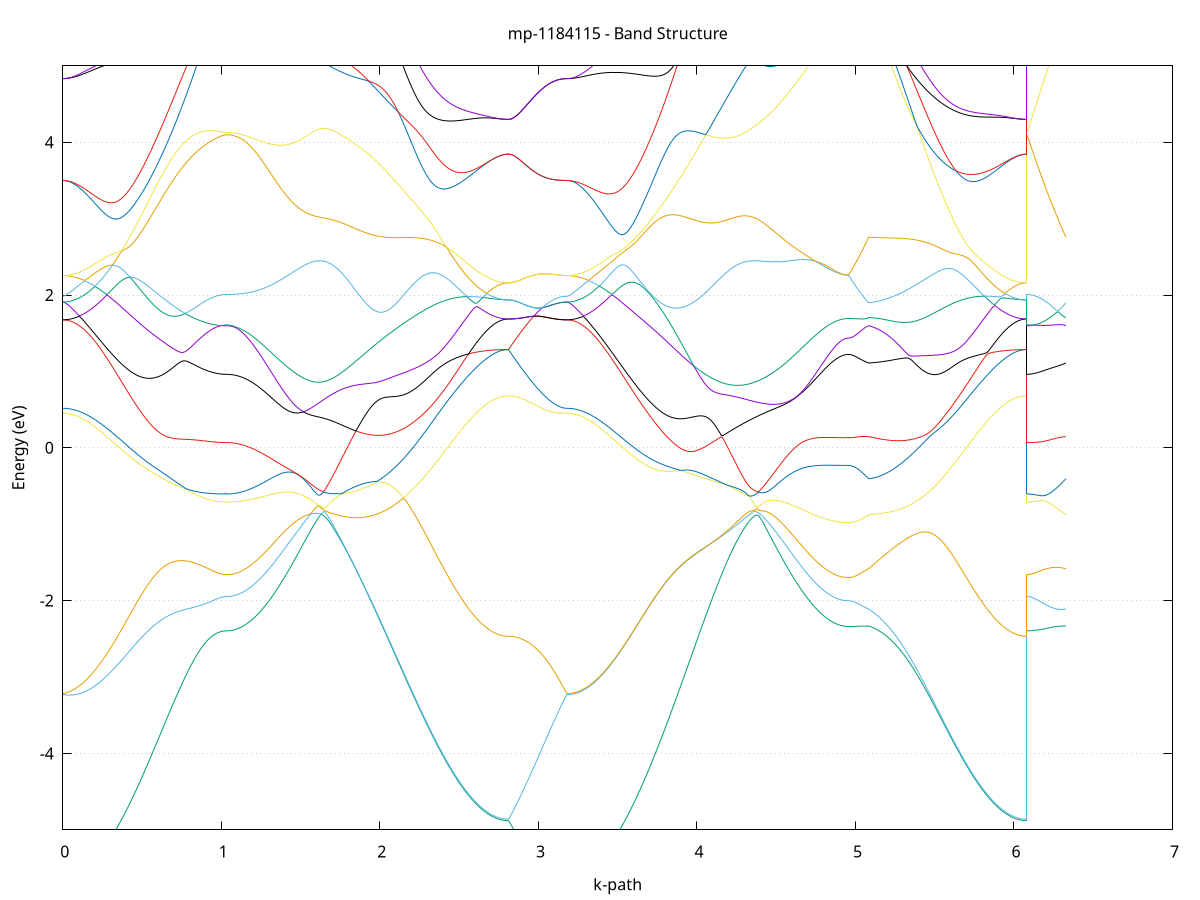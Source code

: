set title 'mp-1184115 - Band Structure'
set xlabel 'k-path'
set ylabel 'Energy (eV)'
set grid y
set yrange [-5:5]
set terminal png size 800,600
set output 'mp-1184115_bands_gnuplot.png'
plot '-' using 1:2 with lines notitle, '-' using 1:2 with lines notitle, '-' using 1:2 with lines notitle, '-' using 1:2 with lines notitle, '-' using 1:2 with lines notitle, '-' using 1:2 with lines notitle, '-' using 1:2 with lines notitle, '-' using 1:2 with lines notitle, '-' using 1:2 with lines notitle, '-' using 1:2 with lines notitle, '-' using 1:2 with lines notitle, '-' using 1:2 with lines notitle, '-' using 1:2 with lines notitle, '-' using 1:2 with lines notitle, '-' using 1:2 with lines notitle, '-' using 1:2 with lines notitle, '-' using 1:2 with lines notitle, '-' using 1:2 with lines notitle, '-' using 1:2 with lines notitle, '-' using 1:2 with lines notitle, '-' using 1:2 with lines notitle, '-' using 1:2 with lines notitle, '-' using 1:2 with lines notitle, '-' using 1:2 with lines notitle, '-' using 1:2 with lines notitle, '-' using 1:2 with lines notitle, '-' using 1:2 with lines notitle, '-' using 1:2 with lines notitle, '-' using 1:2 with lines notitle, '-' using 1:2 with lines notitle, '-' using 1:2 with lines notitle, '-' using 1:2 with lines notitle, '-' using 1:2 with lines notitle, '-' using 1:2 with lines notitle, '-' using 1:2 with lines notitle, '-' using 1:2 with lines notitle, '-' using 1:2 with lines notitle, '-' using 1:2 with lines notitle, '-' using 1:2 with lines notitle, '-' using 1:2 with lines notitle, '-' using 1:2 with lines notitle, '-' using 1:2 with lines notitle, '-' using 1:2 with lines notitle, '-' using 1:2 with lines notitle, '-' using 1:2 with lines notitle, '-' using 1:2 with lines notitle, '-' using 1:2 with lines notitle, '-' using 1:2 with lines notitle
0.000000 -24.907570
0.009937 -24.907570
0.019875 -24.907770
0.029812 -24.908070
0.039749 -24.908470
0.049687 -24.908870
0.059624 -24.909270
0.069561 -24.909770
0.079499 -24.910170
0.089436 -24.910570
0.099373 -24.910970
0.109311 -24.911370
0.119248 -24.911670
0.129185 -24.911970
0.139122 -24.912270
0.149060 -24.912570
0.158997 -24.912770
0.168934 -24.912870
0.178872 -24.913070
0.188809 -24.913070
0.198746 -24.913170
0.208684 -24.913170
0.218621 -24.913170
0.228558 -24.913070
0.238496 -24.913070
0.248433 -24.912870
0.258370 -24.912770
0.268308 -24.912570
0.278245 -24.912370
0.288182 -24.912070
0.298120 -24.911870
0.308057 -24.911570
0.317994 -24.911270
0.327932 -24.910870
0.337869 -24.910570
0.347806 -24.910170
0.357743 -24.909770
0.367681 -24.909470
0.377618 -24.909070
0.387555 -24.908670
0.397493 -24.908370
0.407430 -24.907970
0.417367 -24.907670
0.427305 -24.907270
0.437242 -24.907070
0.447179 -24.906770
0.457117 -24.906570
0.467054 -24.906370
0.476991 -24.906270
0.486929 -24.906270
0.496866 -24.906370
0.506803 -24.906470
0.516741 -24.906670
0.526678 -24.906970
0.536615 -24.907470
0.546553 -24.908070
0.556490 -24.908870
0.566427 -24.909770
0.576365 -24.910870
0.586302 -24.912270
0.596239 -24.913870
0.606176 -24.915670
0.616114 -24.917870
0.626051 -24.920270
0.635988 -24.922870
0.645926 -24.925770
0.655863 -24.928770
0.665800 -24.931970
0.675738 -24.935270
0.685675 -24.938570
0.695612 -24.941970
0.705550 -24.945370
0.715487 -24.948870
0.725424 -24.952370
0.735362 -24.955770
0.745299 -24.959270
0.755236 -24.962670
0.765174 -24.965970
0.775111 -24.969270
0.785048 -24.972570
0.794986 -24.975770
0.804923 -24.978870
0.814860 -24.981870
0.824798 -24.984770
0.834735 -24.987670
0.844672 -24.990370
0.854609 -24.993070
0.864547 -24.995570
0.874484 -24.997970
0.884421 -25.000270
0.894359 -25.002370
0.904296 -25.004370
0.914233 -25.006270
0.924171 -25.008070
0.934108 -25.009670
0.944045 -25.011070
0.953983 -25.012470
0.963920 -25.013570
0.973857 -25.014570
0.983795 -25.015470
0.993732 -25.016170
1.003669 -25.016770
1.013607 -25.017170
1.023544 -25.017370
1.033481 -25.017470
1.033481 -25.017470
1.043425 -25.017370
1.053369 -25.017270
1.063313 -25.017070
1.073256 -25.016670
1.083200 -25.016270
1.093144 -25.015770
1.103088 -25.015270
1.113031 -25.014570
1.122975 -25.013770
1.132919 -25.012970
1.142863 -25.011970
1.152807 -25.010970
1.162750 -25.009870
1.172694 -25.008670
1.182638 -25.007370
1.192582 -25.005970
1.202526 -25.004570
1.212469 -25.002970
1.222413 -25.001370
1.232357 -24.999670
1.242301 -24.997870
1.252244 -24.995970
1.262188 -24.994070
1.272132 -24.992070
1.282076 -24.989970
1.292020 -24.987770
1.301963 -24.985570
1.311907 -24.983270
1.321851 -24.980870
1.331795 -24.978470
1.341738 -24.975970
1.351682 -24.973370
1.361626 -24.970770
1.371570 -24.968070
1.381514 -24.965270
1.391457 -24.962570
1.401401 -24.959670
1.411345 -24.956870
1.421289 -24.953970
1.431232 -24.950970
1.441176 -24.948070
1.451120 -24.945070
1.461064 -24.942170
1.471008 -24.939270
1.480951 -24.936370
1.490895 -24.933570
1.500839 -24.930870
1.510783 -24.928270
1.520726 -24.925870
1.530670 -24.923670
1.540614 -24.921670
1.550558 -24.919970
1.560502 -24.918570
1.570445 -24.917370
1.580389 -24.916470
1.590333 -24.915770
1.600277 -24.915370
1.610221 -24.915270
1.620164 -24.915270
1.630108 -24.915470
1.640052 -24.915870
1.649996 -24.916370
1.659939 -24.916970
1.659939 -24.916970
1.669861 -24.917770
1.679782 -24.918570
1.689703 -24.919370
1.699625 -24.920270
1.709546 -24.921070
1.719467 -24.921970
1.729389 -24.922870
1.739310 -24.923670
1.749231 -24.924370
1.759153 -24.925070
1.769074 -24.925770
1.778995 -24.926270
1.788917 -24.926670
1.798838 -24.927070
1.808759 -24.927270
1.818681 -24.927370
1.828602 -24.927370
1.838523 -24.927170
1.848445 -24.926970
1.858366 -24.926470
1.868287 -24.925970
1.878209 -24.925270
1.888130 -24.924370
1.898051 -24.923370
1.907973 -24.922270
1.917894 -24.920970
1.927815 -24.919470
1.937737 -24.918070
1.947658 -24.916470
1.957579 -24.914770
1.967501 -24.912870
1.977422 -24.910870
1.987343 -24.908670
1.997265 -24.906270
2.007186 -24.903670
2.017107 -24.900970
2.027029 -24.898070
2.036950 -24.895070
2.046871 -24.891870
2.056793 -24.888470
2.066714 -24.884970
2.076635 -24.881370
2.086557 -24.878270
2.096478 -24.876170
2.106399 -24.875470
2.116321 -24.876570
2.126242 -24.878970
2.136163 -24.881970
2.146085 -24.885370
2.156006 -24.888970
2.165927 -24.892670
2.175849 -24.896370
2.185770 -24.900170
2.195691 -24.903970
2.205613 -24.907770
2.215534 -24.911570
2.225455 -24.915370
2.235377 -24.919170
2.245298 -24.922970
2.255219 -24.926670
2.265141 -24.930470
2.275062 -24.934170
2.284983 -24.937870
2.294905 -24.941470
2.304826 -24.945170
2.314747 -24.948770
2.324669 -24.952270
2.334590 -24.955770
2.344511 -24.959270
2.354433 -24.962670
2.364354 -24.966070
2.374275 -24.969470
2.384197 -24.972770
2.394118 -24.975970
2.404039 -24.979170
2.413961 -24.982370
2.423882 -24.985370
2.433803 -24.988470
2.443725 -24.991370
2.453646 -24.994270
2.463567 -24.997170
2.473489 -24.999970
2.483410 -25.002670
2.493331 -25.005270
2.503253 -25.007870
2.513174 -25.010370
2.523095 -25.012870
2.533017 -25.015270
2.542938 -25.017570
2.552859 -25.019770
2.562780 -25.021970
2.572702 -25.023970
2.582623 -25.025970
2.592544 -25.027970
2.602466 -25.029770
2.612387 -25.031570
2.622308 -25.033270
2.632230 -25.034870
2.642151 -25.036370
2.652072 -25.037770
2.661994 -25.039170
2.671915 -25.040470
2.681836 -25.041670
2.691758 -25.042770
2.701679 -25.043770
2.711600 -25.044670
2.721522 -25.045570
2.731443 -25.046270
2.741364 -25.046970
2.751286 -25.047570
2.761207 -25.047970
2.771128 -25.048370
2.781050 -25.048770
2.790971 -25.048970
2.800892 -25.049070
2.810814 -25.049170
2.810814 -25.049170
2.820782 -25.048970
2.830750 -25.048670
2.840717 -25.048070
2.850685 -25.047270
2.860653 -25.046270
2.870621 -25.044970
2.880589 -25.043470
2.890557 -25.041770
2.900525 -25.039870
2.910493 -25.037670
2.920460 -25.035270
2.930428 -25.032670
2.940396 -25.029870
2.950364 -25.026770
2.960332 -25.023570
2.970300 -25.020070
2.980268 -25.016370
2.990236 -25.012470
3.000203 -25.008370
3.010171 -25.004070
3.020139 -24.999570
3.030107 -24.994870
3.040075 -24.990070
3.050043 -24.984970
3.060011 -24.979670
3.069979 -24.974270
3.079946 -24.968570
3.089914 -24.962770
3.099882 -24.956870
3.109850 -24.950770
3.119818 -24.944470
3.129786 -24.937970
3.139754 -24.931470
3.149722 -24.924770
3.159690 -24.918070
3.169657 -24.911570
3.179625 -24.907570
3.179625 -24.907570
3.189558 -24.907470
3.199491 -24.907470
3.209424 -24.907370
3.219357 -24.907270
3.229290 -24.907070
3.239223 -24.906970
3.249156 -24.906770
3.259089 -24.906470
3.269022 -24.906270
3.278955 -24.905970
3.288889 -24.905570
3.298822 -24.905270
3.308755 -24.904870
3.318688 -24.904470
3.328621 -24.904070
3.338554 -24.903570
3.348487 -24.903170
3.358420 -24.902670
3.368353 -24.902170
3.378286 -24.901670
3.388219 -24.901170
3.398152 -24.900570
3.408085 -24.900070
3.418018 -24.899570
3.427951 -24.898970
3.437884 -24.898470
3.447817 -24.897870
3.457750 -24.897370
3.467683 -24.896870
3.477616 -24.896370
3.487549 -24.895870
3.497482 -24.895370
3.507415 -24.894970
3.517348 -24.894570
3.527281 -24.894170
3.537214 -24.893870
3.547147 -24.893570
3.557080 -24.893370
3.567013 -24.893170
3.576946 -24.892970
3.586879 -24.892870
3.596812 -24.892870
3.606745 -24.892970
3.616678 -24.893070
3.626611 -24.893270
3.636544 -24.893470
3.646477 -24.893870
3.656410 -24.894270
3.666343 -24.894770
3.676276 -24.895370
3.686209 -24.896070
3.696142 -24.896770
3.706075 -24.897670
3.716008 -24.898570
3.725941 -24.899570
3.735874 -24.900670
3.745807 -24.901770
3.755740 -24.902970
3.765673 -24.904270
3.775606 -24.905570
3.785539 -24.906970
3.795472 -24.908370
3.805406 -24.909770
3.815339 -24.911270
3.825272 -24.912770
3.835205 -24.914270
3.845138 -24.915770
3.855071 -24.917170
3.865004 -24.918670
3.874937 -24.920170
3.884870 -24.921570
3.894803 -24.922970
3.904736 -24.924270
3.914669 -24.925570
3.924602 -24.926870
3.934535 -24.927970
3.944468 -24.929070
3.954401 -24.930170
3.964334 -24.931070
3.974267 -24.931870
3.984200 -24.932670
3.994133 -24.933370
4.004066 -24.933870
4.013999 -24.934370
4.023932 -24.934770
4.033865 -24.934970
4.043798 -24.935070
4.053731 -24.935170
4.063664 -24.935070
4.073597 -24.934870
4.083530 -24.934570
4.093463 -24.934070
4.103396 -24.933570
4.113329 -24.932970
4.123262 -24.932170
4.133195 -24.931370
4.143128 -24.930370
4.153061 -24.929370
4.162994 -24.928170
4.172927 -24.926970
4.182860 -24.925670
4.192793 -24.924270
4.202726 -24.922770
4.212659 -24.921270
4.222592 -24.919770
4.232525 -24.918170
4.242458 -24.916470
4.252391 -24.914870
4.262324 -24.913670
4.272257 -24.912570
4.282190 -24.911670
4.292123 -24.910770
4.302056 -24.910170
4.311989 -24.909770
4.321923 -24.909670
4.331856 -24.909770
4.341789 -24.910270
4.351722 -24.910970
4.361655 -24.912070
4.371588 -24.913370
4.381521 -24.915070
4.381521 -24.915070
4.391442 -24.916970
4.401363 -24.919070
4.411285 -24.921370
4.421206 -24.923870
4.431127 -24.926470
4.441049 -24.929170
4.450970 -24.931970
4.460891 -24.934870
4.470813 -24.937870
4.480734 -24.940870
4.490655 -24.943870
4.500577 -24.946870
4.510498 -24.949870
4.520419 -24.952870
4.530341 -24.955970
4.540262 -24.958870
4.550183 -24.961870
4.560105 -24.964870
4.570026 -24.967770
4.579947 -24.970570
4.589869 -24.973470
4.599790 -24.976270
4.609711 -24.978970
4.619633 -24.981670
4.629554 -24.984270
4.639475 -24.986870
4.649396 -24.989370
4.659318 -24.991870
4.669239 -24.994270
4.679160 -24.996570
4.689082 -24.998870
4.699003 -25.001070
4.708924 -25.003170
4.718846 -25.005170
4.728767 -25.007170
4.738688 -25.009070
4.748610 -25.010870
4.758531 -25.012670
4.768452 -25.014370
4.778374 -25.015970
4.788295 -25.017470
4.798216 -25.018870
4.808138 -25.020170
4.818059 -25.021470
4.827980 -25.022670
4.837902 -25.023770
4.847823 -25.024770
4.857744 -25.025670
4.867666 -25.026570
4.877587 -25.027270
4.887508 -25.027970
4.897430 -25.028570
4.907351 -25.029070
4.917272 -25.029470
4.927194 -25.029770
4.937115 -25.029970
4.947036 -25.030070
4.956958 -25.030170
4.956958 -25.030170
4.966682 -25.030070
4.976406 -25.029870
4.986131 -25.029570
4.995855 -25.029170
5.005580 -25.028570
5.015304 -25.027970
5.025028 -25.027170
5.034753 -25.026270
5.044477 -25.025270
5.054202 -25.024070
5.063926 -25.022870
5.073650 -25.021570
5.083375 -25.020170
5.083375 -25.020170
5.093342 -25.019170
5.103308 -25.017970
5.113275 -25.016570
5.123242 -25.015070
5.133209 -25.013370
5.143176 -25.011470
5.153143 -25.009370
5.163110 -25.007170
5.173076 -25.004770
5.183043 -25.002170
5.193010 -24.999470
5.202977 -24.996570
5.212944 -24.993470
5.222911 -24.990270
5.232878 -24.986970
5.242845 -24.983470
5.252811 -24.979770
5.262778 -24.975970
5.272745 -24.972070
5.282712 -24.967970
5.292679 -24.963870
5.302646 -24.959570
5.312613 -24.955270
5.322579 -24.950870
5.332546 -24.946370
5.342513 -24.941870
5.352480 -24.937370
5.362447 -24.932970
5.372414 -24.928670
5.382381 -24.924670
5.392348 -24.920870
5.402314 -24.917570
5.412281 -24.914770
5.422248 -24.912870
5.432215 -24.911770
5.442182 -24.911570
5.452149 -24.912070
5.462116 -24.913370
5.472082 -24.915270
5.482049 -24.917470
5.492016 -24.920070
5.501983 -24.922870
5.511950 -24.925870
5.521917 -24.929070
5.531884 -24.932270
5.541850 -24.935570
5.551817 -24.938870
5.561784 -24.942270
5.571751 -24.945670
5.581718 -24.949070
5.591685 -24.952470
5.601652 -24.955870
5.611619 -24.959270
5.621585 -24.962570
5.631552 -24.965970
5.641519 -24.969270
5.651486 -24.972470
5.661453 -24.975670
5.671420 -24.978870
5.681387 -24.981970
5.691353 -24.985070
5.701320 -24.988070
5.711287 -24.991070
5.721254 -24.993970
5.731221 -24.996770
5.741188 -24.999570
5.751155 -25.002270
5.761122 -25.004970
5.771088 -25.007570
5.781055 -25.010070
5.791022 -25.012570
5.800989 -25.014970
5.810956 -25.017270
5.820923 -25.019570
5.830890 -25.021670
5.840856 -25.023770
5.850823 -25.025770
5.860790 -25.027770
5.870757 -25.029670
5.880724 -25.031370
5.890691 -25.033070
5.900658 -25.034770
5.910624 -25.036270
5.920591 -25.037670
5.930558 -25.039070
5.940525 -25.040370
5.950492 -25.041570
5.960459 -25.042670
5.970426 -25.043670
5.980393 -25.044670
5.990359 -25.045470
6.000326 -25.046270
6.010293 -25.046970
6.020260 -25.047470
6.030227 -25.047970
6.040194 -25.048370
6.050161 -25.048770
6.060127 -25.048970
6.070094 -25.049070
6.080061 -25.049170
6.080061 -25.017470
6.089966 -25.017370
6.099872 -25.017170
6.109777 -25.016970
6.119682 -25.016570
6.129588 -25.016070
6.139493 -25.015470
6.149398 -25.014770
6.159304 -25.013970
6.169209 -25.013170
6.179114 -25.012270
6.189020 -25.011270
6.198925 -25.010370
6.208830 -25.009570
6.218735 -25.008970
6.228641 -25.008770
6.238546 -25.008970
6.248451 -25.009770
6.258357 -25.010870
6.268262 -25.012070
6.278167 -25.013470
6.288073 -25.014870
6.297978 -25.016270
6.307883 -25.017570
6.317789 -25.018870
6.327694 -25.020170
e
0.000000 -24.898870
0.009937 -24.898770
0.019875 -24.898470
0.029812 -24.897970
0.039749 -24.897370
0.049687 -24.896670
0.059624 -24.895870
0.069561 -24.894970
0.079499 -24.894070
0.089436 -24.893070
0.099373 -24.892070
0.109311 -24.891070
0.119248 -24.889970
0.129185 -24.888870
0.139122 -24.887770
0.149060 -24.886670
0.158997 -24.885570
0.168934 -24.884470
0.178872 -24.883370
0.188809 -24.882270
0.198746 -24.881170
0.208684 -24.880070
0.218621 -24.878970
0.228558 -24.877970
0.238496 -24.876870
0.248433 -24.875970
0.258370 -24.874970
0.268308 -24.874070
0.278245 -24.873270
0.288182 -24.872470
0.298120 -24.871670
0.308057 -24.870970
0.317994 -24.870370
0.327932 -24.869870
0.337869 -24.869470
0.347806 -24.869070
0.357743 -24.868870
0.367681 -24.868770
0.377618 -24.868670
0.387555 -24.868770
0.397493 -24.868970
0.407430 -24.869370
0.417367 -24.869770
0.427305 -24.870370
0.437242 -24.871170
0.447179 -24.872070
0.457117 -24.873070
0.467054 -24.874270
0.476991 -24.875670
0.486929 -24.877070
0.496866 -24.878770
0.506803 -24.880470
0.516741 -24.882370
0.526678 -24.884470
0.536615 -24.886570
0.546553 -24.888870
0.556490 -24.891170
0.566427 -24.893570
0.576365 -24.895970
0.586302 -24.898470
0.596239 -24.900870
0.606176 -24.903270
0.616114 -24.905570
0.626051 -24.907870
0.635988 -24.910070
0.645926 -24.912270
0.655863 -24.914370
0.665800 -24.916570
0.675738 -24.918770
0.685675 -24.921070
0.695612 -24.923270
0.705550 -24.925670
0.715487 -24.927970
0.725424 -24.930370
0.735362 -24.932770
0.745299 -24.935170
0.755236 -24.937570
0.765174 -24.940070
0.775111 -24.942470
0.785048 -24.944870
0.794986 -24.947270
0.804923 -24.949570
0.814860 -24.951870
0.824798 -24.954070
0.834735 -24.956270
0.844672 -24.958370
0.854609 -24.960370
0.864547 -24.962270
0.874484 -24.964170
0.884421 -24.965970
0.894359 -24.967670
0.904296 -24.969170
0.914233 -24.970670
0.924171 -24.972070
0.934108 -24.973270
0.944045 -24.974470
0.953983 -24.975470
0.963920 -24.976370
0.973857 -24.977170
0.983795 -24.977870
0.993732 -24.978470
1.003669 -24.978870
1.013607 -24.979170
1.023544 -24.979370
1.033481 -24.979470
1.033481 -24.979470
1.043425 -24.979370
1.053369 -24.979270
1.063313 -24.979070
1.073256 -24.978770
1.083200 -24.978470
1.093144 -24.978070
1.103088 -24.977570
1.113031 -24.976970
1.122975 -24.976370
1.132919 -24.975670
1.142863 -24.974870
1.152807 -24.973970
1.162750 -24.973070
1.172694 -24.972070
1.182638 -24.970970
1.192582 -24.969770
1.202526 -24.968570
1.212469 -24.967370
1.222413 -24.965970
1.232357 -24.964570
1.242301 -24.963070
1.252244 -24.961570
1.262188 -24.959970
1.272132 -24.958370
1.282076 -24.956670
1.292020 -24.954870
1.301963 -24.953070
1.311907 -24.951270
1.321851 -24.949370
1.331795 -24.947470
1.341738 -24.945470
1.351682 -24.943470
1.361626 -24.941370
1.371570 -24.939270
1.381514 -24.937170
1.391457 -24.935070
1.401401 -24.932970
1.411345 -24.930770
1.421289 -24.928570
1.431232 -24.926370
1.441176 -24.924170
1.451120 -24.921970
1.461064 -24.919770
1.471008 -24.917470
1.480951 -24.915270
1.490895 -24.912970
1.500839 -24.910570
1.510783 -24.908170
1.520726 -24.905670
1.530670 -24.903070
1.540614 -24.900270
1.550558 -24.897470
1.560502 -24.894370
1.570445 -24.891270
1.580389 -24.887970
1.590333 -24.884570
1.600277 -24.881070
1.610221 -24.883570
1.620164 -24.886170
1.630108 -24.888870
1.640052 -24.891470
1.649996 -24.894170
1.659939 -24.896670
1.659939 -24.896670
1.669861 -24.899170
1.679782 -24.901670
1.689703 -24.903970
1.699625 -24.906270
1.709546 -24.908370
1.719467 -24.910470
1.729389 -24.912370
1.739310 -24.914170
1.749231 -24.915770
1.759153 -24.917370
1.769074 -24.918770
1.778995 -24.919970
1.788917 -24.921070
1.798838 -24.921970
1.808759 -24.922770
1.818681 -24.923470
1.828602 -24.923870
1.838523 -24.924170
1.848445 -24.924370
1.858366 -24.924370
1.868287 -24.924170
1.878209 -24.923770
1.888130 -24.923270
1.898051 -24.922570
1.907973 -24.921670
1.917894 -24.920670
1.927815 -24.919470
1.937737 -24.917870
1.947658 -24.916170
1.957579 -24.914270
1.967501 -24.912170
1.977422 -24.909970
1.987343 -24.907570
1.997265 -24.905070
2.007186 -24.902470
2.017107 -24.899670
2.027029 -24.896670
2.036950 -24.893670
2.046871 -24.890570
2.056793 -24.887370
2.066714 -24.884170
2.076635 -24.881070
2.086557 -24.877570
2.096478 -24.873670
2.106399 -24.869670
2.116321 -24.865470
2.126242 -24.861170
2.136163 -24.856670
2.146085 -24.852170
2.156006 -24.847470
2.165927 -24.842670
2.175849 -24.837770
2.185770 -24.832870
2.195691 -24.827770
2.205613 -24.822570
2.215534 -24.817370
2.225455 -24.812070
2.235377 -24.806670
2.245298 -24.801170
2.255219 -24.795670
2.265141 -24.790170
2.275062 -24.784570
2.284983 -24.778870
2.294905 -24.773170
2.304826 -24.767570
2.314747 -24.761770
2.324669 -24.756070
2.334590 -24.750370
2.344511 -24.744670
2.354433 -24.738970
2.364354 -24.733370
2.374275 -24.727670
2.384197 -24.722070
2.394118 -24.716570
2.404039 -24.711070
2.413961 -24.705570
2.423882 -24.700270
2.433803 -24.694970
2.443725 -24.689770
2.453646 -24.684670
2.463567 -24.679670
2.473489 -24.674770
2.483410 -24.670070
2.493331 -24.665470
2.503253 -24.660970
2.513174 -24.656570
2.523095 -24.652370
2.533017 -24.648270
2.542938 -24.644370
2.552859 -24.640670
2.562780 -24.637070
2.572702 -24.633670
2.582623 -24.630370
2.592544 -24.627270
2.602466 -24.624370
2.612387 -24.621670
2.622308 -24.619070
2.632230 -24.616670
2.642151 -24.614370
2.652072 -24.612370
2.661994 -24.610370
2.671915 -24.608570
2.681836 -24.606970
2.691758 -24.605470
2.701679 -24.604070
2.711600 -24.602970
2.721522 -24.601970
2.731443 -24.601070
2.741364 -24.600370
2.751286 -24.599770
2.761207 -24.599170
2.771128 -24.598770
2.781050 -24.598370
2.790971 -24.598170
2.800892 -24.598070
2.810814 -24.597970
2.810814 -24.597970
2.820782 -24.605370
2.830750 -24.613270
2.840717 -24.621270
2.850685 -24.629370
2.860653 -24.637570
2.870621 -24.645770
2.880589 -24.654170
2.890557 -24.662570
2.900525 -24.670970
2.910493 -24.679470
2.920460 -24.687970
2.930428 -24.696570
2.940396 -24.705170
2.950364 -24.713870
2.960332 -24.722470
2.970300 -24.731170
2.980268 -24.739770
2.990236 -24.748470
3.000203 -24.757070
3.010171 -24.765670
3.020139 -24.774270
3.030107 -24.782870
3.040075 -24.791370
3.050043 -24.799870
3.060011 -24.808270
3.069979 -24.816670
3.079946 -24.824970
3.089914 -24.833170
3.099882 -24.841270
3.109850 -24.849370
3.119818 -24.857270
3.129786 -24.865170
3.139754 -24.872870
3.149722 -24.880470
3.159690 -24.887770
3.169657 -24.894670
3.179625 -24.898870
3.179625 -24.898870
3.189558 -24.898870
3.199491 -24.898770
3.209424 -24.898670
3.219357 -24.898570
3.229290 -24.898470
3.239223 -24.898270
3.249156 -24.898070
3.259089 -24.897870
3.269022 -24.897570
3.278955 -24.897270
3.288889 -24.896970
3.298822 -24.896670
3.308755 -24.896270
3.318688 -24.895870
3.328621 -24.895470
3.338554 -24.895070
3.348487 -24.894570
3.358420 -24.894170
3.368353 -24.893670
3.378286 -24.893170
3.388219 -24.892670
3.398152 -24.892170
3.408085 -24.891670
3.418018 -24.891170
3.427951 -24.890670
3.437884 -24.890170
3.447817 -24.889670
3.457750 -24.889170
3.467683 -24.888670
3.477616 -24.888170
3.487549 -24.887770
3.497482 -24.887370
3.507415 -24.886970
3.517348 -24.886570
3.527281 -24.886270
3.537214 -24.886070
3.547147 -24.885770
3.557080 -24.885570
3.567013 -24.885470
3.576946 -24.885370
3.586879 -24.885370
3.596812 -24.885470
3.606745 -24.885570
3.616678 -24.885770
3.626611 -24.886070
3.636544 -24.886370
3.646477 -24.886870
3.656410 -24.887370
3.666343 -24.887970
3.676276 -24.888570
3.686209 -24.889370
3.696142 -24.890270
3.706075 -24.891170
3.716008 -24.892170
3.725941 -24.893270
3.735874 -24.894370
3.745807 -24.895670
3.755740 -24.896870
3.765673 -24.898270
3.775606 -24.899670
3.785539 -24.901070
3.795472 -24.902570
3.805406 -24.904170
3.815339 -24.905670
3.825272 -24.907270
3.835205 -24.908770
3.845138 -24.910370
3.855071 -24.911970
3.865004 -24.913470
3.874937 -24.915070
3.884870 -24.916570
3.894803 -24.917970
3.904736 -24.919370
3.914669 -24.920770
3.924602 -24.922070
3.934535 -24.923370
3.944468 -24.924470
3.954401 -24.925570
3.964334 -24.926670
3.974267 -24.927570
3.984200 -24.928370
3.994133 -24.929170
4.004066 -24.929770
4.013999 -24.930370
4.023932 -24.930770
4.033865 -24.931070
4.043798 -24.931370
4.053731 -24.931470
4.063664 -24.931470
4.073597 -24.931370
4.083530 -24.931170
4.093463 -24.930870
4.103396 -24.930470
4.113329 -24.929870
4.123262 -24.929270
4.133195 -24.928570
4.143128 -24.927770
4.153061 -24.926870
4.162994 -24.925870
4.172927 -24.924770
4.182860 -24.923670
4.192793 -24.922470
4.202726 -24.921170
4.212659 -24.919970
4.222592 -24.918670
4.232525 -24.917370
4.242458 -24.916070
4.252391 -24.914870
4.262324 -24.913170
4.272257 -24.911470
4.282190 -24.909870
4.292123 -24.908170
4.302056 -24.906670
4.311989 -24.905070
4.321923 -24.903670
4.331856 -24.902270
4.341789 -24.900970
4.351722 -24.899870
4.361655 -24.898870
4.371588 -24.898070
4.381521 -24.897370
4.381521 -24.897370
4.391442 -24.896870
4.401363 -24.896670
4.411285 -24.896570
4.421206 -24.896770
4.431127 -24.897070
4.441049 -24.897670
4.450970 -24.898370
4.460891 -24.899370
4.470813 -24.900470
4.480734 -24.901770
4.490655 -24.903170
4.500577 -24.904670
4.510498 -24.906270
4.520419 -24.907970
4.530341 -24.909770
4.540262 -24.911670
4.550183 -24.913570
4.560105 -24.915570
4.570026 -24.917570
4.579947 -24.919570
4.589869 -24.921570
4.599790 -24.923570
4.609711 -24.925670
4.619633 -24.927670
4.629554 -24.929670
4.639475 -24.931670
4.649396 -24.933570
4.659318 -24.935570
4.669239 -24.937470
4.679160 -24.939270
4.689082 -24.941070
4.699003 -24.942870
4.708924 -24.944570
4.718846 -24.946270
4.728767 -24.947870
4.738688 -24.949470
4.748610 -24.950970
4.758531 -24.952470
4.768452 -24.953770
4.778374 -24.955170
4.788295 -24.956370
4.798216 -24.957570
4.808138 -24.958770
4.818059 -24.959770
4.827980 -24.960770
4.837902 -24.961770
4.847823 -24.962570
4.857744 -24.963370
4.867666 -24.964070
4.877587 -24.964770
4.887508 -24.965270
4.897430 -24.965770
4.907351 -24.966170
4.917272 -24.966570
4.927194 -24.966770
4.937115 -24.966970
4.947036 -24.967070
4.956958 -24.967170
4.956958 -24.967170
4.966682 -24.967270
4.976406 -24.967670
4.986131 -24.968370
4.995855 -24.969170
5.005580 -24.970270
5.015304 -24.971470
5.025028 -24.972870
5.034753 -24.974370
5.044477 -24.975970
5.054202 -24.977570
5.063926 -24.979270
5.073650 -24.980870
5.083375 -24.982570
5.083375 -24.982570
5.093342 -24.981570
5.103308 -24.980370
5.113275 -24.978970
5.123242 -24.977370
5.133209 -24.975670
5.143176 -24.973770
5.153143 -24.971770
5.163110 -24.969470
5.173076 -24.967070
5.183043 -24.964570
5.193010 -24.961870
5.202977 -24.958970
5.212944 -24.955970
5.222911 -24.952770
5.232878 -24.949370
5.242845 -24.945870
5.252811 -24.942270
5.262778 -24.938470
5.272745 -24.934570
5.282712 -24.930570
5.292679 -24.926370
5.302646 -24.922070
5.312613 -24.917670
5.322579 -24.913170
5.332546 -24.908570
5.342513 -24.903970
5.352480 -24.899270
5.362447 -24.894570
5.372414 -24.889770
5.382381 -24.885170
5.392348 -24.880670
5.402314 -24.876470
5.412281 -24.872470
5.422248 -24.868770
5.432215 -24.865070
5.442182 -24.861170
5.452149 -24.856970
5.462116 -24.852470
5.472082 -24.847470
5.482049 -24.842170
5.492016 -24.836670
5.501983 -24.830870
5.511950 -24.824970
5.521917 -24.818870
5.531884 -24.812670
5.541850 -24.806370
5.551817 -24.799970
5.561784 -24.793570
5.571751 -24.787170
5.581718 -24.780670
5.591685 -24.774170
5.601652 -24.767670
5.611619 -24.761170
5.621585 -24.754670
5.631552 -24.748270
5.641519 -24.741870
5.651486 -24.735570
5.661453 -24.729270
5.671420 -24.722970
5.681387 -24.716870
5.691353 -24.710770
5.701320 -24.704770
5.711287 -24.698970
5.721254 -24.693170
5.731221 -24.687570
5.741188 -24.682070
5.751155 -24.676670
5.761122 -24.671470
5.771088 -24.666470
5.781055 -24.661570
5.791022 -24.656870
5.800989 -24.652270
5.810956 -24.647970
5.820923 -24.643770
5.830890 -24.639870
5.840856 -24.636070
5.850823 -24.632470
5.860790 -24.629170
5.870757 -24.625970
5.880724 -24.622970
5.890691 -24.620270
5.900658 -24.617670
5.910624 -24.615270
5.920591 -24.612970
5.930558 -24.610970
5.940525 -24.609070
5.950492 -24.607370
5.960459 -24.605770
5.970426 -24.604370
5.980393 -24.603170
5.990359 -24.602070
6.000326 -24.601170
6.010293 -24.600370
6.020260 -24.599770
6.030227 -24.599170
6.040194 -24.598770
6.050161 -24.598470
6.060127 -24.598170
6.070094 -24.598070
6.080061 -24.597970
6.080061 -24.979470
6.089966 -24.979570
6.099872 -24.980070
6.109777 -24.980870
6.119682 -24.981870
6.129588 -24.983170
6.139493 -24.984570
6.149398 -24.986170
6.159304 -24.987770
6.169209 -24.989470
6.179114 -24.991270
6.189020 -24.992870
6.198925 -24.994470
6.208830 -24.995870
6.218735 -24.996870
6.228641 -24.997370
6.238546 -24.997370
6.248451 -24.996670
6.258357 -24.995570
6.268262 -24.994170
6.278167 -24.992470
6.288073 -24.990670
6.297978 -24.988770
6.307883 -24.986770
6.317789 -24.984670
6.327694 -24.982570
e
0.000000 -24.526470
0.009937 -24.526570
0.019875 -24.526870
0.029812 -24.527370
0.039749 -24.528070
0.049687 -24.528870
0.059624 -24.529970
0.069561 -24.531170
0.079499 -24.532670
0.089436 -24.534270
0.099373 -24.536070
0.109311 -24.537970
0.119248 -24.540170
0.129185 -24.542470
0.139122 -24.544970
0.149060 -24.547570
0.158997 -24.550370
0.168934 -24.553370
0.178872 -24.556570
0.188809 -24.559770
0.198746 -24.563270
0.208684 -24.566770
0.218621 -24.570570
0.228558 -24.574370
0.238496 -24.578370
0.248433 -24.582470
0.258370 -24.586770
0.268308 -24.591070
0.278245 -24.595570
0.288182 -24.600170
0.298120 -24.604870
0.308057 -24.609670
0.317994 -24.614570
0.327932 -24.619570
0.337869 -24.624570
0.347806 -24.629770
0.357743 -24.634970
0.367681 -24.640270
0.377618 -24.645670
0.387555 -24.651070
0.397493 -24.656570
0.407430 -24.662170
0.417367 -24.667770
0.427305 -24.673370
0.437242 -24.679070
0.447179 -24.684770
0.457117 -24.690570
0.467054 -24.696370
0.476991 -24.702170
0.486929 -24.708070
0.496866 -24.713870
0.506803 -24.719770
0.516741 -24.725770
0.526678 -24.731670
0.536615 -24.737570
0.546553 -24.743570
0.556490 -24.749470
0.566427 -24.755470
0.576365 -24.761370
0.586302 -24.767270
0.596239 -24.773270
0.606176 -24.779170
0.616114 -24.784970
0.626051 -24.790870
0.635988 -24.796570
0.645926 -24.802370
0.655863 -24.808070
0.665800 -24.813670
0.675738 -24.819270
0.685675 -24.824670
0.695612 -24.830170
0.705550 -24.835470
0.715487 -24.840670
0.725424 -24.845770
0.735362 -24.850870
0.745299 -24.855770
0.755236 -24.860570
0.765174 -24.865170
0.775111 -24.869770
0.785048 -24.874170
0.794986 -24.878470
0.804923 -24.882570
0.814860 -24.886670
0.824798 -24.890470
0.834735 -24.894170
0.844672 -24.897770
0.854609 -24.901170
0.864547 -24.904370
0.874484 -24.907370
0.884421 -24.910270
0.894359 -24.913070
0.904296 -24.915570
0.914233 -24.917970
0.924171 -24.920170
0.934108 -24.922170
0.944045 -24.923970
0.953983 -24.925570
0.963920 -24.927070
0.973857 -24.928270
0.983795 -24.929370
0.993732 -24.930270
1.003669 -24.930970
1.013607 -24.931370
1.023544 -24.931670
1.033481 -24.931770
1.033481 -24.931770
1.043425 -24.931770
1.053369 -24.931670
1.063313 -24.931470
1.073256 -24.931170
1.083200 -24.930770
1.093144 -24.930370
1.103088 -24.929870
1.113031 -24.929270
1.122975 -24.928670
1.132919 -24.927870
1.142863 -24.927070
1.152807 -24.926170
1.162750 -24.925270
1.172694 -24.924170
1.182638 -24.923070
1.192582 -24.921870
1.202526 -24.920670
1.212469 -24.919370
1.222413 -24.917970
1.232357 -24.916470
1.242301 -24.914970
1.252244 -24.913370
1.262188 -24.911770
1.272132 -24.910070
1.282076 -24.908270
1.292020 -24.906470
1.301963 -24.904670
1.311907 -24.902770
1.321851 -24.900770
1.331795 -24.898770
1.341738 -24.896770
1.351682 -24.894670
1.361626 -24.892570
1.371570 -24.890470
1.381514 -24.888370
1.391457 -24.886270
1.401401 -24.884170
1.411345 -24.882070
1.421289 -24.879970
1.431232 -24.877970
1.441176 -24.876070
1.451120 -24.874170
1.461064 -24.872470
1.471008 -24.870970
1.480951 -24.869670
1.490895 -24.868570
1.500839 -24.867870
1.510783 -24.867470
1.520726 -24.867470
1.530670 -24.867970
1.540614 -24.868870
1.550558 -24.870170
1.560502 -24.871870
1.570445 -24.873870
1.580389 -24.876070
1.590333 -24.878470
1.600277 -24.880970
1.610221 -24.877570
1.620164 -24.873870
1.630108 -24.870170
1.640052 -24.866370
1.649996 -24.862570
1.659939 -24.858670
1.659939 -24.858670
1.669861 -24.854770
1.679782 -24.850870
1.689703 -24.846970
1.699625 -24.842970
1.709546 -24.839070
1.719467 -24.835170
1.729389 -24.831270
1.739310 -24.827370
1.749231 -24.823470
1.759153 -24.822670
1.769074 -24.824070
1.778995 -24.825570
1.788917 -24.826970
1.798838 -24.828370
1.808759 -24.829670
1.818681 -24.830870
1.828602 -24.832070
1.838523 -24.833070
1.848445 -24.833970
1.858366 -24.834770
1.868287 -24.835370
1.878209 -24.835870
1.888130 -24.836270
1.898051 -24.836470
1.907973 -24.836570
1.917894 -24.836470
1.927815 -24.836270
1.937737 -24.835970
1.947658 -24.835370
1.957579 -24.834670
1.967501 -24.833870
1.977422 -24.832870
1.987343 -24.831670
1.997265 -24.830370
2.007186 -24.829370
2.017107 -24.832770
2.027029 -24.836270
2.036950 -24.839770
2.046871 -24.843270
2.056793 -24.846670
2.066714 -24.850070
2.076635 -24.853170
2.086557 -24.855970
2.096478 -24.857870
2.106399 -24.858270
2.116321 -24.856770
2.126242 -24.853870
2.136163 -24.850270
2.146085 -24.846170
2.156006 -24.841770
2.165927 -24.837170
2.175849 -24.832370
2.185770 -24.827470
2.195691 -24.822470
2.205613 -24.817270
2.215534 -24.812070
2.225455 -24.806770
2.235377 -24.801370
2.245298 -24.795970
2.255219 -24.790470
2.265141 -24.784870
2.275062 -24.779270
2.284983 -24.773670
2.294905 -24.767970
2.304826 -24.762270
2.314747 -24.756570
2.324669 -24.750870
2.334590 -24.745170
2.344511 -24.739570
2.354433 -24.733870
2.364354 -24.728270
2.374275 -24.722670
2.384197 -24.717070
2.394118 -24.711570
2.404039 -24.706170
2.413961 -24.700870
2.423882 -24.695570
2.433803 -24.690370
2.443725 -24.685270
2.453646 -24.680270
2.463567 -24.675370
2.473489 -24.670670
2.483410 -24.665970
2.493331 -24.661570
2.503253 -24.657170
2.513174 -24.652970
2.523095 -24.648970
2.533017 -24.645070
2.542938 -24.641270
2.552859 -24.637770
2.562780 -24.634370
2.572702 -24.631170
2.582623 -24.628070
2.592544 -24.625270
2.602466 -24.622570
2.612387 -24.619970
2.622308 -24.617570
2.632230 -24.615370
2.642151 -24.613370
2.652072 -24.611470
2.661994 -24.609670
2.671915 -24.608070
2.681836 -24.606570
2.691758 -24.605270
2.701679 -24.604070
2.711600 -24.602870
2.721522 -24.601770
2.731443 -24.600770
2.741364 -24.599970
2.751286 -24.599270
2.761207 -24.598670
2.771128 -24.598170
2.781050 -24.597770
2.790971 -24.597470
2.800892 -24.597270
2.810814 -24.597270
2.810814 -24.597270
2.820782 -24.589970
2.830750 -24.582370
2.840717 -24.574970
2.850685 -24.567670
2.860653 -24.560470
2.870621 -24.553470
2.880589 -24.546670
2.890557 -24.541570
2.900525 -24.541270
2.910493 -24.540970
2.920460 -24.540570
2.930428 -24.540270
2.940396 -24.539870
2.950364 -24.539470
2.960332 -24.538970
2.970300 -24.538470
2.980268 -24.537970
2.990236 -24.537470
3.000203 -24.536870
3.010171 -24.536270
3.020139 -24.535670
3.030107 -24.535070
3.040075 -24.534370
3.050043 -24.533770
3.060011 -24.533070
3.069979 -24.532370
3.079946 -24.531670
3.089914 -24.530970
3.099882 -24.530270
3.109850 -24.529570
3.119818 -24.528870
3.129786 -24.528270
3.139754 -24.527670
3.149722 -24.527170
3.159690 -24.526770
3.169657 -24.526570
3.179625 -24.526470
3.179625 -24.526470
3.189558 -24.526570
3.199491 -24.526870
3.209424 -24.527270
3.219357 -24.527970
3.229290 -24.528770
3.239223 -24.529770
3.249156 -24.530870
3.259089 -24.532170
3.269022 -24.533670
3.278955 -24.535270
3.288889 -24.536970
3.298822 -24.538870
3.308755 -24.540970
3.318688 -24.543070
3.328621 -24.545370
3.338554 -24.547870
3.348487 -24.550370
3.358420 -24.553070
3.368353 -24.555870
3.378286 -24.558770
3.388219 -24.561770
3.398152 -24.564870
3.408085 -24.568070
3.418018 -24.571370
3.427951 -24.574770
3.437884 -24.578170
3.447817 -24.581770
3.457750 -24.585270
3.467683 -24.588970
3.477616 -24.592670
3.487549 -24.596370
3.497482 -24.600270
3.507415 -24.604070
3.517348 -24.607970
3.527281 -24.611970
3.537214 -24.615970
3.547147 -24.620170
3.557080 -24.624370
3.567013 -24.628770
3.576946 -24.633270
3.586879 -24.637970
3.596812 -24.642970
3.606745 -24.648170
3.616678 -24.653670
3.626611 -24.659370
3.636544 -24.665170
3.646477 -24.671170
3.656410 -24.677370
3.666343 -24.683570
3.676276 -24.689770
3.686209 -24.696070
3.696142 -24.702470
3.706075 -24.708770
3.716008 -24.715070
3.725941 -24.721370
3.735874 -24.727670
3.745807 -24.733870
3.755740 -24.740070
3.765673 -24.746170
3.775606 -24.752170
3.785539 -24.758170
3.795472 -24.764070
3.805406 -24.769870
3.815339 -24.775570
3.825272 -24.781170
3.835205 -24.786570
3.845138 -24.791970
3.855071 -24.797270
3.865004 -24.802370
3.874937 -24.807370
3.884870 -24.812270
3.894803 -24.816970
3.904736 -24.821570
3.914669 -24.825970
3.924602 -24.830270
3.934535 -24.834470
3.944468 -24.838370
3.954401 -24.842270
3.964334 -24.845870
3.974267 -24.849370
3.984200 -24.852670
3.994133 -24.855870
4.004066 -24.858770
4.013999 -24.861570
4.023932 -24.864170
4.033865 -24.866670
4.043798 -24.868870
4.053731 -24.870970
4.063664 -24.872870
4.073597 -24.874470
4.083530 -24.876070
4.093463 -24.877370
4.103396 -24.878470
4.113329 -24.879370
4.123262 -24.880070
4.133195 -24.880670
4.143128 -24.880970
4.153061 -24.881170
4.162994 -24.881070
4.172927 -24.880870
4.182860 -24.880470
4.192793 -24.879770
4.202726 -24.878970
4.212659 -24.877970
4.222592 -24.876770
4.232525 -24.875370
4.242458 -24.873770
4.252391 -24.872070
4.262324 -24.870070
4.272257 -24.867970
4.282190 -24.865670
4.292123 -24.863170
4.302056 -24.860570
4.311989 -24.857770
4.321923 -24.854870
4.331856 -24.851870
4.341789 -24.848670
4.351722 -24.847070
4.361655 -24.848270
4.371588 -24.849270
4.381521 -24.850070
4.381521 -24.850070
4.391442 -24.850770
4.401363 -24.851370
4.411285 -24.851970
4.421206 -24.852570
4.431127 -24.853270
4.441049 -24.853970
4.450970 -24.854770
4.460891 -24.855670
4.470813 -24.856670
4.480734 -24.857770
4.490655 -24.858970
4.500577 -24.860270
4.510498 -24.861670
4.520419 -24.863170
4.530341 -24.864770
4.540262 -24.866470
4.550183 -24.868170
4.560105 -24.869870
4.570026 -24.871670
4.579947 -24.873570
4.589869 -24.875370
4.599790 -24.877270
4.609711 -24.879170
4.619633 -24.881070
4.629554 -24.882870
4.639475 -24.884770
4.649396 -24.886570
4.659318 -24.888470
4.669239 -24.890270
4.679160 -24.891970
4.689082 -24.893670
4.699003 -24.895370
4.708924 -24.897070
4.718846 -24.898670
4.728767 -24.900170
4.738688 -24.901770
4.748610 -24.903170
4.758531 -24.904570
4.768452 -24.905970
4.778374 -24.907170
4.788295 -24.908470
4.798216 -24.909570
4.808138 -24.910670
4.818059 -24.911770
4.827980 -24.912670
4.837902 -24.913570
4.847823 -24.914470
4.857744 -24.915170
4.867666 -24.915870
4.877587 -24.916470
4.887508 -24.917070
4.897430 -24.917570
4.907351 -24.917970
4.917272 -24.918270
4.927194 -24.918570
4.937115 -24.918670
4.947036 -24.918770
4.956958 -24.918870
4.956958 -24.918870
4.966682 -24.918770
4.976406 -24.918470
4.986131 -24.917970
4.995855 -24.917270
5.005580 -24.916470
5.015304 -24.915570
5.025028 -24.914570
5.034753 -24.913670
5.044477 -24.912670
5.054202 -24.911670
5.063926 -24.910870
5.073650 -24.910070
5.083375 -24.909370
5.083375 -24.909370
5.093342 -24.908970
5.103308 -24.908370
5.113275 -24.907670
5.123242 -24.906770
5.133209 -24.905670
5.143176 -24.904470
5.153143 -24.903070
5.163110 -24.901470
5.173076 -24.899770
5.183043 -24.897970
5.193010 -24.895870
5.202977 -24.893770
5.212944 -24.891470
5.222911 -24.888970
5.232878 -24.886470
5.242845 -24.883770
5.252811 -24.880970
5.262778 -24.878070
5.272745 -24.875070
5.282712 -24.871970
5.292679 -24.868870
5.302646 -24.865770
5.312613 -24.862770
5.322579 -24.859970
5.332546 -24.857370
5.342513 -24.855170
5.352480 -24.853670
5.362447 -24.852870
5.372414 -24.852570
5.382381 -24.852470
5.392348 -24.852370
5.402314 -24.851670
5.412281 -24.850270
5.422248 -24.847770
5.432215 -24.844370
5.442182 -24.840170
5.452149 -24.835470
5.462116 -24.830270
5.472082 -24.824870
5.482049 -24.819270
5.492016 -24.813470
5.501983 -24.807570
5.511950 -24.801570
5.521917 -24.795570
5.531884 -24.789470
5.541850 -24.783370
5.551817 -24.777170
5.561784 -24.771070
5.571751 -24.764870
5.581718 -24.758770
5.591685 -24.752670
5.601652 -24.746570
5.611619 -24.740470
5.621585 -24.734470
5.631552 -24.728470
5.641519 -24.722670
5.651486 -24.716770
5.661453 -24.711070
5.671420 -24.705370
5.681387 -24.699870
5.691353 -24.694370
5.701320 -24.689070
5.711287 -24.683870
5.721254 -24.678770
5.731221 -24.673870
5.741188 -24.669070
5.751155 -24.664370
5.761122 -24.659870
5.771088 -24.655570
5.781055 -24.651470
5.791022 -24.647470
5.800989 -24.643670
5.810956 -24.639970
5.820923 -24.636570
5.830890 -24.633270
5.840856 -24.630170
5.850823 -24.627170
5.860790 -24.624370
5.870757 -24.621770
5.880724 -24.619370
5.890691 -24.617070
5.900658 -24.614970
5.910624 -24.612970
5.920591 -24.611070
5.930558 -24.609370
5.940525 -24.607870
5.950492 -24.606370
5.960459 -24.605070
5.970426 -24.603870
5.980393 -24.602770
5.990359 -24.601770
6.000326 -24.600770
6.010293 -24.599970
6.020260 -24.599270
6.030227 -24.598670
6.040194 -24.598170
6.050161 -24.597770
6.060127 -24.597470
6.070094 -24.597270
6.080061 -24.597270
6.080061 -24.931770
6.089966 -24.931670
6.099872 -24.931170
6.109777 -24.930370
6.119682 -24.929370
6.129588 -24.928170
6.139493 -24.926770
6.149398 -24.925270
6.159304 -24.923670
6.169209 -24.921970
6.179114 -24.920370
6.189020 -24.918770
6.198925 -24.917170
6.208830 -24.915670
6.218735 -24.914270
6.228641 -24.912970
6.238546 -24.911770
6.248451 -24.910770
6.258357 -24.909970
6.268262 -24.909370
6.278167 -24.908870
6.288073 -24.908570
6.297978 -24.908470
6.307883 -24.908570
6.317789 -24.908870
6.327694 -24.909370
e
0.000000 -24.526470
0.009937 -24.526470
0.019875 -24.526570
0.029812 -24.526770
0.039749 -24.526970
0.049687 -24.527170
0.059624 -24.527570
0.069561 -24.527870
0.079499 -24.528370
0.089436 -24.528770
0.099373 -24.529370
0.109311 -24.529970
0.119248 -24.530570
0.129185 -24.531270
0.139122 -24.532070
0.149060 -24.532870
0.158997 -24.533670
0.168934 -24.535070
0.178872 -24.537370
0.188809 -24.539870
0.198746 -24.542370
0.208684 -24.545070
0.218621 -24.547770
0.228558 -24.550570
0.238496 -24.553470
0.248433 -24.556470
0.258370 -24.559570
0.268308 -24.562670
0.278245 -24.565770
0.288182 -24.568970
0.298120 -24.572170
0.308057 -24.575470
0.317994 -24.578770
0.327932 -24.582070
0.337869 -24.585470
0.347806 -24.588870
0.357743 -24.592270
0.367681 -24.595770
0.377618 -24.599370
0.387555 -24.603070
0.397493 -24.607170
0.407430 -24.611570
0.417367 -24.616270
0.427305 -24.621370
0.437242 -24.626670
0.447179 -24.632170
0.457117 -24.637570
0.467054 -24.643070
0.476991 -24.648470
0.486929 -24.653870
0.496866 -24.659070
0.506803 -24.664270
0.516741 -24.669270
0.526678 -24.674070
0.536615 -24.678770
0.546553 -24.683270
0.556490 -24.687470
0.566427 -24.691570
0.576365 -24.695470
0.586302 -24.699070
0.596239 -24.702370
0.606176 -24.705470
0.616114 -24.708370
0.626051 -24.710970
0.635988 -24.713370
0.645926 -24.715370
0.655863 -24.717270
0.665800 -24.718870
0.675738 -24.720170
0.685675 -24.721270
0.695612 -24.722170
0.705550 -24.722870
0.715487 -24.723370
0.725424 -24.723670
0.735362 -24.723770
0.745299 -24.723670
0.755236 -24.723470
0.765174 -24.723070
0.775111 -24.722570
0.785048 -24.721970
0.794986 -24.721270
0.804923 -24.720370
0.814860 -24.719470
0.824798 -24.718470
0.834735 -24.717470
0.844672 -24.716270
0.854609 -24.715170
0.864547 -24.713970
0.874484 -24.712770
0.884421 -24.711570
0.894359 -24.710270
0.904296 -24.709070
0.914233 -24.707870
0.924171 -24.706770
0.934108 -24.705670
0.944045 -24.704570
0.953983 -24.703570
0.963920 -24.702670
0.973857 -24.701870
0.983795 -24.701170
0.993732 -24.700570
1.003669 -24.700170
1.013607 -24.699770
1.023544 -24.699570
1.033481 -24.699570
1.033481 -24.699570
1.043425 -24.699570
1.053369 -24.699770
1.063313 -24.700070
1.073256 -24.700470
1.083200 -24.701070
1.093144 -24.701670
1.103088 -24.702470
1.113031 -24.703470
1.122975 -24.704470
1.132919 -24.705670
1.142863 -24.706970
1.152807 -24.708470
1.162750 -24.710070
1.172694 -24.711770
1.182638 -24.713670
1.192582 -24.715670
1.202526 -24.717870
1.212469 -24.720170
1.222413 -24.722570
1.232357 -24.725070
1.242301 -24.727770
1.252244 -24.730470
1.262188 -24.733370
1.272132 -24.736370
1.282076 -24.739470
1.292020 -24.742670
1.301963 -24.745970
1.311907 -24.749370
1.321851 -24.752770
1.331795 -24.756270
1.341738 -24.759870
1.351682 -24.763470
1.361626 -24.767170
1.371570 -24.770870
1.381514 -24.774570
1.391457 -24.778270
1.401401 -24.781970
1.411345 -24.785670
1.421289 -24.789270
1.431232 -24.792870
1.441176 -24.796370
1.451120 -24.799770
1.461064 -24.802970
1.471008 -24.806070
1.480951 -24.808870
1.490895 -24.811370
1.500839 -24.813570
1.510783 -24.815370
1.520726 -24.816770
1.530670 -24.817770
1.540614 -24.818270
1.550558 -24.818370
1.560502 -24.818170
1.570445 -24.817670
1.580389 -24.816970
1.590333 -24.816170
1.600277 -24.815370
1.610221 -24.814570
1.620164 -24.813870
1.630108 -24.813170
1.640052 -24.812770
1.649996 -24.812470
1.659939 -24.812470
1.659939 -24.812470
1.669861 -24.812670
1.679782 -24.813170
1.689703 -24.813870
1.699625 -24.814670
1.709546 -24.815770
1.719467 -24.816970
1.729389 -24.818270
1.739310 -24.819670
1.749231 -24.821170
1.759153 -24.819670
1.769074 -24.816070
1.778995 -24.812470
1.788917 -24.809070
1.798838 -24.805870
1.808759 -24.802970
1.818681 -24.800370
1.828602 -24.798370
1.838523 -24.796770
1.848445 -24.795870
1.858366 -24.795570
1.868287 -24.795770
1.878209 -24.796470
1.888130 -24.797570
1.898051 -24.799070
1.907973 -24.800970
1.917894 -24.802970
1.927815 -24.805370
1.937737 -24.807870
1.947658 -24.810570
1.957579 -24.813470
1.967501 -24.816370
1.977422 -24.819570
1.987343 -24.822770
1.997265 -24.826070
2.007186 -24.828870
2.017107 -24.827270
2.027029 -24.825470
2.036950 -24.823570
2.046871 -24.821470
2.056793 -24.819170
2.066714 -24.816770
2.076635 -24.814270
2.086557 -24.811570
2.096478 -24.808670
2.106399 -24.805770
2.116321 -24.802570
2.126242 -24.799370
2.136163 -24.795970
2.146085 -24.792470
2.156006 -24.788870
2.165927 -24.785070
2.175849 -24.781270
2.185770 -24.777270
2.195691 -24.773170
2.205613 -24.769070
2.215534 -24.764770
2.225455 -24.760370
2.235377 -24.755970
2.245298 -24.751370
2.255219 -24.746770
2.265141 -24.742070
2.275062 -24.737370
2.284983 -24.732570
2.294905 -24.727670
2.304826 -24.722770
2.314747 -24.717770
2.324669 -24.712770
2.334590 -24.707770
2.344511 -24.702770
2.354433 -24.697670
2.364354 -24.692570
2.374275 -24.687470
2.384197 -24.682370
2.394118 -24.677370
2.404039 -24.672270
2.413961 -24.667170
2.423882 -24.662170
2.433803 -24.657170
2.443725 -24.652170
2.453646 -24.647270
2.463567 -24.642470
2.473489 -24.637570
2.483410 -24.632870
2.493331 -24.628170
2.503253 -24.623570
2.513174 -24.619070
2.523095 -24.614570
2.533017 -24.610170
2.542938 -24.605970
2.552859 -24.601770
2.562780 -24.597670
2.572702 -24.593670
2.582623 -24.589870
2.592544 -24.586070
2.602466 -24.582470
2.612387 -24.578970
2.622308 -24.575670
2.632230 -24.572470
2.642151 -24.569370
2.652072 -24.566470
2.661994 -24.563670
2.671915 -24.561070
2.681836 -24.558570
2.691758 -24.556270
2.701679 -24.554170
2.711600 -24.552170
2.721522 -24.550370
2.731443 -24.548770
2.741364 -24.547270
2.751286 -24.546070
2.761207 -24.544970
2.771128 -24.544170
2.781050 -24.543470
2.790971 -24.542970
2.800892 -24.542670
2.810814 -24.542570
2.810814 -24.542570
2.820782 -24.542570
2.830750 -24.542470
2.840717 -24.542470
2.850685 -24.542270
2.860653 -24.542170
2.870621 -24.541970
2.880589 -24.541770
2.890557 -24.541570
2.900525 -24.541270
2.910493 -24.540970
2.920460 -24.540570
2.930428 -24.540270
2.940396 -24.539870
2.950364 -24.539470
2.960332 -24.538970
2.970300 -24.538470
2.980268 -24.537970
2.990236 -24.537470
3.000203 -24.536870
3.010171 -24.536270
3.020139 -24.535670
3.030107 -24.535070
3.040075 -24.534370
3.050043 -24.533770
3.060011 -24.533070
3.069979 -24.532370
3.079946 -24.531670
3.089914 -24.530970
3.099882 -24.530270
3.109850 -24.529570
3.119818 -24.528870
3.129786 -24.528270
3.139754 -24.527670
3.149722 -24.527170
3.159690 -24.526770
3.169657 -24.526570
3.179625 -24.526470
3.179625 -24.526470
3.189558 -24.526570
3.199491 -24.526670
3.209424 -24.526770
3.219357 -24.527070
3.229290 -24.527370
3.239223 -24.527770
3.249156 -24.528270
3.259089 -24.528870
3.269022 -24.529570
3.278955 -24.530470
3.288889 -24.531570
3.298822 -24.532870
3.308755 -24.534370
3.318688 -24.536070
3.328621 -24.538070
3.338554 -24.540270
3.348487 -24.542670
3.358420 -24.545170
3.368353 -24.547870
3.378286 -24.550770
3.388219 -24.553670
3.398152 -24.556770
3.408085 -24.559970
3.418018 -24.563270
3.427951 -24.566670
3.437884 -24.570070
3.447817 -24.573570
3.457750 -24.577170
3.467683 -24.580770
3.477616 -24.584470
3.487549 -24.588170
3.497482 -24.591870
3.507415 -24.595670
3.517348 -24.599370
3.527281 -24.603170
3.537214 -24.606870
3.547147 -24.610570
3.557080 -24.614270
3.567013 -24.617970
3.576946 -24.621570
3.586879 -24.625170
3.596812 -24.628670
3.606745 -24.632170
3.616678 -24.635570
3.626611 -24.638870
3.636544 -24.642070
3.646477 -24.645270
3.656410 -24.648270
3.666343 -24.651270
3.676276 -24.654170
3.686209 -24.656870
3.696142 -24.659570
3.706075 -24.662170
3.716008 -24.664670
3.725941 -24.667170
3.735874 -24.669470
3.745807 -24.671770
3.755740 -24.673970
3.765673 -24.676070
3.775606 -24.678170
3.785539 -24.680170
3.795472 -24.682170
3.805406 -24.684170
3.815339 -24.686170
3.825272 -24.688170
3.835205 -24.690170
3.845138 -24.692170
3.855071 -24.694270
3.865004 -24.696370
3.874937 -24.698470
3.884870 -24.700770
3.894803 -24.703070
3.904736 -24.705470
3.914669 -24.707870
3.924602 -24.710470
3.934535 -24.713070
3.944468 -24.715770
3.954401 -24.718570
3.964334 -24.721470
3.974267 -24.724470
3.984200 -24.727470
3.994133 -24.730670
4.004066 -24.733870
4.013999 -24.737070
4.023932 -24.740470
4.033865 -24.743770
4.043798 -24.747270
4.053731 -24.750770
4.063664 -24.754270
4.073597 -24.757870
4.083530 -24.761470
4.093463 -24.765170
4.103396 -24.768870
4.113329 -24.772570
4.123262 -24.776270
4.133195 -24.779970
4.143128 -24.783770
4.153061 -24.787470
4.162994 -24.791170
4.172927 -24.794970
4.182860 -24.798670
4.192793 -24.802370
4.202726 -24.805970
4.212659 -24.809570
4.222592 -24.813170
4.232525 -24.816570
4.242458 -24.819970
4.252391 -24.823370
4.262324 -24.826570
4.272257 -24.829570
4.282190 -24.832470
4.292123 -24.835270
4.302056 -24.837770
4.311989 -24.840170
4.321923 -24.842270
4.331856 -24.844070
4.341789 -24.845670
4.351722 -24.845470
4.361655 -24.842070
4.371588 -24.838670
4.381521 -24.835070
4.381521 -24.835070
4.391442 -24.831470
4.401363 -24.827870
4.411285 -24.824170
4.421206 -24.820470
4.431127 -24.816770
4.441049 -24.813070
4.450970 -24.809370
4.460891 -24.805670
4.470813 -24.801970
4.480734 -24.798270
4.490655 -24.794570
4.500577 -24.790870
4.510498 -24.787270
4.520419 -24.783570
4.530341 -24.779870
4.540262 -24.776170
4.550183 -24.772470
4.560105 -24.768770
4.570026 -24.765070
4.579947 -24.761370
4.589869 -24.757670
4.599790 -24.753970
4.609711 -24.750270
4.619633 -24.746570
4.629554 -24.742970
4.639475 -24.739370
4.649396 -24.735870
4.659318 -24.732270
4.669239 -24.728870
4.679160 -24.725470
4.689082 -24.722070
4.699003 -24.718770
4.708924 -24.718770
4.718846 -24.720070
4.728767 -24.721370
4.738688 -24.722570
4.748610 -24.723770
4.758531 -24.724970
4.768452 -24.726070
4.778374 -24.727070
4.788295 -24.728070
4.798216 -24.729070
4.808138 -24.729870
4.818059 -24.730770
4.827980 -24.731470
4.837902 -24.732270
4.847823 -24.732870
4.857744 -24.733470
4.867666 -24.734070
4.877587 -24.734570
4.887508 -24.734970
4.897430 -24.735370
4.907351 -24.735670
4.917272 -24.735970
4.927194 -24.736170
4.937115 -24.736370
4.947036 -24.736370
4.956958 -24.736470
4.956958 -24.736470
4.966682 -24.736470
4.976406 -24.736670
4.986131 -24.736970
4.995855 -24.737370
5.005580 -24.737870
5.015304 -24.738470
5.025028 -24.739070
5.034753 -24.739770
5.044477 -24.740370
5.054202 -24.741070
5.063926 -24.741670
5.073650 -24.742270
5.083375 -24.742770
5.083375 -24.742770
5.093342 -24.745370
5.103308 -24.748170
5.113275 -24.751070
5.123242 -24.754070
5.133209 -24.757170
5.143176 -24.760370
5.153143 -24.763570
5.163110 -24.766870
5.173076 -24.770270
5.183043 -24.773770
5.193010 -24.777270
5.202977 -24.780770
5.212944 -24.784270
5.222911 -24.787870
5.232878 -24.791470
5.242845 -24.795070
5.252811 -24.798570
5.262778 -24.802070
5.272745 -24.805570
5.282712 -24.808970
5.292679 -24.812170
5.302646 -24.815270
5.312613 -24.818070
5.322579 -24.820470
5.332546 -24.822470
5.342513 -24.823670
5.352480 -24.824070
5.362447 -24.823270
5.372414 -24.821570
5.382381 -24.818970
5.392348 -24.815770
5.402314 -24.811970
5.412281 -24.807870
5.422248 -24.803570
5.432215 -24.798970
5.442182 -24.794270
5.452149 -24.789370
5.462116 -24.784470
5.472082 -24.779370
5.482049 -24.774170
5.492016 -24.768970
5.501983 -24.763770
5.511950 -24.758370
5.521917 -24.753070
5.531884 -24.747670
5.541850 -24.742170
5.551817 -24.736770
5.561784 -24.731270
5.571751 -24.725870
5.581718 -24.720370
5.591685 -24.714870
5.601652 -24.709470
5.611619 -24.704070
5.621585 -24.698670
5.631552 -24.693270
5.641519 -24.687970
5.651486 -24.682670
5.661453 -24.677370
5.671420 -24.672170
5.681387 -24.667070
5.691353 -24.661970
5.701320 -24.656870
5.711287 -24.651870
5.721254 -24.646970
5.731221 -24.642170
5.741188 -24.637370
5.751155 -24.632670
5.761122 -24.628070
5.771088 -24.623470
5.781055 -24.619070
5.791022 -24.614670
5.800989 -24.610370
5.810956 -24.606070
5.820923 -24.601970
5.830890 -24.597970
5.840856 -24.594070
5.850823 -24.590170
5.860790 -24.586470
5.870757 -24.582870
5.880724 -24.579370
5.890691 -24.575970
5.900658 -24.572770
5.910624 -24.569670
5.920591 -24.566670
5.930558 -24.563870
5.940525 -24.561270
5.950492 -24.558770
5.960459 -24.556470
5.970426 -24.554270
5.980393 -24.552270
5.990359 -24.550470
6.000326 -24.548770
6.010293 -24.547370
6.020260 -24.546070
6.030227 -24.545070
6.040194 -24.544170
6.050161 -24.543470
6.060127 -24.542970
6.070094 -24.542670
6.080061 -24.542570
6.080061 -24.699570
6.089966 -24.699770
6.099872 -24.700470
6.109777 -24.701570
6.119682 -24.703070
6.129588 -24.704870
6.139493 -24.706870
6.149398 -24.709170
6.159304 -24.711570
6.169209 -24.713970
6.179114 -24.716470
6.189020 -24.719070
6.198925 -24.721570
6.208830 -24.724070
6.218735 -24.726470
6.228641 -24.728770
6.238546 -24.730870
6.248451 -24.732970
6.258357 -24.734770
6.268262 -24.736470
6.278167 -24.738070
6.288073 -24.739370
6.297978 -24.740470
6.307883 -24.741470
6.317789 -24.742170
6.327694 -24.742770
e
0.000000 -24.514870
0.009937 -24.514970
0.019875 -24.515170
0.029812 -24.515570
0.039749 -24.516070
0.049687 -24.516670
0.059624 -24.517470
0.069561 -24.518370
0.079499 -24.519470
0.089436 -24.520670
0.099373 -24.522070
0.109311 -24.523470
0.119248 -24.525070
0.129185 -24.526870
0.139122 -24.528770
0.149060 -24.530670
0.158997 -24.532870
0.168934 -24.534670
0.178872 -24.535570
0.188809 -24.536570
0.198746 -24.537570
0.208684 -24.538670
0.218621 -24.539870
0.228558 -24.540970
0.238496 -24.542270
0.248433 -24.543470
0.258370 -24.544770
0.268308 -24.546070
0.278245 -24.547470
0.288182 -24.548870
0.298120 -24.550270
0.308057 -24.551770
0.317994 -24.553470
0.327932 -24.558970
0.337869 -24.564470
0.347806 -24.569970
0.357743 -24.575570
0.367681 -24.580970
0.377618 -24.586370
0.387555 -24.591570
0.397493 -24.596370
0.407430 -24.600770
0.417367 -24.604670
0.427305 -24.608170
0.437242 -24.611370
0.447179 -24.614270
0.457117 -24.616970
0.467054 -24.619470
0.476991 -24.621770
0.486929 -24.623970
0.496866 -24.625970
0.506803 -24.627770
0.516741 -24.629470
0.526678 -24.631070
0.536615 -24.632470
0.546553 -24.633770
0.556490 -24.634970
0.566427 -24.635970
0.576365 -24.636870
0.586302 -24.637670
0.596239 -24.638370
0.606176 -24.638970
0.616114 -24.639470
0.626051 -24.639770
0.635988 -24.640170
0.645926 -24.640370
0.655863 -24.640470
0.665800 -24.640570
0.675738 -24.640670
0.685675 -24.640670
0.695612 -24.640570
0.705550 -24.640570
0.715487 -24.640370
0.725424 -24.640270
0.735362 -24.640170
0.745299 -24.639970
0.755236 -24.639870
0.765174 -24.639670
0.775111 -24.639570
0.785048 -24.639370
0.794986 -24.639270
0.804923 -24.639170
0.814860 -24.639070
0.824798 -24.639070
0.834735 -24.639070
0.844672 -24.639070
0.854609 -24.639070
0.864547 -24.639170
0.874484 -24.639270
0.884421 -24.639470
0.894359 -24.639670
0.904296 -24.639870
0.914233 -24.640070
0.924171 -24.640270
0.934108 -24.640570
0.944045 -24.640870
0.953983 -24.641070
0.963920 -24.641370
0.973857 -24.641670
0.983795 -24.641870
0.993732 -24.642070
1.003669 -24.642270
1.013607 -24.642370
1.023544 -24.642370
1.033481 -24.642470
1.033481 -24.642470
1.043425 -24.642770
1.053369 -24.643670
1.063313 -24.644870
1.073256 -24.646470
1.083200 -24.648270
1.093144 -24.650270
1.103088 -24.652370
1.113031 -24.654570
1.122975 -24.656870
1.132919 -24.659270
1.142863 -24.661870
1.152807 -24.664470
1.162750 -24.667170
1.172694 -24.669970
1.182638 -24.672870
1.192582 -24.675770
1.202526 -24.678870
1.212469 -24.681970
1.222413 -24.685170
1.232357 -24.688470
1.242301 -24.691770
1.252244 -24.695170
1.262188 -24.698670
1.272132 -24.702170
1.282076 -24.705770
1.292020 -24.709370
1.301963 -24.713070
1.311907 -24.716770
1.321851 -24.720570
1.331795 -24.724270
1.341738 -24.728070
1.351682 -24.731870
1.361626 -24.735670
1.371570 -24.739370
1.381514 -24.743170
1.391457 -24.746970
1.401401 -24.750670
1.411345 -24.754270
1.421289 -24.757870
1.431232 -24.761470
1.441176 -24.764970
1.451120 -24.768270
1.461064 -24.771570
1.471008 -24.774670
1.480951 -24.777670
1.490895 -24.780570
1.500839 -24.783270
1.510783 -24.785770
1.520726 -24.788070
1.530670 -24.790170
1.540614 -24.792070
1.550558 -24.793670
1.560502 -24.795070
1.570445 -24.796170
1.580389 -24.796970
1.590333 -24.797570
1.600277 -24.797970
1.610221 -24.797970
1.620164 -24.797870
1.630108 -24.797470
1.640052 -24.796870
1.649996 -24.796070
1.659939 -24.795070
1.659939 -24.795070
1.669861 -24.793970
1.679782 -24.792670
1.689703 -24.791370
1.699625 -24.789970
1.709546 -24.788470
1.719467 -24.786970
1.729389 -24.785470
1.739310 -24.783970
1.749231 -24.782470
1.759153 -24.780970
1.769074 -24.779570
1.778995 -24.778270
1.788917 -24.776870
1.798838 -24.775570
1.808759 -24.774170
1.818681 -24.772670
1.828602 -24.770970
1.838523 -24.768970
1.848445 -24.766570
1.858366 -24.763970
1.868287 -24.761070
1.878209 -24.757870
1.888130 -24.754470
1.898051 -24.750970
1.907973 -24.747370
1.917894 -24.743770
1.927815 -24.739970
1.937737 -24.736270
1.947658 -24.732470
1.957579 -24.728670
1.967501 -24.724870
1.977422 -24.720970
1.987343 -24.717170
1.997265 -24.713470
2.007186 -24.709670
2.017107 -24.705870
2.027029 -24.702170
2.036950 -24.698470
2.046871 -24.694770
2.056793 -24.691170
2.066714 -24.687570
2.076635 -24.683970
2.086557 -24.680370
2.096478 -24.676870
2.106399 -24.673370
2.116321 -24.669970
2.126242 -24.666570
2.136163 -24.663170
2.146085 -24.659870
2.156006 -24.656570
2.165927 -24.653370
2.175849 -24.650170
2.185770 -24.646970
2.195691 -24.643870
2.205613 -24.640870
2.215534 -24.637770
2.225455 -24.634870
2.235377 -24.631970
2.245298 -24.629070
2.255219 -24.626270
2.265141 -24.623470
2.275062 -24.620770
2.284983 -24.618070
2.294905 -24.615370
2.304826 -24.612870
2.314747 -24.610270
2.324669 -24.607770
2.334590 -24.605370
2.344511 -24.602970
2.354433 -24.600570
2.364354 -24.598270
2.374275 -24.596070
2.384197 -24.593870
2.394118 -24.591670
2.404039 -24.589570
2.413961 -24.587570
2.423882 -24.585470
2.433803 -24.583570
2.443725 -24.581570
2.453646 -24.579670
2.463567 -24.577870
2.473489 -24.576070
2.483410 -24.574270
2.493331 -24.572570
2.503253 -24.570870
2.513174 -24.569170
2.523095 -24.567570
2.533017 -24.565970
2.542938 -24.564470
2.552859 -24.562970
2.562780 -24.561570
2.572702 -24.560170
2.582623 -24.558770
2.592544 -24.557470
2.602466 -24.556170
2.612387 -24.554970
2.622308 -24.553770
2.632230 -24.552670
2.642151 -24.551570
2.652072 -24.550570
2.661994 -24.549670
2.671915 -24.548770
2.681836 -24.547870
2.691758 -24.547070
2.701679 -24.546370
2.711600 -24.545770
2.721522 -24.545170
2.731443 -24.544570
2.741364 -24.544170
2.751286 -24.543670
2.761207 -24.543370
2.771128 -24.543070
2.781050 -24.542870
2.790971 -24.542670
2.800892 -24.542570
2.810814 -24.542570
2.810814 -24.542570
2.820782 -24.542570
2.830750 -24.542470
2.840717 -24.542470
2.850685 -24.542270
2.860653 -24.542170
2.870621 -24.541970
2.880589 -24.541770
2.890557 -24.539970
2.900525 -24.533470
2.910493 -24.527070
2.920460 -24.520870
2.930428 -24.514870
2.940396 -24.509070
2.950364 -24.503470
2.960332 -24.498070
2.970300 -24.495870
2.980268 -24.497070
2.990236 -24.498170
3.000203 -24.499270
3.010171 -24.500370
3.020139 -24.501570
3.030107 -24.502670
3.040075 -24.503770
3.050043 -24.504870
3.060011 -24.505970
3.069979 -24.507070
3.079946 -24.508070
3.089914 -24.509070
3.099882 -24.510070
3.109850 -24.510970
3.119818 -24.511870
3.129786 -24.512670
3.139754 -24.513470
3.149722 -24.514070
3.159690 -24.514470
3.169657 -24.514770
3.179625 -24.514870
3.179625 -24.514870
3.189558 -24.514970
3.199491 -24.515170
3.209424 -24.515570
3.219357 -24.516170
3.229290 -24.516870
3.239223 -24.517670
3.249156 -24.518670
3.259089 -24.519670
3.269022 -24.520870
3.278955 -24.522070
3.288889 -24.523270
3.298822 -24.524470
3.308755 -24.525570
3.318688 -24.526670
3.328621 -24.527770
3.338554 -24.528770
3.348487 -24.529870
3.358420 -24.530870
3.368353 -24.531870
3.378286 -24.532870
3.388219 -24.533970
3.398152 -24.534970
3.408085 -24.536070
3.418018 -24.538370
3.427951 -24.541470
3.437884 -24.544870
3.447817 -24.548570
3.457750 -24.552570
3.467683 -24.556870
3.477616 -24.561370
3.487549 -24.566170
3.497482 -24.571070
3.507415 -24.576170
3.517348 -24.581470
3.527281 -24.586770
3.537214 -24.592170
3.547147 -24.597670
3.557080 -24.602970
3.567013 -24.608370
3.576946 -24.613470
3.586879 -24.618470
3.596812 -24.623170
3.606745 -24.627670
3.616678 -24.631870
3.626611 -24.635670
3.636544 -24.639370
3.646477 -24.642770
3.656410 -24.645870
3.666343 -24.648870
3.676276 -24.651570
3.686209 -24.654170
3.696142 -24.656570
3.706075 -24.658770
3.716008 -24.660770
3.725941 -24.662670
3.735874 -24.664370
3.745807 -24.665870
3.755740 -24.667270
3.765673 -24.668570
3.775606 -24.669670
3.785539 -24.670570
3.795472 -24.671370
3.805406 -24.672170
3.815339 -24.672670
3.825272 -24.673170
3.835205 -24.673570
3.845138 -24.673870
3.855071 -24.674070
3.865004 -24.674270
3.874937 -24.674370
3.884870 -24.674470
3.894803 -24.674570
3.904736 -24.674670
3.914669 -24.674870
3.924602 -24.675170
3.934535 -24.675470
3.944468 -24.675970
3.954401 -24.676670
3.964334 -24.677570
3.974267 -24.678770
3.984200 -24.680170
3.994133 -24.681770
4.004066 -24.683670
4.013999 -24.685870
4.023932 -24.688170
4.033865 -24.690670
4.043798 -24.693370
4.053731 -24.696170
4.063664 -24.699070
4.073597 -24.702070
4.083530 -24.705170
4.093463 -24.708270
4.103396 -24.711470
4.113329 -24.714670
4.123262 -24.717870
4.133195 -24.721170
4.143128 -24.724470
4.153061 -24.727770
4.162994 -24.731070
4.172927 -24.734270
4.182860 -24.737570
4.192793 -24.740770
4.202726 -24.743970
4.212659 -24.747070
4.222592 -24.750170
4.232525 -24.753170
4.242458 -24.756170
4.252391 -24.759070
4.262324 -24.761870
4.272257 -24.764470
4.282190 -24.767070
4.292123 -24.769470
4.302056 -24.771770
4.311989 -24.773870
4.321923 -24.775870
4.331856 -24.777570
4.341789 -24.779070
4.351722 -24.780270
4.361655 -24.781270
4.371588 -24.781970
4.381521 -24.782270
4.381521 -24.782270
4.391442 -24.782370
4.401363 -24.782070
4.411285 -24.781370
4.421206 -24.780370
4.431127 -24.778970
4.441049 -24.777170
4.450970 -24.775070
4.460891 -24.772670
4.470813 -24.769970
4.480734 -24.766870
4.490655 -24.763570
4.500577 -24.760070
4.510498 -24.756370
4.520419 -24.752470
4.530341 -24.748470
4.540262 -24.744370
4.550183 -24.740070
4.560105 -24.735770
4.570026 -24.731370
4.579947 -24.726970
4.589869 -24.722470
4.599790 -24.718070
4.609711 -24.713570
4.619633 -24.709070
4.629554 -24.706870
4.639475 -24.708370
4.649396 -24.709970
4.659318 -24.711470
4.669239 -24.712970
4.679160 -24.714470
4.689082 -24.715970
4.699003 -24.717370
4.708924 -24.715570
4.718846 -24.712470
4.728767 -24.709470
4.738688 -24.706470
4.748610 -24.703670
4.758531 -24.700870
4.768452 -24.698270
4.778374 -24.695670
4.788295 -24.693270
4.798216 -24.690970
4.808138 -24.688770
4.818059 -24.686670
4.827980 -24.684670
4.837902 -24.682870
4.847823 -24.681270
4.857744 -24.679670
4.867666 -24.678270
4.877587 -24.676970
4.887508 -24.675870
4.897430 -24.674970
4.907351 -24.674070
4.917272 -24.673370
4.927194 -24.672870
4.937115 -24.672470
4.947036 -24.672270
4.956958 -24.672170
4.956958 -24.672170
4.966682 -24.672170
4.976406 -24.672070
4.986131 -24.671970
4.995855 -24.671770
5.005580 -24.671570
5.015304 -24.671270
5.025028 -24.670970
5.034753 -24.670570
5.044477 -24.670070
5.054202 -24.669570
5.063926 -24.669070
5.073650 -24.668470
5.083375 -24.667870
5.083375 -24.667870
5.093342 -24.667670
5.103308 -24.667470
5.113275 -24.667170
5.123242 -24.666870
5.133209 -24.666470
5.143176 -24.665970
5.153143 -24.665570
5.163110 -24.664970
5.173076 -24.664370
5.183043 -24.663670
5.193010 -24.662970
5.202977 -24.662270
5.212944 -24.661470
5.222911 -24.660570
5.232878 -24.659670
5.242845 -24.658670
5.252811 -24.657670
5.262778 -24.656670
5.272745 -24.655570
5.282712 -24.654370
5.292679 -24.653170
5.302646 -24.651970
5.312613 -24.650670
5.322579 -24.649370
5.332546 -24.647970
5.342513 -24.646570
5.352480 -24.645170
5.362447 -24.643670
5.372414 -24.642170
5.382381 -24.640670
5.392348 -24.639070
5.402314 -24.637470
5.412281 -24.635870
5.422248 -24.634170
5.432215 -24.632470
5.442182 -24.630770
5.452149 -24.628970
5.462116 -24.627270
5.472082 -24.625470
5.482049 -24.623670
5.492016 -24.621870
5.501983 -24.619970
5.511950 -24.618170
5.521917 -24.616270
5.531884 -24.614370
5.541850 -24.612470
5.551817 -24.610570
5.561784 -24.608670
5.571751 -24.606770
5.581718 -24.604870
5.591685 -24.602970
5.601652 -24.601070
5.611619 -24.599170
5.621585 -24.597270
5.631552 -24.595370
5.641519 -24.593470
5.651486 -24.591570
5.661453 -24.589670
5.671420 -24.587870
5.681387 -24.585970
5.691353 -24.584170
5.701320 -24.582370
5.711287 -24.580570
5.721254 -24.578770
5.731221 -24.577070
5.741188 -24.575270
5.751155 -24.573670
5.761122 -24.571970
5.771088 -24.570370
5.781055 -24.568670
5.791022 -24.567170
5.800989 -24.565570
5.810956 -24.564070
5.820923 -24.562670
5.830890 -24.561270
5.840856 -24.559870
5.850823 -24.558570
5.860790 -24.557270
5.870757 -24.555970
5.880724 -24.554770
5.890691 -24.553670
5.900658 -24.552570
5.910624 -24.551470
5.920591 -24.550570
5.930558 -24.549570
5.940525 -24.548670
5.950492 -24.547870
5.960459 -24.547070
5.970426 -24.546370
5.980393 -24.545770
5.990359 -24.545170
6.000326 -24.544570
6.010293 -24.544170
6.020260 -24.543770
6.030227 -24.543370
6.040194 -24.543070
6.050161 -24.542870
6.060127 -24.542670
6.070094 -24.542570
6.080061 -24.542570
6.080061 -24.642470
6.089966 -24.642270
6.099872 -24.642570
6.109777 -24.643570
6.119682 -24.644770
6.129588 -24.646070
6.139493 -24.647470
6.149398 -24.648770
6.159304 -24.650170
6.169209 -24.651470
6.179114 -24.652770
6.189020 -24.654070
6.198925 -24.655370
6.208830 -24.656570
6.218735 -24.657770
6.228641 -24.658870
6.238546 -24.659970
6.248451 -24.661070
6.258357 -24.662070
6.268262 -24.663070
6.278167 -24.663970
6.288073 -24.664870
6.297978 -24.665670
6.307883 -24.666470
6.317789 -24.667170
6.327694 -24.667870
e
0.000000 -24.514870
0.009937 -24.514970
0.019875 -24.514970
0.029812 -24.515170
0.039749 -24.515270
0.049687 -24.515570
0.059624 -24.515870
0.069561 -24.516170
0.079499 -24.516570
0.089436 -24.517070
0.099373 -24.517470
0.109311 -24.518070
0.119248 -24.518670
0.129185 -24.519270
0.139122 -24.519970
0.149060 -24.520770
0.158997 -24.521570
0.168934 -24.522370
0.178872 -24.523270
0.188809 -24.524170
0.198746 -24.525170
0.208684 -24.526170
0.218621 -24.527170
0.228558 -24.528270
0.238496 -24.529470
0.248433 -24.530670
0.258370 -24.531870
0.268308 -24.533070
0.278245 -24.534370
0.288182 -24.537570
0.298120 -24.542770
0.308057 -24.548070
0.317994 -24.553270
0.327932 -24.554770
0.337869 -24.556270
0.347806 -24.557870
0.357743 -24.559470
0.367681 -24.561070
0.377618 -24.562670
0.387555 -24.564370
0.397493 -24.565970
0.407430 -24.567670
0.417367 -24.569370
0.427305 -24.571070
0.437242 -24.572770
0.447179 -24.574470
0.457117 -24.576270
0.467054 -24.577970
0.476991 -24.579670
0.486929 -24.581470
0.496866 -24.583170
0.506803 -24.584970
0.516741 -24.586670
0.526678 -24.588370
0.536615 -24.590070
0.546553 -24.591870
0.556490 -24.593570
0.566427 -24.595270
0.576365 -24.596970
0.586302 -24.598570
0.596239 -24.600270
0.606176 -24.601870
0.616114 -24.603470
0.626051 -24.605170
0.635988 -24.606670
0.645926 -24.608270
0.655863 -24.609770
0.665800 -24.611370
0.675738 -24.612770
0.685675 -24.614270
0.695612 -24.615670
0.705550 -24.617070
0.715487 -24.618470
0.725424 -24.619870
0.735362 -24.621170
0.745299 -24.622470
0.755236 -24.623670
0.765174 -24.624870
0.775111 -24.626070
0.785048 -24.627170
0.794986 -24.628270
0.804923 -24.629370
0.814860 -24.630370
0.824798 -24.631370
0.834735 -24.632270
0.844672 -24.633170
0.854609 -24.634070
0.864547 -24.634870
0.874484 -24.635570
0.884421 -24.636270
0.894359 -24.636970
0.904296 -24.637670
0.914233 -24.638170
0.924171 -24.638770
0.934108 -24.639270
0.944045 -24.639670
0.953983 -24.640070
0.963920 -24.640470
0.973857 -24.640770
0.983795 -24.641070
0.993732 -24.641270
1.003669 -24.641370
1.013607 -24.641570
1.023544 -24.641570
1.033481 -24.641670
1.033481 -24.641670
1.043425 -24.641670
1.053369 -24.641670
1.063313 -24.641670
1.073256 -24.641670
1.083200 -24.641670
1.093144 -24.641670
1.103088 -24.641670
1.113031 -24.641670
1.122975 -24.641570
1.132919 -24.641570
1.142863 -24.641470
1.152807 -24.641370
1.162750 -24.641270
1.172694 -24.641070
1.182638 -24.640870
1.192582 -24.640570
1.202526 -24.640370
1.212469 -24.639970
1.222413 -24.639670
1.232357 -24.639270
1.242301 -24.638770
1.252244 -24.638270
1.262188 -24.637770
1.272132 -24.637170
1.282076 -24.636570
1.292020 -24.635870
1.301963 -24.635170
1.311907 -24.634470
1.321851 -24.633770
1.331795 -24.632970
1.341738 -24.632070
1.351682 -24.631270
1.361626 -24.630470
1.371570 -24.629770
1.381514 -24.629370
1.391457 -24.630370
1.401401 -24.633670
1.411345 -24.638070
1.421289 -24.642570
1.431232 -24.647270
1.441176 -24.651970
1.451120 -24.656770
1.461064 -24.661470
1.471008 -24.666170
1.480951 -24.670770
1.490895 -24.675370
1.500839 -24.679970
1.510783 -24.684370
1.520726 -24.688770
1.530670 -24.692970
1.540614 -24.697170
1.550558 -24.701170
1.560502 -24.704970
1.570445 -24.708670
1.580389 -24.712070
1.590333 -24.715270
1.600277 -24.718170
1.610221 -24.720770
1.620164 -24.723070
1.630108 -24.725070
1.640052 -24.726570
1.649996 -24.727770
1.659939 -24.728470
1.659939 -24.728470
1.669861 -24.728870
1.679782 -24.728770
1.689703 -24.728270
1.699625 -24.727470
1.709546 -24.726270
1.719467 -24.724770
1.729389 -24.722970
1.739310 -24.720870
1.749231 -24.718670
1.759153 -24.716170
1.769074 -24.713570
1.778995 -24.710870
1.788917 -24.707970
1.798838 -24.704970
1.808759 -24.701870
1.818681 -24.698670
1.828602 -24.695470
1.838523 -24.692170
1.848445 -24.688870
1.858366 -24.685470
1.868287 -24.682070
1.878209 -24.678570
1.888130 -24.675170
1.898051 -24.671670
1.907973 -24.668270
1.917894 -24.665970
1.927815 -24.663670
1.937737 -24.661170
1.947658 -24.658570
1.957579 -24.655870
1.967501 -24.653070
1.977422 -24.650170
1.987343 -24.647170
1.997265 -24.644170
2.007186 -24.641170
2.017107 -24.638070
2.027029 -24.634970
2.036950 -24.631770
2.046871 -24.628670
2.056793 -24.625470
2.066714 -24.622270
2.076635 -24.619070
2.086557 -24.615870
2.096478 -24.612670
2.106399 -24.609470
2.116321 -24.606270
2.126242 -24.603170
2.136163 -24.599970
2.146085 -24.596870
2.156006 -24.593670
2.165927 -24.590570
2.175849 -24.587570
2.185770 -24.584470
2.195691 -24.581470
2.205613 -24.578470
2.215534 -24.575470
2.225455 -24.572570
2.235377 -24.569570
2.245298 -24.566770
2.255219 -24.563870
2.265141 -24.561070
2.275062 -24.558370
2.284983 -24.555570
2.294905 -24.552870
2.304826 -24.550270
2.314747 -24.547670
2.324669 -24.545570
2.334590 -24.543670
2.344511 -24.541970
2.354433 -24.540170
2.364354 -24.538570
2.374275 -24.536870
2.384197 -24.535270
2.394118 -24.533770
2.404039 -24.532270
2.413961 -24.530770
2.423882 -24.529270
2.433803 -24.527770
2.443725 -24.526370
2.453646 -24.524970
2.463567 -24.523470
2.473489 -24.522070
2.483410 -24.520670
2.493331 -24.519170
2.503253 -24.517770
2.513174 -24.516270
2.523095 -24.514870
2.533017 -24.513370
2.542938 -24.511870
2.552859 -24.510370
2.562780 -24.508870
2.572702 -24.507370
2.582623 -24.505870
2.592544 -24.504270
2.602466 -24.502770
2.612387 -24.501270
2.622308 -24.499770
2.632230 -24.498270
2.642151 -24.496870
2.652072 -24.495470
2.661994 -24.494070
2.671915 -24.492670
2.681836 -24.491470
2.691758 -24.490170
2.701679 -24.489070
2.711600 -24.487970
2.721522 -24.486970
2.731443 -24.486070
2.741364 -24.485270
2.751286 -24.484570
2.761207 -24.483970
2.771128 -24.483470
2.781050 -24.483070
2.790971 -24.482770
2.800892 -24.482570
2.810814 -24.482570
2.810814 -24.482570
2.820782 -24.482670
2.830750 -24.482870
2.840717 -24.483370
2.850685 -24.483970
2.860653 -24.484670
2.870621 -24.485570
2.880589 -24.486370
2.890557 -24.487370
2.900525 -24.488370
2.910493 -24.489370
2.920460 -24.490370
2.930428 -24.491470
2.940396 -24.492570
2.950364 -24.493670
2.960332 -24.494770
2.970300 -24.495870
2.980268 -24.497070
2.990236 -24.498170
3.000203 -24.499270
3.010171 -24.500370
3.020139 -24.501570
3.030107 -24.502670
3.040075 -24.503770
3.050043 -24.504870
3.060011 -24.505970
3.069979 -24.507070
3.079946 -24.508070
3.089914 -24.509070
3.099882 -24.510070
3.109850 -24.510970
3.119818 -24.511870
3.129786 -24.512670
3.139754 -24.513470
3.149722 -24.514070
3.159690 -24.514470
3.169657 -24.514770
3.179625 -24.514870
3.179625 -24.514870
3.189558 -24.514870
3.199491 -24.514970
3.209424 -24.515070
3.219357 -24.515270
3.229290 -24.515470
3.239223 -24.515770
3.249156 -24.516070
3.259089 -24.516470
3.269022 -24.516970
3.278955 -24.517570
3.288889 -24.518170
3.298822 -24.518870
3.308755 -24.519770
3.318688 -24.520670
3.328621 -24.521670
3.338554 -24.522870
3.348487 -24.524070
3.358420 -24.525570
3.368353 -24.527170
3.378286 -24.528870
3.388219 -24.530870
3.398152 -24.533070
3.408085 -24.535570
3.418018 -24.537270
3.427951 -24.538470
3.437884 -24.539670
3.447817 -24.540870
3.457750 -24.542170
3.467683 -24.543570
3.477616 -24.544870
3.487549 -24.546270
3.497482 -24.547770
3.507415 -24.549270
3.517348 -24.550770
3.527281 -24.552370
3.537214 -24.553970
3.547147 -24.555570
3.557080 -24.557270
3.567013 -24.558970
3.576946 -24.560770
3.586879 -24.562470
3.596812 -24.564370
3.606745 -24.566170
3.616678 -24.568070
3.626611 -24.569970
3.636544 -24.571870
3.646477 -24.573770
3.656410 -24.575770
3.666343 -24.577670
3.676276 -24.579670
3.686209 -24.581670
3.696142 -24.583670
3.706075 -24.585670
3.716008 -24.587670
3.725941 -24.589570
3.735874 -24.591570
3.745807 -24.593470
3.755740 -24.595370
3.765673 -24.597270
3.775606 -24.599070
3.785539 -24.600870
3.795472 -24.602570
3.805406 -24.604270
3.815339 -24.605870
3.825272 -24.607370
3.835205 -24.608770
3.845138 -24.610170
3.855071 -24.612070
3.865004 -24.614770
3.874937 -24.617470
3.884870 -24.620070
3.894803 -24.622670
3.904736 -24.625170
3.914669 -24.627470
3.924602 -24.629770
3.934535 -24.631870
3.944468 -24.633670
3.954401 -24.635370
3.964334 -24.636770
3.974267 -24.637970
3.984200 -24.638770
3.994133 -24.639370
4.004066 -24.639670
4.013999 -24.639670
4.023932 -24.639470
4.033865 -24.639170
4.043798 -24.638570
4.053731 -24.639870
4.063664 -24.642870
4.073597 -24.645970
4.083530 -24.649170
4.093463 -24.652370
4.103396 -24.655670
4.113329 -24.658970
4.123262 -24.662370
4.133195 -24.665670
4.143128 -24.669070
4.153061 -24.672470
4.162994 -24.675870
4.172927 -24.679170
4.182860 -24.682470
4.192793 -24.685770
4.202726 -24.689070
4.212659 -24.692270
4.222592 -24.695470
4.232525 -24.698570
4.242458 -24.701570
4.252391 -24.704570
4.262324 -24.707470
4.272257 -24.710270
4.282190 -24.712870
4.292123 -24.715470
4.302056 -24.717870
4.311989 -24.720170
4.321923 -24.722270
4.331856 -24.724270
4.341789 -24.725970
4.351722 -24.727470
4.361655 -24.728770
4.371588 -24.729870
4.381521 -24.730670
4.381521 -24.730670
4.391442 -24.731170
4.401363 -24.731370
4.411285 -24.731370
4.421206 -24.730970
4.431127 -24.730270
4.441049 -24.729370
4.450970 -24.728070
4.460891 -24.726570
4.470813 -24.724670
4.480734 -24.722670
4.490655 -24.720370
4.500577 -24.717870
4.510498 -24.715170
4.520419 -24.712470
4.530341 -24.709570
4.540262 -24.706870
4.550183 -24.704370
4.560105 -24.702270
4.570026 -24.701170
4.579947 -24.700970
4.589869 -24.701570
4.599790 -24.702570
4.609711 -24.703870
4.619633 -24.705370
4.629554 -24.704670
4.639475 -24.700270
4.649396 -24.695870
4.659318 -24.691570
4.669239 -24.687270
4.679160 -24.683070
4.689082 -24.678970
4.699003 -24.674870
4.708924 -24.670970
4.718846 -24.667070
4.728767 -24.663270
4.738688 -24.659570
4.748610 -24.655970
4.758531 -24.652470
4.768452 -24.649170
4.778374 -24.645970
4.788295 -24.642870
4.798216 -24.639870
4.808138 -24.637070
4.818059 -24.634370
4.827980 -24.631770
4.837902 -24.629370
4.847823 -24.627170
4.857744 -24.625070
4.867666 -24.623270
4.877587 -24.621470
4.887508 -24.619970
4.897430 -24.618670
4.907351 -24.617470
4.917272 -24.616570
4.927194 -24.615770
4.937115 -24.615270
4.947036 -24.614970
4.956958 -24.614870
4.956958 -24.614870
4.966682 -24.614770
4.976406 -24.614670
4.986131 -24.614370
4.995855 -24.614070
5.005580 -24.613670
5.015304 -24.613170
5.025028 -24.612670
5.034753 -24.612170
5.044477 -24.611570
5.054202 -24.611070
5.063926 -24.610570
5.073650 -24.610170
5.083375 -24.609770
5.083375 -24.609770
5.093342 -24.608470
5.103308 -24.607070
5.113275 -24.605670
5.123242 -24.604270
5.133209 -24.602770
5.143176 -24.601170
5.153143 -24.599670
5.163110 -24.598070
5.173076 -24.596470
5.183043 -24.594870
5.193010 -24.593270
5.202977 -24.591570
5.212944 -24.589970
5.222911 -24.588270
5.232878 -24.586670
5.242845 -24.584970
5.252811 -24.583370
5.262778 -24.581770
5.272745 -24.580070
5.282712 -24.578470
5.292679 -24.576870
5.302646 -24.575270
5.312613 -24.573670
5.322579 -24.572170
5.332546 -24.570570
5.342513 -24.569070
5.352480 -24.567470
5.362447 -24.565970
5.372414 -24.564470
5.382381 -24.562970
5.392348 -24.561570
5.402314 -24.560070
5.412281 -24.558670
5.422248 -24.557270
5.432215 -24.555870
5.442182 -24.554470
5.452149 -24.553170
5.462116 -24.551770
5.472082 -24.550470
5.482049 -24.549170
5.492016 -24.547870
5.501983 -24.546570
5.511950 -24.545270
5.521917 -24.544070
5.531884 -24.542770
5.541850 -24.541570
5.551817 -24.540370
5.561784 -24.539170
5.571751 -24.537970
5.581718 -24.536770
5.591685 -24.535670
5.601652 -24.534470
5.611619 -24.533370
5.621585 -24.532270
5.631552 -24.531170
5.641519 -24.530070
5.651486 -24.528970
5.661453 -24.527970
5.671420 -24.526870
5.681387 -24.525770
5.691353 -24.524770
5.701320 -24.523670
5.711287 -24.522670
5.721254 -24.521570
5.731221 -24.520470
5.741188 -24.519370
5.751155 -24.518270
5.761122 -24.517070
5.771088 -24.515870
5.781055 -24.514670
5.791022 -24.513470
5.800989 -24.512170
5.810956 -24.510870
5.820923 -24.509570
5.830890 -24.508170
5.840856 -24.506770
5.850823 -24.505370
5.860790 -24.503970
5.870757 -24.502570
5.880724 -24.501070
5.890691 -24.499670
5.900658 -24.498270
5.910624 -24.496770
5.920591 -24.495370
5.930558 -24.494070
5.940525 -24.492770
5.950492 -24.491470
5.960459 -24.490270
5.970426 -24.489070
5.980393 -24.488070
5.990359 -24.487070
6.000326 -24.486070
6.010293 -24.485270
6.020260 -24.484570
6.030227 -24.483970
6.040194 -24.483470
6.050161 -24.483070
6.060127 -24.482770
6.070094 -24.482570
6.080061 -24.482570
6.080061 -24.641670
6.089966 -24.641870
6.099872 -24.641670
6.109777 -24.640670
6.119682 -24.639370
6.129588 -24.637870
6.139493 -24.636070
6.149398 -24.634170
6.159304 -24.632270
6.169209 -24.630170
6.179114 -24.628170
6.189020 -24.626170
6.198925 -24.624170
6.208830 -24.622270
6.218735 -24.620470
6.228641 -24.618670
6.238546 -24.617170
6.248451 -24.615670
6.258357 -24.614370
6.268262 -24.613270
6.278167 -24.612270
6.288073 -24.611470
6.297978 -24.610870
6.307883 -24.610370
6.317789 -24.609970
6.327694 -24.609770
e
0.000000 -24.454470
0.009937 -24.454570
0.019875 -24.454870
0.029812 -24.455370
0.039749 -24.456170
0.049687 -24.457070
0.059624 -24.458270
0.069561 -24.459670
0.079499 -24.461270
0.089436 -24.463070
0.099373 -24.465070
0.109311 -24.467270
0.119248 -24.469670
0.129185 -24.472270
0.139122 -24.475070
0.149060 -24.478070
0.158997 -24.481270
0.168934 -24.484670
0.178872 -24.488270
0.188809 -24.491970
0.198746 -24.495870
0.208684 -24.499870
0.218621 -24.504170
0.228558 -24.508470
0.238496 -24.512970
0.248433 -24.517670
0.258370 -24.522470
0.268308 -24.527370
0.278245 -24.532370
0.288182 -24.535670
0.298120 -24.537070
0.308057 -24.538470
0.317994 -24.539870
0.327932 -24.541370
0.337869 -24.542770
0.347806 -24.544270
0.357743 -24.545870
0.367681 -24.547370
0.377618 -24.548970
0.387555 -24.550570
0.397493 -24.552170
0.407430 -24.553870
0.417367 -24.555470
0.427305 -24.557170
0.437242 -24.558870
0.447179 -24.560570
0.457117 -24.562270
0.467054 -24.563970
0.476991 -24.565670
0.486929 -24.567470
0.496866 -24.569170
0.506803 -24.570970
0.516741 -24.572670
0.526678 -24.574370
0.536615 -24.576170
0.546553 -24.577870
0.556490 -24.579670
0.566427 -24.581370
0.576365 -24.583070
0.586302 -24.584770
0.596239 -24.586470
0.606176 -24.588170
0.616114 -24.589870
0.626051 -24.591570
0.635988 -24.593170
0.645926 -24.594870
0.655863 -24.596470
0.665800 -24.598070
0.675738 -24.599570
0.685675 -24.601170
0.695612 -24.602670
0.705550 -24.604170
0.715487 -24.605570
0.725424 -24.607070
0.735362 -24.608470
0.745299 -24.609770
0.755236 -24.611170
0.765174 -24.612470
0.775111 -24.613670
0.785048 -24.614970
0.794986 -24.616170
0.804923 -24.617270
0.814860 -24.618370
0.824798 -24.619470
0.834735 -24.620470
0.844672 -24.621470
0.854609 -24.622470
0.864547 -24.623370
0.874484 -24.624170
0.884421 -24.624970
0.894359 -24.625770
0.904296 -24.626470
0.914233 -24.627070
0.924171 -24.627670
0.934108 -24.628270
0.944045 -24.628770
0.953983 -24.629270
0.963920 -24.629670
0.973857 -24.629970
0.983795 -24.630270
0.993732 -24.630470
1.003669 -24.630670
1.013607 -24.630870
1.023544 -24.630870
1.033481 -24.630970
1.033481 -24.630970
1.043425 -24.630670
1.053369 -24.630070
1.063313 -24.629070
1.073256 -24.627970
1.083200 -24.626770
1.093144 -24.625470
1.103088 -24.624270
1.113031 -24.622970
1.122975 -24.621770
1.132919 -24.620570
1.142863 -24.619370
1.152807 -24.618270
1.162750 -24.617070
1.172694 -24.615970
1.182638 -24.614970
1.192582 -24.613870
1.202526 -24.612870
1.212469 -24.611870
1.222413 -24.610970
1.232357 -24.610070
1.242301 -24.609170
1.252244 -24.608370
1.262188 -24.607470
1.272132 -24.606770
1.282076 -24.606070
1.292020 -24.605370
1.301963 -24.604770
1.311907 -24.604270
1.321851 -24.603870
1.331795 -24.603470
1.341738 -24.604570
1.351682 -24.609070
1.361626 -24.613470
1.371570 -24.617870
1.381514 -24.621870
1.391457 -24.624570
1.401401 -24.624870
1.411345 -24.624170
1.421289 -24.623270
1.431232 -24.622170
1.441176 -24.621070
1.451120 -24.619970
1.461064 -24.618770
1.471008 -24.617570
1.480951 -24.616370
1.490895 -24.617170
1.500839 -24.619070
1.510783 -24.620970
1.520726 -24.623070
1.530670 -24.625070
1.540614 -24.627270
1.550558 -24.629370
1.560502 -24.631570
1.570445 -24.633870
1.580389 -24.636170
1.590333 -24.638470
1.600277 -24.640770
1.610221 -24.643170
1.620164 -24.645470
1.630108 -24.647870
1.640052 -24.650170
1.649996 -24.652570
1.659939 -24.654870
1.659939 -24.654870
1.669861 -24.657170
1.679782 -24.659470
1.689703 -24.661670
1.699625 -24.663770
1.709546 -24.665870
1.719467 -24.667870
1.729389 -24.669770
1.739310 -24.671470
1.749231 -24.673070
1.759153 -24.674570
1.769074 -24.675870
1.778995 -24.676870
1.788917 -24.677770
1.798838 -24.678370
1.808759 -24.678670
1.818681 -24.678770
1.828602 -24.678570
1.838523 -24.678170
1.848445 -24.677470
1.858366 -24.676470
1.868287 -24.675270
1.878209 -24.673770
1.888130 -24.672170
1.898051 -24.670270
1.907973 -24.668170
1.917894 -24.664670
1.927815 -24.661170
1.937737 -24.657670
1.947658 -24.654170
1.957579 -24.650670
1.967501 -24.647170
1.977422 -24.643670
1.987343 -24.640270
1.997265 -24.636770
2.007186 -24.633370
2.017107 -24.629970
2.027029 -24.626570
2.036950 -24.623270
2.046871 -24.619970
2.056793 -24.616670
2.066714 -24.613370
2.076635 -24.610170
2.086557 -24.606970
2.096478 -24.603770
2.106399 -24.600670
2.116321 -24.597670
2.126242 -24.594570
2.136163 -24.591670
2.146085 -24.588670
2.156006 -24.585770
2.165927 -24.582970
2.175849 -24.580170
2.185770 -24.577470
2.195691 -24.574770
2.205613 -24.572170
2.215534 -24.569570
2.225455 -24.567070
2.235377 -24.564670
2.245298 -24.562270
2.255219 -24.559970
2.265141 -24.557770
2.275062 -24.555570
2.284983 -24.553470
2.294905 -24.551370
2.304826 -24.549370
2.314747 -24.547370
2.324669 -24.545070
2.334590 -24.542570
2.344511 -24.540070
2.354433 -24.537570
2.364354 -24.535170
2.374275 -24.532870
2.384197 -24.530470
2.394118 -24.528270
2.404039 -24.525970
2.413961 -24.523870
2.423882 -24.521670
2.433803 -24.519570
2.443725 -24.517570
2.453646 -24.515470
2.463567 -24.513570
2.473489 -24.511670
2.483410 -24.509770
2.493331 -24.507870
2.503253 -24.506170
2.513174 -24.504370
2.523095 -24.502670
2.533017 -24.501070
2.542938 -24.499570
2.552859 -24.498170
2.562780 -24.496870
2.572702 -24.495770
2.582623 -24.494670
2.592544 -24.493770
2.602466 -24.492870
2.612387 -24.491970
2.622308 -24.491070
2.632230 -24.490270
2.642151 -24.489470
2.652072 -24.488770
2.661994 -24.488070
2.671915 -24.487370
2.681836 -24.486670
2.691758 -24.486070
2.701679 -24.485570
2.711600 -24.485070
2.721522 -24.484570
2.731443 -24.484170
2.741364 -24.483770
2.751286 -24.483470
2.761207 -24.483170
2.771128 -24.482970
2.781050 -24.482770
2.790971 -24.482670
2.800892 -24.482570
2.810814 -24.482470
2.810814 -24.482470
2.820782 -24.482570
2.830750 -24.482870
2.840717 -24.483370
2.850685 -24.483970
2.860653 -24.484670
2.870621 -24.485570
2.880589 -24.486370
2.890557 -24.487370
2.900525 -24.488370
2.910493 -24.489370
2.920460 -24.490370
2.930428 -24.491470
2.940396 -24.492570
2.950364 -24.493670
2.960332 -24.494770
2.970300 -24.492870
2.980268 -24.487870
2.990236 -24.483070
3.000203 -24.478470
3.010171 -24.474070
3.020139 -24.469970
3.030107 -24.466070
3.040075 -24.462370
3.050043 -24.458970
3.060011 -24.456770
3.069979 -24.456470
3.079946 -24.456070
3.089914 -24.455770
3.099882 -24.455470
3.109850 -24.455270
3.119818 -24.455070
3.129786 -24.454870
3.139754 -24.454670
3.149722 -24.454570
3.159690 -24.454470
3.169657 -24.454470
3.179625 -24.454470
3.179625 -24.454470
3.189558 -24.454570
3.199491 -24.454870
3.209424 -24.455370
3.219357 -24.456170
3.229290 -24.457070
3.239223 -24.458270
3.249156 -24.459570
3.259089 -24.461170
3.269022 -24.462970
3.278955 -24.464870
3.288889 -24.467070
3.298822 -24.469370
3.308755 -24.471770
3.318688 -24.474470
3.328621 -24.477170
3.338554 -24.480070
3.348487 -24.483170
3.358420 -24.486270
3.368353 -24.489370
3.378286 -24.492670
3.388219 -24.495870
3.398152 -24.499070
3.408085 -24.502170
3.418018 -24.505270
3.427951 -24.508270
3.437884 -24.511070
3.447817 -24.513770
3.457750 -24.516370
3.467683 -24.518770
3.477616 -24.521170
3.487549 -24.523370
3.497482 -24.525570
3.507415 -24.527770
3.517348 -24.529870
3.527281 -24.531970
3.537214 -24.533970
3.547147 -24.536070
3.557080 -24.538170
3.567013 -24.540270
3.576946 -24.542370
3.586879 -24.544470
3.596812 -24.546570
3.606745 -24.548770
3.616678 -24.550970
3.626611 -24.553170
3.636544 -24.555370
3.646477 -24.557670
3.656410 -24.559970
3.666343 -24.562370
3.676276 -24.564770
3.686209 -24.567170
3.696142 -24.569570
3.706075 -24.572070
3.716008 -24.574570
3.725941 -24.577170
3.735874 -24.579670
3.745807 -24.582270
3.755740 -24.584970
3.765673 -24.587570
3.775606 -24.590270
3.785539 -24.592970
3.795472 -24.595670
3.805406 -24.598370
3.815339 -24.601170
3.825272 -24.603870
3.835205 -24.606670
3.845138 -24.609370
3.855071 -24.611370
3.865004 -24.612570
3.874937 -24.613670
3.884870 -24.614670
3.894803 -24.615670
3.904736 -24.616470
3.914669 -24.617370
3.924602 -24.618070
3.934535 -24.618870
3.944468 -24.619670
3.954401 -24.620570
3.964334 -24.621470
3.974267 -24.622670
3.984200 -24.623970
3.994133 -24.625470
4.004066 -24.627270
4.013999 -24.629370
4.023932 -24.631670
4.033865 -24.634270
4.043798 -24.636970
4.053731 -24.637870
4.063664 -24.637070
4.073597 -24.636170
4.083530 -24.635070
4.093463 -24.633970
4.103396 -24.632870
4.113329 -24.631570
4.123262 -24.630370
4.133195 -24.629070
4.143128 -24.627770
4.153061 -24.626370
4.162994 -24.624970
4.172927 -24.623570
4.182860 -24.622170
4.192793 -24.620770
4.202726 -24.619370
4.212659 -24.617970
4.222592 -24.616570
4.232525 -24.615170
4.242458 -24.613970
4.252391 -24.616370
4.262324 -24.618870
4.272257 -24.621370
4.282190 -24.623870
4.292123 -24.626470
4.302056 -24.628970
4.311989 -24.631570
4.321923 -24.634070
4.331856 -24.636670
4.341789 -24.639170
4.351722 -24.641770
4.361655 -24.644270
4.371588 -24.646770
4.381521 -24.649270
4.381521 -24.649270
4.391442 -24.651770
4.401363 -24.654270
4.411285 -24.656670
4.421206 -24.659070
4.431127 -24.661470
4.441049 -24.663870
4.450970 -24.666170
4.460891 -24.668470
4.470813 -24.670770
4.480734 -24.672970
4.490655 -24.675070
4.500577 -24.677170
4.510498 -24.679170
4.520419 -24.681070
4.530341 -24.682770
4.540262 -24.684270
4.550183 -24.685270
4.560105 -24.685670
4.570026 -24.685070
4.579947 -24.683370
4.589869 -24.680770
4.599790 -24.677570
4.609711 -24.674070
4.619633 -24.670270
4.629554 -24.666470
4.639475 -24.662470
4.649396 -24.658470
4.659318 -24.654370
4.669239 -24.650270
4.679160 -24.646170
4.689082 -24.642170
4.699003 -24.638070
4.708924 -24.634070
4.718846 -24.630170
4.728767 -24.626170
4.738688 -24.622370
4.748610 -24.618570
4.758531 -24.614770
4.768452 -24.611170
4.778374 -24.607570
4.788295 -24.603970
4.798216 -24.600570
4.808138 -24.597170
4.818059 -24.593970
4.827980 -24.590770
4.837902 -24.587670
4.847823 -24.584670
4.857744 -24.581770
4.867666 -24.578970
4.877587 -24.576270
4.887508 -24.573670
4.897430 -24.571170
4.907351 -24.569670
4.917272 -24.569770
4.927194 -24.569870
4.937115 -24.569870
4.947036 -24.569970
4.956958 -24.569970
4.956958 -24.569970
4.966682 -24.570170
4.976406 -24.570770
4.986131 -24.571770
4.995855 -24.572970
5.005580 -24.574270
5.015304 -24.575770
5.025028 -24.577270
5.034753 -24.578870
5.044477 -24.580570
5.054202 -24.582270
5.063926 -24.583970
5.073650 -24.585770
5.083375 -24.587570
5.083375 -24.587570
5.093342 -24.587270
5.103308 -24.586970
5.113275 -24.586670
5.123242 -24.586270
5.133209 -24.585870
5.143176 -24.585370
5.153143 -24.584870
5.163110 -24.584370
5.173076 -24.583770
5.183043 -24.583070
5.193010 -24.582470
5.202977 -24.581670
5.212944 -24.580970
5.222911 -24.580170
5.232878 -24.579370
5.242845 -24.578470
5.252811 -24.577570
5.262778 -24.576570
5.272745 -24.575570
5.282712 -24.574570
5.292679 -24.573470
5.302646 -24.572470
5.312613 -24.571270
5.322579 -24.570170
5.332546 -24.568970
5.342513 -24.567770
5.352480 -24.566470
5.362447 -24.565270
5.372414 -24.563970
5.382381 -24.562570
5.392348 -24.561270
5.402314 -24.559870
5.412281 -24.558470
5.422248 -24.557070
5.432215 -24.555670
5.442182 -24.554170
5.452149 -24.552770
5.462116 -24.551270
5.472082 -24.549770
5.482049 -24.548170
5.492016 -24.546670
5.501983 -24.545170
5.511950 -24.543570
5.521917 -24.542070
5.531884 -24.540470
5.541850 -24.538970
5.551817 -24.537370
5.561784 -24.535770
5.571751 -24.534170
5.581718 -24.532670
5.591685 -24.531070
5.601652 -24.529470
5.611619 -24.527970
5.621585 -24.526370
5.631552 -24.524870
5.641519 -24.523270
5.651486 -24.521770
5.661453 -24.520270
5.671420 -24.519070
5.681387 -24.517970
5.691353 -24.516870
5.701320 -24.515570
5.711287 -24.514370
5.721254 -24.513070
5.731221 -24.511770
5.741188 -24.510370
5.751155 -24.508970
5.761122 -24.507470
5.771088 -24.505970
5.781055 -24.504470
5.791022 -24.502970
5.800989 -24.501370
5.810956 -24.499870
5.820923 -24.498570
5.830890 -24.497370
5.840856 -24.496270
5.850823 -24.495270
5.860790 -24.494170
5.870757 -24.493270
5.880724 -24.492270
5.890691 -24.491370
5.900658 -24.490470
5.910624 -24.489670
5.920591 -24.488870
5.930558 -24.488170
5.940525 -24.487370
5.950492 -24.486770
5.960459 -24.486170
5.970426 -24.485570
5.980393 -24.485070
5.990359 -24.484570
6.000326 -24.484170
6.010293 -24.483770
6.020260 -24.483470
6.030227 -24.483170
6.040194 -24.482970
6.050161 -24.482770
6.060127 -24.482670
6.070094 -24.482570
6.080061 -24.482470
6.080061 -24.630970
6.089966 -24.630670
6.099872 -24.629870
6.109777 -24.628670
6.119682 -24.627270
6.129588 -24.625770
6.139493 -24.624070
6.149398 -24.622370
6.159304 -24.620570
6.169209 -24.618770
6.179114 -24.616870
6.189020 -24.614970
6.198925 -24.613070
6.208830 -24.611170
6.218735 -24.609170
6.228641 -24.607270
6.238546 -24.605270
6.248451 -24.603270
6.258357 -24.601270
6.268262 -24.599370
6.278167 -24.597370
6.288073 -24.595370
6.297978 -24.593370
6.307883 -24.591370
6.317789 -24.589470
6.327694 -24.587570
e
0.000000 -24.454470
0.009937 -24.454470
0.019875 -24.454470
0.029812 -24.454570
0.039749 -24.454670
0.049687 -24.454770
0.059624 -24.454970
0.069561 -24.455170
0.079499 -24.455370
0.089436 -24.455570
0.099373 -24.455870
0.109311 -24.456170
0.119248 -24.456570
0.129185 -24.456870
0.139122 -24.457270
0.149060 -24.457670
0.158997 -24.458170
0.168934 -24.458570
0.178872 -24.459070
0.188809 -24.459670
0.198746 -24.460170
0.208684 -24.460770
0.218621 -24.461370
0.228558 -24.461970
0.238496 -24.462670
0.248433 -24.463370
0.258370 -24.464070
0.268308 -24.464770
0.278245 -24.465570
0.288182 -24.466370
0.298120 -24.467170
0.308057 -24.467970
0.317994 -24.468770
0.327932 -24.469670
0.337869 -24.470570
0.347806 -24.471470
0.357743 -24.472370
0.367681 -24.473370
0.377618 -24.474270
0.387555 -24.475270
0.397493 -24.476270
0.407430 -24.477270
0.417367 -24.478270
0.427305 -24.479370
0.437242 -24.480370
0.447179 -24.481370
0.457117 -24.482470
0.467054 -24.483570
0.476991 -24.484670
0.486929 -24.485670
0.496866 -24.486770
0.506803 -24.487870
0.516741 -24.488970
0.526678 -24.490070
0.536615 -24.491170
0.546553 -24.492270
0.556490 -24.493370
0.566427 -24.494470
0.576365 -24.495570
0.586302 -24.496670
0.596239 -24.497770
0.606176 -24.499570
0.616114 -24.501370
0.626051 -24.503270
0.635988 -24.505070
0.645926 -24.506970
0.655863 -24.508770
0.665800 -24.510670
0.675738 -24.512570
0.685675 -24.514370
0.695612 -24.516270
0.705550 -24.518170
0.715487 -24.519970
0.725424 -24.521770
0.735362 -24.523670
0.745299 -24.525470
0.755236 -24.527270
0.765174 -24.528970
0.775111 -24.530670
0.785048 -24.532370
0.794986 -24.534070
0.804923 -24.535670
0.814860 -24.537270
0.824798 -24.538870
0.834735 -24.540370
0.844672 -24.541770
0.854609 -24.543170
0.864547 -24.544470
0.874484 -24.545770
0.884421 -24.546970
0.894359 -24.548070
0.904296 -24.549170
0.914233 -24.550170
0.924171 -24.551070
0.934108 -24.551970
0.944045 -24.552670
0.953983 -24.553370
0.963920 -24.553970
0.973857 -24.554570
0.983795 -24.554970
0.993732 -24.555370
1.003669 -24.555670
1.013607 -24.555870
1.023544 -24.555970
1.033481 -24.555970
1.033481 -24.555970
1.043425 -24.556070
1.053369 -24.556070
1.063313 -24.556170
1.073256 -24.556370
1.083200 -24.556570
1.093144 -24.556770
1.103088 -24.557070
1.113031 -24.557470
1.122975 -24.557770
1.132919 -24.558170
1.142863 -24.558670
1.152807 -24.559170
1.162750 -24.559670
1.172694 -24.560270
1.182638 -24.560870
1.192582 -24.561570
1.202526 -24.562170
1.212469 -24.562970
1.222413 -24.563670
1.232357 -24.564470
1.242301 -24.565270
1.252244 -24.568270
1.262188 -24.571870
1.272132 -24.575570
1.282076 -24.579470
1.292020 -24.583470
1.301963 -24.587470
1.311907 -24.591670
1.321851 -24.595870
1.331795 -24.600270
1.341738 -24.603270
1.351682 -24.603170
1.361626 -24.603170
1.371570 -24.603370
1.381514 -24.603770
1.391457 -24.604270
1.401401 -24.604970
1.411345 -24.605770
1.421289 -24.606770
1.431232 -24.607870
1.441176 -24.609170
1.451120 -24.610570
1.461064 -24.612070
1.471008 -24.613670
1.480951 -24.615370
1.490895 -24.615070
1.500839 -24.613770
1.510783 -24.612470
1.520726 -24.611170
1.530670 -24.609870
1.540614 -24.608470
1.550558 -24.607170
1.560502 -24.605770
1.570445 -24.604370
1.580389 -24.602970
1.590333 -24.601570
1.600277 -24.600170
1.610221 -24.598770
1.620164 -24.597370
1.630108 -24.595870
1.640052 -24.594470
1.649996 -24.593070
1.659939 -24.591570
1.659939 -24.591570
1.669861 -24.590170
1.679782 -24.588770
1.689703 -24.587270
1.699625 -24.585870
1.709546 -24.584470
1.719467 -24.582970
1.729389 -24.581570
1.739310 -24.580170
1.749231 -24.578770
1.759153 -24.577270
1.769074 -24.575870
1.778995 -24.574470
1.788917 -24.573070
1.798838 -24.571770
1.808759 -24.570370
1.818681 -24.568970
1.828602 -24.567670
1.838523 -24.566270
1.848445 -24.564970
1.858366 -24.563670
1.868287 -24.562270
1.878209 -24.560970
1.888130 -24.559670
1.898051 -24.558470
1.907973 -24.557170
1.917894 -24.555870
1.927815 -24.554670
1.937737 -24.553470
1.947658 -24.552170
1.957579 -24.550970
1.967501 -24.549770
1.977422 -24.548670
1.987343 -24.547470
1.997265 -24.546270
2.007186 -24.545170
2.017107 -24.543970
2.027029 -24.542870
2.036950 -24.541770
2.046871 -24.540670
2.056793 -24.539570
2.066714 -24.538470
2.076635 -24.537370
2.086557 -24.536370
2.096478 -24.535270
2.106399 -24.534170
2.116321 -24.533170
2.126242 -24.532070
2.136163 -24.531070
2.146085 -24.529970
2.156006 -24.528970
2.165927 -24.527870
2.175849 -24.526870
2.185770 -24.525770
2.195691 -24.524770
2.205613 -24.523670
2.215534 -24.522570
2.225455 -24.521470
2.235377 -24.520370
2.245298 -24.519270
2.255219 -24.518170
2.265141 -24.517070
2.275062 -24.515870
2.284983 -24.514770
2.294905 -24.513570
2.304826 -24.512370
2.314747 -24.511470
2.324669 -24.511070
2.334590 -24.510570
2.344511 -24.510170
2.354433 -24.509670
2.364354 -24.509170
2.374275 -24.508770
2.384197 -24.508170
2.394118 -24.507670
2.404039 -24.507170
2.413961 -24.506570
2.423882 -24.505970
2.433803 -24.505370
2.443725 -24.504770
2.453646 -24.504070
2.463567 -24.503370
2.473489 -24.502670
2.483410 -24.501970
2.493331 -24.501170
2.503253 -24.500370
2.513174 -24.499570
2.523095 -24.498670
2.533017 -24.497770
2.542938 -24.496770
2.552859 -24.495670
2.562780 -24.494570
2.572702 -24.493270
2.582623 -24.491870
2.592544 -24.490470
2.602466 -24.489070
2.612387 -24.487670
2.622308 -24.486270
2.632230 -24.484870
2.642151 -24.483570
2.652072 -24.482270
2.661994 -24.481070
2.671915 -24.479870
2.681836 -24.478670
2.691758 -24.477570
2.701679 -24.476570
2.711600 -24.475570
2.721522 -24.474670
2.731443 -24.473870
2.741364 -24.473170
2.751286 -24.472570
2.761207 -24.471970
2.771128 -24.471570
2.781050 -24.471170
2.790971 -24.470970
2.800892 -24.470770
2.810814 -24.470770
2.810814 -24.470770
2.820782 -24.470670
2.830750 -24.470370
2.840717 -24.469970
2.850685 -24.469470
2.860653 -24.468970
2.870621 -24.468270
2.880589 -24.467670
2.890557 -24.466970
2.900525 -24.466270
2.910493 -24.465470
2.920460 -24.464770
2.930428 -24.464070
2.940396 -24.463370
2.950364 -24.462770
2.960332 -24.462070
2.970300 -24.461470
2.980268 -24.460870
2.990236 -24.460270
3.000203 -24.459670
3.010171 -24.459070
3.020139 -24.458570
3.030107 -24.458070
3.040075 -24.457670
3.050043 -24.457170
3.060011 -24.456770
3.069979 -24.456470
3.079946 -24.456070
3.089914 -24.455770
3.099882 -24.455470
3.109850 -24.455270
3.119818 -24.455070
3.129786 -24.454870
3.139754 -24.454670
3.149722 -24.454570
3.159690 -24.454470
3.169657 -24.454470
3.179625 -24.454470
3.179625 -24.454470
3.189558 -24.454470
3.199491 -24.454470
3.209424 -24.454570
3.219357 -24.454670
3.229290 -24.454870
3.239223 -24.454970
3.249156 -24.455170
3.259089 -24.455470
3.269022 -24.455770
3.278955 -24.456070
3.288889 -24.456470
3.298822 -24.456870
3.308755 -24.457270
3.318688 -24.457770
3.328621 -24.458370
3.338554 -24.458970
3.348487 -24.459570
3.358420 -24.460270
3.368353 -24.461070
3.378286 -24.461870
3.388219 -24.462670
3.398152 -24.463570
3.408085 -24.464570
3.418018 -24.465570
3.427951 -24.466570
3.437884 -24.467770
3.447817 -24.468870
3.457750 -24.470170
3.467683 -24.471470
3.477616 -24.472770
3.487549 -24.474170
3.497482 -24.475570
3.507415 -24.477070
3.517348 -24.478670
3.527281 -24.480270
3.537214 -24.481970
3.547147 -24.483670
3.557080 -24.485470
3.567013 -24.487270
3.576946 -24.489170
3.586879 -24.491070
3.596812 -24.493070
3.606745 -24.495070
3.616678 -24.497170
3.626611 -24.499370
3.636544 -24.501470
3.646477 -24.503770
3.656410 -24.506070
3.666343 -24.508370
3.676276 -24.510770
3.686209 -24.513170
3.696142 -24.515670
3.706075 -24.518170
3.716008 -24.520670
3.725941 -24.523270
3.735874 -24.525970
3.745807 -24.528570
3.755740 -24.531270
3.765673 -24.534070
3.775606 -24.536870
3.785539 -24.539670
3.795472 -24.542570
3.805406 -24.545370
3.815339 -24.548370
3.825272 -24.551270
3.835205 -24.554170
3.845138 -24.557170
3.855071 -24.560170
3.865004 -24.563170
3.874937 -24.566170
3.884870 -24.569170
3.894803 -24.572070
3.904736 -24.575070
3.914669 -24.577970
3.924602 -24.580770
3.934535 -24.583470
3.944468 -24.586170
3.954401 -24.588670
3.964334 -24.590970
3.974267 -24.592970
3.984200 -24.594770
3.994133 -24.596270
4.004066 -24.597470
4.013999 -24.598270
4.023932 -24.598870
4.033865 -24.599170
4.043798 -24.599170
4.053731 -24.599070
4.063664 -24.598870
4.073597 -24.598470
4.083530 -24.598070
4.093463 -24.597570
4.103396 -24.597170
4.113329 -24.596770
4.123262 -24.596570
4.133195 -24.596470
4.143128 -24.596670
4.153061 -24.597170
4.162994 -24.598070
4.172927 -24.599370
4.182860 -24.600870
4.192793 -24.602770
4.202726 -24.604770
4.212659 -24.606870
4.222592 -24.609170
4.232525 -24.611470
4.242458 -24.613670
4.252391 -24.612270
4.262324 -24.610970
4.272257 -24.609570
4.282190 -24.608170
4.292123 -24.606770
4.302056 -24.605470
4.311989 -24.604170
4.321923 -24.602870
4.331856 -24.601570
4.341789 -24.600270
4.351722 -24.598970
4.361655 -24.597770
4.371588 -24.596570
4.381521 -24.595370
4.381521 -24.595370
4.391442 -24.594170
4.401363 -24.593070
4.411285 -24.591970
4.421206 -24.590870
4.431127 -24.589770
4.441049 -24.588670
4.450970 -24.587670
4.460891 -24.586670
4.470813 -24.585670
4.480734 -24.584770
4.490655 -24.583870
4.500577 -24.582970
4.510498 -24.582070
4.520419 -24.581270
4.530341 -24.580370
4.540262 -24.579670
4.550183 -24.578870
4.560105 -24.578170
4.570026 -24.577470
4.579947 -24.576770
4.589869 -24.576070
4.599790 -24.575470
4.609711 -24.574870
4.619633 -24.574270
4.629554 -24.573770
4.639475 -24.573270
4.649396 -24.572770
4.659318 -24.572370
4.669239 -24.571970
4.679160 -24.571570
4.689082 -24.571170
4.699003 -24.570870
4.708924 -24.570570
4.718846 -24.570270
4.728767 -24.569970
4.738688 -24.569770
4.748610 -24.569570
4.758531 -24.569470
4.768452 -24.569370
4.778374 -24.569270
4.788295 -24.569170
4.798216 -24.569070
4.808138 -24.569070
4.818059 -24.569070
4.827980 -24.569070
4.837902 -24.569170
4.847823 -24.569170
4.857744 -24.569270
4.867666 -24.569370
4.877587 -24.569470
4.887508 -24.569570
4.897430 -24.569670
4.907351 -24.568770
4.917272 -24.566470
4.927194 -24.564270
4.937115 -24.562170
4.947036 -24.560370
4.956958 -24.559270
4.956958 -24.559270
4.966682 -24.559270
4.976406 -24.559270
4.986131 -24.559370
4.995855 -24.559370
5.005580 -24.559470
5.015304 -24.559570
5.025028 -24.559670
5.034753 -24.559770
5.044477 -24.559870
5.054202 -24.559870
5.063926 -24.559970
5.073650 -24.559970
5.083375 -24.559870
5.083375 -24.559870
5.093342 -24.559370
5.103308 -24.558770
5.113275 -24.558170
5.123242 -24.557470
5.133209 -24.556870
5.143176 -24.556170
5.153143 -24.555470
5.163110 -24.554870
5.173076 -24.554170
5.183043 -24.553470
5.193010 -24.552770
5.202977 -24.551970
5.212944 -24.551270
5.222911 -24.550570
5.232878 -24.549870
5.242845 -24.549170
5.252811 -24.548470
5.262778 -24.547770
5.272745 -24.547070
5.282712 -24.546370
5.292679 -24.545670
5.302646 -24.544970
5.312613 -24.544370
5.322579 -24.543670
5.332546 -24.542970
5.342513 -24.542370
5.352480 -24.541670
5.362447 -24.541070
5.372414 -24.540470
5.382381 -24.539770
5.392348 -24.539170
5.402314 -24.538570
5.412281 -24.537970
5.422248 -24.537370
5.432215 -24.536670
5.442182 -24.536070
5.452149 -24.535470
5.462116 -24.534870
5.472082 -24.534270
5.482049 -24.533670
5.492016 -24.533070
5.501983 -24.532470
5.511950 -24.531870
5.521917 -24.531170
5.531884 -24.530570
5.541850 -24.529870
5.551817 -24.529270
5.561784 -24.528570
5.571751 -24.527870
5.581718 -24.527170
5.591685 -24.526370
5.601652 -24.525670
5.611619 -24.524770
5.621585 -24.523970
5.631552 -24.523070
5.641519 -24.522170
5.651486 -24.521170
5.661453 -24.520170
5.671420 -24.518770
5.681387 -24.517270
5.691353 -24.515770
5.701320 -24.514270
5.711287 -24.512870
5.721254 -24.511470
5.731221 -24.509970
5.741188 -24.508670
5.751155 -24.507270
5.761122 -24.505970
5.771088 -24.504670
5.781055 -24.503370
5.791022 -24.502070
5.800989 -24.500870
5.810956 -24.499670
5.820923 -24.498270
5.830890 -24.496670
5.840856 -24.495070
5.850823 -24.493470
5.860790 -24.491870
5.870757 -24.490270
5.880724 -24.488770
5.890691 -24.487270
5.900658 -24.485770
5.910624 -24.484270
5.920591 -24.482870
5.930558 -24.481570
5.940525 -24.480270
5.950492 -24.478970
5.960459 -24.477870
5.970426 -24.476770
5.980393 -24.475770
5.990359 -24.474770
6.000326 -24.473970
6.010293 -24.473270
6.020260 -24.472570
6.030227 -24.471970
6.040194 -24.471570
6.050161 -24.471170
6.060127 -24.470970
6.070094 -24.470770
6.080061 -24.470770
6.080061 -24.555970
6.089966 -24.556070
6.099872 -24.556070
6.109777 -24.556170
6.119682 -24.556370
6.129588 -24.556570
6.139493 -24.556770
6.149398 -24.556970
6.159304 -24.557270
6.169209 -24.557570
6.179114 -24.557870
6.189020 -24.558170
6.198925 -24.558470
6.208830 -24.558770
6.218735 -24.559070
6.228641 -24.559370
6.238546 -24.559570
6.248451 -24.559770
6.258357 -24.559970
6.268262 -24.560070
6.278167 -24.560170
6.288073 -24.560170
6.297978 -24.560170
6.307883 -24.560170
6.317789 -24.560070
6.327694 -24.559870
e
0.000000 -24.437170
0.009937 -24.437170
0.019875 -24.437270
0.029812 -24.437370
0.039749 -24.437470
0.049687 -24.437670
0.059624 -24.437870
0.069561 -24.438170
0.079499 -24.438470
0.089436 -24.438770
0.099373 -24.439070
0.109311 -24.439470
0.119248 -24.439970
0.129185 -24.440370
0.139122 -24.440870
0.149060 -24.441370
0.158997 -24.441970
0.168934 -24.442570
0.178872 -24.443170
0.188809 -24.443870
0.198746 -24.444570
0.208684 -24.445270
0.218621 -24.446070
0.228558 -24.446870
0.238496 -24.447670
0.248433 -24.448570
0.258370 -24.449470
0.268308 -24.450370
0.278245 -24.451370
0.288182 -24.452370
0.298120 -24.453370
0.308057 -24.454470
0.317994 -24.455570
0.327932 -24.456670
0.337869 -24.457870
0.347806 -24.459070
0.357743 -24.460270
0.367681 -24.461470
0.377618 -24.462770
0.387555 -24.464070
0.397493 -24.465470
0.407430 -24.466870
0.417367 -24.468270
0.427305 -24.469670
0.437242 -24.471070
0.447179 -24.472570
0.457117 -24.474070
0.467054 -24.475670
0.476991 -24.477270
0.486929 -24.478770
0.496866 -24.480470
0.506803 -24.482070
0.516741 -24.483770
0.526678 -24.485370
0.536615 -24.487170
0.546553 -24.488870
0.556490 -24.490570
0.566427 -24.492370
0.576365 -24.494170
0.586302 -24.495970
0.596239 -24.497770
0.606176 -24.498870
0.616114 -24.499970
0.626051 -24.500970
0.635988 -24.502070
0.645926 -24.503070
0.655863 -24.504170
0.665800 -24.505170
0.675738 -24.506170
0.685675 -24.507170
0.695612 -24.508170
0.705550 -24.509070
0.715487 -24.510070
0.725424 -24.510970
0.735362 -24.511870
0.745299 -24.512770
0.755236 -24.513670
0.765174 -24.514470
0.775111 -24.515270
0.785048 -24.516070
0.794986 -24.516870
0.804923 -24.517570
0.814860 -24.518270
0.824798 -24.518970
0.834735 -24.519670
0.844672 -24.520270
0.854609 -24.520970
0.864547 -24.521470
0.874484 -24.522070
0.884421 -24.522570
0.894359 -24.523070
0.904296 -24.523470
0.914233 -24.523970
0.924171 -24.524370
0.934108 -24.524670
0.944045 -24.525070
0.953983 -24.525270
0.963920 -24.525570
0.973857 -24.525770
0.983795 -24.525970
0.993732 -24.526170
1.003669 -24.526270
1.013607 -24.526370
1.023544 -24.526370
1.033481 -24.526470
1.033481 -24.526470
1.043425 -24.526470
1.053369 -24.526770
1.063313 -24.527270
1.073256 -24.527870
1.083200 -24.528670
1.093144 -24.529670
1.103088 -24.530870
1.113031 -24.532270
1.122975 -24.533770
1.132919 -24.535470
1.142863 -24.537370
1.152807 -24.539370
1.162750 -24.541570
1.172694 -24.543970
1.182638 -24.546470
1.192582 -24.549170
1.202526 -24.551970
1.212469 -24.554970
1.222413 -24.558070
1.232357 -24.561370
1.242301 -24.564670
1.252244 -24.566070
1.262188 -24.566870
1.272132 -24.567670
1.282076 -24.568570
1.292020 -24.569370
1.301963 -24.570170
1.311907 -24.570970
1.321851 -24.571770
1.331795 -24.572470
1.341738 -24.573170
1.351682 -24.573770
1.361626 -24.574170
1.371570 -24.574570
1.381514 -24.574870
1.391457 -24.574970
1.401401 -24.575070
1.411345 -24.574970
1.421289 -24.574670
1.431232 -24.574370
1.441176 -24.573970
1.451120 -24.573470
1.461064 -24.572870
1.471008 -24.572270
1.480951 -24.571570
1.490895 -24.570870
1.500839 -24.570070
1.510783 -24.569170
1.520726 -24.568370
1.530670 -24.567470
1.540614 -24.566570
1.550558 -24.565670
1.560502 -24.564670
1.570445 -24.563670
1.580389 -24.562770
1.590333 -24.561770
1.600277 -24.560770
1.610221 -24.559770
1.620164 -24.558770
1.630108 -24.557770
1.640052 -24.556770
1.649996 -24.555770
1.659939 -24.554770
1.659939 -24.554770
1.669861 -24.553770
1.679782 -24.552770
1.689703 -24.551770
1.699625 -24.550870
1.709546 -24.549870
1.719467 -24.548870
1.729389 -24.547870
1.739310 -24.546970
1.749231 -24.545970
1.759153 -24.545070
1.769074 -24.544070
1.778995 -24.543170
1.788917 -24.542270
1.798838 -24.541370
1.808759 -24.540470
1.818681 -24.539670
1.828602 -24.538770
1.838523 -24.537870
1.848445 -24.537070
1.858366 -24.536270
1.868287 -24.535470
1.878209 -24.534670
1.888130 -24.533870
1.898051 -24.533070
1.907973 -24.532370
1.917894 -24.531570
1.927815 -24.530870
1.937737 -24.530170
1.947658 -24.529470
1.957579 -24.528770
1.967501 -24.528070
1.977422 -24.527470
1.987343 -24.526770
1.997265 -24.526170
2.007186 -24.525570
2.017107 -24.524970
2.027029 -24.524370
2.036950 -24.523870
2.046871 -24.523270
2.056793 -24.522770
2.066714 -24.522170
2.076635 -24.521670
2.086557 -24.521170
2.096478 -24.520670
2.106399 -24.520270
2.116321 -24.519770
2.126242 -24.519270
2.136163 -24.518870
2.146085 -24.518370
2.156006 -24.517970
2.165927 -24.517570
2.175849 -24.517170
2.185770 -24.516670
2.195691 -24.516270
2.205613 -24.515870
2.215534 -24.515470
2.225455 -24.515070
2.235377 -24.514670
2.245298 -24.514370
2.255219 -24.513970
2.265141 -24.513570
2.275062 -24.513170
2.284983 -24.512770
2.294905 -24.512270
2.304826 -24.511870
2.314747 -24.511070
2.324669 -24.509870
2.334590 -24.508670
2.344511 -24.507370
2.354433 -24.506070
2.364354 -24.504770
2.374275 -24.503570
2.384197 -24.502270
2.394118 -24.500970
2.404039 -24.499670
2.413961 -24.498370
2.423882 -24.497070
2.433803 -24.495770
2.443725 -24.494570
2.453646 -24.493270
2.463567 -24.492070
2.473489 -24.490870
2.483410 -24.489670
2.493331 -24.488570
2.503253 -24.487370
2.513174 -24.486270
2.523095 -24.485270
2.533017 -24.484170
2.542938 -24.483170
2.552859 -24.482270
2.562780 -24.481270
2.572702 -24.480370
2.582623 -24.479570
2.592544 -24.478770
2.602466 -24.477970
2.612387 -24.477270
2.622308 -24.476570
2.632230 -24.475970
2.642151 -24.475270
2.652072 -24.474770
2.661994 -24.474270
2.671915 -24.473770
2.681836 -24.473270
2.691758 -24.472870
2.701679 -24.472570
2.711600 -24.472170
2.721522 -24.471870
2.731443 -24.471670
2.741364 -24.471470
2.751286 -24.471270
2.761207 -24.471070
2.771128 -24.470970
2.781050 -24.470870
2.790971 -24.470770
2.800892 -24.470770
2.810814 -24.470770
2.810814 -24.470770
2.820782 -24.470670
2.830750 -24.470370
2.840717 -24.469970
2.850685 -24.469470
2.860653 -24.468970
2.870621 -24.468270
2.880589 -24.467670
2.890557 -24.466970
2.900525 -24.466270
2.910493 -24.465470
2.920460 -24.464770
2.930428 -24.464070
2.940396 -24.463370
2.950364 -24.462770
2.960332 -24.462070
2.970300 -24.461470
2.980268 -24.460770
2.990236 -24.460270
3.000203 -24.459670
3.010171 -24.459070
3.020139 -24.458570
3.030107 -24.458070
3.040075 -24.457670
3.050043 -24.457170
3.060011 -24.455770
3.069979 -24.452870
3.079946 -24.450170
3.089914 -24.447670
3.099882 -24.445470
3.109850 -24.443570
3.119818 -24.441870
3.129786 -24.440470
3.139754 -24.439270
3.149722 -24.438370
3.159690 -24.437670
3.169657 -24.437270
3.179625 -24.437170
3.179625 -24.437170
3.189558 -24.437170
3.199491 -24.437270
3.209424 -24.437370
3.219357 -24.437470
3.229290 -24.437670
3.239223 -24.437870
3.249156 -24.438070
3.259089 -24.438370
3.269022 -24.438670
3.278955 -24.438970
3.288889 -24.439370
3.298822 -24.439770
3.308755 -24.440270
3.318688 -24.440770
3.328621 -24.441270
3.338554 -24.441870
3.348487 -24.442370
3.358420 -24.443070
3.368353 -24.443670
3.378286 -24.444370
3.388219 -24.445070
3.398152 -24.445870
3.408085 -24.446670
3.418018 -24.447470
3.427951 -24.448270
3.437884 -24.449170
3.447817 -24.450070
3.457750 -24.451070
3.467683 -24.452070
3.477616 -24.453070
3.487549 -24.454070
3.497482 -24.455170
3.507415 -24.456270
3.517348 -24.457370
3.527281 -24.458470
3.537214 -24.459670
3.547147 -24.460870
3.557080 -24.462170
3.567013 -24.463370
3.576946 -24.464770
3.586879 -24.466070
3.596812 -24.467370
3.606745 -24.468770
3.616678 -24.470270
3.626611 -24.471670
3.636544 -24.473170
3.646477 -24.474670
3.656410 -24.476170
3.666343 -24.477770
3.676276 -24.479370
3.686209 -24.480970
3.696142 -24.482670
3.706075 -24.484370
3.716008 -24.486070
3.725941 -24.487770
3.735874 -24.489570
3.745807 -24.491370
3.755740 -24.493170
3.765673 -24.495070
3.775606 -24.496870
3.785539 -24.498770
3.795472 -24.500770
3.805406 -24.502670
3.815339 -24.504670
3.825272 -24.506670
3.835205 -24.508770
3.845138 -24.510770
3.855071 -24.512870
3.865004 -24.514970
3.874937 -24.517170
3.884870 -24.519270
3.894803 -24.521470
3.904736 -24.523670
3.914669 -24.525970
3.924602 -24.528170
3.934535 -24.530470
3.944468 -24.532670
3.954401 -24.534970
3.964334 -24.537370
3.974267 -24.539670
3.984200 -24.541970
3.994133 -24.544370
4.004066 -24.546770
4.013999 -24.549070
4.023932 -24.551470
4.033865 -24.553870
4.043798 -24.556170
4.053731 -24.558570
4.063664 -24.560870
4.073597 -24.563170
4.083530 -24.565470
4.093463 -24.567670
4.103396 -24.569770
4.113329 -24.571770
4.123262 -24.573570
4.133195 -24.575070
4.143128 -24.576370
4.153061 -24.577270
4.162994 -24.577770
4.172927 -24.577870
4.182860 -24.577670
4.192793 -24.577270
4.202726 -24.576570
4.212659 -24.575770
4.222592 -24.574770
4.232525 -24.573770
4.242458 -24.572670
4.252391 -24.571570
4.262324 -24.570370
4.272257 -24.569170
4.282190 -24.567970
4.292123 -24.566770
4.302056 -24.565570
4.311989 -24.564270
4.321923 -24.563070
4.331856 -24.561870
4.341789 -24.560670
4.351722 -24.559470
4.361655 -24.558370
4.371588 -24.557170
4.381521 -24.556070
4.381521 -24.556070
4.391442 -24.554970
4.401363 -24.553870
4.411285 -24.552770
4.421206 -24.551770
4.431127 -24.550670
4.441049 -24.549670
4.450970 -24.548770
4.460891 -24.547770
4.470813 -24.546870
4.480734 -24.545970
4.490655 -24.545170
4.500577 -24.544370
4.510498 -24.543570
4.520419 -24.542770
4.530341 -24.542070
4.540262 -24.541370
4.550183 -24.540770
4.560105 -24.540170
4.570026 -24.539570
4.579947 -24.538970
4.589869 -24.538470
4.599790 -24.538070
4.609711 -24.537670
4.619633 -24.537270
4.629554 -24.536970
4.639475 -24.536670
4.649396 -24.536370
4.659318 -24.536170
4.669239 -24.535970
4.679160 -24.535870
4.689082 -24.535870
4.699003 -24.535870
4.708924 -24.535870
4.718846 -24.535970
4.728767 -24.536070
4.738688 -24.536270
4.748610 -24.536570
4.758531 -24.536870
4.768452 -24.537270
4.778374 -24.537670
4.788295 -24.538170
4.798216 -24.538770
4.808138 -24.539370
4.818059 -24.540070
4.827980 -24.540870
4.837902 -24.541670
4.847823 -24.542570
4.857744 -24.543570
4.867666 -24.544670
4.877587 -24.545770
4.887508 -24.546970
4.897430 -24.548270
4.907351 -24.549670
4.917272 -24.551170
4.927194 -24.552670
4.937115 -24.554270
4.947036 -24.555870
4.956958 -24.556870
4.956958 -24.556870
4.966682 -24.556670
4.976406 -24.556070
4.986131 -24.555270
4.995855 -24.554270
5.005580 -24.553070
5.015304 -24.551870
5.025028 -24.550570
5.034753 -24.549370
5.044477 -24.548070
5.054202 -24.546770
5.063926 -24.545470
5.073650 -24.544270
5.083375 -24.543070
5.083375 -24.543070
5.093342 -24.542970
5.103308 -24.542870
5.113275 -24.542670
5.123242 -24.542570
5.133209 -24.542270
5.143176 -24.542070
5.153143 -24.541770
5.163110 -24.541370
5.173076 -24.541070
5.183043 -24.540670
5.193010 -24.540170
5.202977 -24.539670
5.212944 -24.539170
5.222911 -24.538670
5.232878 -24.538070
5.242845 -24.537470
5.252811 -24.536870
5.262778 -24.536170
5.272745 -24.535470
5.282712 -24.534670
5.292679 -24.533970
5.302646 -24.533170
5.312613 -24.532370
5.322579 -24.531470
5.332546 -24.530670
5.342513 -24.529770
5.352480 -24.528870
5.362447 -24.527870
5.372414 -24.526970
5.382381 -24.525970
5.392348 -24.524970
5.402314 -24.523970
5.412281 -24.522970
5.422248 -24.521870
5.432215 -24.520870
5.442182 -24.519770
5.452149 -24.518670
5.462116 -24.517570
5.472082 -24.516470
5.482049 -24.515370
5.492016 -24.514270
5.501983 -24.513070
5.511950 -24.511970
5.521917 -24.510870
5.531884 -24.509670
5.541850 -24.508570
5.551817 -24.507370
5.561784 -24.506270
5.571751 -24.505070
5.581718 -24.503970
5.591685 -24.502870
5.601652 -24.501670
5.611619 -24.500570
5.621585 -24.499470
5.631552 -24.498370
5.641519 -24.497270
5.651486 -24.496170
5.661453 -24.495070
5.671420 -24.494070
5.681387 -24.492970
5.691353 -24.491970
5.701320 -24.490970
5.711287 -24.489970
5.721254 -24.488970
5.731221 -24.487970
5.741188 -24.487070
5.751155 -24.486170
5.761122 -24.485270
5.771088 -24.484370
5.781055 -24.483570
5.791022 -24.482670
5.800989 -24.481870
5.810956 -24.481070
5.820923 -24.480370
5.830890 -24.479670
5.840856 -24.478970
5.850823 -24.478270
5.860790 -24.477570
5.870757 -24.476970
5.880724 -24.476370
5.890691 -24.475870
5.900658 -24.475270
5.910624 -24.474770
5.920591 -24.474370
5.930558 -24.473870
5.940525 -24.473470
5.950492 -24.473070
5.960459 -24.472770
5.970426 -24.472370
5.980393 -24.472170
5.990359 -24.471870
6.000326 -24.471570
6.010293 -24.471370
6.020260 -24.471270
6.030227 -24.471070
6.040194 -24.470970
6.050161 -24.470870
6.060127 -24.470770
6.070094 -24.470770
6.080061 -24.470770
6.080061 -24.526470
6.089966 -24.526470
6.099872 -24.526570
6.109777 -24.526670
6.119682 -24.526870
6.129588 -24.527170
6.139493 -24.527470
6.149398 -24.527770
6.159304 -24.528270
6.169209 -24.528670
6.179114 -24.529270
6.189020 -24.529770
6.198925 -24.530470
6.208830 -24.531170
6.218735 -24.531870
6.228641 -24.532670
6.238546 -24.533470
6.248451 -24.534370
6.258357 -24.535270
6.268262 -24.536270
6.278167 -24.537270
6.288073 -24.538370
6.297978 -24.539470
6.307883 -24.540670
6.317789 -24.541870
6.327694 -24.543070
e
0.000000 -5.623370
0.009937 -5.622770
0.019875 -5.621070
0.029812 -5.618170
0.039749 -5.614170
0.049687 -5.608970
0.059624 -5.602670
0.069561 -5.595270
0.079499 -5.586670
0.089436 -5.576970
0.099373 -5.566070
0.109311 -5.554070
0.119248 -5.540970
0.129185 -5.526870
0.139122 -5.511470
0.149060 -5.495070
0.158997 -5.477670
0.168934 -5.459070
0.178872 -5.439370
0.188809 -5.418670
0.198746 -5.396870
0.208684 -5.374070
0.218621 -5.350270
0.228558 -5.325370
0.238496 -5.299470
0.248433 -5.272570
0.258370 -5.244770
0.268308 -5.215870
0.278245 -5.186070
0.288182 -5.155370
0.298120 -5.123670
0.308057 -5.091070
0.317994 -5.057570
0.327932 -5.023270
0.337869 -4.987970
0.347806 -4.951970
0.357743 -4.915070
0.367681 -4.877370
0.377618 -4.838870
0.387555 -4.799570
0.397493 -4.759570
0.407430 -4.718870
0.417367 -4.677470
0.427305 -4.635370
0.437242 -4.592570
0.447179 -4.549270
0.457117 -4.505270
0.467054 -4.460670
0.476991 -4.415570
0.486929 -4.369970
0.496866 -4.323870
0.506803 -4.277270
0.516741 -4.230270
0.526678 -4.182870
0.536615 -4.135170
0.546553 -4.087070
0.556490 -4.038670
0.566427 -3.989970
0.576365 -3.941170
0.586302 -3.892070
0.596239 -3.842870
0.606176 -3.793570
0.616114 -3.744170
0.626051 -3.694770
0.635988 -3.645470
0.645926 -3.596170
0.655863 -3.546970
0.665800 -3.497970
0.675738 -3.449170
0.685675 -3.400770
0.695612 -3.352570
0.705550 -3.304770
0.715487 -3.257470
0.725424 -3.210670
0.735362 -3.164370
0.745299 -3.118770
0.755236 -3.073870
0.765174 -3.029670
0.775111 -2.986470
0.785048 -2.944070
0.794986 -2.902770
0.804923 -2.862470
0.814860 -2.823370
0.824798 -2.785570
0.834735 -2.749070
0.844672 -2.714070
0.854609 -2.680570
0.864547 -2.648770
0.874484 -2.618670
0.884421 -2.590370
0.894359 -2.563970
0.904296 -2.539470
0.914233 -2.517070
0.924171 -2.496570
0.934108 -2.478170
0.944045 -2.461770
0.953983 -2.447370
0.963920 -2.434870
0.973857 -2.424170
0.983795 -2.415370
0.993732 -2.408270
1.003669 -2.402770
1.013607 -2.398970
1.023544 -2.396670
1.033481 -2.395870
1.033481 -2.395870
1.043425 -2.395370
1.053369 -2.393570
1.063313 -2.390770
1.073256 -2.386770
1.083200 -2.381570
1.093144 -2.375270
1.103088 -2.367870
1.113031 -2.359370
1.122975 -2.349670
1.132919 -2.338970
1.142863 -2.327070
1.152807 -2.314070
1.162750 -2.300070
1.172694 -2.284970
1.182638 -2.268870
1.192582 -2.251670
1.202526 -2.233470
1.212469 -2.214270
1.222413 -2.194070
1.232357 -2.172870
1.242301 -2.150770
1.252244 -2.127670
1.262188 -2.103770
1.272132 -2.078870
1.282076 -2.053170
1.292020 -2.026570
1.301963 -1.999170
1.311907 -1.970870
1.321851 -1.941870
1.331795 -1.912170
1.341738 -1.881670
1.351682 -1.850470
1.361626 -1.818670
1.371570 -1.786170
1.381514 -1.752970
1.391457 -1.719270
1.401401 -1.685070
1.411345 -1.650270
1.421289 -1.614970
1.431232 -1.579270
1.441176 -1.543070
1.451120 -1.506570
1.461064 -1.469670
1.471008 -1.432470
1.480951 -1.395070
1.490895 -1.357370
1.500839 -1.319670
1.510783 -1.281770
1.520726 -1.243870
1.530670 -1.206170
1.540614 -1.168570
1.550558 -1.131270
1.560502 -1.094370
1.570445 -1.058070
1.580389 -1.022570
1.590333 -0.987970
1.600277 -0.954570
1.610221 -0.922670
1.620164 -0.892370
1.630108 -0.869370
1.640052 -0.879870
1.649996 -0.895070
1.659939 -0.915070
1.659939 -0.915070
1.669861 -0.939070
1.679782 -0.965970
1.689703 -0.995270
1.699625 -1.026170
1.709546 -1.058470
1.719467 -1.091870
1.729389 -1.126270
1.739310 -1.161470
1.749231 -1.197470
1.759153 -1.234070
1.769074 -1.271270
1.778995 -1.308970
1.788917 -1.347270
1.798838 -1.385970
1.808759 -1.425170
1.818681 -1.464870
1.828602 -1.504870
1.838523 -1.545270
1.848445 -1.586170
1.858366 -1.628670
1.868287 -1.671370
1.878209 -1.714370
1.888130 -1.757670
1.898051 -1.801170
1.907973 -1.844970
1.917894 -1.888970
1.927815 -1.933170
1.937737 -1.977670
1.947658 -2.022270
1.957579 -2.067170
1.967501 -2.112170
1.977422 -2.157370
1.987343 -2.202770
1.997265 -2.248370
2.007186 -2.294070
2.017107 -2.339870
2.027029 -2.385770
2.036950 -2.431870
2.046871 -2.477970
2.056793 -2.524170
2.066714 -2.570470
2.076635 -2.616770
2.086557 -2.663170
2.096478 -2.709470
2.106399 -2.755870
2.116321 -2.802270
2.126242 -2.848570
2.136163 -2.894770
2.146085 -2.940970
2.156006 -2.987070
2.165927 -3.033070
2.175849 -3.078970
2.185770 -3.124670
2.195691 -3.170270
2.205613 -3.215570
2.215534 -3.260770
2.225455 -3.305670
2.235377 -3.350370
2.245298 -3.394870
2.255219 -3.438970
2.265141 -3.482770
2.275062 -3.526370
2.284983 -3.569470
2.294905 -3.612270
2.304826 -3.654770
2.314747 -3.696770
2.324669 -3.738370
2.334590 -3.779470
2.344511 -3.820170
2.354433 -3.860370
2.364354 -3.899970
2.374275 -3.939170
2.384197 -3.977770
2.394118 -4.015770
2.404039 -4.053170
2.413961 -4.090070
2.423882 -4.126270
2.433803 -4.161870
2.443725 -4.196670
2.453646 -4.230970
2.463567 -4.264470
2.473489 -4.297270
2.483410 -4.329270
2.493331 -4.360570
2.503253 -4.391170
2.513174 -4.420870
2.523095 -4.449770
2.533017 -4.477970
2.542938 -4.505170
2.552859 -4.531670
2.562780 -4.557170
2.572702 -4.581870
2.582623 -4.605670
2.592544 -4.628570
2.602466 -4.650470
2.612387 -4.671470
2.622308 -4.691570
2.632230 -4.710670
2.642151 -4.728870
2.652072 -4.745970
2.661994 -4.762170
2.671915 -4.777370
2.681836 -4.791470
2.691758 -4.804670
2.701679 -4.816770
2.711600 -4.827870
2.721522 -4.837970
2.731443 -4.846970
2.741364 -4.854970
2.751286 -4.861870
2.761207 -4.867770
2.771128 -4.872570
2.781050 -4.876270
2.790971 -4.878970
2.800892 -4.880570
2.810814 -4.881070
2.810814 -4.881070
2.820782 -4.910270
2.830750 -4.946670
2.840717 -4.982670
2.850685 -5.017970
2.860653 -5.052470
2.870621 -5.086070
2.880589 -5.118770
2.890557 -5.150670
2.900525 -5.181670
2.910493 -5.211670
2.920460 -5.240670
2.930428 -5.268770
2.940396 -5.295970
2.950364 -5.322070
2.960332 -5.347170
2.970300 -5.371270
2.980268 -5.394270
2.990236 -5.416270
3.000203 -5.437170
3.010171 -5.457070
3.020139 -5.475870
3.030107 -5.493570
3.040075 -5.510170
3.050043 -5.525670
3.060011 -5.539970
3.069979 -5.553270
3.079946 -5.565370
3.089914 -5.576370
3.099882 -5.586170
3.109850 -5.594870
3.119818 -5.602370
3.129786 -5.608770
3.139754 -5.614070
3.149722 -5.618070
3.159690 -5.620970
3.169657 -5.622770
3.179625 -5.623370
3.179625 -5.623370
3.189558 -5.622770
3.199491 -5.621070
3.209424 -5.618170
3.219357 -5.614170
3.229290 -5.608970
3.239223 -5.602670
3.249156 -5.595270
3.259089 -5.586670
3.269022 -5.576970
3.278955 -5.566170
3.288889 -5.554170
3.298822 -5.541070
3.308755 -5.526870
3.318688 -5.511570
3.328621 -5.495170
3.338554 -5.477770
3.348487 -5.459170
3.358420 -5.439470
3.368353 -5.418770
3.378286 -5.397070
3.388219 -5.374170
3.398152 -5.350370
3.408085 -5.325470
3.418018 -5.299570
3.427951 -5.272670
3.437884 -5.244670
3.447817 -5.215770
3.457750 -5.185970
3.467683 -5.155070
3.477616 -5.123270
3.487549 -5.090570
3.497482 -5.056970
3.507415 -5.022370
3.517348 -4.986970
3.527281 -4.950570
3.537214 -4.913370
3.547147 -4.875370
3.557080 -4.836470
3.567013 -4.796770
3.576946 -4.756170
3.586879 -4.714870
3.596812 -4.672770
3.606745 -4.629970
3.616678 -4.586370
3.626611 -4.541970
3.636544 -4.496970
3.646477 -4.451170
3.656410 -4.404770
3.666343 -4.357670
3.676276 -4.309970
3.686209 -4.261570
3.696142 -4.212570
3.706075 -4.162970
3.716008 -4.112870
3.725941 -4.062170
3.735874 -4.010870
3.745807 -3.959170
3.755740 -3.906870
3.765673 -3.854070
3.775606 -3.800870
3.785539 -3.747170
3.795472 -3.693070
3.805406 -3.638570
3.815339 -3.583670
3.825272 -3.528470
3.835205 -3.472870
3.845138 -3.416970
3.855071 -3.360670
3.865004 -3.304170
3.874937 -3.247470
3.884870 -3.190470
3.894803 -3.133270
3.904736 -3.075870
3.914669 -3.018370
3.924602 -2.960670
3.934535 -2.902970
3.944468 -2.845070
3.954401 -2.787170
3.964334 -2.729270
3.974267 -2.671370
3.984200 -2.613570
3.994133 -2.555770
4.004066 -2.498070
4.013999 -2.440570
4.023932 -2.383170
4.033865 -2.326070
4.043798 -2.269170
4.053731 -2.212570
4.063664 -2.156370
4.073597 -2.100570
4.083530 -2.045070
4.093463 -1.990170
4.103396 -1.935770
4.113329 -1.881870
4.123262 -1.828670
4.133195 -1.776170
4.143128 -1.724370
4.153061 -1.673370
4.162994 -1.623170
4.172927 -1.573970
4.182860 -1.525670
4.192793 -1.478370
4.202726 -1.432170
4.212659 -1.387170
4.222592 -1.343370
4.232525 -1.300770
4.242458 -1.259470
4.252391 -1.219570
4.262324 -1.181070
4.272257 -1.144070
4.282190 -1.108570
4.292123 -1.074570
4.302056 -1.042170
4.311989 -1.011570
4.321923 -0.982870
4.331856 -0.956170
4.341789 -0.932070
4.351722 -0.911170
4.361655 -0.894370
4.371588 -0.883170
4.381521 -0.881270
4.381521 -0.881270
4.391442 -0.894170
4.401363 -0.921570
4.411285 -0.955970
4.421206 -0.993170
4.431127 -1.031570
4.441049 -1.070570
4.450970 -1.109770
4.460891 -1.148970
4.470813 -1.188170
4.480734 -1.227170
4.490655 -1.266070
4.500577 -1.304570
4.510498 -1.342870
4.520419 -1.380770
4.530341 -1.418370
4.540262 -1.455470
4.550183 -1.492170
4.560105 -1.528470
4.570026 -1.564270
4.579947 -1.599570
4.589869 -1.634270
4.599790 -1.668470
4.609711 -1.701970
4.619633 -1.734970
4.629554 -1.767270
4.639475 -1.798970
4.649396 -1.829870
4.659318 -1.860170
4.669239 -1.889670
4.679160 -1.918370
4.689082 -1.946370
4.699003 -1.973470
4.708924 -1.999870
4.718846 -2.025270
4.728767 -2.049970
4.738688 -2.073670
4.748610 -2.096470
4.758531 -2.118270
4.768452 -2.139270
4.778374 -2.159170
4.788295 -2.178170
4.798216 -2.196170
4.808138 -2.213170
4.818059 -2.229070
4.827980 -2.243970
4.837902 -2.257870
4.847823 -2.270670
4.857744 -2.282370
4.867666 -2.292970
4.877587 -2.302470
4.887508 -2.310970
4.897430 -2.318270
4.907351 -2.324470
4.917272 -2.329570
4.927194 -2.333470
4.937115 -2.336370
4.947036 -2.338070
4.956958 -2.338570
4.956958 -2.338570
4.966682 -2.338470
4.976406 -2.338270
4.986131 -2.337770
4.995855 -2.337170
5.005580 -2.336470
5.015304 -2.335670
5.025028 -2.334870
5.034753 -2.334070
5.044477 -2.333470
5.054202 -2.332970
5.063926 -2.332870
5.073650 -2.333170
5.083375 -2.333970
5.083375 -2.333970
5.093342 -2.340370
5.103308 -2.347870
5.113275 -2.356370
5.123242 -2.365970
5.133209 -2.376370
5.143176 -2.387870
5.153143 -2.400170
5.163110 -2.413570
5.173076 -2.427770
5.183043 -2.443070
5.193010 -2.459170
5.202977 -2.476270
5.212944 -2.494370
5.222911 -2.513470
5.232878 -2.533470
5.242845 -2.554470
5.252811 -2.576470
5.262778 -2.599370
5.272745 -2.623370
5.282712 -2.648170
5.292679 -2.674070
5.302646 -2.700770
5.312613 -2.728470
5.322579 -2.757170
5.332546 -2.786670
5.342513 -2.816970
5.352480 -2.848170
5.362447 -2.880170
5.372414 -2.912970
5.382381 -2.946470
5.392348 -2.980670
5.402314 -3.015570
5.412281 -3.051170
5.422248 -3.087270
5.432215 -3.123870
5.442182 -3.161070
5.452149 -3.198670
5.462116 -3.236670
5.472082 -3.275070
5.482049 -3.313870
5.492016 -3.352870
5.501983 -3.392070
5.511950 -3.431470
5.521917 -3.471070
5.531884 -3.510770
5.541850 -3.550470
5.551817 -3.590170
5.561784 -3.629870
5.571751 -3.669570
5.581718 -3.709070
5.591685 -3.748370
5.601652 -3.787470
5.611619 -3.826470
5.621585 -3.865070
5.631552 -3.903370
5.641519 -3.941370
5.651486 -3.978870
5.661453 -4.016070
5.671420 -4.052770
5.681387 -4.088970
5.691353 -4.124670
5.701320 -4.159770
5.711287 -4.194370
5.721254 -4.228270
5.731221 -4.261570
5.741188 -4.294270
5.751155 -4.326270
5.761122 -4.357470
5.771088 -4.388070
5.781055 -4.417770
5.791022 -4.446770
5.800989 -4.474970
5.810956 -4.502370
5.820923 -4.528970
5.830890 -4.554670
5.840856 -4.579470
5.850823 -4.603370
5.860790 -4.626370
5.870757 -4.648470
5.880724 -4.669670
5.890691 -4.689870
5.900658 -4.709170
5.910624 -4.727470
5.920591 -4.744770
5.930558 -4.761070
5.940525 -4.776370
5.950492 -4.790670
5.960459 -4.803970
5.970426 -4.816170
5.980393 -4.827370
5.990359 -4.837570
6.000326 -4.846670
6.010293 -4.854670
6.020260 -4.861670
6.030227 -4.867570
6.040194 -4.872470
6.050161 -4.876270
6.060127 -4.878870
6.070094 -4.880570
6.080061 -4.881070
6.080061 -2.395870
6.089966 -2.395670
6.099872 -2.394970
6.109777 -2.393770
6.119682 -2.392170
6.129588 -2.390170
6.139493 -2.387670
6.149398 -2.384870
6.159304 -2.381570
6.169209 -2.378070
6.179114 -2.374270
6.189020 -2.370170
6.198925 -2.365970
6.208830 -2.361570
6.218735 -2.357270
6.228641 -2.352970
6.238546 -2.348870
6.248451 -2.345070
6.258357 -2.341570
6.268262 -2.338670
6.278167 -2.336270
6.288073 -2.334570
6.297978 -2.333470
6.307883 -2.333070
6.317789 -2.333270
6.327694 -2.333970
e
0.000000 -3.231870
0.009937 -3.232770
0.019875 -3.234470
0.029812 -3.235870
0.039749 -3.236670
0.049687 -3.236570
0.059624 -3.235570
0.069561 -3.233570
0.079499 -3.230670
0.089436 -3.226670
0.099373 -3.221770
0.109311 -3.215970
0.119248 -3.209170
0.129185 -3.201370
0.139122 -3.192770
0.149060 -3.183170
0.158997 -3.172670
0.168934 -3.161270
0.178872 -3.149070
0.188809 -3.136070
0.198746 -3.122170
0.208684 -3.107470
0.218621 -3.091970
0.228558 -3.075770
0.238496 -3.058870
0.248433 -3.041270
0.258370 -3.022970
0.268308 -3.004070
0.278245 -2.984470
0.288182 -2.964370
0.298120 -2.943770
0.308057 -2.922670
0.317994 -2.901070
0.327932 -2.879070
0.337869 -2.856570
0.347806 -2.833870
0.357743 -2.810770
0.367681 -2.787470
0.377618 -2.763970
0.387555 -2.740370
0.397493 -2.716570
0.407430 -2.692670
0.417367 -2.668770
0.427305 -2.644970
0.437242 -2.621170
0.447179 -2.597570
0.457117 -2.574170
0.467054 -2.550970
0.476991 -2.528070
0.486929 -2.505470
0.496866 -2.483370
0.506803 -2.461570
0.516741 -2.440270
0.526678 -2.419570
0.536615 -2.399370
0.546553 -2.379770
0.556490 -2.360770
0.566427 -2.342470
0.576365 -2.324770
0.586302 -2.307870
0.596239 -2.291670
0.606176 -2.276170
0.616114 -2.261470
0.626051 -2.247470
0.635988 -2.234170
0.645926 -2.221670
0.655863 -2.209870
0.665800 -2.198770
0.675738 -2.188370
0.685675 -2.178670
0.695612 -2.169470
0.705550 -2.160970
0.715487 -2.152970
0.725424 -2.145570
0.735362 -2.138570
0.745299 -2.131970
0.755236 -2.125770
0.765174 -2.119870
0.775111 -2.114270
0.785048 -2.108870
0.794986 -2.103670
0.804923 -2.098470
0.814860 -2.093370
0.824798 -2.088170
0.834735 -2.082870
0.844672 -2.077370
0.854609 -2.071570
0.864547 -2.065570
0.874484 -2.059170
0.884421 -2.052370
0.894359 -2.045070
0.904296 -2.037370
0.914233 -2.029270
0.924171 -2.020770
0.934108 -2.011870
0.944045 -2.002770
0.953983 -1.993670
0.963920 -1.984670
0.973857 -1.976070
0.983795 -1.968070
0.993732 -1.960970
1.003669 -1.954970
1.013607 -1.950570
1.023544 -1.947770
1.033481 -1.946770
1.033481 -1.946770
1.043425 -1.946270
1.053369 -1.944670
1.063313 -1.941870
1.073256 -1.938070
1.083200 -1.933170
1.093144 -1.927170
1.103088 -1.920170
1.113031 -1.912070
1.122975 -1.902870
1.132919 -1.892770
1.142863 -1.881570
1.152807 -1.869370
1.162750 -1.856170
1.172694 -1.841970
1.182638 -1.826870
1.192582 -1.810870
1.202526 -1.793970
1.212469 -1.776170
1.222413 -1.757470
1.232357 -1.738070
1.242301 -1.717770
1.252244 -1.696770
1.262188 -1.674970
1.272132 -1.652570
1.282076 -1.629470
1.292020 -1.605670
1.301963 -1.581370
1.311907 -1.556570
1.321851 -1.531170
1.331795 -1.505270
1.341738 -1.479070
1.351682 -1.452370
1.361626 -1.425370
1.371570 -1.398070
1.381514 -1.370570
1.391457 -1.342770
1.401401 -1.314870
1.411345 -1.286870
1.421289 -1.258670
1.431232 -1.230470
1.441176 -1.202270
1.451120 -1.174070
1.461064 -1.145970
1.471008 -1.117970
1.480951 -1.090070
1.490895 -1.062270
1.500839 -1.034670
1.510783 -1.007170
1.520726 -0.979870
1.530670 -0.952770
1.540614 -0.925870
1.550558 -0.899170
1.560502 -0.872670
1.570445 -0.862670
1.580389 -0.859370
1.590333 -0.857470
1.600277 -0.857270
1.610221 -0.858870
1.620164 -0.862670
1.630108 -0.864470
1.640052 -0.841070
1.649996 -0.834670
1.659939 -0.856070
1.659939 -0.856070
1.669861 -0.886570
1.679782 -0.919870
1.689703 -0.954570
1.699625 -0.990370
1.709546 -1.026870
1.719467 -1.064070
1.729389 -1.101870
1.739310 -1.140070
1.749231 -1.178770
1.759153 -1.217970
1.769074 -1.257470
1.778995 -1.297370
1.788917 -1.337670
1.798838 -1.378270
1.808759 -1.419270
1.818681 -1.460570
1.828602 -1.502170
1.838523 -1.543970
1.848445 -1.586070
1.858366 -1.627270
1.868287 -1.668770
1.878209 -1.710570
1.888130 -1.752770
1.898051 -1.795270
1.907973 -1.837970
1.917894 -1.881070
1.927815 -1.924470
1.937737 -1.968070
1.947658 -2.011870
1.957579 -2.055970
1.967501 -2.100370
1.977422 -2.144970
1.987343 -2.189670
1.997265 -2.234670
2.007186 -2.279770
2.017107 -2.325170
2.027029 -2.370570
2.036950 -2.416170
2.046871 -2.461870
2.056793 -2.507770
2.066714 -2.553670
2.076635 -2.599670
2.086557 -2.645670
2.096478 -2.691770
2.106399 -2.737870
2.116321 -2.783970
2.126242 -2.830070
2.136163 -2.876170
2.146085 -2.922170
2.156006 -2.968070
2.165927 -3.013870
2.175849 -3.059670
2.185770 -3.105270
2.195691 -3.150670
2.205613 -3.195970
2.215534 -3.240970
2.225455 -3.285870
2.235377 -3.330470
2.245298 -3.374870
2.255219 -3.418970
2.265141 -3.462770
2.275062 -3.506270
2.284983 -3.549370
2.294905 -3.592170
2.304826 -3.634570
2.314747 -3.676570
2.324669 -3.718170
2.334590 -3.759270
2.344511 -3.799970
2.354433 -3.840070
2.364354 -3.879770
2.374275 -3.918970
2.384197 -3.957570
2.394118 -3.995570
2.404039 -4.033070
2.413961 -4.069870
2.423882 -4.106070
2.433803 -4.141670
2.443725 -4.176570
2.453646 -4.210870
2.463567 -4.244370
2.473489 -4.277170
2.483410 -4.309270
2.493331 -4.340570
2.503253 -4.371170
2.513174 -4.400870
2.523095 -4.429870
2.533017 -4.457970
2.542938 -4.485270
2.552859 -4.511770
2.562780 -4.537370
2.572702 -4.561970
2.582623 -4.585870
2.592544 -4.608670
2.602466 -4.630670
2.612387 -4.651770
2.622308 -4.671770
2.632230 -4.690970
2.642151 -4.709070
2.652072 -4.726270
2.661994 -4.742470
2.671915 -4.757670
2.681836 -4.771870
2.691758 -4.785070
2.701679 -4.797170
2.711600 -4.808270
2.721522 -4.818370
2.731443 -4.827370
2.741364 -4.835370
2.751286 -4.842270
2.761207 -4.848170
2.771128 -4.852970
2.781050 -4.856670
2.790971 -4.859370
2.800892 -4.860970
2.810814 -4.861470
2.810814 -4.861470
2.820782 -4.831470
2.830750 -4.792870
2.840717 -4.753070
2.850685 -4.712570
2.860653 -4.671370
2.870621 -4.629470
2.880589 -4.586970
2.890557 -4.543870
2.900525 -4.500270
2.910493 -4.456170
2.920460 -4.411570
2.930428 -4.366570
2.940396 -4.321170
2.950364 -4.275370
2.960332 -4.229270
2.970300 -4.182870
2.980268 -4.136270
2.990236 -4.089370
3.000203 -4.042370
3.010171 -3.995270
3.020139 -3.948070
3.030107 -3.900870
3.040075 -3.853670
3.050043 -3.806570
3.060011 -3.759570
3.069979 -3.712670
3.079946 -3.666070
3.089914 -3.619770
3.099882 -3.573770
3.109850 -3.528170
3.119818 -3.482970
3.129786 -3.438370
3.139754 -3.394270
3.149722 -3.350770
3.159690 -3.307970
3.169657 -3.266170
3.179625 -3.231870
3.179625 -3.231870
3.189558 -3.231370
3.199491 -3.229770
3.209424 -3.227070
3.219357 -3.223270
3.229290 -3.218470
3.239223 -3.212570
3.249156 -3.205670
3.259089 -3.197670
3.269022 -3.188670
3.278955 -3.178570
3.288889 -3.167470
3.298822 -3.155370
3.308755 -3.142170
3.318688 -3.128070
3.328621 -3.112970
3.338554 -3.096970
3.348487 -3.079970
3.358420 -3.061970
3.368353 -3.043170
3.378286 -3.023370
3.388219 -3.002770
3.398152 -2.981270
3.408085 -2.958870
3.418018 -2.935770
3.427951 -2.911770
3.437884 -2.887070
3.447817 -2.861670
3.457750 -2.835470
3.467683 -2.808670
3.477616 -2.781070
3.487549 -2.752970
3.497482 -2.724270
3.507415 -2.694970
3.517348 -2.665070
3.527281 -2.634770
3.537214 -2.603970
3.547147 -2.572670
3.557080 -2.541070
3.567013 -2.509170
3.576946 -2.476870
3.586879 -2.444270
3.596812 -2.411470
3.606745 -2.378570
3.616678 -2.345470
3.626611 -2.312270
3.636544 -2.279070
3.646477 -2.245770
3.656410 -2.212570
3.666343 -2.179470
3.676276 -2.146570
3.686209 -2.113770
3.696142 -2.081270
3.706075 -2.049070
3.716008 -2.017570
3.725941 -1.986670
3.735874 -1.956270
3.745807 -1.926270
3.755740 -1.896770
3.765673 -1.867970
3.775606 -1.839670
3.785539 -1.812070
3.795472 -1.785070
3.805406 -1.758870
3.815339 -1.733270
3.825272 -1.708570
3.835205 -1.684470
3.845138 -1.661170
3.855071 -1.638670
3.865004 -1.616870
3.874937 -1.595770
3.884870 -1.575470
3.894803 -1.555770
3.904736 -1.536770
3.914669 -1.518470
3.924602 -1.500670
3.934535 -1.483470
3.944468 -1.466670
3.954401 -1.450470
3.964334 -1.434570
3.974267 -1.419070
3.984200 -1.403870
3.994133 -1.388970
4.004066 -1.374170
4.013999 -1.359670
4.023932 -1.345170
4.033865 -1.330770
4.043798 -1.316470
4.053731 -1.302070
4.063664 -1.287670
4.073597 -1.273070
4.083530 -1.258470
4.093463 -1.244670
4.103396 -1.231170
4.113329 -1.217470
4.123262 -1.203670
4.133195 -1.189670
4.143128 -1.175470
4.153061 -1.161070
4.162994 -1.146570
4.172927 -1.131770
4.182860 -1.116770
4.192793 -1.101470
4.202726 -1.086070
4.212659 -1.070370
4.222592 -1.054470
4.232525 -1.038370
4.242458 -1.022170
4.252391 -1.005770
4.262324 -0.989270
4.272257 -0.972770
4.282190 -0.956170
4.292123 -0.939570
4.302056 -0.923070
4.311989 -0.906570
4.321923 -0.890270
4.331856 -0.873970
4.341789 -0.857470
4.351722 -0.840770
4.361655 -0.824970
4.371588 -0.831970
4.381521 -0.842970
4.381521 -0.842970
4.391442 -0.857070
4.401363 -0.873670
4.411285 -0.892170
4.421206 -0.912170
4.431127 -0.933470
4.441049 -0.955870
4.450970 -0.979270
4.460891 -1.003470
4.470813 -1.028370
4.480734 -1.053870
4.490655 -1.079970
4.500577 -1.106670
4.510498 -1.133670
4.520419 -1.161070
4.530341 -1.188870
4.540262 -1.216870
4.550183 -1.245070
4.560105 -1.273370
4.570026 -1.301770
4.579947 -1.330170
4.589869 -1.358670
4.599790 -1.386970
4.609711 -1.415170
4.619633 -1.443170
4.629554 -1.470970
4.639475 -1.498470
4.649396 -1.525670
4.659318 -1.552470
4.669239 -1.578770
4.679160 -1.604670
4.689082 -1.630070
4.699003 -1.654870
4.708924 -1.679070
4.718846 -1.702670
4.728767 -1.725570
4.738688 -1.747670
4.748610 -1.769170
4.758531 -1.789770
4.768452 -1.809670
4.778374 -1.828670
4.788295 -1.846770
4.798216 -1.864070
4.808138 -1.880370
4.818059 -1.895770
4.827980 -1.910170
4.837902 -1.923570
4.847823 -1.935970
4.857744 -1.947370
4.867666 -1.957770
4.877587 -1.967070
4.887508 -1.975270
4.897430 -1.982470
4.907351 -1.988470
4.917272 -1.993470
4.927194 -1.997370
4.937115 -2.000170
4.947036 -2.001770
4.956958 -2.002370
4.956958 -2.002370
4.966682 -2.003570
4.976406 -2.007070
4.986131 -2.012570
4.995855 -2.019870
5.005580 -2.028670
5.015304 -2.038470
5.025028 -2.048970
5.034753 -2.059870
5.044477 -2.070770
5.054202 -2.081570
5.063926 -2.091770
5.073650 -2.101370
5.083375 -2.110070
5.083375 -2.110070
5.093342 -2.123770
5.103308 -2.138370
5.113275 -2.153770
5.123242 -2.170070
5.133209 -2.187070
5.143176 -2.204870
5.153143 -2.223570
5.163110 -2.243070
5.173076 -2.263370
5.183043 -2.284470
5.193010 -2.306470
5.202977 -2.329270
5.212944 -2.352970
5.222911 -2.377570
5.232878 -2.402970
5.242845 -2.429270
5.252811 -2.456470
5.262778 -2.484470
5.272745 -2.513370
5.282712 -2.543070
5.292679 -2.573670
5.302646 -2.605070
5.312613 -2.637270
5.322579 -2.670170
5.332546 -2.703870
5.342513 -2.738370
5.352480 -2.773470
5.362447 -2.809270
5.372414 -2.845670
5.382381 -2.882570
5.392348 -2.920170
5.402314 -2.958170
5.412281 -2.996670
5.422248 -3.035670
5.432215 -3.074970
5.442182 -3.114670
5.452149 -3.154670
5.462116 -3.194870
5.472082 -3.235370
5.482049 -3.276070
5.492016 -3.316870
5.501983 -3.357770
5.511950 -3.398670
5.521917 -3.439670
5.531884 -3.480570
5.541850 -3.521470
5.551817 -3.562270
5.561784 -3.602970
5.571751 -3.643470
5.581718 -3.683670
5.591685 -3.723770
5.601652 -3.763470
5.611619 -3.802970
5.621585 -3.842070
5.631552 -3.880770
5.641519 -3.919070
5.651486 -3.956970
5.661453 -3.994370
5.671420 -4.031370
5.681387 -4.067770
5.691353 -4.103670
5.701320 -4.138970
5.711287 -4.173670
5.721254 -4.207670
5.731221 -4.241170
5.741188 -4.273870
5.751155 -4.305970
5.761122 -4.337270
5.771088 -4.367870
5.781055 -4.397670
5.791022 -4.426770
5.800989 -4.454970
5.810956 -4.482370
5.820923 -4.508970
5.830890 -4.534670
5.840856 -4.559570
5.850823 -4.583570
5.860790 -4.606570
5.870757 -4.628670
5.880724 -4.649870
5.890691 -4.670170
5.900658 -4.689470
5.910624 -4.707770
5.920591 -4.725070
5.930558 -4.741370
5.940525 -4.756770
5.950492 -4.771070
5.960459 -4.784370
5.970426 -4.796570
5.980393 -4.807770
5.990359 -4.817970
6.000326 -4.827070
6.010293 -4.835070
6.020260 -4.842070
6.030227 -4.848070
6.040194 -4.852870
6.050161 -4.856670
6.060127 -4.859370
6.070094 -4.860970
6.080061 -4.861470
6.080061 -1.946770
6.089966 -1.947970
6.099872 -1.951370
6.109777 -1.956770
6.119682 -1.963970
6.129588 -1.972670
6.139493 -1.982570
6.149398 -1.993170
6.159304 -2.004470
6.169209 -2.016070
6.179114 -2.027670
6.189020 -2.039270
6.198925 -2.050570
6.208830 -2.061470
6.218735 -2.071770
6.228641 -2.081270
6.238546 -2.089870
6.248451 -2.097470
6.258357 -2.103870
6.268262 -2.108970
6.278167 -2.112670
6.288073 -2.114970
6.297978 -2.115770
6.307883 -2.115170
6.317789 -2.113270
6.327694 -2.110070
e
0.000000 -3.216170
0.009937 -3.214270
0.019875 -3.209470
0.029812 -3.202770
0.039749 -3.194670
0.049687 -3.185370
0.059624 -3.174970
0.069561 -3.163470
0.079499 -3.150870
0.089436 -3.137270
0.099373 -3.122570
0.109311 -3.106870
0.119248 -3.090070
0.129185 -3.072370
0.139122 -3.053570
0.149060 -3.033870
0.158997 -3.013070
0.168934 -2.991470
0.178872 -2.968770
0.188809 -2.945270
0.198746 -2.920770
0.208684 -2.895370
0.218621 -2.869170
0.228558 -2.842070
0.238496 -2.814170
0.248433 -2.785370
0.258370 -2.755870
0.268308 -2.725670
0.278245 -2.694670
0.288182 -2.662970
0.298120 -2.630670
0.308057 -2.597670
0.317994 -2.564170
0.327932 -2.530070
0.337869 -2.495470
0.347806 -2.460470
0.357743 -2.425070
0.367681 -2.389270
0.377618 -2.353170
0.387555 -2.316870
0.397493 -2.280470
0.407430 -2.243870
0.417367 -2.207170
0.427305 -2.170570
0.437242 -2.134070
0.447179 -2.097670
0.457117 -2.061670
0.467054 -2.025970
0.476991 -1.990670
0.486929 -1.955870
0.496866 -1.921770
0.506803 -1.888370
0.516741 -1.855770
0.526678 -1.824070
0.536615 -1.793370
0.546553 -1.763770
0.556490 -1.735370
0.566427 -1.708270
0.576365 -1.682470
0.586302 -1.658070
0.596239 -1.635170
0.606176 -1.613870
0.616114 -1.594070
0.626051 -1.575870
0.635988 -1.559270
0.645926 -1.544270
0.655863 -1.530970
0.665800 -1.519170
0.675738 -1.508870
0.685675 -1.500170
0.695612 -1.492870
0.705550 -1.487070
0.715487 -1.482570
0.725424 -1.479370
0.735362 -1.477370
0.745299 -1.476470
0.755236 -1.476770
0.765174 -1.477970
0.775111 -1.480170
0.785048 -1.483270
0.794986 -1.487170
0.804923 -1.491870
0.814860 -1.497270
0.824798 -1.503270
0.834735 -1.509870
0.844672 -1.517070
0.854609 -1.524770
0.864547 -1.532870
0.874484 -1.541370
0.884421 -1.550270
0.894359 -1.559370
0.904296 -1.568770
0.914233 -1.578270
0.924171 -1.587870
0.934108 -1.597470
0.944045 -1.606970
0.953983 -1.616270
0.963920 -1.625170
0.973857 -1.633470
0.983795 -1.641070
0.993732 -1.647770
1.003669 -1.653270
1.013607 -1.657370
1.023544 -1.659970
1.033481 -1.660770
1.033481 -1.660770
1.043425 -1.660270
1.053369 -1.658670
1.063313 -1.655870
1.073256 -1.652070
1.083200 -1.647170
1.093144 -1.641170
1.103088 -1.634170
1.113031 -1.626070
1.122975 -1.616970
1.132919 -1.606870
1.142863 -1.595770
1.152807 -1.583770
1.162750 -1.570770
1.172694 -1.556770
1.182638 -1.542070
1.192582 -1.526370
1.202526 -1.509970
1.212469 -1.492670
1.222413 -1.474770
1.232357 -1.456070
1.242301 -1.436770
1.252244 -1.416970
1.262188 -1.396570
1.272132 -1.375670
1.282076 -1.354370
1.292020 -1.332670
1.301963 -1.310670
1.311907 -1.288570
1.321851 -1.266170
1.331795 -1.243770
1.341738 -1.221270
1.351682 -1.198970
1.361626 -1.176670
1.371570 -1.154670
1.381514 -1.132970
1.391457 -1.111670
1.401401 -1.090770
1.411345 -1.070370
1.421289 -1.050570
1.431232 -1.031470
1.441176 -1.013070
1.451120 -0.995470
1.461064 -0.978670
1.471008 -0.962870
1.480951 -0.947970
1.490895 -0.933970
1.500839 -0.921070
1.510783 -0.909270
1.520726 -0.898470
1.530670 -0.888870
1.540614 -0.880470
1.550558 -0.873270
1.560502 -0.867270
1.570445 -0.846470
1.580389 -0.820870
1.590333 -0.796570
1.600277 -0.774870
1.610221 -0.759270
1.620164 -0.770070
1.630108 -0.787570
1.640052 -0.803870
1.649996 -0.817770
1.659939 -0.829070
1.659939 -0.829070
1.669861 -0.838270
1.679782 -0.846070
1.689703 -0.853070
1.699625 -0.859570
1.709546 -0.865670
1.719467 -0.871470
1.729389 -0.877070
1.739310 -0.882370
1.749231 -0.887270
1.759153 -0.891970
1.769074 -0.896270
1.778995 -0.900170
1.788917 -0.903670
1.798838 -0.906770
1.808759 -0.909370
1.818681 -0.911570
1.828602 -0.913270
1.838523 -0.914470
1.848445 -0.915070
1.858366 -0.915170
1.868287 -0.914770
1.878209 -0.913770
1.888130 -0.912270
1.898051 -0.910070
1.907973 -0.907370
1.917894 -0.904070
1.927815 -0.900170
1.937737 -0.895670
1.947658 -0.890570
1.957579 -0.884870
1.967501 -0.878470
1.977422 -0.871570
1.987343 -0.863970
1.997265 -0.855770
2.007186 -0.846970
2.017107 -0.837570
2.027029 -0.827470
2.036950 -0.816870
2.046871 -0.805570
2.056793 -0.793670
2.066714 -0.781170
2.076635 -0.768070
2.086557 -0.754370
2.096478 -0.740070
2.106399 -0.725270
2.116321 -0.709770
2.126242 -0.693770
2.136163 -0.677170
2.146085 -0.659970
2.156006 -0.670570
2.165927 -0.698570
2.175849 -0.728070
2.185770 -0.758870
2.195691 -0.790770
2.205613 -0.823870
2.215534 -0.857970
2.225455 -0.892970
2.235377 -0.928770
2.245298 -0.965270
2.255219 -1.002370
2.265141 -1.039970
2.275062 -1.078170
2.284983 -1.116570
2.294905 -1.155370
2.304826 -1.194370
2.314747 -1.233570
2.324669 -1.272770
2.334590 -1.312070
2.344511 -1.351370
2.354433 -1.390470
2.364354 -1.429470
2.374275 -1.468270
2.384197 -1.506870
2.394118 -1.545070
2.404039 -1.583070
2.413961 -1.620570
2.423882 -1.657670
2.433803 -1.694370
2.443725 -1.730470
2.453646 -1.766070
2.463567 -1.801170
2.473489 -1.835570
2.483410 -1.869270
2.493331 -1.902370
2.503253 -1.934770
2.513174 -1.966470
2.523095 -1.997370
2.533017 -2.027470
2.542938 -2.056770
2.552859 -2.085170
2.562780 -2.112670
2.572702 -2.139370
2.582623 -2.165170
2.592544 -2.189970
2.602466 -2.213770
2.612387 -2.236670
2.622308 -2.258570
2.632230 -2.279370
2.642151 -2.299270
2.652072 -2.318070
2.661994 -2.335770
2.671915 -2.352370
2.681836 -2.367970
2.691758 -2.382370
2.701679 -2.395770
2.711600 -2.407970
2.721522 -2.419070
2.731443 -2.428970
2.741364 -2.437770
2.751286 -2.445370
2.761207 -2.451870
2.771128 -2.457170
2.781050 -2.461270
2.790971 -2.464270
2.800892 -2.465970
2.810814 -2.466570
2.810814 -2.466570
2.820782 -2.467070
2.830750 -2.468570
2.840717 -2.471070
2.850685 -2.474570
2.860653 -2.479070
2.870621 -2.484570
2.880589 -2.491070
2.890557 -2.498670
2.900525 -2.507270
2.910493 -2.516970
2.920460 -2.527770
2.930428 -2.539770
2.940396 -2.552770
2.950364 -2.566970
2.960332 -2.582370
2.970300 -2.598970
2.980268 -2.616670
2.990236 -2.635670
3.000203 -2.655870
3.010171 -2.677270
3.020139 -2.699970
3.030107 -2.723870
3.040075 -2.749070
3.050043 -2.775470
3.060011 -2.803170
3.069979 -2.832070
3.079946 -2.862170
3.089914 -2.893470
3.099882 -2.925870
3.109850 -2.959570
3.119818 -2.994270
3.129786 -3.030070
3.139754 -3.066870
3.149722 -3.104670
3.159690 -3.143370
3.169657 -3.182670
3.179625 -3.216170
3.179625 -3.216170
3.189558 -3.215570
3.199491 -3.213970
3.209424 -3.211370
3.219357 -3.207670
3.229290 -3.202870
3.239223 -3.197070
3.249156 -3.190170
3.259089 -3.182270
3.269022 -3.173270
3.278955 -3.163270
3.288889 -3.152270
3.298822 -3.140270
3.308755 -3.127270
3.318688 -3.113370
3.328621 -3.098370
3.338554 -3.082470
3.348487 -3.065670
3.358420 -3.047870
3.368353 -3.029170
3.378286 -3.009670
3.388219 -2.989270
3.398152 -2.967970
3.408085 -2.945870
3.418018 -2.922970
3.427951 -2.899270
3.437884 -2.874870
3.447817 -2.849670
3.457750 -2.823870
3.467683 -2.797270
3.477616 -2.770170
3.487549 -2.742370
3.497482 -2.713970
3.507415 -2.684970
3.517348 -2.655570
3.527281 -2.625570
3.537214 -2.595170
3.547147 -2.564370
3.557080 -2.533170
3.567013 -2.501670
3.576946 -2.469870
3.586879 -2.437770
3.596812 -2.405470
3.606745 -2.372970
3.616678 -2.340370
3.626611 -2.307670
3.636544 -2.274970
3.646477 -2.242270
3.656410 -2.209670
3.666343 -2.177070
3.676276 -2.144670
3.686209 -2.112470
3.696142 -2.080570
3.706075 -2.048870
3.716008 -2.017270
3.725941 -1.985770
3.735874 -1.954770
3.745807 -1.924170
3.755740 -1.894170
3.765673 -1.864770
3.775606 -1.835970
3.785539 -1.807770
3.795472 -1.780370
3.805406 -1.753570
3.815339 -1.727570
3.825272 -1.702270
3.835205 -1.677770
3.845138 -1.654070
3.855071 -1.631170
3.865004 -1.608970
3.874937 -1.587570
3.884870 -1.566970
3.894803 -1.547070
3.904736 -1.527870
3.914669 -1.509270
3.924602 -1.491470
3.934535 -1.474170
3.944468 -1.457470
3.954401 -1.441370
3.964334 -1.425670
3.974267 -1.410370
3.984200 -1.395470
3.994133 -1.380970
4.004066 -1.366770
4.013999 -1.352770
4.023932 -1.338970
4.033865 -1.325370
4.043798 -1.311870
4.053731 -1.298370
4.063664 -1.284970
4.073597 -1.271570
4.083530 -1.258170
4.093463 -1.243670
4.103396 -1.228670
4.113329 -1.213470
4.123262 -1.198070
4.133195 -1.182370
4.143128 -1.166370
4.153061 -1.150070
4.162994 -1.133570
4.172927 -1.116670
4.182860 -1.099470
4.192793 -1.081870
4.202726 -1.064070
4.212659 -1.045870
4.222592 -1.027470
4.232525 -1.008770
4.242458 -0.989770
4.252391 -0.970670
4.262324 -0.951470
4.272257 -0.932270
4.282190 -0.913270
4.292123 -0.894670
4.302056 -0.876770
4.311989 -0.860170
4.321923 -0.845370
4.331856 -0.833570
4.341789 -0.825770
4.351722 -0.822770
4.361655 -0.823370
4.371588 -0.805270
4.381521 -0.798670
4.381521 -0.798670
4.391442 -0.815670
4.401363 -0.822070
4.411285 -0.824570
4.421206 -0.827270
4.431127 -0.831670
4.441049 -0.838070
4.450970 -0.846670
4.460891 -0.857270
4.470813 -0.869770
4.480734 -0.883970
4.490655 -0.899670
4.500577 -0.916670
4.510498 -0.934870
4.520419 -0.954070
4.530341 -0.974070
4.540262 -0.994970
4.550183 -1.016570
4.560105 -1.038670
4.570026 -1.061370
4.579947 -1.084470
4.589869 -1.107870
4.599790 -1.131570
4.609711 -1.155470
4.619633 -1.179470
4.629554 -1.203570
4.639475 -1.227670
4.649396 -1.251670
4.659318 -1.275570
4.669239 -1.299270
4.679160 -1.322670
4.689082 -1.345870
4.699003 -1.368570
4.708924 -1.390970
4.718846 -1.412870
4.728767 -1.434170
4.738688 -1.454970
4.748610 -1.475170
4.758531 -1.494670
4.768452 -1.513470
4.778374 -1.531570
4.788295 -1.548870
4.798216 -1.565370
4.808138 -1.581070
4.818059 -1.595870
4.827980 -1.609770
4.837902 -1.622770
4.847823 -1.634770
4.857744 -1.645770
4.867666 -1.655870
4.877587 -1.664870
4.887508 -1.672870
4.897430 -1.679870
4.907351 -1.685770
4.917272 -1.690670
4.927194 -1.694470
4.937115 -1.697170
4.947036 -1.698770
4.956958 -1.699370
4.956958 -1.699370
4.966682 -1.698170
4.976406 -1.694670
4.986131 -1.689070
4.995855 -1.681670
5.005580 -1.672770
5.015304 -1.662770
5.025028 -1.651870
5.034753 -1.640470
5.044477 -1.628670
5.054202 -1.616870
5.063926 -1.605070
5.073650 -1.593470
5.083375 -1.582170
5.083375 -1.582170
5.093342 -1.564470
5.103308 -1.546570
5.113275 -1.528670
5.123242 -1.510770
5.133209 -1.492970
5.143176 -1.475270
5.153143 -1.457670
5.163110 -1.440270
5.173076 -1.422970
5.183043 -1.405870
5.193010 -1.388970
5.202977 -1.372170
5.212944 -1.355670
5.222911 -1.339270
5.232878 -1.323170
5.242845 -1.307270
5.252811 -1.291570
5.262778 -1.276070
5.272745 -1.260970
5.282712 -1.246070
5.292679 -1.231570
5.302646 -1.217470
5.312613 -1.203770
5.322579 -1.190470
5.332546 -1.177770
5.342513 -1.165770
5.352480 -1.154370
5.362447 -1.143770
5.372414 -1.134170
5.382381 -1.125470
5.392348 -1.117970
5.402314 -1.111670
5.412281 -1.106870
5.422248 -1.103470
5.432215 -1.101870
5.442182 -1.101970
5.452149 -1.103870
5.462116 -1.107870
5.472082 -1.113970
5.482049 -1.122070
5.492016 -1.132370
5.501983 -1.144870
5.511950 -1.159470
5.521917 -1.176070
5.531884 -1.194770
5.541850 -1.215470
5.551817 -1.237870
5.561784 -1.262070
5.571751 -1.287770
5.581718 -1.314870
5.591685 -1.343370
5.601652 -1.372970
5.611619 -1.403570
5.621585 -1.435070
5.631552 -1.467270
5.641519 -1.500170
5.651486 -1.533470
5.661453 -1.567170
5.671420 -1.601070
5.681387 -1.635170
5.691353 -1.669370
5.701320 -1.703470
5.711287 -1.737470
5.721254 -1.771270
5.731221 -1.804670
5.741188 -1.837870
5.751155 -1.870570
5.761122 -1.902770
5.771088 -1.934470
5.781055 -1.965670
5.791022 -1.996070
5.800989 -2.025870
5.810956 -2.054970
5.820923 -2.083270
5.830890 -2.110670
5.840856 -2.137370
5.850823 -2.163170
5.860790 -2.187970
5.870757 -2.211970
5.880724 -2.234870
5.890691 -2.256870
5.900658 -2.277870
5.910624 -2.297870
5.920591 -2.316770
5.930558 -2.334670
5.940525 -2.351370
5.950492 -2.367070
5.960459 -2.381670
5.970426 -2.395070
5.980393 -2.407470
5.990359 -2.418570
6.000326 -2.428670
6.010293 -2.437470
6.020260 -2.445170
6.030227 -2.451770
6.040194 -2.457070
6.050161 -2.461270
6.060127 -2.464170
6.070094 -2.465970
6.080061 -2.466570
6.080061 -1.660770
6.089966 -1.659870
6.099872 -1.657070
6.109777 -1.652570
6.119682 -1.646770
6.129588 -1.639970
6.139493 -1.632370
6.149398 -1.624370
6.159304 -1.616170
6.169209 -1.608170
6.179114 -1.600470
6.189020 -1.593270
6.198925 -1.586770
6.208830 -1.580970
6.218735 -1.575970
6.228641 -1.571870
6.238546 -1.568770
6.248451 -1.566570
6.258357 -1.565370
6.268262 -1.565070
6.278167 -1.565770
6.288073 -1.567370
6.297978 -1.569870
6.307883 -1.573170
6.317789 -1.577370
6.327694 -1.582170
e
0.000000 0.452730
0.009937 0.452330
0.019875 0.450830
0.029812 0.448430
0.039749 0.445130
0.049687 0.440830
0.059624 0.435630
0.069561 0.429530
0.079499 0.422630
0.089436 0.414830
0.099373 0.406130
0.109311 0.396730
0.119248 0.386430
0.129185 0.375530
0.139122 0.363830
0.149060 0.351530
0.158997 0.338530
0.168934 0.324930
0.178872 0.310730
0.188809 0.296030
0.198746 0.280830
0.208684 0.265130
0.218621 0.249030
0.228558 0.232530
0.238496 0.215730
0.248433 0.198530
0.258370 0.181130
0.268308 0.163430
0.278245 0.145530
0.288182 0.127530
0.298120 0.109330
0.308057 0.091130
0.317994 0.072830
0.327932 0.054530
0.337869 0.036230
0.347806 0.017930
0.357743 -0.000170
0.367681 -0.018170
0.377618 -0.036070
0.387555 -0.053770
0.397493 -0.071270
0.407430 -0.088570
0.417367 -0.105570
0.427305 -0.122270
0.437242 -0.138670
0.447179 -0.154770
0.457117 -0.170470
0.467054 -0.185870
0.476991 -0.200970
0.486929 -0.215670
0.496866 -0.230070
0.506803 -0.244170
0.516741 -0.257970
0.526678 -0.271470
0.536615 -0.284670
0.546553 -0.297670
0.556490 -0.310470
0.566427 -0.323170
0.576365 -0.335570
0.586302 -0.347870
0.596239 -0.360070
0.606176 -0.372070
0.616114 -0.383970
0.626051 -0.395670
0.635988 -0.407170
0.645926 -0.418370
0.655863 -0.429470
0.665800 -0.440270
0.675738 -0.450770
0.685675 -0.460970
0.695612 -0.470770
0.705550 -0.480370
0.715487 -0.489570
0.725424 -0.498370
0.735362 -0.506870
0.745299 -0.514970
0.755236 -0.522770
0.765174 -0.530370
0.775111 -0.538170
0.785048 -0.547870
0.794986 -0.559570
0.804923 -0.571570
0.814860 -0.583270
0.824798 -0.594470
0.834735 -0.605270
0.844672 -0.615570
0.854609 -0.625370
0.864547 -0.634670
0.874484 -0.643370
0.884421 -0.651470
0.894359 -0.659070
0.904296 -0.666170
0.914233 -0.672670
0.924171 -0.678570
0.934108 -0.683970
0.944045 -0.688870
0.953983 -0.693170
0.963920 -0.696970
0.973857 -0.700270
0.983795 -0.702970
0.993732 -0.705270
1.003669 -0.706970
1.013607 -0.708270
1.023544 -0.708970
1.033481 -0.709270
1.033481 -0.709270
1.043425 -0.709070
1.053369 -0.708670
1.063313 -0.707870
1.073256 -0.706870
1.083200 -0.705470
1.093144 -0.703870
1.103088 -0.701970
1.113031 -0.699770
1.122975 -0.697270
1.132919 -0.694470
1.142863 -0.691470
1.152807 -0.688170
1.162750 -0.684670
1.172694 -0.680870
1.182638 -0.676870
1.192582 -0.672570
1.202526 -0.668170
1.212469 -0.663570
1.222413 -0.658770
1.232357 -0.653770
1.242301 -0.648770
1.252244 -0.643470
1.262188 -0.638270
1.272132 -0.632870
1.282076 -0.627470
1.292020 -0.622170
1.301963 -0.616870
1.311907 -0.611670
1.321851 -0.606570
1.331795 -0.601670
1.341738 -0.597070
1.351682 -0.592770
1.361626 -0.588870
1.371570 -0.585470
1.381514 -0.582570
1.391457 -0.580370
1.401401 -0.578870
1.411345 -0.578070
1.421289 -0.578170
1.431232 -0.579170
1.441176 -0.581070
1.451120 -0.584070
1.461064 -0.587970
1.471008 -0.592870
1.480951 -0.598670
1.490895 -0.605470
1.500839 -0.613070
1.510783 -0.621570
1.520726 -0.630870
1.530670 -0.640970
1.540614 -0.651770
1.550558 -0.663470
1.560502 -0.675870
1.570445 -0.689170
1.580389 -0.703570
1.590333 -0.718870
1.600277 -0.735170
1.610221 -0.752370
1.620164 -0.755070
1.630108 -0.764770
1.640052 -0.782370
1.649996 -0.790570
1.659939 -0.775670
1.659939 -0.775670
1.669861 -0.755170
1.679782 -0.734670
1.689703 -0.714970
1.699625 -0.696270
1.709546 -0.678470
1.719467 -0.661670
1.729389 -0.645670
1.739310 -0.630470
1.749231 -0.616070
1.759153 -0.602270
1.769074 -0.597570
1.778995 -0.595070
1.788917 -0.592070
1.798838 -0.588670
1.808759 -0.584870
1.818681 -0.580570
1.828602 -0.575770
1.838523 -0.570670
1.848445 -0.564970
1.858366 -0.558870
1.868287 -0.552270
1.878209 -0.545270
1.888130 -0.537670
1.898051 -0.529670
1.907973 -0.521070
1.917894 -0.511970
1.927815 -0.502370
1.937737 -0.492270
1.947658 -0.481570
1.957579 -0.470370
1.967501 -0.458570
1.977422 -0.446270
1.987343 -0.442070
1.997265 -0.443570
2.007186 -0.446170
2.017107 -0.450070
2.027029 -0.455370
2.036950 -0.461970
2.046871 -0.470070
2.056793 -0.479770
2.066714 -0.491170
2.076635 -0.504170
2.086557 -0.518970
2.096478 -0.535470
2.106399 -0.553670
2.116321 -0.573770
2.126242 -0.595470
2.136163 -0.618870
2.146085 -0.643970
2.156006 -0.642270
2.165927 -0.624070
2.175849 -0.605270
2.185770 -0.585970
2.195691 -0.566170
2.205613 -0.545870
2.215534 -0.525070
2.225455 -0.503770
2.235377 -0.482070
2.245298 -0.459870
2.255219 -0.437270
2.265141 -0.414270
2.275062 -0.390870
2.284983 -0.367070
2.294905 -0.342970
2.304826 -0.318470
2.314747 -0.293670
2.324669 -0.268570
2.334590 -0.243170
2.344511 -0.217470
2.354433 -0.191670
2.364354 -0.165570
2.374275 -0.139270
2.384197 -0.112870
2.394118 -0.086270
2.404039 -0.059670
2.413961 -0.032870
2.423882 -0.006170
2.433803 0.020630
2.443725 0.047430
2.453646 0.074130
2.463567 0.100730
2.473489 0.127230
2.483410 0.153530
2.493331 0.179630
2.503253 0.205530
2.513174 0.231130
2.523095 0.256530
2.533017 0.281430
2.542938 0.305930
2.552859 0.330130
2.562780 0.353730
2.572702 0.376830
2.582623 0.399430
2.592544 0.421330
2.602466 0.442630
2.612387 0.463230
2.622308 0.483130
2.632230 0.502230
2.642151 0.520630
2.652072 0.538030
2.661994 0.554730
2.671915 0.570430
2.681836 0.585130
2.691758 0.598930
2.701679 0.611730
2.711600 0.623530
2.721522 0.634230
2.731443 0.643830
2.741364 0.652430
2.751286 0.659830
2.761207 0.666130
2.771128 0.671330
2.781050 0.675430
2.790971 0.678330
2.800892 0.680030
2.810814 0.680630
2.810814 0.680630
2.820782 0.680130
2.830750 0.678530
2.840717 0.675830
2.850685 0.672230
2.860653 0.667530
2.870621 0.662030
2.880589 0.655530
2.890557 0.648230
2.900525 0.640230
2.910493 0.631530
2.920460 0.622330
2.930428 0.612530
2.940396 0.602430
2.950364 0.592030
2.960332 0.581430
2.970300 0.570730
2.980268 0.560030
2.990236 0.549330
3.000203 0.538930
3.010171 0.528830
3.020139 0.519130
3.030107 0.509830
3.040075 0.501130
3.050043 0.493030
3.060011 0.485630
3.069979 0.478830
3.079946 0.472930
3.089914 0.467830
3.099882 0.463530
3.109850 0.460030
3.119818 0.457330
3.129786 0.455330
3.139754 0.454030
3.149722 0.453330
3.159690 0.452930
3.169657 0.452830
3.179625 0.452730
3.179625 0.452730
3.189558 0.452330
3.199491 0.450830
3.209424 0.448430
3.219357 0.445030
3.229290 0.440630
3.239223 0.435430
3.249156 0.429230
3.259089 0.422130
3.269022 0.414130
3.278955 0.405330
3.288889 0.395730
3.298822 0.385230
3.308755 0.374030
3.318688 0.362130
3.328621 0.349530
3.338554 0.336330
3.348487 0.322430
3.358420 0.307930
3.368353 0.292930
3.378286 0.277430
3.388219 0.261530
3.398152 0.245130
3.408085 0.228330
3.418018 0.211230
3.427951 0.193830
3.437884 0.176230
3.447817 0.158330
3.457750 0.140330
3.467683 0.122130
3.477616 0.103830
3.487549 0.085530
3.497482 0.067230
3.507415 0.048930
3.517348 0.030730
3.527281 0.012630
3.537214 -0.005370
3.547147 -0.023170
3.557080 -0.040770
3.567013 -0.058070
3.576946 -0.075070
3.586879 -0.091770
3.596812 -0.108070
3.606745 -0.123970
3.616678 -0.139370
3.626611 -0.154370
3.636544 -0.168870
3.646477 -0.182770
3.656410 -0.196070
3.666343 -0.208770
3.676276 -0.220870
3.686209 -0.232170
3.696142 -0.242870
3.706075 -0.252870
3.716008 -0.261970
3.725941 -0.270370
3.735874 -0.277970
3.745807 -0.284770
3.755740 -0.290670
3.765673 -0.295770
3.775606 -0.300070
3.785539 -0.303470
3.795472 -0.306070
3.805406 -0.307770
3.815339 -0.308770
3.825272 -0.309070
3.835205 -0.308570
3.845138 -0.307570
3.855071 -0.305870
3.865004 -0.303870
3.874937 -0.301570
3.884870 -0.298970
3.894803 -0.296470
3.904736 -0.301770
3.914669 -0.308270
3.924602 -0.314870
3.934535 -0.321470
3.944468 -0.328170
3.954401 -0.334870
3.964334 -0.341670
3.974267 -0.348470
3.984200 -0.355270
3.994133 -0.362070
4.004066 -0.368870
4.013999 -0.375670
4.023932 -0.382470
4.033865 -0.389170
4.043798 -0.395870
4.053731 -0.402470
4.063664 -0.408970
4.073597 -0.415370
4.083530 -0.421770
4.093463 -0.428070
4.103396 -0.434270
4.113329 -0.440470
4.123262 -0.446570
4.133195 -0.452570
4.143128 -0.458570
4.153061 -0.464570
4.162994 -0.470470
4.172927 -0.476470
4.182860 -0.482570
4.192793 -0.491670
4.202726 -0.501770
4.212659 -0.511970
4.222592 -0.522470
4.232525 -0.533170
4.242458 -0.543970
4.252391 -0.554970
4.262324 -0.566170
4.272257 -0.577270
4.282190 -0.588370
4.292123 -0.599170
4.302056 -0.609470
4.311989 -0.618570
4.321923 -0.625970
4.331856 -0.643370
4.341789 -0.672270
4.351722 -0.704270
4.361655 -0.737670
4.371588 -0.770370
4.381521 -0.786570
4.381521 -0.786570
4.391442 -0.768070
4.401363 -0.750070
4.411285 -0.733370
4.421206 -0.718670
4.431127 -0.706470
4.441049 -0.697270
4.450970 -0.691070
4.460891 -0.687370
4.470813 -0.685770
4.480734 -0.685670
4.490655 -0.686870
4.500577 -0.689170
4.510498 -0.692270
4.520419 -0.696170
4.530341 -0.700870
4.540262 -0.706170
4.550183 -0.712070
4.560105 -0.718570
4.570026 -0.725570
4.579947 -0.732970
4.589869 -0.740770
4.599790 -0.748970
4.609711 -0.757470
4.619633 -0.766270
4.629554 -0.775270
4.639475 -0.784370
4.649396 -0.793570
4.659318 -0.802870
4.669239 -0.812270
4.679160 -0.821570
4.689082 -0.830870
4.699003 -0.840070
4.708924 -0.849170
4.718846 -0.858170
4.728767 -0.866970
4.738688 -0.875570
4.748610 -0.883870
4.758531 -0.891970
4.768452 -0.899870
4.778374 -0.907370
4.788295 -0.914570
4.798216 -0.921470
4.808138 -0.928070
4.818059 -0.934270
4.827980 -0.940070
4.837902 -0.945470
4.847823 -0.950570
4.857744 -0.955170
4.867666 -0.959370
4.877587 -0.963170
4.887508 -0.966570
4.897430 -0.969470
4.907351 -0.971970
4.917272 -0.974070
4.927194 -0.975670
4.937115 -0.976770
4.947036 -0.977470
4.956958 -0.977670
4.956958 -0.977670
4.966682 -0.977070
4.976406 -0.975070
4.986131 -0.971870
4.995855 -0.967270
5.005580 -0.961570
5.015304 -0.954570
5.025028 -0.946370
5.034753 -0.937070
5.044477 -0.926670
5.054202 -0.915270
5.063926 -0.902970
5.073650 -0.889870
5.083375 -0.876070
5.083375 -0.876070
5.093342 -0.874070
5.103308 -0.871970
5.113275 -0.869870
5.123242 -0.867670
5.133209 -0.865370
5.143176 -0.863070
5.153143 -0.860470
5.163110 -0.857870
5.173076 -0.854970
5.183043 -0.851970
5.193010 -0.848670
5.202977 -0.845070
5.212944 -0.841170
5.222911 -0.836870
5.232878 -0.832170
5.242845 -0.827170
5.252811 -0.821570
5.262778 -0.815670
5.272745 -0.809170
5.282712 -0.802170
5.292679 -0.794670
5.302646 -0.786570
5.312613 -0.777970
5.322579 -0.768770
5.332546 -0.759070
5.342513 -0.748770
5.352480 -0.737870
5.362447 -0.726370
5.372414 -0.714370
5.382381 -0.701670
5.392348 -0.688470
5.402314 -0.674570
5.412281 -0.660070
5.422248 -0.644970
5.432215 -0.629170
5.442182 -0.612770
5.452149 -0.595670
5.462116 -0.577870
5.472082 -0.559470
5.482049 -0.540370
5.492016 -0.520570
5.501983 -0.500170
5.511950 -0.479070
5.521917 -0.457370
5.531884 -0.435070
5.541850 -0.412170
5.551817 -0.388770
5.561784 -0.364770
5.571751 -0.340370
5.581718 -0.315470
5.591685 -0.290170
5.601652 -0.264470
5.611619 -0.238370
5.621585 -0.212070
5.631552 -0.185370
5.641519 -0.158470
5.651486 -0.131270
5.661453 -0.103970
5.671420 -0.076570
5.681387 -0.049070
5.691353 -0.021470
5.701320 0.006230
5.711287 0.033830
5.721254 0.061330
5.731221 0.088830
5.741188 0.116130
5.751155 0.143230
5.761122 0.170230
5.771088 0.196830
5.781055 0.223230
5.791022 0.249230
5.800989 0.274830
5.810956 0.300030
5.820923 0.324730
5.830890 0.348930
5.840856 0.372530
5.850823 0.395530
5.860790 0.417930
5.870757 0.439630
5.880724 0.460630
5.890691 0.480830
5.900658 0.500230
5.910624 0.518830
5.920591 0.536530
5.930558 0.553430
5.940525 0.569230
5.950492 0.584230
5.960459 0.598130
5.970426 0.611030
5.980393 0.622930
5.990359 0.633730
6.000326 0.643530
6.010293 0.652130
6.020260 0.659630
6.030227 0.666030
6.040194 0.671330
6.050161 0.675330
6.060127 0.678330
6.070094 0.680030
6.080061 0.680630
6.080061 -0.709270
6.089966 -0.708970
6.099872 -0.708170
6.109777 -0.706870
6.119682 -0.705070
6.129588 -0.702770
6.139493 -0.700170
6.149398 -0.697170
6.159304 -0.694370
6.169209 -0.692370
6.179114 -0.691870
6.189020 -0.694070
6.198925 -0.699270
6.208830 -0.707170
6.218735 -0.717270
6.228641 -0.729070
6.238546 -0.742070
6.248451 -0.755970
6.258357 -0.770570
6.268262 -0.785670
6.278167 -0.800970
6.288073 -0.816370
6.297978 -0.831770
6.307883 -0.846970
6.317789 -0.861770
6.327694 -0.876070
e
0.000000 0.517430
0.009937 0.517030
0.019875 0.515930
0.029812 0.514030
0.039749 0.511430
0.049687 0.508030
0.059624 0.503930
0.069561 0.499130
0.079499 0.493530
0.089436 0.487230
0.099373 0.480230
0.109311 0.472630
0.119248 0.464230
0.129185 0.455230
0.139122 0.445630
0.149060 0.435330
0.158997 0.424530
0.168934 0.413030
0.178872 0.401030
0.188809 0.388530
0.198746 0.375430
0.208684 0.361930
0.218621 0.347930
0.228558 0.333530
0.238496 0.318730
0.248433 0.303430
0.258370 0.287930
0.268308 0.272030
0.278245 0.255730
0.288182 0.239230
0.298120 0.222530
0.308057 0.205530
0.317994 0.188330
0.327932 0.170930
0.337869 0.153430
0.347806 0.135730
0.357743 0.117930
0.367681 0.100030
0.377618 0.082130
0.387555 0.064130
0.397493 0.046130
0.407430 0.028130
0.417367 0.010230
0.427305 -0.007670
0.437242 -0.025470
0.447179 -0.043170
0.457117 -0.060670
0.467054 -0.078070
0.476991 -0.095170
0.486929 -0.112170
0.496866 -0.128870
0.506803 -0.145270
0.516741 -0.161370
0.526678 -0.177170
0.536615 -0.192670
0.546553 -0.207770
0.556490 -0.222570
0.566427 -0.237070
0.576365 -0.251370
0.586302 -0.265370
0.596239 -0.279270
0.606176 -0.292970
0.616114 -0.306670
0.626051 -0.320370
0.635988 -0.334070
0.645926 -0.347970
0.655863 -0.361970
0.665800 -0.376070
0.675738 -0.390370
0.685675 -0.404770
0.695612 -0.419270
0.705550 -0.433770
0.715487 -0.448370
0.725424 -0.462770
0.735362 -0.477170
0.745299 -0.491270
0.755236 -0.505170
0.765174 -0.518570
0.775111 -0.531170
0.785048 -0.540970
0.794986 -0.548070
0.804923 -0.554070
0.814860 -0.559570
0.824798 -0.564670
0.834735 -0.569270
0.844672 -0.573570
0.854609 -0.577470
0.864547 -0.581070
0.874484 -0.584270
0.884421 -0.587270
0.894359 -0.589870
0.904296 -0.592270
0.914233 -0.594370
0.924171 -0.596170
0.934108 -0.597770
0.944045 -0.599170
0.953983 -0.600370
0.963920 -0.601370
0.973857 -0.602270
0.983795 -0.602970
0.993732 -0.603470
1.003669 -0.603870
1.013607 -0.604170
1.023544 -0.604370
1.033481 -0.604370
1.033481 -0.604370
1.043425 -0.604070
1.053369 -0.603170
1.063313 -0.601770
1.073256 -0.599670
1.083200 -0.596970
1.093144 -0.593670
1.103088 -0.589870
1.113031 -0.585370
1.122975 -0.580370
1.132919 -0.574870
1.142863 -0.568770
1.152807 -0.562170
1.162750 -0.554970
1.172694 -0.547270
1.182638 -0.539170
1.192582 -0.530570
1.202526 -0.521470
1.212469 -0.511970
1.222413 -0.502170
1.232357 -0.491870
1.242301 -0.481370
1.252244 -0.470470
1.262188 -0.459370
1.272132 -0.448170
1.282076 -0.436670
1.292020 -0.425270
1.301963 -0.413770
1.311907 -0.402370
1.321851 -0.391170
1.331795 -0.380270
1.341738 -0.369670
1.351682 -0.359670
1.361626 -0.350270
1.371570 -0.341670
1.381514 -0.334070
1.391457 -0.327570
1.401401 -0.322470
1.411345 -0.318870
1.421289 -0.316870
1.431232 -0.316770
1.441176 -0.318770
1.451120 -0.322770
1.461064 -0.329070
1.471008 -0.337570
1.480951 -0.348270
1.490895 -0.361270
1.500839 -0.376370
1.510783 -0.393470
1.520726 -0.412470
1.530670 -0.433170
1.540614 -0.455370
1.550558 -0.478770
1.560502 -0.503370
1.570445 -0.528570
1.580389 -0.553970
1.590333 -0.578570
1.600277 -0.600770
1.610221 -0.616870
1.620164 -0.621070
1.630108 -0.610170
1.640052 -0.588270
1.649996 -0.580970
1.659939 -0.587170
1.659939 -0.587170
1.669861 -0.592170
1.679782 -0.596070
1.689703 -0.599070
1.699625 -0.601070
1.709546 -0.602370
1.719467 -0.602970
1.729389 -0.602970
1.739310 -0.602370
1.749231 -0.601270
1.759153 -0.599670
1.769074 -0.589270
1.778995 -0.576770
1.788917 -0.564870
1.798838 -0.553570
1.808759 -0.542770
1.818681 -0.532570
1.828602 -0.522770
1.838523 -0.513470
1.848445 -0.504670
1.858366 -0.496370
1.868287 -0.488570
1.878209 -0.481270
1.888130 -0.474470
1.898051 -0.468170
1.907973 -0.462470
1.917894 -0.457370
1.927815 -0.452870
1.937737 -0.449070
1.947658 -0.445970
1.957579 -0.443670
1.967501 -0.442170
1.977422 -0.441570
1.987343 -0.433370
1.997265 -0.419870
2.007186 -0.405870
2.017107 -0.391270
2.027029 -0.376070
2.036950 -0.360270
2.046871 -0.343870
2.056793 -0.326970
2.066714 -0.309470
2.076635 -0.291370
2.086557 -0.272770
2.096478 -0.253470
2.106399 -0.233670
2.116321 -0.213370
2.126242 -0.192470
2.136163 -0.170970
2.146085 -0.148970
2.156006 -0.126370
2.165927 -0.103370
2.175849 -0.079770
2.185770 -0.055670
2.195691 -0.031170
2.205613 -0.006070
2.215534 0.019330
2.225455 0.045230
2.235377 0.071530
2.245298 0.098230
2.255219 0.125330
2.265141 0.152730
2.275062 0.180430
2.284983 0.208330
2.294905 0.236530
2.304826 0.264830
2.314747 0.293430
2.324669 0.322030
2.334590 0.350730
2.344511 0.379430
2.354433 0.408130
2.364354 0.436730
2.374275 0.465230
2.384197 0.493630
2.394118 0.521830
2.404039 0.549730
2.413961 0.577430
2.423882 0.604830
2.433803 0.631930
2.443725 0.658730
2.453646 0.685230
2.463567 0.711430
2.473489 0.737230
2.483410 0.762730
2.493331 0.787830
2.503253 0.812630
2.513174 0.837130
2.523095 0.861130
2.533017 0.884830
2.542938 0.908230
2.552859 0.931130
2.562780 0.953630
2.572702 0.975630
2.582623 0.997230
2.592544 1.018430
2.602466 1.039030
2.612387 1.059130
2.622308 1.078630
2.632230 1.097530
2.642151 1.115830
2.652072 1.133430
2.661994 1.150330
2.671915 1.166430
2.681836 1.181730
2.691758 1.196230
2.701679 1.209830
2.711600 1.222530
2.721522 1.234130
2.731443 1.244730
2.741364 1.254230
2.751286 1.262530
2.761207 1.269730
2.771128 1.275630
2.781050 1.280230
2.790971 1.283630
2.800892 1.285630
2.810814 1.286230
2.810814 1.286230
2.820782 1.256730
2.830750 1.227230
2.840717 1.197830
2.850685 1.168430
2.860653 1.139130
2.870621 1.110030
2.880589 1.081130
2.890557 1.052530
2.900525 1.024130
2.910493 0.996130
2.920460 0.968430
2.930428 0.941230
2.940396 0.914330
2.950364 0.888030
2.960332 0.862230
2.970300 0.837030
2.980268 0.812330
2.990236 0.788330
3.000203 0.765030
3.010171 0.742430
3.020139 0.720630
3.030107 0.699530
3.040075 0.679330
3.050043 0.660030
3.060011 0.641630
3.069979 0.624130
3.079946 0.607730
3.089914 0.592430
3.099882 0.578230
3.109850 0.565130
3.119818 0.553430
3.129786 0.543130
3.139754 0.534230
3.149722 0.527130
3.159690 0.521830
3.169657 0.518530
3.179625 0.517430
3.179625 0.517430
3.189558 0.517030
3.199491 0.515830
3.209424 0.513830
3.219357 0.511030
3.229290 0.507530
3.239223 0.503230
3.249156 0.498130
3.259089 0.492330
3.269022 0.485730
3.278955 0.478430
3.288889 0.470430
3.298822 0.461730
3.308755 0.452330
3.318688 0.442330
3.328621 0.431730
3.338554 0.420430
3.348487 0.408630
3.358420 0.396230
3.368353 0.383330
3.378286 0.369930
3.388219 0.356030
3.398152 0.341730
3.408085 0.326930
3.418018 0.311830
3.427951 0.296430
3.437884 0.280630
3.447817 0.264530
3.457750 0.248330
3.467683 0.231730
3.477616 0.215130
3.487549 0.198230
3.497482 0.181330
3.507415 0.164330
3.517348 0.147330
3.527281 0.130230
3.537214 0.113230
3.547147 0.096330
3.557080 0.079430
3.567013 0.062730
3.576946 0.046230
3.586879 0.029830
3.596812 0.013730
3.606745 -0.002070
3.616678 -0.017670
3.626611 -0.032970
3.636544 -0.047870
3.646477 -0.062370
3.656410 -0.076470
3.666343 -0.090270
3.676276 -0.103570
3.686209 -0.116370
3.696142 -0.128770
3.706075 -0.140770
3.716008 -0.152170
3.725941 -0.163170
3.735874 -0.173670
3.745807 -0.183670
3.755740 -0.193270
3.765673 -0.202370
3.775606 -0.211070
3.785539 -0.219370
3.795472 -0.227370
3.805406 -0.234970
3.815339 -0.242370
3.825272 -0.249370
3.835205 -0.256270
3.845138 -0.262970
3.855071 -0.269570
3.865004 -0.276070
3.874937 -0.282470
3.884870 -0.288870
3.894803 -0.295370
3.904736 -0.294170
3.914669 -0.292270
3.924602 -0.291070
3.934535 -0.290570
3.944468 -0.291270
3.954401 -0.292970
3.964334 -0.295870
3.974267 -0.300070
3.984200 -0.305170
3.994133 -0.311370
4.004066 -0.318270
4.013999 -0.325870
4.023932 -0.333870
4.033865 -0.342370
4.043798 -0.351070
4.053731 -0.359970
4.063664 -0.369070
4.073597 -0.378170
4.083530 -0.387370
4.093463 -0.396670
4.103396 -0.405870
4.113329 -0.415170
4.123262 -0.424470
4.133195 -0.433870
4.143128 -0.443270
4.153061 -0.452670
4.162994 -0.462270
4.172927 -0.471870
4.182860 -0.481670
4.192793 -0.488670
4.202726 -0.494870
4.212659 -0.501170
4.222592 -0.507770
4.232525 -0.514570
4.242458 -0.521770
4.252391 -0.529370
4.262324 -0.537570
4.272257 -0.546470
4.282190 -0.556470
4.292123 -0.567970
4.302056 -0.581570
4.311989 -0.598070
4.321923 -0.618470
4.331856 -0.630770
4.341789 -0.631770
4.351722 -0.628170
4.361655 -0.619770
4.371588 -0.606770
4.381521 -0.590170
4.381521 -0.590170
4.391442 -0.581470
4.401363 -0.586270
4.411285 -0.588570
4.421206 -0.587970
4.431127 -0.584170
4.441049 -0.576770
4.450970 -0.565970
4.460891 -0.552570
4.470813 -0.537270
4.480734 -0.520770
4.490655 -0.503570
4.500577 -0.485970
4.510498 -0.468370
4.520419 -0.450870
4.530341 -0.433770
4.540262 -0.416970
4.550183 -0.400770
4.560105 -0.385170
4.570026 -0.370270
4.579947 -0.356070
4.589869 -0.342670
4.599790 -0.330070
4.609711 -0.318270
4.619633 -0.307370
4.629554 -0.297270
4.639475 -0.288070
4.649396 -0.279570
4.659318 -0.271970
4.669239 -0.265170
4.679160 -0.259070
4.689082 -0.253770
4.699003 -0.248970
4.708924 -0.244970
4.718846 -0.241370
4.728767 -0.238370
4.738688 -0.235870
4.748610 -0.233770
4.758531 -0.232070
4.768452 -0.230770
4.778374 -0.229670
4.788295 -0.228970
4.798216 -0.228370
4.808138 -0.228070
4.818059 -0.227870
4.827980 -0.227770
4.837902 -0.227870
4.847823 -0.227970
4.857744 -0.228170
4.867666 -0.228470
4.877587 -0.228670
4.887508 -0.228970
4.897430 -0.229270
4.907351 -0.229470
4.917272 -0.229670
4.927194 -0.229870
4.937115 -0.229970
4.947036 -0.230070
4.956958 -0.230070
4.956958 -0.230070
4.966682 -0.231570
4.976406 -0.235870
4.986131 -0.242770
4.995855 -0.252270
5.005580 -0.263970
5.015304 -0.277570
5.025028 -0.292770
5.034753 -0.309370
5.044477 -0.327170
5.054202 -0.345770
5.063926 -0.364970
5.073650 -0.384570
5.083375 -0.404470
5.083375 -0.404470
5.093342 -0.402070
5.103308 -0.398870
5.113275 -0.394770
5.123242 -0.389870
5.133209 -0.384170
5.143176 -0.377670
5.153143 -0.370370
5.163110 -0.362370
5.173076 -0.353570
5.183043 -0.344070
5.193010 -0.333870
5.202977 -0.322970
5.212944 -0.311470
5.222911 -0.299270
5.232878 -0.286370
5.242845 -0.272970
5.252811 -0.258970
5.262778 -0.244370
5.272745 -0.229270
5.282712 -0.213570
5.292679 -0.197370
5.302646 -0.180670
5.312613 -0.163470
5.322579 -0.145870
5.332546 -0.127770
5.342513 -0.109270
5.352480 -0.090270
5.362447 -0.070970
5.372414 -0.051270
5.382381 -0.031270
5.392348 -0.010870
5.402314 0.009730
5.412281 0.030530
5.422248 0.051430
5.432215 0.072330
5.442182 0.093230
5.452149 0.113730
5.462116 0.133730
5.472082 0.152930
5.482049 0.171230
5.492016 0.188730
5.501983 0.205730
5.511950 0.222530
5.521917 0.239430
5.531884 0.256630
5.541850 0.274330
5.551817 0.292630
5.561784 0.311630
5.571751 0.331230
5.581718 0.351630
5.591685 0.372630
5.601652 0.394230
5.611619 0.416430
5.621585 0.439230
5.631552 0.462530
5.641519 0.486230
5.651486 0.510330
5.661453 0.534730
5.671420 0.559330
5.681387 0.584230
5.691353 0.609230
5.701320 0.634430
5.711287 0.659630
5.721254 0.684830
5.731221 0.709930
5.741188 0.735030
5.751155 0.759930
5.761122 0.784730
5.771088 0.809230
5.781055 0.833530
5.791022 0.857630
5.800989 0.881430
5.810956 0.904830
5.820923 0.927830
5.830890 0.950530
5.840856 0.972830
5.850823 0.994630
5.860790 1.015930
5.870757 1.036730
5.880724 1.057030
5.890691 1.076730
5.900658 1.095830
5.910624 1.114230
5.920591 1.132030
5.930558 1.149130
5.940525 1.165330
5.950492 1.180830
5.960459 1.195430
5.970426 1.209130
5.980393 1.221930
5.990359 1.233630
6.000326 1.244330
6.010293 1.253930
6.020260 1.262330
6.030227 1.269530
6.040194 1.275530
6.050161 1.280230
6.060127 1.283530
6.070094 1.285630
6.080061 1.286230
6.080061 -0.604370
6.089966 -0.604770
6.099872 -0.605770
6.109777 -0.607470
6.119682 -0.609770
6.129588 -0.612670
6.139493 -0.616070
6.149398 -0.619870
6.159304 -0.623570
6.169209 -0.626470
6.179114 -0.627770
6.189020 -0.626370
6.198925 -0.621670
6.208830 -0.613970
6.218735 -0.603670
6.228641 -0.591370
6.238546 -0.577370
6.248451 -0.561870
6.258357 -0.545070
6.268262 -0.527170
6.278167 -0.508270
6.288073 -0.488470
6.297978 -0.468070
6.307883 -0.447170
6.317789 -0.425970
6.327694 -0.404470
e
0.000000 1.675430
0.009937 1.674730
0.019875 1.672630
0.029812 1.669030
0.039749 1.664030
0.049687 1.657530
0.059624 1.649730
0.069561 1.640530
0.079499 1.629930
0.089436 1.618030
0.099373 1.604730
0.109311 1.590230
0.119248 1.574430
0.129185 1.557330
0.139122 1.539030
0.149060 1.519630
0.158997 1.498930
0.168934 1.477130
0.178872 1.454230
0.188809 1.430230
0.198746 1.405230
0.208684 1.379230
0.218621 1.352230
0.228558 1.324430
0.238496 1.295730
0.248433 1.266230
0.258370 1.236030
0.268308 1.205230
0.278245 1.173830
0.288182 1.141930
0.298120 1.109530
0.308057 1.076830
0.317994 1.043730
0.327932 1.010430
0.337869 0.976930
0.347806 0.943330
0.357743 0.909530
0.367681 0.875730
0.377618 0.842030
0.387555 0.808330
0.397493 0.774730
0.407430 0.741330
0.417367 0.708130
0.427305 0.675330
0.437242 0.642730
0.447179 0.610630
0.457117 0.578930
0.467054 0.547830
0.476991 0.517230
0.486929 0.487330
0.496866 0.458130
0.506803 0.429630
0.516741 0.402130
0.526678 0.375430
0.536615 0.349830
0.546553 0.325330
0.556490 0.301930
0.566427 0.279830
0.576365 0.259130
0.586302 0.239830
0.596239 0.221930
0.606176 0.205630
0.616114 0.190830
0.626051 0.177630
0.635988 0.165930
0.645926 0.155830
0.655863 0.147130
0.665800 0.139730
0.675738 0.133630
0.685675 0.128630
0.695612 0.124630
0.705550 0.121430
0.715487 0.118930
0.725424 0.117030
0.735362 0.115430
0.745299 0.114230
0.755236 0.113130
0.765174 0.112130
0.775111 0.111230
0.785048 0.110130
0.794986 0.109030
0.804923 0.107830
0.814860 0.106430
0.824798 0.104830
0.834735 0.103130
0.844672 0.101230
0.854609 0.099230
0.864547 0.097030
0.874484 0.094830
0.884421 0.092430
0.894359 0.090130
0.904296 0.087730
0.914233 0.085330
0.924171 0.083030
0.934108 0.080830
0.944045 0.078630
0.953983 0.076730
0.963920 0.074830
0.973857 0.073230
0.983795 0.071830
0.993732 0.070630
1.003669 0.069730
1.013607 0.069030
1.023544 0.068630
1.033481 0.068530
1.033481 0.068530
1.043425 0.068230
1.053369 0.067230
1.063313 0.065730
1.073256 0.063630
1.083200 0.060930
1.093144 0.057530
1.103088 0.053630
1.113031 0.049130
1.122975 0.044030
1.132919 0.038430
1.142863 0.032330
1.152807 0.025630
1.162750 0.018330
1.172694 0.010630
1.182638 0.002430
1.192582 -0.006170
1.202526 -0.015370
1.212469 -0.024870
1.222413 -0.034770
1.232357 -0.045070
1.242301 -0.055770
1.252244 -0.066770
1.262188 -0.077970
1.272132 -0.089570
1.282076 -0.101370
1.292020 -0.113270
1.301963 -0.125470
1.311907 -0.137770
1.321851 -0.150170
1.331795 -0.162570
1.341738 -0.175070
1.351682 -0.187570
1.361626 -0.200070
1.371570 -0.212470
1.381514 -0.224770
1.391457 -0.236970
1.401401 -0.249070
1.411345 -0.260970
1.421289 -0.272870
1.431232 -0.284770
1.441176 -0.296570
1.451120 -0.308470
1.461064 -0.320570
1.471008 -0.332870
1.480951 -0.345570
1.490895 -0.358670
1.500839 -0.372370
1.510783 -0.386670
1.520726 -0.401470
1.530670 -0.416970
1.540614 -0.432870
1.550558 -0.449170
1.560502 -0.465670
1.570445 -0.482070
1.580389 -0.498170
1.590333 -0.513670
1.600277 -0.528270
1.610221 -0.541670
1.620164 -0.553670
1.630108 -0.564270
1.640052 -0.573270
1.649996 -0.559870
1.659939 -0.527770
1.659939 -0.527770
1.669861 -0.493470
1.679782 -0.457370
1.689703 -0.420170
1.699625 -0.381870
1.709546 -0.342970
1.719467 -0.303470
1.729389 -0.263470
1.739310 -0.223270
1.749231 -0.182770
1.759153 -0.142270
1.769074 -0.101570
1.778995 -0.061070
1.788917 -0.020570
1.798838 0.019730
1.808759 0.059830
1.818681 0.099530
1.828602 0.138930
1.838523 0.177830
1.848445 0.216130
1.858366 0.214030
1.868287 0.207030
1.878209 0.200530
1.888130 0.194430
1.898051 0.188730
1.907973 0.183630
1.917894 0.179030
1.927815 0.175030
1.937737 0.171530
1.947658 0.168630
1.957579 0.166330
1.967501 0.164630
1.977422 0.163630
1.987343 0.163230
1.997265 0.163430
2.007186 0.164330
2.017107 0.165830
2.027029 0.168030
2.036950 0.170930
2.046871 0.174530
2.056793 0.178830
2.066714 0.183730
2.076635 0.189430
2.086557 0.195730
2.096478 0.202730
2.106399 0.210530
2.116321 0.218930
2.126242 0.228030
2.136163 0.237830
2.146085 0.248230
2.156006 0.259430
2.165927 0.271230
2.175849 0.283730
2.185770 0.296930
2.195691 0.310730
2.205613 0.325330
2.215534 0.340430
2.225455 0.356330
2.235377 0.372730
2.245298 0.389930
2.255219 0.407730
2.265141 0.426130
2.275062 0.445230
2.284983 0.465030
2.294905 0.485430
2.304826 0.506430
2.314747 0.528130
2.324669 0.550530
2.334590 0.573630
2.344511 0.597330
2.354433 0.621630
2.364354 0.646730
2.374275 0.672430
2.384197 0.698830
2.394118 0.725830
2.404039 0.753430
2.413961 0.781630
2.423882 0.810430
2.433803 0.839630
2.443725 0.869430
2.453646 0.899530
2.463567 0.930030
2.473489 0.960830
2.483410 0.991830
2.493331 1.023030
2.503253 1.054230
2.513174 1.085530
2.523095 1.116730
2.533017 1.147730
2.542938 1.178630
2.552859 1.209230
2.562780 1.231430
2.572702 1.236430
2.582623 1.241230
2.592544 1.245630
2.602466 1.249730
2.612387 1.253630
2.622308 1.257230
2.632230 1.260530
2.642151 1.263630
2.652072 1.266430
2.661994 1.269030
2.671915 1.271430
2.681836 1.273630
2.691758 1.275630
2.701679 1.277430
2.711600 1.279030
2.721522 1.280430
2.731443 1.281630
2.741364 1.282730
2.751286 1.283730
2.761207 1.284530
2.771128 1.285130
2.781050 1.285630
2.790971 1.285930
2.800892 1.286130
2.810814 1.286230
2.810814 1.286230
2.820782 1.315730
2.830750 1.345030
2.840717 1.374230
2.850685 1.403330
2.860653 1.432130
2.870621 1.460630
2.880589 1.488930
2.890557 1.516830
2.900525 1.544330
2.910493 1.571330
2.920460 1.597830
2.930428 1.623830
2.940396 1.649330
2.950364 1.674130
2.960332 1.698230
2.970300 1.721630
2.980268 1.724330
2.990236 1.724530
3.000203 1.723830
3.010171 1.722030
3.020139 1.719430
3.030107 1.716130
3.040075 1.712430
3.050043 1.708430
3.060011 1.704330
3.069979 1.700330
3.079946 1.696430
3.089914 1.692730
3.099882 1.689230
3.109850 1.686130
3.119818 1.683330
3.129786 1.681030
3.139754 1.679030
3.149722 1.677430
3.159690 1.676330
3.169657 1.675630
3.179625 1.675430
3.179625 1.675430
3.189558 1.674730
3.199491 1.672530
3.209424 1.668930
3.219357 1.663830
3.229290 1.657330
3.239223 1.649430
3.249156 1.640130
3.259089 1.629430
3.269022 1.617430
3.278955 1.604030
3.288889 1.589330
3.298822 1.573430
3.308755 1.556230
3.318688 1.537830
3.328621 1.518330
3.338554 1.497730
3.348487 1.476030
3.358420 1.453230
3.368353 1.429530
3.378286 1.405030
3.388219 1.379530
3.398152 1.353330
3.408085 1.326330
3.418018 1.298630
3.427951 1.270230
3.437884 1.241330
3.447817 1.211930
3.457750 1.182030
3.467683 1.151730
3.477616 1.121030
3.487549 1.090030
3.497482 1.058730
3.507415 1.027230
3.517348 0.995530
3.527281 0.963730
3.537214 0.931830
3.547147 0.899930
3.557080 0.868030
3.567013 0.836130
3.576946 0.804230
3.586879 0.772530
3.596812 0.740930
3.606745 0.709530
3.616678 0.678330
3.626611 0.647330
3.636544 0.616630
3.646477 0.586230
3.656410 0.556130
3.666343 0.526330
3.676276 0.496930
3.686209 0.468030
3.696142 0.439430
3.706075 0.411330
3.716008 0.383630
3.725941 0.356430
3.735874 0.329730
3.745807 0.303630
3.755740 0.278030
3.765673 0.253030
3.775606 0.228630
3.785539 0.204830
3.795472 0.181730
3.805406 0.159230
3.815339 0.137530
3.825272 0.116530
3.835205 0.096430
3.845138 0.077130
3.855071 0.058730
3.865004 0.041430
3.874937 0.025230
3.884870 0.010130
3.894803 -0.003570
3.904736 -0.015670
3.914669 -0.026270
3.924602 -0.034970
3.934535 -0.041770
3.944468 -0.046370
3.954401 -0.048870
3.964334 -0.049270
3.974267 -0.047570
3.984200 -0.044070
3.994133 -0.038770
4.004066 -0.031970
4.013999 -0.023970
4.023932 -0.014870
4.033865 -0.004870
4.043798 0.005830
4.053731 0.017130
4.063664 0.029030
4.073597 0.041230
4.083530 0.053730
4.093463 0.066430
4.103396 0.079330
4.113329 0.092430
4.123262 0.105530
4.133195 0.118630
4.143128 0.131830
4.153061 0.144930
4.162994 0.128630
4.172927 0.090530
4.182860 0.051530
4.192793 0.012030
4.202726 -0.027970
4.212659 -0.068370
4.222592 -0.108970
4.232525 -0.149670
4.242458 -0.190370
4.252391 -0.230870
4.262324 -0.271070
4.272257 -0.310770
4.282190 -0.349570
4.292123 -0.387070
4.302056 -0.422570
4.311989 -0.455070
4.321923 -0.483670
4.331856 -0.507670
4.341789 -0.527070
4.351722 -0.542770
4.361655 -0.555570
4.371588 -0.566070
4.381521 -0.574770
4.381521 -0.574770
4.391442 -0.570670
4.401363 -0.549170
4.411285 -0.526070
4.421206 -0.501770
4.431127 -0.476570
4.441049 -0.450670
4.450970 -0.424270
4.460891 -0.397370
4.470813 -0.370270
4.480734 -0.342870
4.490655 -0.315470
4.500577 -0.287970
4.510498 -0.260570
4.520419 -0.233370
4.530341 -0.206470
4.540262 -0.179970
4.550183 -0.153970
4.560105 -0.128570
4.570026 -0.103970
4.579947 -0.080270
4.589869 -0.057470
4.599790 -0.035870
4.609711 -0.015470
4.619633 0.003530
4.629554 0.021230
4.639475 0.037430
4.649396 0.052230
4.659318 0.065530
4.669239 0.077330
4.679160 0.087730
4.689082 0.096830
4.699003 0.104630
4.708924 0.111330
4.718846 0.116930
4.728767 0.121630
4.738688 0.125430
4.748610 0.128530
4.758531 0.130930
4.768452 0.132730
4.778374 0.134030
4.788295 0.135030
4.798216 0.135530
4.808138 0.135830
4.818059 0.135830
4.827980 0.135730
4.837902 0.135430
4.847823 0.135030
4.857744 0.134630
4.867666 0.134130
4.877587 0.133630
4.887508 0.133130
4.897430 0.132630
4.907351 0.132230
4.917272 0.131830
4.927194 0.131530
4.937115 0.131330
4.947036 0.131130
4.956958 0.131130
4.956958 0.131130
4.966682 0.131530
4.976406 0.132830
4.986131 0.134730
4.995855 0.137230
5.005580 0.139930
5.015304 0.142630
5.025028 0.145130
5.034753 0.147230
5.044477 0.148630
5.054202 0.149330
5.063926 0.149230
5.073650 0.148330
5.083375 0.146430
5.083375 0.146430
5.093342 0.142030
5.103308 0.137630
5.113275 0.133430
5.123242 0.129230
5.133209 0.125130
5.143176 0.121230
5.153143 0.117430
5.163110 0.113830
5.173076 0.110530
5.183043 0.107330
5.193010 0.104430
5.202977 0.101830
5.212944 0.099430
5.222911 0.097430
5.232878 0.095730
5.242845 0.094430
5.252811 0.093530
5.262778 0.093030
5.272745 0.092830
5.282712 0.093230
5.292679 0.093930
5.302646 0.095230
5.312613 0.096930
5.322579 0.099230
5.332546 0.101930
5.342513 0.105230
5.352480 0.109030
5.362447 0.113330
5.372414 0.118330
5.382381 0.123830
5.392348 0.129930
5.402314 0.136830
5.412281 0.144330
5.422248 0.152730
5.432215 0.162130
5.442182 0.172530
5.452149 0.184330
5.462116 0.197730
5.472082 0.213030
5.482049 0.230230
5.492016 0.249430
5.501983 0.270330
5.511950 0.292630
5.521917 0.316130
5.531884 0.340430
5.541850 0.365530
5.551817 0.391130
5.561784 0.417430
5.571751 0.444130
5.581718 0.471230
5.591685 0.498830
5.601652 0.526830
5.611619 0.555230
5.621585 0.584030
5.631552 0.613130
5.641519 0.642530
5.651486 0.672330
5.661453 0.702430
5.671420 0.732930
5.681387 0.763530
5.691353 0.794530
5.701320 0.825630
5.711287 0.857030
5.721254 0.888530
5.731221 0.920230
5.741188 0.951930
5.751155 0.983730
5.761122 1.015530
5.771088 1.047230
5.781055 1.078730
5.791022 1.110030
5.800989 1.141030
5.810956 1.171230
5.820923 1.200030
5.830890 1.223630
5.840856 1.236230
5.850823 1.242630
5.860790 1.247230
5.870757 1.251230
5.880724 1.254830
5.890691 1.258130
5.900658 1.261230
5.910624 1.264130
5.920591 1.266730
5.930558 1.269230
5.940525 1.271530
5.950492 1.273630
5.960459 1.275630
5.970426 1.277330
5.980393 1.278930
5.990359 1.280430
6.000326 1.281630
6.010293 1.282730
6.020260 1.283730
6.030227 1.284430
6.040194 1.285130
6.050161 1.285630
6.060127 1.285930
6.070094 1.286130
6.080061 1.286230
6.080061 0.068530
6.089966 0.068530
6.099872 0.068830
6.109777 0.069230
6.119682 0.069930
6.129588 0.070830
6.139493 0.072130
6.149398 0.073830
6.159304 0.076030
6.169209 0.078730
6.179114 0.081930
6.189020 0.085630
6.198925 0.089930
6.208830 0.094630
6.218735 0.099630
6.228641 0.105030
6.238546 0.110530
6.248451 0.116130
6.258357 0.121630
6.268262 0.126830
6.278167 0.131730
6.288073 0.136130
6.297978 0.139830
6.307883 0.142930
6.317789 0.145130
6.327694 0.146430
e
0.000000 1.675430
0.009937 1.675930
0.019875 1.677230
0.029812 1.679430
0.039749 1.682630
0.049687 1.686630
0.059624 1.691430
0.069561 1.697230
0.079499 1.703830
0.089436 1.711330
0.099373 1.719730
0.109311 1.714930
0.119248 1.692130
0.129185 1.669030
0.139122 1.645530
0.149060 1.621730
0.158997 1.597630
0.168934 1.573230
0.178872 1.548730
0.188809 1.524130
0.198746 1.499330
0.208684 1.474530
0.218621 1.449730
0.228558 1.424930
0.238496 1.400330
0.248433 1.375730
0.258370 1.351330
0.268308 1.327030
0.278245 1.303030
0.288182 1.279330
0.298120 1.255830
0.308057 1.232830
0.317994 1.210130
0.327932 1.187830
0.337869 1.166030
0.347806 1.144830
0.357743 1.124230
0.367681 1.104230
0.377618 1.084930
0.387555 1.066430
0.397493 1.048730
0.407430 1.031830
0.417367 1.015830
0.427305 1.000730
0.437242 0.986730
0.447179 0.973730
0.457117 0.961830
0.467054 0.951030
0.476991 0.941430
0.486929 0.933030
0.496866 0.925930
0.506803 0.920030
0.516741 0.915430
0.526678 0.912230
0.536615 0.910230
0.546553 0.909730
0.556490 0.910530
0.566427 0.912630
0.576365 0.916130
0.586302 0.921030
0.596239 0.927230
0.606176 0.934730
0.616114 0.943430
0.626051 0.953430
0.635988 0.964530
0.645926 0.976830
0.655863 0.990130
0.665800 1.004330
0.675738 1.019330
0.685675 1.035130
0.695612 1.051430
0.705550 1.068030
0.715487 1.084630
0.725424 1.100730
0.735362 1.115530
0.745299 1.127830
0.755236 1.136030
0.765174 1.138930
0.775111 1.136630
0.785048 1.130630
0.794986 1.122330
0.804923 1.112730
0.814860 1.102430
0.824798 1.091930
0.834735 1.081330
0.844672 1.070830
0.854609 1.060630
0.864547 1.050730
0.874484 1.041230
0.884421 1.032130
0.894359 1.023430
0.904296 1.015330
0.914233 1.007630
0.924171 1.000530
0.934108 0.994030
0.944045 0.988030
0.953983 0.982630
0.963920 0.977930
0.973857 0.973730
0.983795 0.970230
0.993732 0.967330
1.003669 0.965030
1.013607 0.963430
1.023544 0.962430
1.033481 0.962130
1.033481 0.962130
1.043425 0.961730
1.053369 0.960530
1.063313 0.958530
1.073256 0.955730
1.083200 0.952130
1.093144 0.947730
1.103088 0.942430
1.113031 0.936430
1.122975 0.929630
1.132919 0.921930
1.142863 0.913530
1.152807 0.904330
1.162750 0.894230
1.172694 0.883430
1.182638 0.871830
1.192582 0.859530
1.202526 0.846430
1.212469 0.832630
1.222413 0.818130
1.232357 0.803030
1.242301 0.787230
1.252244 0.770930
1.262188 0.754130
1.272132 0.736730
1.282076 0.719030
1.292020 0.701030
1.301963 0.682730
1.311907 0.664330
1.321851 0.645730
1.331795 0.627330
1.341738 0.608930
1.351682 0.590930
1.361626 0.573330
1.371570 0.556430
1.381514 0.540130
1.391457 0.524830
1.401401 0.510730
1.411345 0.497830
1.421289 0.486430
1.431232 0.476630
1.441176 0.468630
1.451120 0.462530
1.461064 0.458430
1.471008 0.456230
1.480951 0.456130
1.490895 0.457930
1.500839 0.461530
1.510783 0.466830
1.520726 0.467530
1.530670 0.456730
1.540614 0.447230
1.550558 0.439030
1.560502 0.431930
1.570445 0.425630
1.580389 0.420030
1.590333 0.414930
1.600277 0.410130
1.610221 0.405430
1.620164 0.400730
1.630108 0.395830
1.640052 0.390630
1.649996 0.385030
1.659939 0.379130
1.659939 0.379130
1.669861 0.372730
1.679782 0.365930
1.689703 0.358630
1.699625 0.350930
1.709546 0.342930
1.719467 0.334630
1.729389 0.326030
1.739310 0.317130
1.749231 0.308130
1.759153 0.299130
1.769074 0.289930
1.778995 0.280830
1.788917 0.271830
1.798838 0.262830
1.808759 0.254030
1.818681 0.245530
1.828602 0.237130
1.838523 0.229130
1.848445 0.221330
1.858366 0.253730
1.868287 0.290730
1.878209 0.326730
1.888130 0.361730
1.898051 0.395630
1.907973 0.428230
1.917894 0.459330
1.927815 0.488830
1.937737 0.516430
1.947658 0.542030
1.957579 0.565330
1.967501 0.586230
1.977422 0.604430
1.987343 0.620030
1.997265 0.632830
2.007186 0.643130
2.017107 0.651030
2.027029 0.656930
2.036950 0.661130
2.046871 0.664030
2.056793 0.666030
2.066714 0.667530
2.076635 0.668730
2.086557 0.670130
2.096478 0.671830
2.106399 0.674030
2.116321 0.677030
2.126242 0.680830
2.136163 0.685730
2.146085 0.691630
2.156006 0.698530
2.165927 0.706730
2.175849 0.715930
2.185770 0.726330
2.195691 0.737830
2.205613 0.750430
2.215534 0.764030
2.225455 0.778530
2.235377 0.794030
2.245298 0.810230
2.255219 0.827230
2.265141 0.844930
2.275062 0.863130
2.284983 0.881730
2.294905 0.900730
2.304826 0.919930
2.314747 0.939230
2.324669 0.958330
2.334590 0.977230
2.344511 0.995830
2.354433 1.013830
2.364354 1.031130
2.374275 1.047730
2.384197 1.063430
2.394118 1.078230
2.404039 1.092230
2.413961 1.105430
2.423882 1.117730
2.433803 1.129330
2.443725 1.140330
2.453646 1.150530
2.463567 1.160230
2.473489 1.169330
2.483410 1.177930
2.493331 1.186030
2.503253 1.193730
2.513174 1.201030
2.523095 1.207830
2.533017 1.214230
2.542938 1.220330
2.552859 1.226030
2.562780 1.239430
2.572702 1.269330
2.582623 1.298630
2.592544 1.327430
2.602466 1.355630
2.612387 1.383030
2.622308 1.409730
2.632230 1.435630
2.642151 1.460530
2.652072 1.484530
2.661994 1.507430
2.671915 1.529230
2.681836 1.549830
2.691758 1.569130
2.701679 1.587230
2.711600 1.603930
2.721522 1.619230
2.731443 1.633030
2.741364 1.645430
2.751286 1.656130
2.761207 1.665330
2.771128 1.672830
2.781050 1.678730
2.790971 1.683030
2.800892 1.685530
2.810814 1.686430
2.810814 1.686430
2.820782 1.686630
2.830750 1.687230
2.840717 1.688230
2.850685 1.689630
2.860653 1.691430
2.870621 1.693630
2.880589 1.696130
2.890557 1.698930
2.900525 1.701930
2.910493 1.705230
2.920460 1.708630
2.930428 1.712030
2.940396 1.715330
2.950364 1.718430
2.960332 1.721030
2.970300 1.723130
2.980268 1.724330
2.990236 1.724630
3.000203 1.723830
3.010171 1.722030
3.020139 1.719430
3.030107 1.716130
3.040075 1.712430
3.050043 1.708430
3.060011 1.704430
3.069979 1.700330
3.079946 1.696430
3.089914 1.692730
3.099882 1.689230
3.109850 1.686130
3.119818 1.683330
3.129786 1.681030
3.139754 1.679030
3.149722 1.677430
3.159690 1.676330
3.169657 1.675730
3.179625 1.675430
3.179625 1.675430
3.189558 1.675930
3.199491 1.677230
3.209424 1.679430
3.219357 1.682530
3.229290 1.686530
3.239223 1.691330
3.249156 1.697030
3.259089 1.703530
3.269022 1.710730
3.278955 1.718030
3.288889 1.711530
3.298822 1.689630
3.308755 1.666330
3.318688 1.642430
3.328621 1.618130
3.338554 1.593230
3.348487 1.568030
3.358420 1.542330
3.368353 1.516230
3.378286 1.489830
3.388219 1.463030
3.398152 1.435930
3.408085 1.408530
3.418018 1.380930
3.427951 1.353030
3.437884 1.324830
3.447817 1.296530
3.457750 1.268030
3.467683 1.239430
3.477616 1.210730
3.487549 1.181930
3.497482 1.153130
3.507415 1.124230
3.517348 1.095430
3.527281 1.066730
3.537214 1.038130
3.547147 1.009530
3.557080 0.981230
3.567013 0.953030
3.576946 0.925130
3.586879 0.897430
3.596812 0.870030
3.606745 0.843030
3.616678 0.816330
3.626611 0.790030
3.636544 0.764230
3.646477 0.738830
3.656410 0.714030
3.666343 0.689730
3.676276 0.666030
3.686209 0.642930
3.696142 0.620630
3.706075 0.598930
3.716008 0.578030
3.725941 0.557930
3.735874 0.538730
3.745807 0.520330
3.755740 0.503030
3.765673 0.486630
3.775606 0.471230
3.785539 0.456930
3.795472 0.443830
3.805406 0.431830
3.815339 0.421130
3.825272 0.411530
3.835205 0.403330
3.845138 0.396330
3.855071 0.390630
3.865004 0.386230
3.874937 0.383030
3.884870 0.381030
3.894803 0.380330
3.904736 0.380630
3.914669 0.381930
3.924602 0.384130
3.934535 0.387130
3.944468 0.390830
3.954401 0.394930
3.964334 0.399330
3.974267 0.403930
3.984200 0.408330
3.994133 0.412230
4.004066 0.415530
4.013999 0.417830
4.023932 0.418730
4.033865 0.417730
4.043798 0.414430
4.053731 0.408330
4.063664 0.399030
4.073597 0.386130
4.083530 0.369530
4.093463 0.349130
4.103396 0.325130
4.113329 0.298030
4.123262 0.268030
4.133195 0.235730
4.143128 0.201530
4.153061 0.165730
4.162994 0.158030
4.172927 0.171130
4.182860 0.184030
4.192793 0.196930
4.202726 0.209630
4.212659 0.222230
4.222592 0.234730
4.232525 0.247030
4.242458 0.259230
4.252391 0.271230
4.262324 0.283030
4.272257 0.294730
4.282190 0.306230
4.292123 0.317630
4.302056 0.328830
4.311989 0.339830
4.321923 0.350730
4.331856 0.361430
4.341789 0.372030
4.351722 0.382430
4.361655 0.392730
4.371588 0.402830
4.381521 0.412830
4.381521 0.412830
4.391442 0.422630
4.401363 0.432330
4.411285 0.441830
4.421206 0.451130
4.431127 0.460330
4.441049 0.469330
4.450970 0.478230
4.460891 0.486930
4.470813 0.495630
4.480734 0.504130
4.490655 0.512630
4.500577 0.521130
4.510498 0.529630
4.520419 0.538330
4.530341 0.547130
4.540262 0.556230
4.550183 0.565730
4.560105 0.575730
4.570026 0.586330
4.579947 0.597730
4.589869 0.610030
4.599790 0.623230
4.609711 0.637630
4.619633 0.653130
4.629554 0.669630
4.639475 0.684730
4.649396 0.700930
4.659318 0.717930
4.669239 0.735930
4.679160 0.754730
4.689082 0.774230
4.699003 0.794430
4.708924 0.815230
4.718846 0.836530
4.728767 0.858230
4.738688 0.880230
4.748610 0.902530
4.758531 0.924830
4.768452 0.947230
4.778374 0.969430
4.788295 0.991530
4.798216 1.013230
4.808138 1.034530
4.818059 1.055330
4.827980 1.075430
4.837902 1.094730
4.847823 1.113130
4.857744 1.130530
4.867666 1.146730
4.877587 1.161730
4.887508 1.175230
4.897430 1.187330
4.907351 1.197730
4.917272 1.206330
4.927194 1.213230
4.937115 1.218130
4.947036 1.221130
4.956958 1.222130
4.956958 1.222130
4.966682 1.220430
4.976406 1.215830
4.986131 1.208630
4.995855 1.199630
5.005580 1.189630
5.015304 1.178930
5.025028 1.168030
5.034753 1.157330
5.044477 1.146930
5.054202 1.136930
5.063926 1.127430
5.073650 1.118630
5.083375 1.110230
5.083375 1.110230
5.093342 1.111730
5.103308 1.113430
5.113275 1.115130
5.123242 1.117130
5.133209 1.119230
5.143176 1.121530
5.153143 1.123930
5.163110 1.126530
5.173076 1.129330
5.183043 1.132330
5.193010 1.135530
5.202977 1.138830
5.212944 1.142230
5.222911 1.145730
5.232878 1.149430
5.242845 1.153130
5.252811 1.156830
5.262778 1.160430
5.272745 1.164030
5.282712 1.167430
5.292679 1.170630
5.302646 1.173430
5.312613 1.175530
5.322579 1.176330
5.332546 1.174430
5.342513 1.166330
5.352480 1.151030
5.362447 1.131830
5.372414 1.111530
5.382381 1.091330
5.392348 1.071730
5.402314 1.053030
5.412281 1.035630
5.422248 1.019530
5.432215 1.005130
5.442182 0.992430
5.452149 0.981730
5.462116 0.972830
5.472082 0.966130
5.482049 0.961430
5.492016 0.958830
5.501983 0.958230
5.511950 0.959730
5.521917 0.963230
5.531884 0.968530
5.541850 0.975630
5.551817 0.984430
5.561784 0.994530
5.571751 1.006030
5.581718 1.018530
5.591685 1.032030
5.601652 1.046030
5.611619 1.060430
5.621585 1.074930
5.631552 1.089230
5.641519 1.103030
5.651486 1.116130
5.661453 1.128330
5.671420 1.139530
5.681387 1.149830
5.691353 1.159130
5.701320 1.167630
5.711287 1.175430
5.721254 1.182530
5.731221 1.189230
5.741188 1.195430
5.751155 1.201330
5.761122 1.206830
5.771088 1.212230
5.781055 1.217430
5.791022 1.222530
5.800989 1.227530
5.810956 1.232930
5.820923 1.239230
5.830890 1.250130
5.840856 1.271530
5.850823 1.298430
5.860790 1.326430
5.870757 1.354230
5.880724 1.381530
5.890691 1.408130
5.900658 1.434030
5.910624 1.459030
5.920591 1.483030
5.930558 1.506030
5.940525 1.527930
5.950492 1.548730
5.960459 1.568230
5.970426 1.586430
5.980393 1.603230
5.990359 1.618630
6.000326 1.632630
6.010293 1.645030
6.020260 1.655830
6.030227 1.665130
6.040194 1.672730
6.050161 1.678730
6.060127 1.682930
6.070094 1.685530
6.080061 1.686430
6.080061 0.962130
6.089966 0.962630
6.099872 0.964130
6.109777 0.966630
6.119682 0.970130
6.129588 0.974330
6.139493 0.979330
6.149398 0.984930
6.159304 0.991130
6.169209 0.997630
6.179114 1.004430
6.189020 1.011430
6.198925 1.018430
6.208830 1.025430
6.218735 1.032330
6.228641 1.039230
6.238546 1.045930
6.248451 1.052530
6.258357 1.059030
6.268262 1.065630
6.278167 1.072230
6.288073 1.079130
6.297978 1.086230
6.307883 1.093730
6.317789 1.101730
6.327694 1.110230
e
0.000000 1.908130
0.009937 1.903530
0.019875 1.892130
0.029812 1.876830
0.039749 1.859530
0.049687 1.840930
0.059624 1.821430
0.069561 1.801230
0.079499 1.780330
0.089436 1.759030
0.099373 1.737230
0.109311 1.728930
0.119248 1.739030
0.129185 1.749930
0.139122 1.761730
0.149060 1.774230
0.158997 1.787630
0.168934 1.801730
0.178872 1.816630
0.188809 1.832330
0.198746 1.848730
0.208684 1.865730
0.218621 1.883530
0.228558 1.901930
0.238496 1.920930
0.248433 1.940530
0.258370 1.960530
0.268308 1.981030
0.278245 2.001930
0.288182 1.987330
0.298120 1.970730
0.308057 1.953830
0.317994 1.936630
0.327932 1.919130
0.337869 1.901430
0.347806 1.883530
0.357743 1.865530
0.367681 1.847230
0.377618 1.828930
0.387555 1.810430
0.397493 1.791930
0.407430 1.773330
0.417367 1.754730
0.427305 1.736130
0.437242 1.717630
0.447179 1.699130
0.457117 1.680730
0.467054 1.662430
0.476991 1.644330
0.486929 1.626330
0.496866 1.608630
0.506803 1.591030
0.516741 1.573630
0.526678 1.556530
0.536615 1.539730
0.546553 1.523130
0.556490 1.506730
0.566427 1.490730
0.576365 1.474830
0.586302 1.459330
0.596239 1.443930
0.606176 1.428830
0.616114 1.413830
0.626051 1.399030
0.635988 1.384430
0.645926 1.369930
0.655863 1.355630
0.665800 1.341430
0.675738 1.327430
0.685675 1.313730
0.695612 1.300330
0.705550 1.287430
0.715487 1.275330
0.725424 1.264430
0.735362 1.255430
0.745299 1.249530
0.755236 1.248230
0.765174 1.252730
0.775111 1.262830
0.785048 1.277030
0.794986 1.293930
0.804923 1.312330
0.814860 1.331530
0.824798 1.351230
0.834735 1.371030
0.844672 1.390730
0.854609 1.410130
0.864547 1.429230
0.874484 1.447630
0.884421 1.465530
0.894359 1.482630
0.904296 1.498930
0.914233 1.514330
0.924171 1.528730
0.934108 1.542130
0.944045 1.554430
0.953983 1.565630
0.963920 1.575630
0.973857 1.584330
0.983795 1.591830
0.993732 1.597930
1.003669 1.599630
1.013607 1.598430
1.023544 1.597730
1.033481 1.597530
1.033481 1.597530
1.043425 1.596830
1.053369 1.594930
1.063313 1.591530
1.073256 1.586430
1.083200 1.579130
1.093144 1.569130
1.103088 1.556930
1.113031 1.542630
1.122975 1.526530
1.132919 1.508630
1.142863 1.489230
1.152807 1.468230
1.162750 1.445830
1.172694 1.422030
1.182638 1.397130
1.192582 1.370930
1.202526 1.343830
1.212469 1.315730
1.222413 1.286730
1.232357 1.256930
1.242301 1.226430
1.252244 1.195430
1.262188 1.163830
1.272132 1.131830
1.282076 1.099530
1.292020 1.066930
1.301963 1.034230
1.311907 1.001430
1.321851 0.968630
1.331795 0.935930
1.341738 0.903430
1.351682 0.871230
1.361626 0.839430
1.371570 0.808030
1.381514 0.777330
1.391457 0.747230
1.401401 0.718030
1.411345 0.689730
1.421289 0.662430
1.431232 0.636330
1.441176 0.611430
1.451120 0.587930
1.461064 0.565930
1.471008 0.545430
1.480951 0.526530
1.490895 0.509330
1.500839 0.493730
1.510783 0.479830
1.520726 0.473830
1.530670 0.482130
1.540614 0.491730
1.550558 0.502430
1.560502 0.514030
1.570445 0.526330
1.580389 0.539330
1.590333 0.552830
1.600277 0.566630
1.610221 0.580630
1.620164 0.594730
1.630108 0.608930
1.640052 0.623030
1.649996 0.637030
1.659939 0.650730
1.659939 0.650730
1.669861 0.664130
1.679782 0.677230
1.689703 0.689830
1.699625 0.702130
1.709546 0.713830
1.719467 0.725030
1.729389 0.735830
1.739310 0.745930
1.749231 0.755530
1.759153 0.764530
1.769074 0.772930
1.778995 0.780830
1.788917 0.788130
1.798838 0.794730
1.808759 0.800930
1.818681 0.806530
1.828602 0.811630
1.838523 0.816130
1.848445 0.820330
1.858366 0.823930
1.868287 0.827230
1.878209 0.830230
1.888130 0.832830
1.898051 0.835230
1.907973 0.837430
1.917894 0.839530
1.927815 0.841630
1.937737 0.843930
1.947658 0.846330
1.957579 0.849230
1.967501 0.852530
1.977422 0.856530
1.987343 0.861230
1.997265 0.866630
2.007186 0.872830
2.017107 0.879630
2.027029 0.886830
2.036950 0.894430
2.046871 0.902230
2.056793 0.910030
2.066714 0.917730
2.076635 0.925430
2.086557 0.933130
2.096478 0.940630
2.106399 0.948030
2.116321 0.955530
2.126242 0.962930
2.136163 0.970330
2.146085 0.977930
2.156006 0.985530
2.165927 0.993330
2.175849 1.001330
2.185770 1.009530
2.195691 1.017830
2.205613 1.026530
2.215534 1.035430
2.225455 1.044630
2.235377 1.054130
2.245298 1.063930
2.255219 1.074130
2.265141 1.084730
2.275062 1.095830
2.284983 1.107330
2.294905 1.119430
2.304826 1.132130
2.314747 1.145530
2.324669 1.159830
2.334590 1.174830
2.344511 1.190930
2.354433 1.208130
2.364354 1.226330
2.374275 1.245830
2.384197 1.266430
2.394118 1.288230
2.404039 1.311130
2.413961 1.334930
2.423882 1.359830
2.433803 1.385430
2.443725 1.411730
2.453646 1.438630
2.463567 1.466030
2.473489 1.493830
2.483410 1.521930
2.493331 1.550230
2.503253 1.578530
2.513174 1.607030
2.523095 1.635330
2.533017 1.663630
2.542938 1.691630
2.552859 1.719330
2.562780 1.746530
2.572702 1.773230
2.582623 1.798930
2.592544 1.823030
2.602466 1.842430
2.612387 1.848030
2.622308 1.839130
2.632230 1.826130
2.642151 1.812330
2.652072 1.798830
2.661994 1.785830
2.671915 1.773430
2.681836 1.761730
2.691758 1.750830
2.701679 1.740730
2.711600 1.731430
2.721522 1.722930
2.731443 1.715330
2.741364 1.708630
2.751286 1.702730
2.761207 1.697730
2.771128 1.693630
2.781050 1.690530
2.790971 1.688230
2.800892 1.686830
2.810814 1.686430
2.810814 1.686430
2.820782 1.686630
2.830750 1.687230
2.840717 1.688230
2.850685 1.689630
2.860653 1.691430
2.870621 1.693630
2.880589 1.696130
2.890557 1.698930
2.900525 1.702030
2.910493 1.705230
2.920460 1.708630
2.930428 1.712030
2.940396 1.715330
2.950364 1.718430
2.960332 1.721030
2.970300 1.723130
2.980268 1.744330
2.990236 1.766230
3.000203 1.787230
3.010171 1.807430
3.020139 1.826630
3.030107 1.838130
3.040075 1.842930
3.050043 1.848530
3.060011 1.854530
3.069979 1.860830
3.079946 1.867230
3.089914 1.873630
3.099882 1.879830
3.109850 1.885730
3.119818 1.891130
3.129786 1.896030
3.139754 1.900230
3.149722 1.903630
3.159690 1.906030
3.169657 1.907530
3.179625 1.908130
3.179625 1.908130
3.189558 1.903530
3.199491 1.892030
3.209424 1.876630
3.219357 1.859230
3.229290 1.840530
3.239223 1.820930
3.249156 1.800630
3.259089 1.779830
3.269022 1.758530
3.278955 1.737630
3.288889 1.730730
3.298822 1.739630
3.308755 1.750130
3.318688 1.761730
3.328621 1.774130
3.338554 1.787230
3.348487 1.801230
3.358420 1.815930
3.368353 1.831230
3.378286 1.847330
3.388219 1.864030
3.398152 1.881330
3.408085 1.899130
3.418018 1.917430
3.427951 1.936130
3.437884 1.955130
3.447817 1.974430
3.457750 1.993830
3.467683 2.000030
3.477616 1.984330
3.487549 1.968430
3.497482 1.952230
3.507415 1.935830
3.517348 1.919230
3.527281 1.902530
3.537214 1.885530
3.547147 1.868530
3.557080 1.851330
3.567013 1.834030
3.576946 1.816630
3.586879 1.799230
3.596812 1.781830
3.606745 1.764330
3.616678 1.746730
3.626611 1.729230
3.636544 1.711630
3.646477 1.694030
3.656410 1.676430
3.666343 1.658730
3.676276 1.641030
3.686209 1.623330
3.696142 1.605530
3.706075 1.587630
3.716008 1.569630
3.725941 1.551530
3.735874 1.533330
3.745807 1.514930
3.755740 1.496430
3.765673 1.477730
3.775606 1.458930
3.785539 1.439930
3.795472 1.420830
3.805406 1.401530
3.815339 1.382230
3.825272 1.362830
3.835205 1.343330
3.845138 1.323830
3.855071 1.304330
3.865004 1.284930
3.874937 1.265630
3.884870 1.246330
3.894803 1.227330
3.904736 1.208330
3.914669 1.189730
3.924602 1.171230
3.934535 1.153030
3.944468 1.135130
3.954401 1.117530
3.964334 1.100230
3.974267 1.083230
3.984200 1.059530
3.994133 1.023230
4.004066 0.987730
4.013999 0.953230
4.023932 0.919930
4.033865 0.888330
4.043798 0.858630
4.053731 0.831330
4.063664 0.806830
4.073597 0.785230
4.083530 0.766830
4.093463 0.751530
4.103396 0.739130
4.113329 0.729130
4.123262 0.721130
4.133195 0.714730
4.143128 0.709430
4.153061 0.704930
4.162994 0.701030
4.172927 0.697330
4.182860 0.693730
4.192793 0.690130
4.202726 0.686430
4.212659 0.682530
4.222592 0.678430
4.232525 0.674130
4.242458 0.669530
4.252391 0.664730
4.262324 0.659830
4.272257 0.654630
4.282190 0.649330
4.292123 0.643930
4.302056 0.638430
4.311989 0.632930
4.321923 0.627430
4.331856 0.622030
4.341789 0.616630
4.351722 0.611330
4.361655 0.606230
4.371588 0.601230
4.381521 0.596530
4.381521 0.596530
4.391442 0.592030
4.401363 0.587830
4.411285 0.584030
4.421206 0.580530
4.431127 0.577430
4.441049 0.574730
4.450970 0.572530
4.460891 0.570830
4.470813 0.569730
4.480734 0.569230
4.490655 0.569430
4.500577 0.570430
4.510498 0.572130
4.520419 0.574630
4.530341 0.578130
4.540262 0.582530
4.550183 0.587830
4.560105 0.594230
4.570026 0.601730
4.579947 0.610330
4.589869 0.619930
4.599790 0.630730
4.609711 0.642630
4.619633 0.655630
4.629554 0.670030
4.639475 0.688230
4.649396 0.707830
4.659318 0.728830
4.669239 0.751130
4.679160 0.774830
4.689082 0.799730
4.699003 0.825730
4.708924 0.852830
4.718846 0.880830
4.728767 0.909630
4.738688 0.939030
4.748610 0.969030
4.758531 0.999330
4.768452 1.029930
4.778374 1.060630
4.788295 1.091330
4.798216 1.121830
4.808138 1.152030
4.818059 1.181730
4.827980 1.210830
4.837902 1.239030
4.847823 1.266330
4.857744 1.292330
4.867666 1.316930
4.877587 1.339930
4.887508 1.361030
4.897430 1.380030
4.907351 1.396630
4.917272 1.410630
4.927194 1.421830
4.937115 1.429930
4.947036 1.434930
4.956958 1.436530
4.956958 1.436530
4.966682 1.438730
4.976406 1.444930
4.986131 1.454730
4.995855 1.467230
5.005580 1.481830
5.015304 1.497730
5.025028 1.514430
5.034753 1.531330
5.044477 1.548030
5.054202 1.563730
5.063926 1.577830
5.073650 1.589530
5.083375 1.598330
5.083375 1.598330
5.093342 1.592630
5.103308 1.586130
5.113275 1.578830
5.123242 1.570730
5.133209 1.561830
5.143176 1.552130
5.153143 1.541630
5.163110 1.530230
5.173076 1.517930
5.183043 1.504730
5.193010 1.490630
5.202977 1.475630
5.212944 1.459730
5.222911 1.442930
5.232878 1.425230
5.242845 1.406630
5.252811 1.387330
5.262778 1.367230
5.272745 1.346430
5.282712 1.325130
5.292679 1.303330
5.302646 1.281330
5.312613 1.259530
5.322579 1.238530
5.332546 1.220130
5.342513 1.207530
5.352480 1.202330
5.362447 1.201130
5.372414 1.201330
5.382381 1.202130
5.392348 1.203030
5.402314 1.203930
5.412281 1.204730
5.422248 1.205630
5.432215 1.206330
5.442182 1.207130
5.452149 1.207830
5.462116 1.208630
5.472082 1.209530
5.482049 1.210530
5.492016 1.211630
5.501983 1.212930
5.511950 1.214530
5.521917 1.216330
5.531884 1.218530
5.541850 1.221030
5.551817 1.223930
5.561784 1.227430
5.571751 1.231430
5.581718 1.236230
5.591685 1.241730
5.601652 1.248230
5.611619 1.255830
5.621585 1.264730
5.631552 1.275130
5.641519 1.287130
5.651486 1.300930
5.661453 1.316530
5.671420 1.334130
5.681387 1.353430
5.691353 1.374330
5.701320 1.396830
5.711287 1.420530
5.721254 1.445230
5.731221 1.470930
5.741188 1.497330
5.751155 1.524330
5.761122 1.551730
5.771088 1.579430
5.781055 1.607330
5.791022 1.635430
5.800989 1.663430
5.810956 1.691430
5.820923 1.719230
5.830890 1.746730
5.840856 1.773930
5.850823 1.800730
5.860790 1.827030
5.870757 1.852630
5.880724 1.861630
5.890691 1.845430
5.900658 1.829730
5.910624 1.814830
5.920591 1.800630
5.930558 1.787230
5.940525 1.774530
5.950492 1.762630
5.960459 1.751530
5.970426 1.741230
5.980393 1.731830
5.990359 1.723330
6.000326 1.715630
6.010293 1.708830
6.020260 1.702830
6.030227 1.697830
6.040194 1.693730
6.050161 1.690530
6.060127 1.688230
6.070094 1.686830
6.080061 1.686430
6.080061 1.597530
6.089966 1.598030
6.099872 1.599430
6.109777 1.601930
6.119682 1.605330
6.129588 1.607130
6.139493 1.606430
6.149398 1.605730
6.159304 1.605130
6.169209 1.604530
6.179114 1.604130
6.189020 1.603930
6.198925 1.603930
6.208830 1.604230
6.218735 1.604730
6.228641 1.605530
6.238546 1.606630
6.248451 1.607930
6.258357 1.609330
6.268262 1.610730
6.278167 1.611930
6.288073 1.612530
6.297978 1.612230
6.307883 1.610330
6.317789 1.605930
6.327694 1.598330
e
0.000000 1.908130
0.009937 1.908630
0.019875 1.910130
0.029812 1.912630
0.039749 1.916130
0.049687 1.920630
0.059624 1.926130
0.069561 1.932730
0.079499 1.940230
0.089436 1.948730
0.099373 1.958230
0.109311 1.968730
0.119248 1.980130
0.129185 1.992630
0.139122 2.006030
0.149060 2.020430
0.158997 2.035730
0.168934 2.052130
0.178872 2.069330
0.188809 2.087530
0.198746 2.106730
0.208684 2.106330
0.218621 2.093030
0.228558 2.079130
0.238496 2.064830
0.248433 2.050130
0.258370 2.035030
0.268308 2.019430
0.278245 2.003530
0.288182 2.023030
0.298120 2.044330
0.308057 2.065730
0.317994 2.086930
0.327932 2.107830
0.337869 2.128230
0.347806 2.147830
0.357743 2.166330
0.367681 2.183330
0.377618 2.198430
0.387555 2.211130
0.397493 2.221330
0.407430 2.228630
0.417367 2.232830
0.427305 2.227030
0.437242 2.202930
0.447179 2.178230
0.457117 2.153030
0.467054 2.127730
0.476991 2.102230
0.486929 2.076730
0.496866 2.051330
0.506803 2.026230
0.516741 2.001430
0.526678 1.977030
0.536615 1.953230
0.546553 1.929930
0.556490 1.907430
0.566427 1.885830
0.576365 1.865030
0.586302 1.845330
0.596239 1.826730
0.606176 1.809330
0.616114 1.793330
0.626051 1.778730
0.635988 1.765630
0.645926 1.754130
0.655863 1.744330
0.665800 1.736330
0.675738 1.730130
0.685675 1.725730
0.695612 1.723130
0.705550 1.722330
0.715487 1.723330
0.725424 1.725930
0.735362 1.730230
0.745299 1.736030
0.755236 1.743230
0.765174 1.751830
0.775111 1.755930
0.785048 1.744230
0.794986 1.733030
0.804923 1.722230
0.814860 1.711830
0.824798 1.701830
0.834735 1.692330
0.844672 1.683230
0.854609 1.674530
0.864547 1.666330
0.874484 1.658530
0.884421 1.651230
0.894359 1.644330
0.904296 1.637930
0.914233 1.631930
0.924171 1.626530
0.934108 1.621430
0.944045 1.616930
0.953983 1.612830
0.963920 1.609230
0.973857 1.606130
0.983795 1.603530
0.993732 1.601330
1.003669 1.602730
1.013607 1.606130
1.023544 1.608230
1.033481 1.608930
1.033481 1.608930
1.043425 1.608030
1.053369 1.605230
1.063313 1.600730
1.073256 1.594830
1.083200 1.588230
1.093144 1.581130
1.103088 1.573530
1.113031 1.565130
1.122975 1.555830
1.132919 1.545630
1.142863 1.534630
1.152807 1.522730
1.162750 1.510030
1.172694 1.496530
1.182638 1.482330
1.192582 1.467430
1.202526 1.451830
1.212469 1.435730
1.222413 1.419030
1.232357 1.401830
1.242301 1.384230
1.252244 1.366230
1.262188 1.347930
1.272132 1.329330
1.282076 1.310430
1.292020 1.291430
1.301963 1.272330
1.311907 1.253130
1.321851 1.233830
1.331795 1.214630
1.341738 1.195530
1.351682 1.176530
1.361626 1.157630
1.371570 1.139030
1.381514 1.120630
1.391457 1.102530
1.401401 1.084730
1.411345 1.067330
1.421289 1.050430
1.431232 1.033830
1.441176 1.017730
1.451120 1.002230
1.461064 0.987230
1.471008 0.972730
1.480951 0.959030
1.490895 0.945830
1.500839 0.933430
1.510783 0.921830
1.520726 0.910930
1.530670 0.900930
1.540614 0.891830
1.550558 0.883730
1.560502 0.876630
1.570445 0.870730
1.580389 0.865830
1.590333 0.862230
1.600277 0.859930
1.610221 0.858830
1.620164 0.859130
1.630108 0.860730
1.640052 0.863730
1.649996 0.868030
1.659939 0.873530
1.659939 0.873530
1.669861 0.880330
1.679782 0.888330
1.689703 0.897430
1.699625 0.907430
1.709546 0.918530
1.719467 0.930430
1.729389 0.943130
1.739310 0.956530
1.749231 0.970630
1.759153 0.985330
1.769074 1.000430
1.778995 1.016030
1.788917 1.032030
1.798838 1.048430
1.808759 1.065130
1.818681 1.082030
1.828602 1.099130
1.838523 1.116330
1.848445 1.133830
1.858366 1.151330
1.868287 1.168930
1.878209 1.186530
1.888130 1.204130
1.898051 1.221730
1.907973 1.239330
1.917894 1.256930
1.927815 1.274330
1.937737 1.291730
1.947658 1.309030
1.957579 1.326130
1.967501 1.343230
1.977422 1.360130
1.987343 1.376830
1.997265 1.393430
2.007186 1.409930
2.017107 1.426230
2.027029 1.442330
2.036950 1.458330
2.046871 1.474130
2.056793 1.489730
2.066714 1.505230
2.076635 1.520530
2.086557 1.535730
2.096478 1.550730
2.106399 1.565530
2.116321 1.580230
2.126242 1.594830
2.136163 1.609230
2.146085 1.623530
2.156006 1.637630
2.165927 1.651630
2.175849 1.665530
2.185770 1.679230
2.195691 1.692730
2.205613 1.706130
2.215534 1.719430
2.225455 1.732430
2.235377 1.745330
2.245298 1.758030
2.255219 1.770530
2.265141 1.782830
2.275062 1.794830
2.284983 1.806730
2.294905 1.818230
2.304826 1.829530
2.314747 1.840530
2.324669 1.851230
2.334590 1.861530
2.344511 1.871530
2.354433 1.881130
2.364354 1.890430
2.374275 1.899230
2.384197 1.907730
2.394118 1.915730
2.404039 1.923230
2.413961 1.930330
2.423882 1.937030
2.433803 1.943130
2.443725 1.948830
2.453646 1.954030
2.463567 1.958730
2.473489 1.962930
2.483410 1.966730
2.493331 1.969930
2.503253 1.972730
2.513174 1.975130
2.523095 1.976930
2.533017 1.978330
2.542938 1.979330
2.552859 1.973030
2.562780 1.954230
2.572702 1.936030
2.582623 1.918730
2.592544 1.903030
2.602466 1.891930
2.612387 1.894530
2.622308 1.911630
2.632230 1.932630
2.642151 1.954230
2.652072 1.967730
2.661994 1.965230
2.671915 1.962630
2.681836 1.959930
2.691758 1.957230
2.701679 1.954530
2.711600 1.951930
2.721522 1.949330
2.731443 1.946930
2.741364 1.944630
2.751286 1.942530
2.761207 1.940730
2.771128 1.939230
2.781050 1.937930
2.790971 1.937030
2.800892 1.936530
2.810814 1.936330
2.810814 1.936330
2.820782 1.935430
2.830750 1.932930
2.840717 1.928930
2.850685 1.923530
2.860653 1.917130
2.870621 1.909830
2.880589 1.901930
2.890557 1.893630
2.900525 1.885130
2.910493 1.876630
2.920460 1.868230
2.930428 1.860230
2.940396 1.852730
2.950364 1.845930
2.960332 1.840130
2.970300 1.835430
2.980268 1.832130
2.990236 1.830330
3.000203 1.830130
3.010171 1.831530
3.020139 1.834230
3.030107 1.838130
3.040075 1.843030
3.050043 1.848530
3.060011 1.854530
3.069979 1.860830
3.079946 1.867230
3.089914 1.873630
3.099882 1.879830
3.109850 1.885730
3.119818 1.891130
3.129786 1.896030
3.139754 1.900230
3.149722 1.903630
3.159690 1.906030
3.169657 1.907630
3.179625 1.908130
3.179625 1.908130
3.189558 1.908630
3.199491 1.910130
3.209424 1.912630
3.219357 1.916230
3.229290 1.920830
3.239223 1.926330
3.249156 1.932930
3.259089 1.940530
3.269022 1.949130
3.278955 1.958730
3.288889 1.969330
3.298822 1.980830
3.308755 1.993430
3.318688 2.006930
3.328621 2.021330
3.338554 2.036730
3.348487 2.053030
3.358420 2.070230
3.368353 2.088330
3.378286 2.107230
3.388219 2.113130
3.398152 2.100330
3.408085 2.087230
3.418018 2.073630
3.427951 2.059630
3.437884 2.045230
3.447817 2.030430
3.457750 2.015430
3.467683 2.013230
3.477616 2.032430
3.487549 2.051430
3.497482 2.069830
3.507415 2.087430
3.517348 2.104130
3.527281 2.119430
3.537214 2.133230
3.547147 2.145030
3.557080 2.154730
3.567013 2.161830
3.576946 2.166330
3.586879 2.168130
3.596812 2.167030
3.606745 2.163230
3.616678 2.156630
3.626611 2.147530
3.636544 2.136130
3.646477 2.122430
3.656410 2.106730
3.666343 2.089230
3.676276 2.070030
3.686209 2.049230
3.696142 2.027030
3.706075 2.003530
3.716008 1.978830
3.725941 1.952930
3.735874 1.926030
3.745807 1.898230
3.755740 1.869430
3.765673 1.839730
3.775606 1.809330
3.785539 1.778030
3.795472 1.746130
3.805406 1.713530
3.815339 1.680230
3.825272 1.646430
3.835205 1.612030
3.845138 1.577130
3.855071 1.541730
3.865004 1.505930
3.874937 1.469730
3.884870 1.433130
3.894803 1.396230
3.904736 1.359030
3.914669 1.321630
3.924602 1.284130
3.934535 1.246430
3.944468 1.208730
3.954401 1.171130
3.964334 1.133630
3.974267 1.096430
3.984200 1.066730
3.994133 1.050530
4.004066 1.034730
4.013999 1.019330
4.023932 1.004430
4.033865 0.989930
4.043798 0.975930
4.053731 0.962430
4.063664 0.949430
4.073597 0.936830
4.083530 0.924830
4.093463 0.913430
4.103396 0.902530
4.113329 0.892230
4.123262 0.882530
4.133195 0.873430
4.143128 0.864930
4.153061 0.857030
4.162994 0.849930
4.172927 0.843430
4.182860 0.837530
4.192793 0.832430
4.202726 0.828130
4.212659 0.824430
4.222592 0.821530
4.232525 0.819430
4.242458 0.818030
4.252391 0.817330
4.262324 0.817430
4.272257 0.818330
4.282190 0.819930
4.292123 0.822330
4.302056 0.825330
4.311989 0.829130
4.321923 0.833630
4.331856 0.838830
4.341789 0.844630
4.351722 0.851130
4.361655 0.858130
4.371588 0.865830
4.381521 0.874130
4.381521 0.874130
4.391442 0.882930
4.401363 0.892230
4.411285 0.902130
4.421206 0.912530
4.431127 0.923530
4.441049 0.934930
4.450970 0.946930
4.460891 0.959330
4.470813 0.972330
4.480734 0.985830
4.490655 0.999830
4.500577 1.014230
4.510498 1.029230
4.520419 1.044630
4.530341 1.060630
4.540262 1.077030
4.550183 1.093830
4.560105 1.111030
4.570026 1.128730
4.579947 1.146730
4.589869 1.165130
4.599790 1.183830
4.609711 1.202830
4.619633 1.222030
4.629554 1.241430
4.639475 1.261030
4.649396 1.280730
4.659318 1.300430
4.669239 1.320230
4.679160 1.340030
4.689082 1.359830
4.699003 1.379430
4.708924 1.398930
4.718846 1.418130
4.728767 1.437130
4.738688 1.455830
4.748610 1.474130
4.758531 1.492030
4.768452 1.509530
4.778374 1.526430
4.788295 1.542830
4.798216 1.558630
4.808138 1.573730
4.818059 1.588130
4.827980 1.601730
4.837902 1.614630
4.847823 1.626630
4.857744 1.637730
4.867666 1.647930
4.877587 1.657230
4.887508 1.665430
4.897430 1.672730
4.907351 1.678930
4.917272 1.684030
4.927194 1.687930
4.937115 1.690830
4.947036 1.692530
4.956958 1.693130
4.956958 1.693130
4.966682 1.693030
4.976406 1.692530
4.986131 1.691830
4.995855 1.690830
5.005580 1.689730
5.015304 1.688630
5.025028 1.687530
5.034753 1.686830
5.044477 1.686730
5.054202 1.687630
5.063926 1.690230
5.073650 1.695230
5.083375 1.702930
5.083375 1.702930
5.093342 1.702930
5.103308 1.702330
5.113275 1.701130
5.123242 1.699430
5.133209 1.697130
5.143176 1.694430
5.153143 1.691330
5.163110 1.687930
5.173076 1.684130
5.183043 1.680230
5.193010 1.676030
5.202977 1.671830
5.212944 1.667530
5.222911 1.663430
5.232878 1.659330
5.242845 1.655530
5.252811 1.652030
5.262778 1.648830
5.272745 1.646130
5.282712 1.644030
5.292679 1.642430
5.302646 1.641530
5.312613 1.641330
5.322579 1.641830
5.332546 1.643230
5.342513 1.645330
5.352480 1.648330
5.362447 1.652030
5.372414 1.656630
5.382381 1.662030
5.392348 1.668130
5.402314 1.675030
5.412281 1.682530
5.422248 1.690630
5.432215 1.699430
5.442182 1.708630
5.452149 1.718230
5.462116 1.728330
5.472082 1.738730
5.482049 1.749330
5.492016 1.760230
5.501983 1.771230
5.511950 1.782330
5.521917 1.793530
5.531884 1.804630
5.541850 1.815730
5.551817 1.826730
5.561784 1.837530
5.571751 1.848130
5.581718 1.858530
5.591685 1.868630
5.601652 1.878530
5.611619 1.888030
5.621585 1.897130
5.631552 1.905930
5.641519 1.914230
5.651486 1.922130
5.661453 1.929630
5.671420 1.936630
5.681387 1.943230
5.691353 1.949330
5.701320 1.954830
5.711287 1.959930
5.721254 1.964630
5.731221 1.968730
5.741188 1.972330
5.751155 1.975530
5.761122 1.978230
5.771088 1.980530
5.781055 1.982330
5.791022 1.983730
5.800989 1.984630
5.810956 1.985230
5.820923 1.971230
5.830890 1.951730
5.840856 1.932730
5.850823 1.914130
5.860790 1.896030
5.870757 1.878530
5.880724 1.877630
5.890691 1.901730
5.900658 1.924630
5.910624 1.945430
5.920591 1.959630
5.930558 1.962830
5.940525 1.961730
5.950492 1.959630
5.960459 1.957130
5.970426 1.954530
5.980393 1.951930
5.990359 1.949430
6.000326 1.946930
6.010293 1.944730
6.020260 1.942630
6.030227 1.940730
6.040194 1.939230
6.050161 1.937930
6.060127 1.937030
6.070094 1.936530
6.080061 1.936330
6.080061 1.608930
6.089966 1.608830
6.099872 1.608630
6.109777 1.608230
6.119682 1.607730
6.129588 1.609630
6.139493 1.615030
6.149398 1.621330
6.159304 1.628630
6.169209 1.636930
6.179114 1.646130
6.189020 1.656330
6.198925 1.667530
6.208830 1.679630
6.218735 1.692730
6.228641 1.706830
6.238546 1.721830
6.248451 1.737730
6.258357 1.754630
6.268262 1.772530
6.278167 1.780730
6.288073 1.762330
6.297978 1.744630
6.307883 1.728230
6.317789 1.714130
6.327694 1.702930
e
0.000000 1.984130
0.009937 1.988330
0.019875 1.998830
0.029812 2.012530
0.039749 2.027730
0.049687 2.043530
0.059624 2.059630
0.069561 2.075830
0.079499 2.092030
0.089436 2.108230
0.099373 2.124430
0.109311 2.140430
0.119248 2.156230
0.129185 2.171430
0.139122 2.181230
0.149060 2.175030
0.158997 2.165330
0.168934 2.154630
0.178872 2.143430
0.188809 2.131630
0.198746 2.119230
0.208684 2.126830
0.218621 2.147830
0.228558 2.169730
0.238496 2.192530
0.248433 2.216230
0.258370 2.240830
0.268308 2.266230
0.278245 2.292630
0.288182 2.319730
0.298120 2.347730
0.308057 2.376530
0.317994 2.390830
0.327932 2.387730
0.337869 2.381830
0.347806 2.373230
0.357743 2.361830
0.367681 2.348030
0.377618 2.331930
0.387555 2.313930
0.397493 2.294130
0.407430 2.272830
0.417367 2.250430
0.427305 2.234030
0.437242 2.232430
0.447179 2.228230
0.457117 2.221630
0.467054 2.213130
0.476991 2.202830
0.486929 2.191230
0.496866 2.178430
0.506803 2.164730
0.516741 2.150130
0.526678 2.135030
0.536615 2.119430
0.546553 2.103430
0.556490 2.087230
0.566427 2.070730
0.576365 2.054130
0.586302 2.037530
0.596239 2.020930
0.606176 2.004330
0.616114 1.987830
0.626051 1.971430
0.635988 1.955130
0.645926 1.939130
0.655863 1.923230
0.665800 1.907630
0.675738 1.892230
0.685675 1.877130
0.695612 1.862330
0.705550 1.847830
0.715487 1.833630
0.725424 1.819730
0.735362 1.806230
0.745299 1.793130
0.755236 1.780330
0.765174 1.767930
0.775111 1.761430
0.785048 1.772130
0.794986 1.783730
0.804923 1.796030
0.814860 1.808830
0.824798 1.822130
0.834735 1.835730
0.844672 1.849330
0.854609 1.863030
0.864547 1.876530
0.874484 1.889830
0.884421 1.902830
0.894359 1.915230
0.904296 1.927130
0.914233 1.938430
0.924171 1.949030
0.934108 1.958930
0.944045 1.967930
0.953983 1.976130
0.963920 1.983430
0.973857 1.989730
0.983795 1.995130
0.993732 1.999630
1.003669 2.003130
1.013607 2.005630
1.023544 2.007130
1.033481 2.007630
1.033481 2.007630
1.043425 2.007730
1.053369 2.008030
1.063313 2.008530
1.073256 2.009330
1.083200 2.010230
1.093144 2.011530
1.103088 2.012930
1.113031 2.014730
1.122975 2.016730
1.132919 2.019030
1.142863 2.021630
1.152807 2.024630
1.162750 2.028030
1.172694 2.031730
1.182638 2.035730
1.192582 2.040230
1.202526 2.045130
1.212469 2.050530
1.222413 2.056230
1.232357 2.062530
1.242301 2.069130
1.252244 2.076330
1.262188 2.083930
1.272132 2.091930
1.282076 2.100430
1.292020 2.109430
1.301963 2.118830
1.311907 2.128730
1.321851 2.138930
1.331795 2.149630
1.341738 2.160730
1.351682 2.172130
1.361626 2.183830
1.371570 2.195930
1.381514 2.208330
1.391457 2.220930
1.401401 2.233730
1.411345 2.246730
1.421289 2.259830
1.431232 2.273030
1.441176 2.286230
1.451120 2.299530
1.461064 2.312630
1.471008 2.325630
1.480951 2.338430
1.490895 2.350930
1.500839 2.363030
1.510783 2.374730
1.520726 2.385930
1.530670 2.396530
1.540614 2.406330
1.550558 2.415430
1.560502 2.423530
1.570445 2.430730
1.580389 2.436830
1.590333 2.441730
1.600277 2.445330
1.610221 2.447630
1.620164 2.448430
1.630108 2.447730
1.640052 2.445430
1.649996 2.441530
1.659939 2.436030
1.659939 2.436030
1.669861 2.428730
1.679782 2.419830
1.689703 2.409130
1.699625 2.396730
1.709546 2.382730
1.719467 2.367130
1.729389 2.349930
1.739310 2.331230
1.749231 2.311130
1.759153 2.289630
1.769074 2.267030
1.778995 2.243330
1.788917 2.218630
1.798838 2.193130
1.808759 2.166830
1.818681 2.140130
1.828602 2.112930
1.838523 2.085530
1.848445 2.058130
1.858366 2.030830
1.868287 2.003830
1.878209 1.977330
1.888130 1.951530
1.898051 1.926630
1.907973 1.902930
1.917894 1.880530
1.927815 1.859630
1.937737 1.840630
1.947658 1.823630
1.957579 1.808830
1.967501 1.796430
1.977422 1.786630
1.987343 1.779530
1.997265 1.775230
2.007186 1.773930
2.017107 1.775330
2.027029 1.779730
2.036950 1.786730
2.046871 1.796430
2.056793 1.808530
2.066714 1.822830
2.076635 1.839130
2.086557 1.857230
2.096478 1.876830
2.106399 1.897730
2.116321 1.919730
2.126242 1.942430
2.136163 1.965830
2.146085 1.989630
2.156006 2.013630
2.165927 2.037630
2.175849 2.061430
2.185770 2.084930
2.195691 2.107930
2.205613 2.130230
2.215534 2.151630
2.225455 2.172130
2.235377 2.191430
2.245298 2.209430
2.255219 2.225930
2.265141 2.240930
2.275062 2.254130
2.284983 2.265530
2.294905 2.274930
2.304826 2.282330
2.314747 2.287630
2.324669 2.290830
2.334590 2.291830
2.344511 2.290730
2.354433 2.287630
2.364354 2.282430
2.374275 2.275330
2.384197 2.266430
2.394118 2.255930
2.404039 2.243830
2.413961 2.230430
2.423882 2.215730
2.433803 2.200030
2.443725 2.183330
2.453646 2.165830
2.463567 2.147730
2.473489 2.129030
2.483410 2.109930
2.493331 2.090430
2.503253 2.070830
2.513174 2.051030
2.523095 2.031330
2.533017 2.011630
2.542938 1.992230
2.552859 1.979930
2.562780 1.980130
2.572702 1.980030
2.582623 1.979430
2.592544 1.978630
2.602466 1.977430
2.612387 1.975930
2.622308 1.974230
2.632230 1.972230
2.642151 1.970030
2.652072 1.975330
2.661994 1.995530
2.671915 2.013430
2.681836 2.011030
2.691758 2.000430
2.701679 1.990330
2.711600 1.981030
2.721522 1.972530
2.731443 1.964930
2.741364 1.958230
2.751286 1.952430
2.761207 1.947530
2.771128 1.943530
2.781050 1.940330
2.790971 1.938130
2.800892 1.936830
2.810814 1.936330
2.810814 1.936330
2.820782 1.935530
2.830750 1.932930
2.840717 1.928930
2.850685 1.923530
2.860653 1.917130
2.870621 1.909830
2.880589 1.901930
2.890557 1.893630
2.900525 1.885130
2.910493 1.876630
2.920460 1.868230
2.930428 1.860230
2.940396 1.852730
2.950364 1.845930
2.960332 1.840130
2.970300 1.835430
2.980268 1.832130
2.990236 1.830330
3.000203 1.830130
3.010171 1.831530
3.020139 1.834230
3.030107 1.844930
3.040075 1.862230
3.050043 1.878530
3.060011 1.893730
3.069979 1.907830
3.079946 1.920830
3.089914 1.932730
3.099882 1.943330
3.109850 1.952830
3.119818 1.961130
3.129786 1.968130
3.139754 1.973830
3.149722 1.978330
3.159690 1.981530
3.169657 1.983530
3.179625 1.984130
3.179625 1.984130
3.189558 1.988430
3.199491 1.999030
3.209424 2.012930
3.219357 2.028330
3.229290 2.044430
3.239223 2.060830
3.249156 2.077430
3.259089 2.094030
3.269022 2.110730
3.278955 2.127430
3.288889 2.144130
3.298822 2.160830
3.308755 2.177530
3.318688 2.188930
3.328621 2.179730
3.338554 2.169830
3.348487 2.159530
3.358420 2.148630
3.368353 2.137330
3.378286 2.125430
3.388219 2.127030
3.398152 2.147530
3.408085 2.168730
3.418018 2.190530
3.427951 2.212930
3.437884 2.235630
3.447817 2.258530
3.457750 2.281330
3.467683 2.303830
3.477616 2.325530
3.487549 2.345830
3.497482 2.363930
3.507415 2.378930
3.517348 2.389630
3.527281 2.395130
3.537214 2.394830
3.547147 2.388630
3.557080 2.377130
3.567013 2.361230
3.576946 2.341830
3.586879 2.320030
3.596812 2.296430
3.606745 2.271630
3.616678 2.246030
3.626611 2.220030
3.636544 2.193930
3.646477 2.167830
3.656410 2.142030
3.666343 2.116630
3.676276 2.091830
3.686209 2.067630
3.696142 2.044130
3.706075 2.021630
3.716008 2.000030
3.725941 1.979430
3.735874 1.960030
3.745807 1.941730
3.755740 1.924730
3.765673 1.909030
3.775606 1.894630
3.785539 1.881630
3.795472 1.870130
3.805406 1.860030
3.815339 1.851330
3.825272 1.844030
3.835205 1.838330
3.845138 1.833930
3.855071 1.831030
3.865004 1.829530
3.874937 1.829430
3.884870 1.830730
3.894803 1.833330
3.904736 1.837330
3.914669 1.842530
3.924602 1.849130
3.934535 1.856830
3.944468 1.865830
3.954401 1.875930
3.964334 1.887130
3.974267 1.899430
3.984200 1.912730
3.994133 1.927030
4.004066 1.942230
4.013999 1.958230
4.023932 1.975130
4.033865 1.992730
4.043798 2.010930
4.053731 2.029730
4.063664 2.049130
4.073597 2.068830
4.083530 2.088930
4.093463 2.109330
4.103396 2.129830
4.113329 2.150430
4.123262 2.171030
4.133195 2.191430
4.143128 2.211630
4.153061 2.231530
4.162994 2.251030
4.172927 2.269930
4.182860 2.288330
4.192793 2.305930
4.202726 2.322730
4.212659 2.338730
4.222592 2.353730
4.232525 2.367730
4.242458 2.380630
4.252391 2.392430
4.262324 2.403130
4.272257 2.412630
4.282190 2.420930
4.292123 2.428030
4.302056 2.434030
4.311989 2.438930
4.321923 2.442830
4.331856 2.445630
4.341789 2.447630
4.351722 2.448730
4.361655 2.449130
4.371588 2.448930
4.381521 2.448230
4.381521 2.448230
4.391442 2.447030
4.401363 2.445530
4.411285 2.443930
4.421206 2.442130
4.431127 2.440330
4.441049 2.438630
4.450970 2.437030
4.460891 2.435730
4.470813 2.434730
4.480734 2.433930
4.490655 2.433630
4.500577 2.433630
4.510498 2.434030
4.520419 2.434830
4.530341 2.436030
4.540262 2.437530
4.550183 2.439330
4.560105 2.441530
4.570026 2.443830
4.579947 2.446330
4.589869 2.448930
4.599790 2.451530
4.609711 2.454130
4.619633 2.456630
4.629554 2.458830
4.639475 2.460830
4.649396 2.462430
4.659318 2.463530
4.669239 2.464130
4.679160 2.464230
4.689082 2.463530
4.699003 2.462230
4.708924 2.460130
4.718846 2.457230
4.728767 2.453530
4.738688 2.448830
4.748610 2.442430
4.758531 2.429930
4.768452 2.417530
4.778374 2.405330
4.788295 2.393230
4.798216 2.381330
4.808138 2.369630
4.818059 2.358130
4.827980 2.346930
4.837902 2.336130
4.847823 2.325730
4.857744 2.315830
4.867666 2.306530
4.877587 2.297930
4.887508 2.290030
4.897430 2.282930
4.907351 2.276830
4.917272 2.271630
4.927194 2.266730
4.937115 2.262030
4.947036 2.259030
4.956958 2.258130
4.956958 2.258130
4.966682 2.227330
4.976406 2.195430
4.986131 2.164430
4.995855 2.134130
5.005580 2.104730
5.015304 2.076030
5.025028 2.048330
5.034753 2.021330
5.044477 1.995230
5.054202 1.970030
5.063926 1.945630
5.073650 1.922030
5.083375 1.899330
5.083375 1.899330
5.093342 1.901730
5.103308 1.904530
5.113275 1.907830
5.123242 1.911430
5.133209 1.915430
5.143176 1.919830
5.153143 1.924630
5.163110 1.929830
5.173076 1.935430
5.183043 1.941430
5.193010 1.947830
5.202977 1.954630
5.212944 1.961830
5.222911 1.969330
5.232878 1.977230
5.242845 1.985430
5.252811 1.994130
5.262778 2.003030
5.272745 2.012330
5.282712 2.022030
5.292679 2.032030
5.302646 2.042330
5.312613 2.052930
5.322579 2.063830
5.332546 2.075030
5.342513 2.086430
5.352480 2.098130
5.362447 2.110030
5.372414 2.122230
5.382381 2.134530
5.392348 2.147130
5.402314 2.159730
5.412281 2.172530
5.422248 2.185430
5.432215 2.198330
5.442182 2.211330
5.452149 2.224230
5.462116 2.237030
5.472082 2.249730
5.482049 2.262130
5.492016 2.274330
5.501983 2.286130
5.511950 2.297330
5.521917 2.308030
5.531884 2.317930
5.541850 2.326830
5.551817 2.334530
5.561784 2.340830
5.571751 2.345530
5.581718 2.348230
5.591685 2.348630
5.601652 2.346730
5.611619 2.342330
5.621585 2.335430
5.631552 2.326230
5.641519 2.314830
5.651486 2.301630
5.661453 2.286730
5.671420 2.270530
5.681387 2.253230
5.691353 2.235030
5.701320 2.216030
5.711287 2.196530
5.721254 2.176530
5.731221 2.156130
5.741188 2.135530
5.751155 2.114730
5.761122 2.093830
5.771088 2.073030
5.781055 2.052230
5.791022 2.031630
5.800989 2.011230
5.810956 1.991030
5.820923 1.985430
5.830890 1.985230
5.840856 1.984730
5.850823 1.983930
5.860790 1.982830
5.870757 1.981530
5.880724 1.980030
5.890691 1.978430
5.900658 1.977030
5.910624 1.976830
5.920591 1.982130
5.930558 1.997330
5.940525 2.015730
5.950492 2.012530
5.960459 2.001230
5.970426 1.990930
5.980393 1.981430
5.990359 1.972930
6.000326 1.965230
6.010293 1.958430
6.020260 1.952630
6.030227 1.947630
6.040194 1.943530
6.050161 1.940430
6.060127 1.938130
6.070094 1.936830
6.080061 1.936330
6.080061 2.007630
6.089966 2.006930
6.099872 2.005030
6.109777 2.001730
6.119682 1.997230
6.129588 1.991530
6.139493 1.984530
6.149398 1.976330
6.159304 1.966930
6.169209 1.956330
6.179114 1.944630
6.189020 1.931930
6.198925 1.918130
6.208830 1.903430
6.218735 1.887730
6.228641 1.871330
6.238546 1.854130
6.248451 1.836330
6.258357 1.818030
6.268262 1.799430
6.278167 1.791330
6.288073 1.811030
6.297978 1.831730
6.307883 1.853330
6.317789 1.875930
6.327694 1.899330
e
0.000000 2.254430
0.009937 2.254130
0.019875 2.253030
0.029812 2.251230
0.039749 2.248630
0.049687 2.245430
0.059624 2.241530
0.069561 2.236930
0.079499 2.231630
0.089436 2.225730
0.099373 2.219130
0.109311 2.212030
0.119248 2.204330
0.129185 2.196630
0.139122 2.193630
0.149060 2.205930
0.158997 2.221130
0.168934 2.236430
0.178872 2.251730
0.188809 2.266930
0.198746 2.281730
0.208684 2.296330
0.218621 2.310430
0.228558 2.324030
0.238496 2.336930
0.248433 2.349030
0.258370 2.360030
0.268308 2.369830
0.278245 2.378130
0.288182 2.384630
0.298120 2.389130
0.308057 2.391230
0.317994 2.406230
0.327932 2.436630
0.337869 2.467730
0.347806 2.499630
0.357743 2.532330
0.367681 2.565530
0.377618 2.583330
0.387555 2.592230
0.397493 2.602930
0.407430 2.615830
0.417367 2.631030
0.427305 2.648830
0.437242 2.669030
0.447179 2.691630
0.457117 2.716230
0.467054 2.742730
0.476991 2.770830
0.486929 2.800330
0.496866 2.830930
0.506803 2.862630
0.516741 2.895030
0.526678 2.928130
0.536615 2.961830
0.546553 2.995930
0.556490 3.030330
0.566427 3.065030
0.576365 3.099830
0.586302 3.134630
0.596239 3.169530
0.606176 3.204230
0.616114 3.238830
0.626051 3.273130
0.635988 3.307230
0.645926 3.340930
0.655863 3.374230
0.665800 3.406930
0.675738 3.439230
0.685675 3.470930
0.695612 3.501930
0.705550 3.532330
0.715487 3.562030
0.725424 3.590930
0.735362 3.619130
0.745299 3.646530
0.755236 3.673130
0.765174 3.698830
0.775111 3.723730
0.785048 3.747830
0.794986 3.771030
0.804923 3.793430
0.814860 3.815030
0.824798 3.835830
0.834735 3.855730
0.844672 3.874930
0.854609 3.893330
0.864547 3.910930
0.874484 3.927730
0.884421 3.943930
0.894359 3.959330
0.904296 3.974130
0.914233 3.988230
0.924171 4.001630
0.934108 4.014330
0.944045 4.026530
0.953983 4.037930
0.963920 4.048830
0.973857 4.059030
0.983795 4.068430
0.993732 4.077130
1.003669 4.084930
1.013607 4.091530
1.023544 4.096130
1.033481 4.097930
1.033481 4.097930
1.043425 4.097330
1.053369 4.095730
1.063313 4.092830
1.073256 4.088830
1.083200 4.083530
1.093144 4.076930
1.103088 4.069030
1.113031 4.059630
1.122975 4.048830
1.132919 4.036530
1.142863 4.022630
1.152807 4.007130
1.162750 3.990030
1.172694 3.971330
1.182638 3.951130
1.192582 3.929330
1.202526 3.906230
1.212469 3.881730
1.222413 3.856030
1.232357 3.829230
1.242301 3.801430
1.252244 3.772830
1.262188 3.743430
1.272132 3.713430
1.282076 3.683030
1.292020 3.652330
1.301963 3.621430
1.311907 3.590430
1.321851 3.559530
1.331795 3.528730
1.341738 3.498330
1.351682 3.468330
1.361626 3.438830
1.371570 3.409830
1.381514 3.381630
1.391457 3.354130
1.401401 3.327630
1.411345 3.301930
1.421289 3.277230
1.431232 3.253630
1.441176 3.231130
1.451120 3.209830
1.461064 3.189630
1.471008 3.170630
1.480951 3.152930
1.490895 3.136530
1.500839 3.121330
1.510783 3.107330
1.520726 3.094530
1.530670 3.082930
1.540614 3.072430
1.550558 3.063030
1.560502 3.054530
1.570445 3.047030
1.580389 3.040330
1.590333 3.034330
1.600277 3.028930
1.610221 3.024130
1.620164 3.019630
1.630108 3.015330
1.640052 3.011330
1.649996 3.007330
1.659939 3.003230
1.659939 3.003230
1.669861 2.999030
1.679782 2.994630
1.689703 2.989830
1.699625 2.984830
1.709546 2.979330
1.719467 2.973530
1.729389 2.967230
1.739310 2.960530
1.749231 2.953430
1.759153 2.945930
1.769074 2.938030
1.778995 2.929830
1.788917 2.921430
1.798838 2.912730
1.808759 2.903830
1.818681 2.894930
1.828602 2.885930
1.838523 2.876930
1.848445 2.867930
1.858366 2.859130
1.868287 2.850430
1.878209 2.842030
1.888130 2.833830
1.898051 2.825830
1.907973 2.818230
1.917894 2.811030
1.927815 2.804230
1.937737 2.797730
1.947658 2.791730
1.957579 2.786130
1.967501 2.781030
1.977422 2.776330
1.987343 2.772030
1.997265 2.768230
2.007186 2.764930
2.017107 2.761930
2.027029 2.759430
2.036950 2.757330
2.046871 2.755530
2.056793 2.754130
2.066714 2.753030
2.076635 2.752230
2.086557 2.751630
2.096478 2.751230
2.106399 2.751130
2.116321 2.751030
2.126242 2.751130
2.136163 2.751330
2.146085 2.751530
2.156006 2.751630
2.165927 2.751830
2.175849 2.751830
2.185770 2.751830
2.195691 2.751530
2.205613 2.751130
2.215534 2.750430
2.225455 2.749430
2.235377 2.748230
2.245298 2.746630
2.255219 2.744630
2.265141 2.742230
2.275062 2.739330
2.284983 2.735930
2.294905 2.732130
2.304826 2.727630
2.314747 2.722630
2.324669 2.717030
2.334590 2.710730
2.344511 2.703830
2.354433 2.696130
2.364354 2.687830
2.374275 2.678730
2.384197 2.668830
2.394118 2.658230
2.404039 2.646930
2.413961 2.634830
2.423882 2.615730
2.433803 2.582830
2.443725 2.550330
2.453646 2.518330
2.463567 2.486930
2.473489 2.456230
2.483410 2.426230
2.493331 2.397030
2.503253 2.368630
2.513174 2.341130
2.523095 2.314530
2.533017 2.288730
2.542938 2.263930
2.552859 2.240030
2.562780 2.217030
2.572702 2.194930
2.582623 2.173830
2.592544 2.153530
2.602466 2.134230
2.612387 2.115830
2.622308 2.098330
2.632230 2.081830
2.642151 2.066130
2.652072 2.051530
2.661994 2.037830
2.671915 2.026630
2.681836 2.035530
2.691758 2.052430
2.701679 2.068730
2.711600 2.083730
2.721522 2.097630
2.731443 2.110130
2.741364 2.121330
2.751286 2.131130
2.761207 2.139430
2.771128 2.146330
2.781050 2.151730
2.790971 2.155530
2.800892 2.157830
2.810814 2.158630
2.810814 2.158630
2.820782 2.159530
2.830750 2.162030
2.840717 2.165930
2.850685 2.171230
2.860653 2.177630
2.870621 2.184730
2.880589 2.192430
2.890557 2.200530
2.900525 2.208830
2.910493 2.217030
2.920460 2.225130
2.930428 2.232930
2.940396 2.240330
2.950364 2.247330
2.960332 2.253630
2.970300 2.259330
2.980268 2.264430
2.990236 2.268630
3.000203 2.272230
3.010171 2.274930
3.020139 2.276830
3.030107 2.278030
3.040075 2.278430
3.050043 2.278130
3.060011 2.277230
3.069979 2.275830
3.079946 2.273930
3.089914 2.271630
3.099882 2.269030
3.109850 2.266430
3.119818 2.263730
3.129786 2.261230
3.139754 2.259030
3.149722 2.257130
3.159690 2.255630
3.169657 2.254730
3.179625 2.254430
3.179625 2.254430
3.189558 2.254130
3.199491 2.253030
3.209424 2.251330
3.219357 2.248930
3.229290 2.245830
3.239223 2.242030
3.249156 2.237530
3.259089 2.232430
3.269022 2.226730
3.278955 2.220430
3.288889 2.213430
3.298822 2.205830
3.308755 2.197730
3.318688 2.194230
3.328621 2.210930
3.338554 2.227530
3.348487 2.244230
3.358420 2.260830
3.368353 2.277430
3.378286 2.294030
3.388219 2.310630
3.398152 2.327330
3.408085 2.344030
3.418018 2.360730
3.427951 2.377530
3.437884 2.394430
3.447817 2.411330
3.457750 2.428430
3.467683 2.445630
3.477616 2.462930
3.487549 2.480230
3.497482 2.497530
3.507415 2.514730
3.517348 2.531730
3.527281 2.548230
3.537214 2.564230
3.547147 2.579730
3.557080 2.594830
3.567013 2.610030
3.576946 2.625830
3.586879 2.642430
3.596812 2.660230
3.606745 2.679030
3.616678 2.699030
3.626611 2.720030
3.636544 2.741930
3.646477 2.764330
3.656410 2.787230
3.666343 2.810230
3.676276 2.833230
3.686209 2.855830
3.696142 2.877830
3.706075 2.899130
3.716008 2.919430
3.725941 2.938530
3.735874 2.956330
3.745807 2.972830
3.755740 2.987730
3.765673 3.001130
3.775606 3.012930
3.785539 3.023030
3.795472 3.031630
3.805406 3.038530
3.815339 3.043930
3.825272 3.047730
3.835205 3.050130
3.845138 3.051130
3.855071 3.050830
3.865004 3.049330
3.874937 3.046830
3.884870 3.043330
3.894803 3.039030
3.904736 3.034030
3.914669 3.028330
3.924602 3.022230
3.934535 3.015730
3.944468 3.009030
3.954401 3.002230
3.964334 2.995330
3.974267 2.988530
3.984200 2.981930
3.994133 2.975630
4.004066 2.969630
4.013999 2.964130
4.023932 2.959130
4.033865 2.954830
4.043798 2.951030
4.053731 2.948030
4.063664 2.945830
4.073597 2.944430
4.083530 2.943730
4.093463 2.943930
4.103396 2.945030
4.113329 2.946830
4.123262 2.949530
4.133195 2.952930
4.143128 2.957030
4.153061 2.961830
4.162994 2.967230
4.172927 2.973030
4.182860 2.979230
4.192793 2.985730
4.202726 2.992430
4.212659 2.999130
4.222592 3.005730
4.232525 3.012030
4.242458 3.018030
4.252391 3.023430
4.262324 3.028130
4.272257 3.031930
4.282190 3.034830
4.292123 3.036630
4.302056 3.037330
4.311989 3.036630
4.321923 3.034630
4.331856 3.031330
4.341789 3.026530
4.351722 3.020330
4.361655 3.012730
4.371588 3.003830
4.381521 2.993630
4.381521 2.993630
4.391442 2.982330
4.401363 2.969830
4.411285 2.956430
4.421206 2.942230
4.431127 2.927130
4.441049 2.911530
4.450970 2.895330
4.460891 2.878730
4.470813 2.861830
4.480734 2.844730
4.490655 2.827430
4.500577 2.810130
4.510498 2.792830
4.520419 2.775630
4.530341 2.758630
4.540262 2.741730
4.550183 2.725030
4.560105 2.708630
4.570026 2.692430
4.579947 2.676530
4.589869 2.660930
4.599790 2.645630
4.609711 2.630630
4.619633 2.615830
4.629554 2.601330
4.639475 2.587130
4.649396 2.573130
4.659318 2.559430
4.669239 2.545830
4.679160 2.532430
4.689082 2.519230
4.699003 2.506130
4.708924 2.493130
4.718846 2.480330
4.728767 2.467630
4.738688 2.454930
4.748610 2.443330
4.758531 2.437030
4.768452 2.429730
4.778374 2.421730
4.788295 2.412830
4.798216 2.403230
4.808138 2.392830
4.818059 2.382030
4.827980 2.370630
4.837902 2.358830
4.847823 2.346930
4.857744 2.334930
4.867666 2.323030
4.877587 2.311530
4.887508 2.300530
4.897430 2.290330
4.907351 2.281130
4.917272 2.273230
4.927194 2.267530
4.937115 2.264630
4.947036 2.262830
4.956958 2.262230
4.956958 2.262230
4.966682 2.293730
4.976406 2.328030
4.986131 2.363130
4.995855 2.399030
5.005580 2.435730
5.015304 2.473230
5.025028 2.511530
5.034753 2.550530
5.044477 2.590230
5.054202 2.630830
5.063926 2.672030
5.073650 2.714030
5.083375 2.756730
5.083375 2.756730
5.093342 2.755630
5.103308 2.754630
5.113275 2.753630
5.123242 2.752730
5.133209 2.752030
5.143176 2.751330
5.153143 2.750630
5.163110 2.750030
5.173076 2.749530
5.183043 2.749030
5.193010 2.748630
5.202977 2.748130
5.212944 2.747630
5.222911 2.747230
5.232878 2.746730
5.242845 2.746130
5.252811 2.745530
5.262778 2.744830
5.272745 2.744030
5.282712 2.743130
5.292679 2.742030
5.302646 2.740730
5.312613 2.739330
5.322579 2.737630
5.332546 2.735730
5.342513 2.733630
5.352480 2.731130
5.362447 2.728330
5.372414 2.725230
5.382381 2.721730
5.392348 2.717830
5.402314 2.713530
5.412281 2.708830
5.422248 2.703630
5.432215 2.698030
5.442182 2.691830
5.452149 2.685230
5.462116 2.678130
5.472082 2.670530
5.482049 2.662430
5.492016 2.653930
5.501983 2.644930
5.511950 2.635630
5.521917 2.626030
5.531884 2.616230
5.541850 2.606330
5.551817 2.596530
5.561784 2.586930
5.571751 2.577830
5.581718 2.569330
5.591685 2.561530
5.601652 2.554730
5.611619 2.548830
5.621585 2.543630
5.631552 2.539130
5.641519 2.534730
5.651486 2.530230
5.661453 2.525130
5.671420 2.519030
5.681387 2.511730
5.691353 2.502630
5.701320 2.491530
5.711287 2.478230
5.721254 2.462430
5.731221 2.444330
5.741188 2.424130
5.751155 2.402330
5.761122 2.379230
5.771088 2.355430
5.781055 2.331430
5.791022 2.307330
5.800989 2.283630
5.810956 2.260230
5.820923 2.237430
5.830890 2.215230
5.840856 2.193830
5.850823 2.173130
5.860790 2.153230
5.870757 2.134130
5.880724 2.115930
5.890691 2.098530
5.900658 2.082030
5.910624 2.066330
5.920591 2.051530
5.930558 2.037630
5.940525 2.024630
5.950492 2.034030
5.960459 2.051430
5.970426 2.067830
5.980393 2.083130
5.990359 2.097030
6.000326 2.109730
6.010293 2.121030
6.020260 2.130930
6.030227 2.139330
6.040194 2.146230
6.050161 2.151630
6.060127 2.155530
6.070094 2.157830
6.080061 2.158630
6.080061 4.097930
6.089966 4.049530
6.099872 3.989330
6.109777 3.929030
6.119682 3.869030
6.129588 3.809530
6.139493 3.750630
6.149398 3.692230
6.159304 3.634430
6.169209 3.577330
6.179114 3.520730
6.189020 3.464830
6.198925 3.409530
6.208830 3.355030
6.218735 3.301130
6.228641 3.247930
6.238546 3.195430
6.248451 3.143630
6.258357 3.092630
6.268262 3.042330
6.278167 2.992830
6.288073 2.944030
6.297978 2.896030
6.307883 2.848830
6.317789 2.802430
6.327694 2.756730
e
0.000000 2.254430
0.009937 2.254830
0.019875 2.256030
0.029812 2.258130
0.039749 2.260930
0.049687 2.264530
0.059624 2.268930
0.069561 2.274130
0.079499 2.280130
0.089436 2.286730
0.099373 2.294230
0.109311 2.302330
0.119248 2.311130
0.129185 2.320630
0.139122 2.330730
0.149060 2.341430
0.158997 2.352630
0.168934 2.364330
0.178872 2.376530
0.188809 2.389030
0.198746 2.401830
0.208684 2.414930
0.218621 2.428030
0.228558 2.441230
0.238496 2.454330
0.248433 2.467230
0.258370 2.479830
0.268308 2.491930
0.278245 2.503430
0.288182 2.514230
0.298120 2.524230
0.308057 2.533430
0.317994 2.541730
0.327932 2.549330
0.337869 2.556230
0.347806 2.562730
0.357743 2.569130
0.367681 2.576030
0.377618 2.599930
0.387555 2.634530
0.397493 2.669830
0.407430 2.705830
0.417367 2.742430
0.427305 2.779530
0.437242 2.817130
0.447179 2.855230
0.457117 2.893830
0.467054 2.932830
0.476991 2.972230
0.486929 3.011930
0.496866 3.051930
0.506803 3.092130
0.516741 3.132530
0.526678 3.173030
0.536615 3.213630
0.546553 3.254230
0.556490 3.294730
0.566427 3.335230
0.576365 3.375430
0.586302 3.415330
0.596239 3.454930
0.606176 3.494030
0.616114 3.532630
0.626051 3.570630
0.635988 3.608030
0.645926 3.644530
0.655863 3.680130
0.665800 3.714830
0.675738 3.748530
0.685675 3.781030
0.695612 3.812330
0.705550 3.842430
0.715487 3.871130
0.725424 3.898430
0.735362 3.924330
0.745299 3.948830
0.755236 3.971730
0.765174 3.993230
0.775111 4.013130
0.785048 4.031630
0.794986 4.048530
0.804923 4.064030
0.814860 4.078030
0.824798 4.090630
0.834735 4.101930
0.844672 4.111930
0.854609 4.120630
0.864547 4.128130
0.874484 4.134430
0.884421 4.139630
0.894359 4.143830
0.904296 4.147030
0.914233 4.149230
0.924171 4.150630
0.934108 4.151130
0.944045 4.150830
0.953983 4.149730
0.963920 4.148030
0.973857 4.145630
0.983795 4.142730
0.993732 4.139330
1.003669 4.135630
1.013607 4.132030
1.023544 4.129030
1.033481 4.127930
1.033481 4.127930
1.043425 4.127530
1.053369 4.126630
1.063313 4.125030
1.073256 4.122730
1.083200 4.119930
1.093144 4.116430
1.103088 4.112530
1.113031 4.107930
1.122975 4.102930
1.132919 4.097530
1.142863 4.091630
1.152807 4.085330
1.162750 4.078730
1.172694 4.071930
1.182638 4.064830
1.192582 4.057530
1.202526 4.050130
1.212469 4.042630
1.222413 4.035130
1.232357 4.027730
1.242301 4.020330
1.252244 4.013130
1.262188 4.006230
1.272132 3.999530
1.282076 3.993130
1.292020 3.987230
1.301963 3.981730
1.311907 3.976730
1.321851 3.972230
1.331795 3.968430
1.341738 3.965330
1.351682 3.962930
1.361626 3.961330
1.371570 3.960630
1.381514 3.960730
1.391457 3.961730
1.401401 3.963730
1.411345 3.966630
1.421289 3.970530
1.431232 3.975530
1.441176 3.981430
1.451120 3.988330
1.461064 3.996330
1.471008 4.005130
1.480951 4.014930
1.490895 4.025530
1.500839 4.036930
1.510783 4.048930
1.520726 4.061430
1.530670 4.074330
1.540614 4.087530
1.550558 4.100630
1.560502 4.113530
1.570445 4.126030
1.580389 4.137830
1.590333 4.148730
1.600277 4.158330
1.610221 4.166430
1.620164 4.172930
1.630108 4.177530
1.640052 4.180230
1.649996 4.181030
1.659939 4.179730
1.659939 4.179730
1.669861 4.176630
1.679782 4.171830
1.689703 4.165430
1.699625 4.157730
1.709546 4.148830
1.719467 4.138830
1.729389 4.128130
1.739310 4.116730
1.749231 4.104730
1.759153 4.092430
1.769074 4.079730
1.778995 4.066830
1.788917 4.053630
1.798838 4.040230
1.808759 4.026730
1.818681 4.013030
1.828602 3.999130
1.838523 3.985030
1.848445 3.970730
1.858366 3.956130
1.868287 3.941230
1.878209 3.926030
1.888130 3.910530
1.898051 3.894630
1.907973 3.878430
1.917894 3.861730
1.927815 3.844630
1.937737 3.827130
1.947658 3.809130
1.957579 3.790730
1.967501 3.771930
1.977422 3.752630
1.987343 3.732930
1.997265 3.712830
2.007186 3.692330
2.017107 3.671530
2.027029 3.650330
2.036950 3.628730
2.046871 3.606930
2.056793 3.584830
2.066714 3.562430
2.076635 3.539730
2.086557 3.516930
2.096478 3.493930
2.106399 3.470730
2.116321 3.447430
2.126242 3.424030
2.136163 3.400530
2.146085 3.376930
2.156006 3.353330
2.165927 3.329630
2.175849 3.306030
2.185770 3.282330
2.195691 3.258730
2.205613 3.235130
2.215534 3.211430
2.225455 3.187830
2.235377 3.164130
2.245298 3.140330
2.255219 3.116330
2.265141 3.092130
2.275062 3.067630
2.284983 3.042630
2.294905 3.017030
2.304826 2.990730
2.314747 2.963630
2.324669 2.935530
2.334590 2.906530
2.344511 2.876530
2.354433 2.845630
2.364354 2.814030
2.374275 2.781630
2.384197 2.748830
2.394118 2.715630
2.404039 2.682230
2.413961 2.648930
2.423882 2.622030
2.433803 2.608530
2.443725 2.594430
2.453646 2.579730
2.463567 2.564430
2.473489 2.548730
2.483410 2.532530
2.493331 2.516030
2.503253 2.499330
2.513174 2.482330
2.523095 2.465230
2.533017 2.448130
2.542938 2.431030
2.552859 2.414130
2.562780 2.397330
2.572702 2.380730
2.582623 2.364430
2.592544 2.348530
2.602466 2.333030
2.612387 2.317930
2.622308 2.303330
2.632230 2.289330
2.642151 2.275830
2.652072 2.263030
2.661994 2.250830
2.671915 2.239330
2.681836 2.228430
2.691758 2.218330
2.701679 2.209030
2.711600 2.200330
2.721522 2.192530
2.731443 2.185530
2.741364 2.179230
2.751286 2.173830
2.761207 2.169230
2.771128 2.165430
2.781050 2.162430
2.790971 2.160330
2.800892 2.159030
2.810814 2.158630
2.810814 2.158630
2.820782 2.159530
2.830750 2.162030
2.840717 2.166030
2.850685 2.171230
2.860653 2.177630
2.870621 2.184730
2.880589 2.192530
2.890557 2.200530
2.900525 2.208830
2.910493 2.217030
2.920460 2.225130
2.930428 2.232930
2.940396 2.240330
2.950364 2.247330
2.960332 2.253630
2.970300 2.259330
2.980268 2.264430
2.990236 2.268730
3.000203 2.272230
3.010171 2.274930
3.020139 2.276830
3.030107 2.278030
3.040075 2.278430
3.050043 2.278130
3.060011 2.277230
3.069979 2.275830
3.079946 2.273930
3.089914 2.271630
3.099882 2.269030
3.109850 2.266430
3.119818 2.263730
3.129786 2.261230
3.139754 2.259030
3.149722 2.257130
3.159690 2.255630
3.169657 2.254730
3.179625 2.254430
3.179625 2.254430
3.189558 2.254830
3.199491 2.256030
3.209424 2.257930
3.219357 2.260530
3.229290 2.264030
3.239223 2.268230
3.249156 2.273130
3.259089 2.278730
3.269022 2.285130
3.278955 2.292230
3.288889 2.300030
3.298822 2.308530
3.308755 2.317730
3.318688 2.327530
3.328621 2.338030
3.338554 2.349030
3.348487 2.360730
3.358420 2.372830
3.368353 2.385530
3.378286 2.398530
3.388219 2.411930
3.398152 2.425630
3.408085 2.439330
3.418018 2.453230
3.427951 2.467030
3.437884 2.480630
3.447817 2.493930
3.457750 2.506930
3.467683 2.519630
3.477616 2.531830
3.487549 2.543730
3.497482 2.555430
3.507415 2.567130
3.517348 2.579230
3.527281 2.591930
3.537214 2.605730
3.547147 2.620930
3.557080 2.637630
3.567013 2.655630
3.576946 2.674630
3.586879 2.694530
3.596812 2.715130
3.606745 2.736330
3.616678 2.758030
3.626611 2.780230
3.636544 2.802830
3.646477 2.825830
3.656410 2.849230
3.666343 2.873130
3.676276 2.897330
3.686209 2.922030
3.696142 2.947130
3.706075 2.972730
3.716008 2.998830
3.725941 3.025430
3.735874 3.052430
3.745807 3.080030
3.755740 3.108030
3.765673 3.136330
3.775606 3.165130
3.785539 3.194330
3.795472 3.223830
3.805406 3.253730
3.815339 3.283930
3.825272 3.314430
3.835205 3.345330
3.845138 3.376530
3.855071 3.407930
3.865004 3.439730
3.874937 3.471730
3.884870 3.504130
3.894803 3.536730
3.904736 3.569530
3.914669 3.602630
3.924602 3.636030
3.934535 3.669630
3.944468 3.703430
3.954401 3.737530
3.964334 3.771830
3.974267 3.806330
3.984200 3.840930
3.994133 3.875830
4.004066 3.910830
4.013999 3.946030
4.023932 3.981430
4.033865 4.016930
4.043798 4.052530
4.053731 4.088230
4.063664 4.093330
4.073597 4.087330
4.083530 4.081530
4.093463 4.076130
4.103396 4.071130
4.113329 4.066530
4.123262 4.062530
4.133195 4.059130
4.143128 4.056430
4.153061 4.054330
4.162994 4.053030
4.172927 4.052530
4.182860 4.052830
4.192793 4.054030
4.202726 4.056030
4.212659 4.058930
4.222592 4.062830
4.232525 4.067530
4.242458 4.073230
4.252391 4.079830
4.262324 4.087330
4.272257 4.095730
4.282190 4.104930
4.292123 4.114930
4.302056 4.125630
4.311989 4.137130
4.321923 4.149430
4.331856 4.162230
4.341789 4.175730
4.351722 4.189730
4.361655 4.204330
4.371588 4.219430
4.381521 4.235030
4.381521 4.235030
4.391442 4.251130
4.401363 4.267730
4.411285 4.284830
4.421206 4.302330
4.431127 4.320430
4.441049 4.338930
4.450970 4.358030
4.460891 4.377630
4.470813 4.397730
4.480734 4.418430
4.490655 4.439630
4.500577 4.461330
4.510498 4.483630
4.520419 4.506530
4.530341 4.529830
4.540262 4.553730
4.550183 4.578130
4.560105 4.602930
4.570026 4.628230
4.579947 4.653930
4.589869 4.680030
4.599790 4.706430
4.609711 4.733230
4.619633 4.760330
4.629554 4.787630
4.639475 4.815330
4.649396 4.843230
4.659318 4.871330
4.669239 4.899730
4.679160 4.928430
4.689082 4.957530
4.699003 4.986930
4.708924 5.016630
4.718846 5.046930
4.728767 5.077730
4.738688 5.109030
4.748610 5.141030
4.758531 5.173830
4.768452 5.207330
4.778374 5.241630
4.788295 5.276930
4.798216 5.313030
4.808138 5.350030
4.818059 5.388130
4.827980 5.427030
4.837902 5.466930
4.847823 5.507630
4.857744 5.549130
4.867666 5.591330
4.877587 5.623430
4.887508 5.648530
4.897430 5.673630
4.907351 5.698330
4.917272 5.722330
4.927194 5.744830
4.937115 5.764330
4.947036 5.778430
4.956958 5.783830
4.956958 5.783830
4.966682 5.783730
4.976406 5.783330
4.986131 5.782830
4.995855 5.782030
5.005580 5.780930
5.015304 5.779530
5.025028 5.777830
5.034753 5.775830
5.044477 5.773430
5.054202 5.770730
5.063926 5.735830
5.073650 5.693130
5.083375 5.645930
5.083375 5.645930
5.093342 5.632630
5.103308 5.616530
5.113275 5.597430
5.123242 5.575230
5.133209 5.549830
5.143176 5.507630
5.153143 5.449730
5.163110 5.390230
5.173076 5.329930
5.183043 5.269230
5.193010 5.208530
5.202977 5.148130
5.212944 5.088230
5.222911 5.029030
5.232878 4.970630
5.242845 4.913130
5.252811 4.856630
5.262778 4.801230
5.272745 4.747030
5.282712 4.694030
5.292679 4.642330
5.302646 4.591830
5.312613 4.542630
5.322579 4.494830
5.332546 4.448230
5.342513 4.403030
5.352480 4.359130
5.362447 4.316530
5.372414 4.275330
5.382381 4.235330
5.392348 4.184830
5.402314 4.125230
5.412281 4.066030
5.422248 4.007130
5.432215 3.948730
5.442182 3.890830
5.452149 3.833430
5.462116 3.776630
5.472082 3.720330
5.482049 3.664730
5.492016 3.609730
5.501983 3.555530
5.511950 3.501930
5.521917 3.449130
5.531884 3.397030
5.541850 3.345730
5.551817 3.295330
5.561784 3.245830
5.571751 3.197130
5.581718 3.149330
5.591685 3.102530
5.601652 3.056730
5.611619 3.012030
5.621585 2.968330
5.631552 2.925830
5.641519 2.884430
5.651486 2.844430
5.661453 2.805730
5.671420 2.768630
5.681387 2.733130
5.691353 2.699430
5.701320 2.667730
5.711287 2.638330
5.721254 2.611130
5.731221 2.586230
5.741188 2.563330
5.751155 2.542230
5.761122 2.522330
5.771088 2.503430
5.781055 2.485030
5.791022 2.467230
5.800989 2.449630
5.810956 2.432330
5.820923 2.415230
5.830890 2.398330
5.840856 2.381730
5.850823 2.365430
5.860790 2.349530
5.870757 2.334030
5.880724 2.318930
5.890691 2.304330
5.900658 2.290230
5.910624 2.276730
5.920591 2.263830
5.930558 2.251530
5.940525 2.239930
5.950492 2.229030
5.960459 2.218930
5.970426 2.209430
5.980393 2.200730
5.990359 2.192830
6.000326 2.185730
6.010293 2.179430
6.020260 2.173930
6.030227 2.169330
6.040194 2.165430
6.050161 2.162430
6.060127 2.160330
6.070094 2.159030
6.080061 2.158630
6.080061 4.127930
6.089966 4.176730
6.099872 4.238330
6.109777 4.300830
6.119682 4.363930
6.129588 4.427330
6.139493 4.491030
6.149398 4.555030
6.159304 4.619230
6.169209 4.683530
6.179114 4.747930
6.189020 4.812430
6.198925 4.876730
6.208830 4.940930
6.218735 5.004930
6.228641 5.068630
6.238546 5.131730
6.248451 5.194330
6.258357 5.256130
6.268262 5.316930
6.278167 5.376630
6.288073 5.434830
6.297978 5.491230
6.307883 5.545630
6.317789 5.597330
6.327694 5.645930
e
0.000000 3.499930
0.009937 3.499030
0.019875 3.496330
0.029812 3.491730
0.039749 3.485430
0.049687 3.477430
0.059624 3.467730
0.069561 3.456430
0.079499 3.443630
0.089436 3.429430
0.099373 3.413930
0.109311 3.397130
0.119248 3.379230
0.129185 3.360330
0.139122 3.340430
0.149060 3.319830
0.158997 3.298530
0.168934 3.276630
0.178872 3.254230
0.188809 3.231630
0.198746 3.208830
0.208684 3.186030
0.218621 3.163430
0.228558 3.141130
0.238496 3.119430
0.248433 3.098630
0.258370 3.078730
0.268308 3.060330
0.278245 3.043530
0.288182 3.028730
0.298120 3.016230
0.308057 3.006430
0.317994 2.999530
0.327932 2.995830
0.337869 2.995330
0.347806 2.998230
0.357743 3.004330
0.367681 3.013530
0.377618 3.025730
0.387555 3.040530
0.397493 3.057930
0.407430 3.077530
0.417367 3.099130
0.427305 3.122630
0.437242 3.147830
0.447179 3.174630
0.457117 3.202830
0.467054 3.232330
0.476991 3.263030
0.486929 3.294930
0.496866 3.327930
0.506803 3.362030
0.516741 3.397030
0.526678 3.433030
0.536615 3.470030
0.546553 3.507830
0.556490 3.546630
0.566427 3.586130
0.576365 3.626630
0.586302 3.667830
0.596239 3.709930
0.606176 3.752730
0.616114 3.796430
0.626051 3.840830
0.635988 3.886030
0.645926 3.932030
0.655863 3.978830
0.665800 4.026330
0.675738 4.074530
0.685675 4.123530
0.695612 4.173330
0.705550 4.223830
0.715487 4.275030
0.725424 4.326930
0.735362 4.379630
0.745299 4.433130
0.755236 4.487230
0.765174 4.542030
0.775111 4.597630
0.785048 4.653830
0.794986 4.710730
0.804923 4.768230
0.814860 4.826430
0.824798 4.885230
0.834735 4.944630
0.844672 5.004630
0.854609 5.065130
0.864547 5.126030
0.874484 5.187430
0.884421 5.249230
0.894359 5.311230
0.904296 5.373530
0.914233 5.435930
0.924171 5.498330
0.934108 5.560630
0.944045 5.622730
0.953983 5.684430
0.963920 5.744730
0.973857 5.767230
0.983795 5.786730
0.993732 5.803030
1.003669 5.815930
1.013607 5.825230
1.023544 5.830930
1.033481 5.832830
1.033481 5.832830
1.043425 5.831230
1.053369 5.826330
1.063313 5.817830
1.073256 5.805330
1.083200 5.788930
1.093144 5.769430
1.103088 5.747630
1.113031 5.724730
1.122975 5.701630
1.132919 5.678830
1.142863 5.642130
1.152807 5.605330
1.162750 5.569530
1.172694 5.534630
1.182638 5.500830
1.192582 5.468030
1.202526 5.436330
1.212469 5.405830
1.222413 5.376530
1.232357 5.348330
1.242301 5.321330
1.252244 5.295630
1.262188 5.271130
1.272132 5.247930
1.282076 5.225930
1.292020 5.205230
1.301963 5.185730
1.311907 5.167430
1.321851 5.150530
1.331795 5.134730
1.341738 5.120230
1.351682 5.107030
1.361626 5.094930
1.371570 5.084130
1.381514 5.074430
1.391457 5.066030
1.401401 5.058830
1.411345 5.052730
1.421289 5.047830
1.431232 5.044130
1.441176 5.041630
1.451120 5.040230
1.461064 5.040030
1.471008 5.040930
1.480951 5.043130
1.490895 5.046430
1.500839 5.050830
1.510783 5.056330
1.520726 5.062930
1.530670 5.070430
1.540614 5.078630
1.550558 5.087130
1.560502 5.095030
1.570445 5.100730
1.580389 5.102130
1.590333 5.098130
1.600277 5.089730
1.610221 5.079030
1.620164 5.067430
1.630108 5.055830
1.640052 5.044530
1.649996 5.033430
1.659939 5.022530
1.659939 5.022530
1.669861 5.011730
1.679782 5.001030
1.689703 4.990330
1.699625 4.979730
1.709546 4.969030
1.719467 4.958530
1.729389 4.948130
1.739310 4.938030
1.749231 4.928030
1.759153 4.918430
1.769074 4.909130
1.778995 4.900130
1.788917 4.891530
1.798838 4.883230
1.808759 4.875430
1.818681 4.867930
1.828602 4.860830
1.838523 4.854130
1.848445 4.847730
1.858366 4.841630
1.868287 4.835730
1.878209 4.830130
1.888130 4.824530
1.898051 4.818930
1.907973 4.813330
1.917894 4.807530
1.927815 4.801430
1.937737 4.783830
1.947658 4.762430
1.957579 4.740730
1.967501 4.718830
1.977422 4.696830
1.987343 4.674730
1.997265 4.652630
2.007186 4.630530
2.017107 4.608430
2.027029 4.586330
2.036950 4.564430
2.046871 4.542530
2.056793 4.520830
2.066714 4.499330
2.076635 4.477930
2.086557 4.456830
2.096478 4.435830
2.106399 4.415030
2.116321 4.394130
2.126242 4.350630
2.136163 4.305530
2.146085 4.258930
2.156006 4.211230
2.165927 4.162630
2.175849 4.113330
2.185770 4.063730
2.195691 4.013930
2.205613 3.964330
2.215534 3.915130
2.225455 3.866530
2.235377 3.818930
2.245298 3.772530
2.255219 3.727630
2.265141 3.684530
2.275062 3.643530
2.284983 3.604930
2.294905 3.569030
2.304826 3.536030
2.314747 3.506330
2.324669 3.479930
2.334590 3.457030
2.344511 3.437630
2.354433 3.421830
2.364354 3.409330
2.374275 3.399930
2.384197 3.393630
2.394118 3.389930
2.404039 3.388830
2.413961 3.389930
2.423882 3.392930
2.433803 3.397730
2.443725 3.404130
2.453646 3.411930
2.463567 3.420830
2.473489 3.430930
2.483410 3.441930
2.493331 3.453730
2.503253 3.466230
2.513174 3.479430
2.523095 3.493130
2.533017 3.507430
2.542938 3.522030
2.552859 3.537030
2.562780 3.552330
2.572702 3.567930
2.582623 3.583630
2.592544 3.599530
2.602466 3.615430
2.612387 3.631430
2.622308 3.647330
2.632230 3.663130
2.642151 3.678830
2.652072 3.694230
2.661994 3.709430
2.671915 3.724230
2.681836 3.738530
2.691758 3.752330
2.701679 3.765330
2.711600 3.777030
2.721522 3.788330
2.731443 3.798930
2.741364 3.808830
2.751286 3.817830
2.761207 3.825730
2.771128 3.832430
2.781050 3.837730
2.790971 3.841730
2.800892 3.844130
2.810814 3.844930
2.810814 3.844930
2.820782 3.843130
2.830750 3.837830
2.840717 3.829430
2.850685 3.818230
2.860653 3.804930
2.870621 3.789830
2.880589 3.773530
2.890557 3.756430
2.900525 3.738730
2.910493 3.720930
2.920460 3.703130
2.930428 3.685630
2.940396 3.668430
2.950364 3.651930
2.960332 3.636130
2.970300 3.621030
2.980268 3.606830
2.990236 3.593530
3.000203 3.581330
3.010171 3.570030
3.020139 3.559730
3.030107 3.550430
3.040075 3.542130
3.050043 3.534730
3.060011 3.528330
3.069979 3.522730
3.079946 3.517930
3.089914 3.513830
3.099882 3.510430
3.109850 3.507630
3.119818 3.505430
3.129786 3.503630
3.139754 3.502230
3.149722 3.501230
3.159690 3.500530
3.169657 3.500130
3.179625 3.499930
3.179625 3.499930
3.189558 3.498930
3.199491 3.495730
3.209424 3.490430
3.219357 3.483030
3.229290 3.473730
3.239223 3.462330
3.249156 3.449130
3.259089 3.434130
3.269022 3.417430
3.278955 3.399030
3.288889 3.379230
3.298822 3.357930
3.308755 3.335330
3.318688 3.311430
3.328621 3.286530
3.338554 3.260630
3.348487 3.233730
3.358420 3.206130
3.368353 3.177830
3.378286 3.148930
3.388219 3.119530
3.398152 3.089830
3.408085 3.060030
3.418018 3.030030
3.427951 3.000230
3.437884 2.970730
3.447817 2.941730
3.457750 2.913630
3.467683 2.886630
3.477616 2.861430
3.487549 2.838630
3.497482 2.818930
3.507415 2.803530
3.517348 2.793330
3.527281 2.789530
3.537214 2.792730
3.547147 2.802930
3.557080 2.819730
3.567013 2.842130
3.576946 2.869330
3.586879 2.900330
3.596812 2.934330
3.606745 2.971030
3.616678 3.009830
3.626611 3.050430
3.636544 3.092630
3.646477 3.136130
3.656410 3.180830
3.666343 3.226530
3.676276 3.273130
3.686209 3.320430
3.696142 3.368330
3.706075 3.416730
3.716008 3.465530
3.725941 3.514330
3.735874 3.563230
3.745807 3.611830
3.755740 3.660030
3.765673 3.707430
3.775606 3.753930
3.785539 3.799130
3.795472 3.842730
3.805406 3.884330
3.815339 3.923530
3.825272 3.960130
3.835205 3.993730
3.845138 4.024030
3.855071 4.050930
3.865004 4.074230
3.874937 4.094030
3.884870 4.110430
3.894803 4.123530
3.904736 4.133630
3.914669 4.141130
3.924602 4.146030
3.934535 4.148930
3.944468 4.149930
3.954401 4.149330
3.964334 4.147430
3.974267 4.144330
3.984200 4.140430
3.994133 4.135630
4.004066 4.130330
4.013999 4.124630
4.023932 4.118530
4.033865 4.112230
4.043798 4.105930
4.053731 4.099530
4.063664 4.124130
4.073597 4.160030
4.083530 4.196130
4.093463 4.232130
4.103396 4.268330
4.113329 4.304530
4.123262 4.340730
4.133195 4.376930
4.143128 4.413130
4.153061 4.449330
4.162994 4.485430
4.172927 4.521530
4.182860 4.557530
4.192793 4.593430
4.202726 4.629230
4.212659 4.664930
4.222592 4.700430
4.232525 4.735630
4.242458 4.770730
4.252391 4.805430
4.262324 4.839930
4.272257 4.874030
4.282190 4.907530
4.292123 4.940530
4.302056 4.972730
4.311989 5.003730
4.321923 5.032630
4.331856 5.057430
4.341789 5.072130
4.351722 5.071330
4.361655 5.062030
4.371588 5.050830
4.381521 5.039830
4.381521 5.039830
4.391442 5.029630
4.401363 5.020330
4.411285 5.012230
4.421206 5.005230
4.431127 4.999530
4.441049 4.995330
4.450970 4.992530
4.460891 4.991430
4.470813 4.991830
4.480734 4.993830
4.490655 4.997330
4.500577 5.002430
4.510498 5.008730
4.520419 5.016430
4.530341 5.025130
4.540262 5.034930
4.550183 5.045530
4.560105 5.056930
4.570026 5.068930
4.579947 5.081430
4.589869 5.094330
4.599790 5.107630
4.609711 5.121230
4.619633 5.135030
4.629554 5.149030
4.639475 5.163230
4.649396 5.177730
4.659318 5.192330
4.669239 5.207230
4.679160 5.222330
4.689082 5.237730
4.699003 5.253430
4.708924 5.269530
4.718846 5.286030
4.728767 5.302930
4.738688 5.320330
4.748610 5.338230
4.758531 5.356730
4.768452 5.375730
4.778374 5.395430
4.788295 5.415630
4.798216 5.436430
4.808138 5.457930
4.818059 5.480030
4.827980 5.502630
4.837902 5.525930
4.847823 5.549630
4.857744 5.573930
4.867666 5.598530
4.877587 5.634130
4.887508 5.677130
4.897430 5.720130
4.907351 5.762430
4.917272 5.803030
4.927194 5.839430
4.937115 5.864130
4.947036 5.872030
4.956958 5.873530
4.956958 5.873530
4.966682 5.872930
4.976406 5.871430
4.986131 5.868730
4.995855 5.864930
5.005580 5.859530
5.015304 5.852030
5.025028 5.841430
5.034753 5.825630
5.044477 5.803130
5.054202 5.772930
5.063926 5.767530
5.073650 5.763930
5.083375 5.760030
5.083375 5.760030
5.093342 5.731230
5.103308 5.697930
5.113275 5.659030
5.123242 5.613830
5.133209 5.562830
5.143176 5.521130
5.153143 5.489030
5.163110 5.453730
5.173076 5.415130
5.183043 5.373530
5.193010 5.329230
5.202977 5.282330
5.212944 5.233230
5.222911 5.182130
5.232878 5.129230
5.242845 5.074830
5.252811 5.019130
5.262778 4.962330
5.272745 4.904630
5.282712 4.846130
5.292679 4.787030
5.302646 4.727330
5.312613 4.667430
5.322579 4.607130
5.332546 4.546730
5.342513 4.486130
5.352480 4.425630
5.362447 4.365130
5.372414 4.304830
5.382381 4.244730
5.392348 4.196730
5.402314 4.159330
5.412281 4.123230
5.422248 4.088330
5.432215 4.054730
5.442182 4.022330
5.452149 3.991230
5.462116 3.961230
5.472082 3.932430
5.482049 3.904930
5.492016 3.878530
5.501983 3.853330
5.511950 3.829230
5.521917 3.806330
5.531884 3.784530
5.541850 3.763930
5.551817 3.744430
5.561784 3.726030
5.571751 3.708730
5.581718 3.692630
5.591685 3.677630
5.601652 3.663730
5.611619 3.650830
5.621585 3.639130
5.631552 3.628530
5.641519 3.608830
5.651486 3.585530
5.661453 3.564530
5.671420 3.545930
5.681387 3.529830
5.691353 3.516130
5.701320 3.505030
5.711287 3.496330
5.721254 3.490130
5.731221 3.486330
5.741188 3.484730
5.751155 3.485330
5.761122 3.487830
5.771088 3.492330
5.781055 3.498430
5.791022 3.506230
5.800989 3.515330
5.810956 3.525630
5.820923 3.537130
5.830890 3.549630
5.840856 3.562930
5.850823 3.576830
5.860790 3.591430
5.870757 3.606430
5.880724 3.621830
5.890691 3.637530
5.900658 3.653330
5.910624 3.669130
5.920591 3.684930
5.930558 3.700530
5.940525 3.715930
5.950492 3.730930
5.960459 3.745430
5.970426 3.759430
5.980393 3.772730
5.990359 3.785230
6.000326 3.796830
6.010293 3.807530
6.020260 3.817030
6.030227 3.825230
6.040194 3.832130
6.050161 3.837630
6.060127 3.841630
6.070094 3.844030
6.080061 3.844930
6.080061 5.832830
6.089966 5.832830
6.099872 5.832830
6.109777 5.832930
6.119682 5.833130
6.129588 5.833230
6.139493 5.833430
6.149398 5.833730
6.159304 5.834030
6.169209 5.834330
6.179114 5.834730
6.189020 5.835130
6.198925 5.835630
6.208830 5.836130
6.218735 5.836730
6.228641 5.837330
6.238546 5.837230
6.248451 5.825730
6.258357 5.815030
6.268262 5.804930
6.278167 5.795630
6.288073 5.786930
6.297978 5.779130
6.307883 5.772030
6.317789 5.765630
6.327694 5.760030
e
0.000000 3.499930
0.009937 3.499330
0.019875 3.497430
0.029812 3.494130
0.039749 3.489730
0.049687 3.484030
0.059624 3.477230
0.069561 3.469330
0.079499 3.460330
0.089436 3.450330
0.099373 3.439530
0.109311 3.427830
0.119248 3.415530
0.129185 3.402530
0.139122 3.388930
0.149060 3.375030
0.158997 3.360730
0.168934 3.346330
0.178872 3.331730
0.188809 3.317230
0.198746 3.302930
0.208684 3.289030
0.218621 3.275530
0.228558 3.262730
0.238496 3.250730
0.248433 3.239730
0.258370 3.230030
0.268308 3.221830
0.278245 3.215230
0.288182 3.210430
0.298120 3.207830
0.308057 3.207530
0.317994 3.209630
0.327932 3.214230
0.337869 3.221530
0.347806 3.231630
0.357743 3.244330
0.367681 3.259630
0.377618 3.277430
0.387555 3.297730
0.397493 3.320230
0.407430 3.344930
0.417367 3.371630
0.427305 3.400130
0.437242 3.430430
0.447179 3.462330
0.457117 3.495630
0.467054 3.530430
0.476991 3.566430
0.486929 3.603730
0.496866 3.642030
0.506803 3.681430
0.516741 3.721830
0.526678 3.763130
0.536615 3.805230
0.546553 3.848230
0.556490 3.892030
0.566427 3.936430
0.576365 3.981530
0.586302 4.027330
0.596239 4.073730
0.606176 4.120630
0.616114 4.168130
0.626051 4.216030
0.635988 4.264330
0.645926 4.313130
0.655863 4.362330
0.665800 4.411830
0.675738 4.461530
0.685675 4.511630
0.695612 4.561830
0.705550 4.612330
0.715487 4.662830
0.725424 4.713430
0.735362 4.764130
0.745299 4.814730
0.755236 4.865230
0.765174 4.915530
0.775111 4.965730
0.785048 5.015530
0.794986 5.064930
0.804923 5.113930
0.814860 5.162430
0.824798 5.210230
0.834735 5.257230
0.844672 5.303430
0.854609 5.348730
0.864547 5.392930
0.874484 5.435930
0.884421 5.477530
0.894359 5.517730
0.904296 5.556330
0.914233 5.593130
0.924171 5.628030
0.934108 5.660730
0.944045 5.691230
0.953983 5.719330
0.963920 5.745530
0.973857 5.805730
0.983795 5.864930
0.993732 5.922630
1.003669 5.977530
1.013607 6.007930
1.023544 6.014930
1.033481 6.017030
1.033481 6.017030
1.043425 6.008430
1.053369 5.984930
1.063313 5.952330
1.073256 5.915230
1.083200 5.876230
1.093144 5.836530
1.103088 5.796730
1.113031 5.757230
1.122975 5.718130
1.132919 5.679730
1.142863 5.657030
1.152807 5.636330
1.162750 5.617130
1.172694 5.599330
1.182638 5.583230
1.192582 5.568630
1.202526 5.555630
1.212469 5.544130
1.222413 5.534030
1.232357 5.525230
1.242301 5.517630
1.252244 5.511130
1.262188 5.505630
1.272132 5.500930
1.282076 5.497030
1.292020 5.493630
1.301963 5.490630
1.311907 5.488030
1.321851 5.485630
1.331795 5.483330
1.341738 5.481030
1.351682 5.478530
1.361626 5.475730
1.371570 5.472530
1.381514 5.468930
1.391457 5.464630
1.401401 5.459530
1.411345 5.453730
1.421289 5.446830
1.431232 5.439030
1.441176 5.430130
1.451120 5.420230
1.461064 5.409130
1.471008 5.397030
1.480951 5.383930
1.490895 5.369930
1.500839 5.355130
1.510783 5.338630
1.520726 5.311830
1.530670 5.286430
1.540614 5.262630
1.550558 5.241130
1.560502 5.223030
1.570445 5.210030
1.580389 5.204430
1.590333 5.207530
1.600277 5.203430
1.610221 5.191230
1.620164 5.179930
1.630108 5.169530
1.640052 5.160130
1.649996 5.151530
1.659939 5.143730
1.659939 5.143730
1.669861 5.136530
1.679782 5.129830
1.689703 5.123630
1.699625 5.117430
1.709546 5.111330
1.719467 5.105030
1.729389 5.098430
1.739310 5.091330
1.749231 5.083630
1.759153 5.075130
1.769074 5.065830
1.778995 5.055630
1.788917 5.044530
1.798838 5.032530
1.808759 5.019630
1.818681 5.005730
1.828602 4.990930
1.838523 4.975330
1.848445 4.958930
1.858366 4.941730
1.868287 4.923930
1.878209 4.905430
1.888130 4.886230
1.898051 4.866630
1.907973 4.846530
1.917894 4.826030
1.927815 4.805130
1.937737 4.794730
1.947658 4.787430
1.957579 4.779330
1.967501 4.770230
1.977422 4.759930
1.987343 4.748130
1.997265 4.734630
2.007186 4.719430
2.017107 4.702030
2.027029 4.682530
2.036950 4.660530
2.046871 4.636130
2.056793 4.609130
2.066714 4.579430
2.076635 4.547230
2.086557 4.512430
2.096478 4.475230
2.106399 4.435730
2.116321 4.394430
2.126242 4.374030
2.136163 4.353830
2.146085 4.333630
2.156006 4.313630
2.165927 4.293530
2.175849 4.273530
2.185770 4.253230
2.195691 4.232830
2.205613 4.211930
2.215534 4.190630
2.225455 4.168630
2.235377 4.145930
2.245298 4.122330
2.255219 4.097730
2.265141 4.072130
2.275062 4.045630
2.284983 4.018330
2.294905 3.990330
2.304826 3.961830
2.314747 3.933230
2.324669 3.904630
2.334590 3.876430
2.344511 3.848830
2.354433 3.822130
2.364354 3.796330
2.374275 3.771830
2.384197 3.748730
2.394118 3.727030
2.404039 3.707030
2.413961 3.688630
2.423882 3.672030
2.433803 3.657230
2.443725 3.644130
2.453646 3.632930
2.463567 3.623530
2.473489 3.615930
2.483410 3.609930
2.493331 3.605730
2.503253 3.603130
2.513174 3.602030
2.523095 3.602430
2.533017 3.604230
2.542938 3.607330
2.552859 3.611630
2.562780 3.617130
2.572702 3.623730
2.582623 3.631330
2.592544 3.639730
2.602466 3.648930
2.612387 3.658930
2.622308 3.669530
2.632230 3.680630
2.642151 3.692230
2.652072 3.704130
2.661994 3.716330
2.671915 3.728630
2.681836 3.741030
2.691758 3.753230
2.701679 3.765530
2.711600 3.778030
2.721522 3.789730
2.731443 3.800630
2.741364 3.810430
2.751286 3.819230
2.761207 3.826830
2.771128 3.833230
2.781050 3.838330
2.790971 3.841930
2.800892 3.844130
2.810814 3.844930
2.810814 3.844930
2.820782 3.843130
2.830750 3.837830
2.840717 3.829430
2.850685 3.818230
2.860653 3.804930
2.870621 3.789830
2.880589 3.773530
2.890557 3.756430
2.900525 3.738730
2.910493 3.720930
2.920460 3.703130
2.930428 3.685630
2.940396 3.668430
2.950364 3.651930
2.960332 3.636130
2.970300 3.621030
2.980268 3.606830
2.990236 3.593530
3.000203 3.581330
3.010171 3.570030
3.020139 3.559730
3.030107 3.550430
3.040075 3.542130
3.050043 3.534730
3.060011 3.528330
3.069979 3.522730
3.079946 3.517930
3.089914 3.513830
3.099882 3.510430
3.109850 3.507630
3.119818 3.505430
3.129786 3.503630
3.139754 3.502230
3.149722 3.501230
3.159690 3.500530
3.169657 3.500130
3.179625 3.499930
3.179625 3.499930
3.189558 3.499430
3.199491 3.497930
3.209424 3.495330
3.219357 3.491730
3.229290 3.487230
3.239223 3.481830
3.249156 3.475530
3.259089 3.468530
3.269022 3.460830
3.278955 3.452430
3.288889 3.443630
3.298822 3.434330
3.308755 3.424730
3.318688 3.414930
3.328621 3.405030
3.338554 3.395130
3.348487 3.385230
3.358420 3.375730
3.368353 3.366530
3.378286 3.357830
3.388219 3.349730
3.398152 3.342530
3.408085 3.336230
3.418018 3.331030
3.427951 3.327230
3.437884 3.324830
3.447817 3.324030
3.457750 3.325130
3.467683 3.328230
3.477616 3.333330
3.487549 3.340830
3.497482 3.350630
3.507415 3.362930
3.517348 3.377630
3.527281 3.394830
3.537214 3.414530
3.547147 3.436630
3.557080 3.461030
3.567013 3.487730
3.576946 3.516630
3.586879 3.547530
3.596812 3.580330
3.606745 3.615030
3.616678 3.651430
3.626611 3.689330
3.636544 3.728830
3.646477 3.769830
3.656410 3.812030
3.666343 3.855630
3.676276 3.900330
3.686209 3.946230
3.696142 3.993230
3.706075 4.041230
3.716008 4.090330
3.725941 4.140330
3.735874 4.191430
3.745807 4.243330
3.755740 4.296330
3.765673 4.350130
3.775606 4.404930
3.785539 4.460730
3.795472 4.517430
3.805406 4.575030
3.815339 4.633530
3.825272 4.692930
3.835205 4.753330
3.845138 4.814530
3.855071 4.876530
3.865004 4.939330
3.874937 5.002930
3.884870 5.067230
3.894803 5.132030
3.904736 5.197530
3.914669 5.252630
3.924602 5.304230
3.934535 5.357730
3.944468 5.412930
3.954401 5.469530
3.964334 5.526930
3.974267 5.584830
3.984200 5.643030
3.994133 5.701030
4.004066 5.758530
4.013999 5.815030
4.023932 5.870330
4.033865 5.923930
4.043798 5.975530
4.053731 6.024630
4.063664 6.071030
4.073597 6.114330
4.083530 6.154130
4.093463 6.174130
4.103396 6.133530
4.113329 6.089330
4.123262 6.042430
4.133195 5.993230
4.143128 5.942330
4.153061 5.890330
4.162994 5.837530
4.172927 5.784330
4.182860 5.731230
4.192793 5.678530
4.202726 5.626530
4.212659 5.575630
4.222592 5.526130
4.232525 5.478230
4.242458 5.432230
4.252391 5.388430
4.262324 5.347030
4.272257 5.308130
4.282190 5.271930
4.292123 5.238730
4.302056 5.208530
4.311989 5.181730
4.321923 5.158930
4.331856 5.141830
4.341789 5.135930
4.351722 5.145830
4.361655 5.163330
4.371588 5.180330
4.381521 5.178130
4.381521 5.178130
4.391442 5.174230
4.401363 5.172330
4.411285 5.172230
4.421206 5.173630
4.431127 5.176430
4.441049 5.180430
4.450970 5.185430
4.460891 5.191330
4.470813 5.197930
4.480734 5.204930
4.490655 5.212530
4.500577 5.220330
4.510498 5.228430
4.520419 5.236730
4.530341 5.245130
4.540262 5.253830
4.550183 5.262630
4.560105 5.271730
4.570026 5.281130
4.579947 5.290930
4.589869 5.301130
4.599790 5.312030
4.609711 5.323430
4.619633 5.335630
4.629554 5.348730
4.639475 5.362730
4.649396 5.377630
4.659318 5.393630
4.669239 5.410630
4.679160 5.428730
4.689082 5.447930
4.699003 5.468130
4.708924 5.489330
4.718846 5.511430
4.728767 5.534330
4.738688 5.557830
4.748610 5.581930
4.758531 5.606330
4.768452 5.630830
4.778374 5.655330
4.788295 5.679530
4.798216 5.703230
4.808138 5.726230
4.818059 5.748130
4.827980 5.768830
4.837902 5.788030
4.847823 5.805430
4.857744 5.821030
4.867666 5.834530
4.877587 5.845930
4.887508 5.855430
4.897430 5.863030
4.907351 5.869130
4.917272 5.874230
4.927194 5.879530
4.937115 5.890230
4.947036 5.907530
4.956958 5.915430
4.956958 5.915430
4.966682 5.915030
4.976406 5.913830
4.986131 5.911930
4.995855 5.909330
5.005580 5.906130
5.015304 5.902430
5.025028 5.897130
5.034753 5.887630
5.044477 5.878330
5.054202 5.869730
5.063926 5.862130
5.073650 5.855230
5.083375 5.848630
5.083375 5.848630
5.093342 5.827830
5.103308 5.783530
5.113275 5.739330
5.123242 5.697130
5.133209 5.657630
5.143176 5.619830
5.153143 5.583030
5.163110 5.546630
5.173076 5.510430
5.183043 5.474330
5.193010 5.438330
5.202977 5.402430
5.212944 5.366730
5.222911 5.331330
5.232878 5.296230
5.242845 5.261530
5.252811 5.227330
5.262778 5.193630
5.272745 5.160430
5.282712 5.127930
5.292679 5.095930
5.302646 5.064630
5.312613 5.033930
5.322579 5.003930
5.332546 4.956530
5.342513 4.906930
5.352480 4.856930
5.362447 4.806730
5.372414 4.756330
5.382381 4.705830
5.392348 4.655430
5.402314 4.605030
5.412281 4.554730
5.422248 4.504730
5.432215 4.454930
5.442182 4.405530
5.452149 4.356530
5.462116 4.308130
5.472082 4.260130
5.482049 4.212930
5.492016 4.166330
5.501983 4.120530
5.511950 4.075630
5.521917 4.031630
5.531884 3.988630
5.541850 3.946730
5.551817 3.905930
5.561784 3.866530
5.571751 3.828430
5.581718 3.791730
5.591685 3.756730
5.601652 3.723330
5.611619 3.691730
5.621585 3.662030
5.631552 3.634330
5.641519 3.618930
5.651486 3.610330
5.661453 3.602930
5.671420 3.596430
5.681387 3.591030
5.691353 3.586630
5.701320 3.583230
5.711287 3.580830
5.721254 3.579430
5.731221 3.578830
5.741188 3.579330
5.751155 3.580630
5.761122 3.582730
5.771088 3.585830
5.781055 3.589630
5.791022 3.594330
5.800989 3.599730
5.810956 3.605930
5.820923 3.612830
5.830890 3.620430
5.840856 3.628630
5.850823 3.637430
5.860790 3.646830
5.870757 3.656730
5.880724 3.667030
5.890691 3.677730
5.900658 3.688930
5.910624 3.700230
5.920591 3.711930
5.930558 3.723630
5.940525 3.735430
5.950492 3.747230
5.960459 3.758930
5.970426 3.770330
5.980393 3.781330
5.990359 3.791930
6.000326 3.801930
6.010293 3.811230
6.020260 3.819630
6.030227 3.827030
6.040194 3.833230
6.050161 3.838230
6.060127 3.841930
6.070094 3.844130
6.080061 3.844930
6.080061 6.017030
6.089966 6.016030
6.099872 6.012930
6.109777 6.007430
6.119682 5.999530
6.129588 5.989130
6.139493 5.976830
6.149398 5.963030
6.159304 5.948330
6.169209 5.933430
6.179114 5.918430
6.189020 5.903730
6.198925 5.889330
6.208830 5.875430
6.218735 5.862130
6.228641 5.849330
6.238546 5.838030
6.248451 5.838730
6.258357 5.839530
6.268262 5.840430
6.278167 5.841430
6.288073 5.842530
6.297978 5.843830
6.307883 5.845130
6.317789 5.846730
6.327694 5.848630
e
0.000000 4.833030
0.009937 4.833430
0.019875 4.834630
0.029812 4.836730
0.039749 4.839630
0.049687 4.843230
0.059624 4.847530
0.069561 4.852530
0.079499 4.858230
0.089436 4.864430
0.099373 4.871130
0.109311 4.878330
0.119248 4.885930
0.129185 4.893830
0.139122 4.902030
0.149060 4.910330
0.158997 4.918830
0.168934 4.927430
0.178872 4.936130
0.188809 4.944730
0.198746 4.953230
0.208684 4.961630
0.218621 4.969930
0.228558 4.977930
0.238496 4.985830
0.248433 4.993430
0.258370 5.000830
0.268308 5.007930
0.278245 5.014730
0.288182 5.021230
0.298120 5.027530
0.308057 5.033530
0.317994 5.039230
0.327932 5.044630
0.337869 5.049830
0.347806 5.054930
0.357743 5.059730
0.367681 5.064430
0.377618 5.069030
0.387555 5.073530
0.397493 5.078030
0.407430 5.082530
0.417367 5.087030
0.427305 5.091530
0.437242 5.096230
0.447179 5.101030
0.457117 5.106030
0.467054 5.111330
0.476991 5.116830
0.486929 5.122630
0.496866 5.128730
0.506803 5.135230
0.516741 5.142230
0.526678 5.149630
0.536615 5.157530
0.546553 5.164930
0.556490 5.169130
0.566427 5.173530
0.576365 5.178130
0.586302 5.183030
0.596239 5.188230
0.606176 5.193730
0.616114 5.199730
0.626051 5.206130
0.635988 5.213030
0.645926 5.220530
0.655863 5.228530
0.665800 5.237330
0.675738 5.246730
0.685675 5.256930
0.695612 5.268030
0.705550 5.280030
0.715487 5.292930
0.725424 5.306830
0.735362 5.321830
0.745299 5.337930
0.755236 5.355230
0.765174 5.373630
0.775111 5.393330
0.785048 5.414330
0.794986 5.436530
0.804923 5.459930
0.814860 5.484630
0.824798 5.510630
0.834735 5.537730
0.844672 5.565930
0.854609 5.595230
0.864547 5.625330
0.874484 5.656230
0.884421 5.687630
0.894359 5.719430
0.904296 5.751330
0.914233 5.783030
0.924171 5.814230
0.934108 5.844630
0.944045 5.873730
0.953983 5.901230
0.963920 5.926630
0.973857 5.949630
0.983795 5.969830
0.993732 5.987130
1.003669 6.001930
1.013607 6.035130
1.023544 6.083530
1.033481 6.113230
1.033481 6.113230
1.043425 6.085630
1.053369 6.057630
1.063313 6.034330
1.073256 6.016430
1.083200 6.004330
1.093144 5.997530
1.103088 5.995430
1.113031 5.997030
1.122975 6.001530
1.132919 6.008530
1.142863 6.017330
1.152807 6.027830
1.162750 6.039530
1.172694 6.052330
1.182638 6.054530
1.192582 6.047230
1.202526 6.039030
1.212469 6.029930
1.222413 6.019730
1.232357 6.008430
1.242301 5.996130
1.252244 5.982630
1.262188 5.968030
1.272132 5.952330
1.282076 5.935530
1.292020 5.917530
1.301963 5.898530
1.311907 5.878330
1.321851 5.857130
1.331795 5.835030
1.341738 5.811830
1.351682 5.787830
1.361626 5.762830
1.371570 5.737130
1.381514 5.710730
1.391457 5.683630
1.401401 5.655930
1.411345 5.627730
1.421289 5.599030
1.431232 5.570030
1.441176 5.540830
1.451120 5.511430
1.461064 5.482030
1.471008 5.452630
1.480951 5.423430
1.490895 5.394530
1.500839 5.366230
1.510783 5.339830
1.520726 5.324030
1.530670 5.308030
1.540614 5.291930
1.550558 5.275930
1.560502 5.260230
1.570445 5.245030
1.580389 5.230430
1.590333 5.216530
1.600277 5.218330
1.610221 5.234830
1.620164 5.255430
1.630108 5.279330
1.640052 5.305930
1.649996 5.334930
1.659939 5.365830
1.659939 5.365830
1.669861 5.396230
1.679782 5.421330
1.689703 5.442830
1.699625 5.465330
1.709546 5.490030
1.719467 5.516930
1.729389 5.545630
1.739310 5.575830
1.749231 5.607130
1.759153 5.639130
1.769074 5.671330
1.778995 5.703530
1.788917 5.735330
1.798838 5.766430
1.808759 5.796530
1.818681 5.825330
1.828602 5.852530
1.838523 5.878030
1.848445 5.901530
1.858366 5.923030
1.868287 5.942330
1.878209 5.959330
1.888130 5.974030
1.898051 5.986330
1.907973 5.996230
1.917894 6.003830
1.927815 6.009130
1.937737 6.012130
1.947658 6.012830
1.957579 6.011530
1.967501 6.008130
1.977422 5.992030
1.987343 5.934130
1.997265 5.875730
2.007186 5.817030
2.017107 5.758030
2.027029 5.698730
2.036950 5.639330
2.046871 5.579930
2.056793 5.520530
2.066714 5.461230
2.076635 5.402130
2.086557 5.343330
2.096478 5.284930
2.106399 5.226930
2.116321 5.169530
2.126242 5.112930
2.136163 5.057030
2.146085 5.002030
2.156006 4.948030
2.165927 4.895330
2.175849 4.843930
2.185770 4.794030
2.195691 4.745830
2.205613 4.699530
2.215534 4.655330
2.225455 4.613430
2.235377 4.574030
2.245298 4.537330
2.255219 4.503430
2.265141 4.472530
2.275062 4.444530
2.284983 4.419530
2.294905 4.397230
2.304826 4.377630
2.314747 4.360430
2.324669 4.345530
2.334590 4.332630
2.344511 4.321530
2.354433 4.312030
2.364354 4.304030
2.374275 4.297430
2.384197 4.291930
2.394118 4.287430
2.404039 4.284030
2.413961 4.281430
2.423882 4.279630
2.433803 4.278530
2.443725 4.278130
2.453646 4.278230
2.463567 4.278930
2.473489 4.280030
2.483410 4.281530
2.493331 4.283430
2.503253 4.285530
2.513174 4.287930
2.523095 4.290530
2.533017 4.293330
2.542938 4.296130
2.552859 4.298930
2.562780 4.301830
2.572702 4.304630
2.582623 4.307330
2.592544 4.309830
2.602466 4.312130
2.612387 4.314230
2.622308 4.316030
2.632230 4.317530
2.642151 4.318630
2.652072 4.319330
2.661994 4.319630
2.671915 4.319530
2.681836 4.319030
2.691758 4.318230
2.701679 4.316930
2.711600 4.315430
2.721522 4.313530
2.731443 4.311530
2.741364 4.309430
2.751286 4.307330
2.761207 4.305230
2.771128 4.303330
2.781050 4.301830
2.790971 4.300630
2.800892 4.299830
2.810814 4.299630
2.810814 4.299630
2.820782 4.301630
2.830750 4.307730
2.840717 4.317430
2.850685 4.330430
2.860653 4.346230
2.870621 4.364230
2.880589 4.383930
2.890557 4.405030
2.900525 4.427130
2.910493 4.449930
2.920460 4.473230
2.930428 4.496630
2.940396 4.520130
2.950364 4.543430
2.960332 4.566430
2.970300 4.589030
2.980268 4.611030
2.990236 4.632330
3.000203 4.652830
3.010171 4.672530
3.020139 4.691230
3.030107 4.708930
3.040075 4.725530
3.050043 4.740930
3.060011 4.755130
3.069979 4.768130
3.079946 4.779930
3.089914 4.790430
3.099882 4.799630
3.109850 4.807730
3.119818 4.814630
3.129786 4.820330
3.139754 4.824930
3.149722 4.828530
3.159690 4.831030
3.169657 4.832530
3.179625 4.833030
3.179625 4.833030
3.189558 4.833330
3.199491 4.834230
3.209424 4.835730
3.219357 4.837830
3.229290 4.840430
3.239223 4.843530
3.249156 4.846930
3.259089 4.850730
3.269022 4.854830
3.278955 4.859130
3.288889 4.863530
3.298822 4.868030
3.308755 4.872430
3.318688 4.876830
3.328621 4.881130
3.338554 4.885230
3.348487 4.889130
3.358420 4.892830
3.368353 4.896330
3.378286 4.899430
3.388219 4.902330
3.398152 4.904830
3.408085 4.907130
3.418018 4.909030
3.427951 4.910730
3.437884 4.912030
3.447817 4.913130
3.457750 4.913830
3.467683 4.914330
3.477616 4.914530
3.487549 4.914530
3.497482 4.914130
3.507415 4.913630
3.517348 4.912730
3.527281 4.911630
3.537214 4.910330
3.547147 4.908830
3.557080 4.907030
3.567013 4.905030
3.576946 4.902830
3.586879 4.900430
3.596812 4.897930
3.606745 4.895230
3.616678 4.892330
3.626611 4.889430
3.636544 4.886430
3.646477 4.883330
3.656410 4.880330
3.666343 4.877330
3.676276 4.874430
3.686209 4.871730
3.696142 4.869330
3.706075 4.867230
3.716008 4.865630
3.725941 4.864630
3.735874 4.864330
3.745807 4.865030
3.755740 4.866730
3.765673 4.869830
3.775606 4.874530
3.785539 4.881130
3.795472 4.889930
3.805406 4.901230
3.815339 4.915330
3.825272 4.932730
3.835205 4.953430
3.845138 4.977930
3.855071 5.006230
3.865004 5.038430
3.874937 5.074430
3.884870 5.114130
3.894803 5.157330
3.904736 5.203630
3.914669 5.263330
3.924602 5.329630
3.934535 5.396130
3.944468 5.462730
3.954401 5.529330
3.964334 5.595730
3.974267 5.661930
3.984200 5.727530
3.994133 5.792530
4.004066 5.856630
4.013999 5.919630
4.023932 5.981230
4.033865 6.041230
4.043798 6.099130
4.053731 6.154230
4.063664 6.203930
4.073597 6.229930
4.083530 6.209330
4.093463 6.188030
4.103396 6.146930
4.113329 6.102130
4.123262 6.055530
4.133195 6.007630
4.143128 5.958630
4.153061 5.909130
4.162994 5.859430
4.172927 5.809830
4.182860 5.760730
4.192793 5.712430
4.202726 5.665030
4.212659 5.619030
4.222592 5.574530
4.232525 5.531830
4.242458 5.491030
4.252391 5.452230
4.262324 5.415830
4.272257 5.381730
4.282190 5.350130
4.292123 5.321130
4.302056 5.294730
4.311989 5.271030
4.321923 5.250030
4.331856 5.231730
4.341789 5.216030
4.351722 5.202930
4.361655 5.192330
4.371588 5.184130
4.381521 5.193730
4.381521 5.193730
4.391442 5.203130
4.401363 5.210230
4.411285 5.217130
4.421206 5.225330
4.431127 5.235630
4.441049 5.248330
4.450970 5.263630
4.460891 5.281430
4.470813 5.301530
4.480734 5.323930
4.490655 5.348530
4.500577 5.375130
4.510498 5.403630
4.520419 5.433930
4.530341 5.465830
4.540262 5.499330
4.550183 5.534330
4.560105 5.570530
4.570026 5.607930
4.579947 5.646230
4.589869 5.685230
4.599790 5.724430
4.609711 5.763430
4.619633 5.801730
4.629554 5.838730
4.639475 5.873930
4.649396 5.906830
4.659318 5.937230
4.669239 5.965030
4.679160 5.990430
4.689082 6.013530
4.699003 6.034430
4.708924 6.053330
4.718846 6.070330
4.728767 6.085430
4.738688 6.098530
4.748610 6.109830
4.758531 6.119130
4.768452 6.126330
4.778374 6.131530
4.788295 6.134430
4.798216 6.135130
4.808138 6.133530
4.818059 6.129430
4.827980 6.123030
4.837902 6.114230
4.847823 6.103130
4.857744 6.089930
4.867666 6.074730
4.877587 6.057630
4.887508 6.039130
4.897430 6.019330
4.907351 5.998830
4.917272 5.978130
4.927194 5.958130
4.937115 5.940230
4.947036 5.927130
4.956958 5.922130
4.956958 5.922130
4.966682 5.921830
4.976406 5.920830
4.986131 5.919030
4.995855 5.916130
5.005580 5.911630
5.015304 5.905330
5.025028 5.898230
5.034753 5.893730
5.044477 5.889030
5.054202 5.884130
5.063926 5.879230
5.073650 5.874230
5.083375 5.869430
5.083375 5.869430
5.093342 5.834330
5.103308 5.817130
5.113275 5.797330
5.123242 5.775030
5.133209 5.750530
5.143176 5.723930
5.153143 5.695630
5.163110 5.665730
5.173076 5.634130
5.183043 5.601130
5.193010 5.566730
5.202977 5.530830
5.212944 5.493530
5.222911 5.454830
5.232878 5.414730
5.242845 5.373430
5.252811 5.330930
5.262778 5.287230
5.272745 5.242430
5.282712 5.196630
5.292679 5.150030
5.302646 5.102630
5.312613 5.054530
5.322579 5.005830
5.332546 4.974630
5.342513 4.946030
5.352480 4.918130
5.362447 4.890930
5.372414 4.864330
5.382381 4.838530
5.392348 4.813430
5.402314 4.788930
5.412281 4.765130
5.422248 4.742030
5.432215 4.719630
5.442182 4.697830
5.452149 4.676730
5.462116 4.656330
5.472082 4.636530
5.482049 4.617430
5.492016 4.598930
5.501983 4.581030
5.511950 4.563830
5.521917 4.547330
5.531884 4.531430
5.541850 4.516130
5.551817 4.501530
5.561784 4.487530
5.571751 4.474230
5.581718 4.461530
5.591685 4.449430
5.601652 4.438030
5.611619 4.427230
5.621585 4.417030
5.631552 4.407530
5.641519 4.398630
5.651486 4.390330
5.661453 4.382630
5.671420 4.375530
5.681387 4.369130
5.691353 4.363230
5.701320 4.357830
5.711287 4.353030
5.721254 4.348830
5.731221 4.345030
5.741188 4.341830
5.751155 4.339030
5.761122 4.336630
5.771088 4.334730
5.781055 4.333130
5.791022 4.331830
5.800989 4.330930
5.810956 4.330130
5.820923 4.329730
5.830890 4.329330
5.840856 4.329130
5.850823 4.329030
5.860790 4.328930
5.870757 4.328830
5.880724 4.328730
5.890691 4.328430
5.900658 4.328030
5.910624 4.327430
5.920591 4.326630
5.930558 4.325630
5.940525 4.324430
5.950492 4.322930
5.960459 4.321130
5.970426 4.319130
5.980393 4.317030
5.990359 4.314730
6.000326 4.312330
6.010293 4.309930
6.020260 4.307630
6.030227 4.305430
6.040194 4.303430
6.050161 4.301830
6.060127 4.300630
6.070094 4.299830
6.080061 4.299630
6.080061 6.113230
6.089966 6.107230
6.099872 6.094630
6.109777 6.080530
6.119682 6.067330
6.129588 6.055630
6.139493 6.045330
6.149398 6.036130
6.159304 6.027530
6.169209 6.019030
6.179114 6.010630
6.189020 6.002030
6.198925 5.993230
6.208830 5.984230
6.218735 5.975030
6.228641 5.965530
6.238546 5.955930
6.248451 5.946230
6.258357 5.936430
6.268262 5.926630
6.278167 5.916730
6.288073 5.907030
6.297978 5.897330
6.307883 5.887830
6.317789 5.878530
6.327694 5.869430
e
0.000000 4.833030
0.009937 4.833630
0.019875 4.835430
0.029812 4.838530
0.039749 4.842730
0.049687 4.848030
0.059624 4.854430
0.069561 4.861730
0.079499 4.869830
0.089436 4.878630
0.099373 4.888130
0.109311 4.898030
0.119248 4.908430
0.129185 4.918930
0.139122 4.929630
0.149060 4.940330
0.158997 4.950930
0.168934 4.961330
0.178872 4.971530
0.188809 4.981330
0.198746 4.990730
0.208684 4.999730
0.218621 5.008230
0.228558 5.016430
0.238496 5.024130
0.248433 5.031430
0.258370 5.038330
0.268308 5.044830
0.278245 5.051030
0.288182 5.056930
0.298120 5.062530
0.308057 5.067930
0.317994 5.073030
0.327932 5.078030
0.337869 5.082830
0.347806 5.087430
0.357743 5.091930
0.367681 5.096230
0.377618 5.100530
0.387555 5.104630
0.397493 5.108630
0.407430 5.112630
0.417367 5.116530
0.427305 5.120330
0.437242 5.124030
0.447179 5.127730
0.457117 5.131430
0.467054 5.135030
0.476991 5.138630
0.486929 5.142230
0.496866 5.145830
0.506803 5.149530
0.516741 5.153230
0.526678 5.157030
0.536615 5.160930
0.546553 5.165930
0.556490 5.174930
0.566427 5.184530
0.576365 5.194830
0.586302 5.205730
0.596239 5.217430
0.606176 5.229830
0.616114 5.242930
0.626051 5.256930
0.635988 5.271730
0.645926 5.287430
0.655863 5.303930
0.665800 5.321430
0.675738 5.339730
0.685675 5.359030
0.695612 5.379230
0.705550 5.400330
0.715487 5.422330
0.725424 5.445230
0.735362 5.469030
0.745299 5.493730
0.755236 5.519130
0.765174 5.545330
0.775111 5.572130
0.785048 5.599630
0.794986 5.627530
0.804923 5.656030
0.814860 5.684730
0.824798 5.713630
0.834735 5.742730
0.844672 5.771730
0.854609 5.800530
0.864547 5.829030
0.874484 5.857130
0.884421 5.884530
0.894359 5.911230
0.904296 5.936930
0.914233 5.961530
0.924171 5.984830
0.934108 6.006830
0.944045 6.027230
0.953983 6.045930
0.963920 6.062830
0.973857 6.077830
0.983795 6.090730
0.993732 6.101530
1.003669 6.110130
1.013607 6.116630
1.023544 6.120830
1.033481 6.122630
1.033481 6.122630
1.043425 6.115130
1.053369 6.104130
1.063313 6.097830
1.073256 6.094030
1.083200 6.091430
1.093144 6.089230
1.103088 6.087030
1.113031 6.084730
1.122975 6.082130
1.132919 6.079030
1.142863 6.075430
1.152807 6.071330
1.162750 6.066430
1.172694 6.060930
1.182638 6.065930
1.192582 6.080130
1.202526 6.094630
1.212469 6.109130
1.222413 6.123330
1.232357 6.136830
1.242301 6.149430
1.252244 6.160630
1.262188 6.170130
1.272132 6.177530
1.282076 6.182630
1.292020 6.185230
1.301963 6.185130
1.311907 6.182430
1.321851 6.177130
1.331795 6.169430
1.341738 6.159530
1.351682 6.147630
1.361626 6.134130
1.371570 6.119230
1.381514 6.103430
1.391457 6.086830
1.401401 6.069930
1.411345 6.052830
1.421289 6.036030
1.431232 5.997330
1.441176 5.955230
1.451120 5.913630
1.461064 5.872530
1.471008 5.832130
1.480951 5.792530
1.490895 5.753830
1.500839 5.716230
1.510783 5.679930
1.520726 5.644930
1.530670 5.611530
1.540614 5.579730
1.550558 5.549830
1.560502 5.521930
1.570445 5.496230
1.580389 5.472930
1.590333 5.452430
1.600277 5.434830
1.610221 5.420630
1.620164 5.409930
1.630108 5.403130
1.640052 5.400730
1.649996 5.402830
1.659939 5.410230
1.659939 5.410230
1.669861 5.424830
1.679782 5.451330
1.689703 5.488130
1.699625 5.529930
1.709546 5.575130
1.719467 5.623530
1.729389 5.674630
1.739310 5.728530
1.749231 5.785030
1.759153 5.844030
1.769074 5.905330
1.778995 5.968730
1.788917 6.034230
1.798838 6.101330
1.808759 6.170030
1.818681 6.239930
1.828602 6.310630
1.838523 6.381530
1.848445 6.451630
1.858366 6.519630
1.868287 6.573230
1.878209 6.527530
1.888130 6.479230
1.898051 6.429330
1.907973 6.378030
1.917894 6.325530
1.927815 6.271930
1.937737 6.217530
1.947658 6.162230
1.957579 6.106130
1.967501 6.049330
1.977422 6.002830
1.987343 5.995630
1.997265 5.986730
2.007186 5.976230
2.017107 5.964030
2.027029 5.950130
2.036950 5.934030
2.046871 5.914930
2.056793 5.890930
2.066714 5.860030
2.076635 5.821830
2.086557 5.778030
2.096478 5.730730
2.106399 5.681630
2.116321 5.631630
2.126242 5.581330
2.136163 5.531130
2.146085 5.481230
2.156006 5.431830
2.165927 5.383130
2.175849 5.335130
2.185770 5.288030
2.195691 5.241830
2.205613 5.196730
2.215534 5.152830
2.225455 5.109930
2.235377 5.068430
2.245298 5.028030
2.255219 4.989030
2.265141 4.951430
2.275062 4.915130
2.284983 4.880230
2.294905 4.846730
2.304826 4.814730
2.314747 4.784130
2.324669 4.754930
2.334590 4.727130
2.344511 4.700830
2.354433 4.675930
2.364354 4.652430
2.374275 4.630230
2.384197 4.609330
2.394118 4.589730
2.404039 4.571330
2.413961 4.554230
2.423882 4.538130
2.433803 4.523230
2.443725 4.509330
2.453646 4.496430
2.463567 4.484330
2.473489 4.473230
2.483410 4.462830
2.493331 4.453130
2.503253 4.444130
2.513174 4.435730
2.523095 4.427930
2.533017 4.420530
2.542938 4.413630
2.552859 4.407030
2.562780 4.400830
2.572702 4.394930
2.582623 4.389230
2.592544 4.383730
2.602466 4.378330
2.612387 4.373130
2.622308 4.368030
2.632230 4.362930
2.642151 4.358030
2.652072 4.353130
2.661994 4.348230
2.671915 4.343430
2.681836 4.338730
2.691758 4.334030
2.701679 4.329530
2.711600 4.325130
2.721522 4.320930
2.731443 4.316930
2.741364 4.313230
2.751286 4.309830
2.761207 4.306830
2.771128 4.304330
2.781050 4.302330
2.790971 4.300830
2.800892 4.299930
2.810814 4.299630
2.810814 4.299630
2.820782 4.301630
2.830750 4.307730
2.840717 4.317430
2.850685 4.330430
2.860653 4.346230
2.870621 4.364230
2.880589 4.383930
2.890557 4.405030
2.900525 4.427130
2.910493 4.449930
2.920460 4.473230
2.930428 4.496630
2.940396 4.520130
2.950364 4.543430
2.960332 4.566430
2.970300 4.589030
2.980268 4.611030
2.990236 4.632330
3.000203 4.652830
3.010171 4.672530
3.020139 4.691230
3.030107 4.708930
3.040075 4.725530
3.050043 4.740930
3.060011 4.755130
3.069979 4.768130
3.079946 4.779930
3.089914 4.790430
3.099882 4.799630
3.109850 4.807730
3.119818 4.814630
3.129786 4.820330
3.139754 4.824930
3.149722 4.828530
3.159690 4.831030
3.169657 4.832530
3.179625 4.833030
3.179625 4.833030
3.189558 4.833730
3.199491 4.836030
3.209424 4.839730
3.219357 4.844930
3.229290 4.851530
3.239223 4.859530
3.249156 4.868830
3.259089 4.879230
3.269022 4.890830
3.278955 4.903530
3.288889 4.917030
3.298822 4.931330
3.308755 4.946330
3.318688 4.961830
3.328621 4.977730
3.338554 4.993730
3.348487 5.009630
3.358420 5.025230
3.368353 5.040230
3.378286 5.054430
3.388219 5.067530
3.398152 5.079230
3.408085 5.089330
3.418018 5.097830
3.427951 5.104430
3.437884 5.109430
3.447817 5.112630
3.457750 5.114530
3.467683 5.114930
3.477616 5.114330
3.487549 5.112730
3.497482 5.110430
3.507415 5.107430
3.517348 5.104030
3.527281 5.100230
3.537214 5.096330
3.547147 5.092330
3.557080 5.088330
3.567013 5.084530
3.576946 5.081030
3.586879 5.078030
3.596812 5.075430
3.606745 5.073630
3.616678 5.072530
3.626611 5.072530
3.636544 5.073530
3.646477 5.075730
3.656410 5.079330
3.666343 5.084430
3.676276 5.091230
3.686209 5.099830
3.696142 5.110330
3.706075 5.122930
3.716008 5.137730
3.725941 5.154830
3.735874 5.174230
3.745807 5.196130
3.755740 5.220430
3.765673 5.247230
3.775606 5.276530
3.785539 5.308330
3.795472 5.342430
3.805406 5.378930
3.815339 5.417630
3.825272 5.458430
3.835205 5.501230
3.845138 5.545930
3.855071 5.592230
3.865004 5.639930
3.874937 5.689030
3.884870 5.739230
3.894803 5.790230
3.904736 5.841830
3.914669 5.893830
3.924602 5.945830
3.934535 5.997530
3.944468 6.048530
3.954401 6.098130
3.964334 6.145930
3.974267 6.190830
3.984200 6.231930
3.994133 6.267830
4.004066 6.296830
4.013999 6.317430
4.023932 6.328330
4.033865 6.329530
4.043798 6.321830
4.053731 6.306930
4.063664 6.288230
4.073597 6.267230
4.083530 6.229930
4.093463 6.192030
4.103396 6.222830
4.113329 6.251330
4.123262 6.276030
4.133195 6.296930
4.143128 6.314130
4.153061 6.322930
4.162994 6.270630
4.172927 6.215930
4.182860 6.159830
4.192793 6.102730
4.202726 6.045130
4.212659 5.987630
4.222592 5.930430
4.232525 5.873930
4.242458 5.818530
4.252391 5.764330
4.262324 5.711830
4.272257 5.661230
4.282190 5.612830
4.292123 5.566830
4.302056 5.523630
4.311989 5.483530
4.321923 5.447030
4.331856 5.414430
4.341789 5.386530
4.351722 5.364230
4.361655 5.348630
4.371588 5.341130
4.381521 5.342830
4.381521 5.342830
4.391442 5.353330
4.401363 5.370730
4.411285 5.392530
4.421206 5.417230
4.431127 5.443430
4.441049 5.470630
4.450970 5.498330
4.460891 5.526330
4.470813 5.554430
4.480734 5.582630
4.490655 5.610830
4.500577 5.639130
4.510498 5.667230
4.520419 5.695430
4.530341 5.723530
4.540262 5.751730
4.550183 5.780030
4.560105 5.808430
4.570026 5.837130
4.579947 5.866130
4.589869 5.895830
4.599790 5.926330
4.609711 5.957930
4.619633 5.991130
4.629554 6.026330
4.639475 6.063830
4.649396 6.103830
4.659318 6.146330
4.669239 6.191030
4.679160 6.237530
4.689082 6.285030
4.699003 6.332830
4.708924 6.380230
4.718846 6.426130
4.728767 6.469430
4.738688 6.509230
4.748610 6.482130
4.758531 6.451530
4.768452 6.422430
4.778374 6.394930
4.788295 6.369130
4.798216 6.345230
4.808138 6.323130
4.818059 6.303030
4.827980 6.285030
4.837902 6.269130
4.847823 6.255430
4.857744 6.243830
4.867666 6.234230
4.877587 6.226230
4.887508 6.219630
4.897430 6.213430
4.907351 6.206730
4.917272 6.198130
4.927194 6.186130
4.937115 6.171130
4.947036 6.157130
4.956958 6.151230
4.956958 6.151230
4.966682 6.149630
4.976406 6.144430
4.986131 6.135930
4.995855 6.124230
5.005580 6.109830
5.015304 6.093730
5.025028 6.077430
5.034753 6.062630
5.044477 6.050330
5.054202 6.041030
5.063926 6.034630
5.073650 6.030430
5.083375 6.028030
5.083375 6.028030
5.093342 6.017830
5.103308 6.005030
5.113275 5.989730
5.123242 5.972130
5.133209 5.952530
5.143176 5.930930
5.153143 5.907630
5.163110 5.882630
5.173076 5.856130
5.183043 5.828230
5.193010 5.799030
5.202977 5.768630
5.212944 5.737130
5.222911 5.704530
5.232878 5.671030
5.242845 5.636730
5.252811 5.601530
5.262778 5.565630
5.272745 5.529130
5.282712 5.492130
5.292679 5.454730
5.302646 5.416930
5.312613 5.378930
5.322579 5.340730
5.332546 5.302530
5.342513 5.264230
5.352480 5.226130
5.362447 5.188230
5.372414 5.150630
5.382381 5.113430
5.392348 5.076730
5.402314 5.040530
5.412281 5.004930
5.422248 4.970030
5.432215 4.935830
5.442182 4.902530
5.452149 4.870130
5.462116 4.838630
5.472082 4.808130
5.482049 4.778730
5.492016 4.750330
5.501983 4.723130
5.511950 4.697030
5.521917 4.672130
5.531884 4.648430
5.541850 4.625830
5.551817 4.604530
5.561784 4.584430
5.571751 4.565430
5.581718 4.547730
5.591685 4.531130
5.601652 4.515630
5.611619 4.501230
5.621585 4.487930
5.631552 4.475630
5.641519 4.464330
5.651486 4.454030
5.661453 4.444530
5.671420 4.435930
5.681387 4.428130
5.691353 4.421030
5.701320 4.414630
5.711287 4.408830
5.721254 4.403630
5.731221 4.399030
5.741188 4.394830
5.751155 4.391030
5.761122 4.387530
5.771088 4.384430
5.781055 4.381530
5.791022 4.378930
5.800989 4.376430
5.810956 4.374030
5.820923 4.371730
5.830890 4.369430
5.840856 4.367130
5.850823 4.364830
5.860790 4.362430
5.870757 4.359930
5.880724 4.357330
5.890691 4.354630
5.900658 4.351730
5.910624 4.348630
5.920591 4.345430
5.930558 4.342130
5.940525 4.338630
5.950492 4.335030
5.960459 4.331230
5.970426 4.327530
5.980393 4.323730
5.990359 4.320030
6.000326 4.316330
6.010293 4.312930
6.020260 4.309730
6.030227 4.306830
6.040194 4.304330
6.050161 4.302330
6.060127 4.300830
6.070094 4.299930
6.080061 4.299630
6.080061 6.122630
6.089966 6.119430
6.099872 6.115330
6.109777 6.111230
6.119682 6.107130
6.129588 6.102930
6.139493 6.098730
6.149398 6.094530
6.159304 6.090330
6.169209 6.086130
6.179114 6.081930
6.189020 6.077730
6.198925 6.073430
6.208830 6.069230
6.218735 6.065130
6.228641 6.060930
6.238546 6.056830
6.248451 6.052830
6.258357 6.048930
6.268262 6.045130
6.278167 6.041430
6.288073 6.038030
6.297978 6.034830
6.307883 6.032030
6.317789 6.029730
6.327694 6.028030
e
0.000000 5.346830
0.009937 5.346730
0.019875 5.346730
0.029812 5.346630
0.039749 5.346430
0.049687 5.346230
0.059624 5.346030
0.069561 5.345830
0.079499 5.345530
0.089436 5.345230
0.099373 5.345030
0.109311 5.344730
0.119248 5.344430
0.129185 5.344230
0.139122 5.344030
0.149060 5.343830
0.158997 5.343730
0.168934 5.343730
0.178872 5.343730
0.188809 5.343930
0.198746 5.344130
0.208684 5.344530
0.218621 5.345030
0.228558 5.345630
0.238496 5.346330
0.248433 5.347230
0.258370 5.348330
0.268308 5.349530
0.278245 5.350930
0.288182 5.352430
0.298120 5.354030
0.308057 5.355930
0.317994 5.357830
0.327932 5.359930
0.337869 5.362130
0.347806 5.364430
0.357743 5.366930
0.367681 5.369430
0.377618 5.372130
0.387555 5.374830
0.397493 5.377630
0.407430 5.380530
0.417367 5.383430
0.427305 5.386530
0.437242 5.389630
0.447179 5.392830
0.457117 5.396230
0.467054 5.399630
0.476991 5.403230
0.486929 5.406930
0.496866 5.410830
0.506803 5.414930
0.516741 5.419330
0.526678 5.423930
0.536615 5.428830
0.546553 5.434030
0.556490 5.439630
0.566427 5.445630
0.576365 5.452130
0.586302 5.459030
0.596239 5.466530
0.606176 5.474630
0.616114 5.483430
0.626051 5.492830
0.635988 5.503030
0.645926 5.513930
0.655863 5.525630
0.665800 5.538230
0.675738 5.551630
0.685675 5.565930
0.695612 5.581230
0.705550 5.597330
0.715487 5.614330
0.725424 5.632130
0.735362 5.650830
0.745299 5.670330
0.755236 5.690530
0.765174 5.711430
0.775111 5.732930
0.785048 5.754830
0.794986 5.777230
0.804923 5.799830
0.814860 5.822630
0.824798 5.845430
0.834735 5.868130
0.844672 5.890630
0.854609 5.912730
0.864547 5.934330
0.874484 5.955230
0.884421 5.975330
0.894359 5.994630
0.904296 6.012830
0.914233 6.029830
0.924171 6.045630
0.934108 6.060130
0.944045 6.073230
0.953983 6.084830
0.963920 6.094930
0.973857 6.103630
0.983795 6.110730
0.993732 6.116430
1.003669 6.120630
1.013607 6.123330
1.023544 6.124530
1.033481 6.124630
1.033481 6.124630
1.043425 6.152930
1.053369 6.189430
1.063313 6.227330
1.073256 6.266030
1.083200 6.305130
1.093144 6.344130
1.103088 6.382730
1.113031 6.420530
1.122975 6.457130
1.132919 6.492430
1.142863 6.526130
1.152807 6.557930
1.162750 6.587630
1.172694 6.615330
1.182638 6.640830
1.192582 6.664330
1.202526 6.680630
1.212469 6.682830
1.222413 6.680030
1.232357 6.672530
1.242301 6.660430
1.252244 6.644330
1.262188 6.624330
1.272132 6.601030
1.282076 6.574730
1.292020 6.545730
1.301963 6.514330
1.311907 6.480930
1.321851 6.445730
1.331795 6.408930
1.341738 6.370830
1.351682 6.331630
1.361626 6.291430
1.371570 6.250430
1.381514 6.208830
1.391457 6.166830
1.401401 6.124530
1.411345 6.082130
1.421289 6.039630
1.431232 6.019530
1.441176 6.003730
1.451120 5.988830
1.461064 5.974930
1.471008 5.962030
1.480951 5.950430
1.490895 5.940130
1.500839 5.931030
1.510783 5.923230
1.520726 5.916630
1.530670 5.911230
1.540614 5.907030
1.550558 5.904030
1.560502 5.902130
1.570445 5.901230
1.580389 5.901530
1.590333 5.902930
1.600277 5.905530
1.610221 5.909430
1.620164 5.914630
1.630108 5.921230
1.640052 5.929430
1.649996 5.939430
1.659939 5.951230
1.659939 5.951230
1.669861 5.965230
1.679782 5.981430
1.689703 6.000130
1.699625 6.021530
1.709546 6.045730
1.719467 6.073030
1.729389 6.103430
1.739310 6.137030
1.749231 6.174030
1.759153 6.214430
1.769074 6.258130
1.778995 6.305030
1.788917 6.355130
1.798838 6.408130
1.808759 6.463730
1.818681 6.521030
1.828602 6.578030
1.838523 6.626630
1.848445 6.640630
1.858366 6.614130
1.868287 6.582030
1.878209 6.632430
1.888130 6.660530
1.898051 6.662530
1.907973 6.646830
1.917894 6.621230
1.927815 6.589730
1.937737 6.554130
1.947658 6.515530
1.957579 6.474330
1.967501 6.431130
1.977422 6.386130
1.987343 6.339730
1.997265 6.292230
2.007186 6.243930
2.017107 6.195330
2.027029 6.147030
2.036950 6.099730
2.046871 6.054930
2.056793 6.014830
2.066714 5.981730
2.076635 5.956430
2.086557 5.937630
2.096478 5.923330
2.106399 5.912030
2.116321 5.902930
2.126242 5.895730
2.136163 5.889930
2.146085 5.885330
2.156006 5.881830
2.165927 5.879130
2.175849 5.877230
2.185770 5.875830
2.195691 5.875030
2.205613 5.874530
2.215534 5.874330
2.225455 5.874230
2.235377 5.874330
2.245298 5.874330
2.255219 5.874330
2.265141 5.874230
2.275062 5.873930
2.284983 5.873430
2.294905 5.872630
2.304826 5.871630
2.314747 5.870330
2.324669 5.868730
2.334590 5.866730
2.344511 5.864430
2.354433 5.861730
2.364354 5.858730
2.374275 5.855430
2.384197 5.851630
2.394118 5.847630
2.404039 5.843130
2.413961 5.838430
2.423882 5.833230
2.433803 5.827830
2.443725 5.822130
2.453646 5.816030
2.463567 5.809730
2.473489 5.803030
2.483410 5.796230
2.493331 5.789030
2.503253 5.781730
2.513174 5.774230
2.523095 5.766430
2.533017 5.758630
2.542938 5.750630
2.552859 5.742430
2.562780 5.734230
2.572702 5.726030
2.582623 5.717730
2.592544 5.709430
2.602466 5.701230
2.612387 5.693130
2.622308 5.685030
2.632230 5.677130
2.642151 5.669330
2.652072 5.661830
2.661994 5.654530
2.671915 5.647530
2.681836 5.640730
2.691758 5.634430
2.701679 5.628430
2.711600 5.622830
2.721522 5.617630
2.731443 5.612930
2.741364 5.608730
2.751286 5.605030
2.761207 5.601830
2.771128 5.599230
2.781050 5.597130
2.790971 5.595630
2.800892 5.594830
2.810814 5.594530
2.810814 5.594530
2.820782 5.594030
2.830750 5.592530
2.840717 5.590130
2.850685 5.586730
2.860653 5.582430
2.870621 5.577230
2.880589 5.571130
2.890557 5.564330
2.900525 5.556730
2.910493 5.548430
2.920460 5.539530
2.930428 5.530130
2.940396 5.520230
2.950364 5.509930
2.960332 5.499330
2.970300 5.488430
2.980268 5.477530
2.990236 5.466530
3.000203 5.455630
3.010171 5.444930
3.020139 5.434430
3.030107 5.424230
3.040075 5.414530
3.050043 5.405230
3.060011 5.396630
3.069979 5.388530
3.079946 5.381130
3.089914 5.374530
3.099882 5.368530
3.109850 5.363330
3.119818 5.358830
3.129786 5.355130
3.139754 5.352130
3.149722 5.349730
3.159690 5.348130
3.169657 5.347130
3.179625 5.346830
3.179625 5.346830
3.189558 5.346730
3.199491 5.346630
3.209424 5.346430
3.219357 5.346230
3.229290 5.345830
3.239223 5.345530
3.249156 5.345130
3.259089 5.344730
3.269022 5.344330
3.278955 5.344030
3.288889 5.343830
3.298822 5.343730
3.308755 5.343930
3.318688 5.344430
3.328621 5.345430
3.338554 5.346830
3.348487 5.349130
3.358420 5.352230
3.368353 5.356430
3.378286 5.361930
3.388219 5.368930
3.398152 5.377830
3.408085 5.388530
3.418018 5.401330
3.427951 5.416130
3.437884 5.432930
3.447817 5.451630
3.457750 5.472030
3.467683 5.493930
3.477616 5.517130
3.487549 5.541430
3.497482 5.566730
3.507415 5.592930
3.517348 5.619730
3.527281 5.647130
3.537214 5.675030
3.547147 5.703230
3.557080 5.731830
3.567013 5.760530
3.576946 5.789530
3.586879 5.818530
3.596812 5.847330
3.606745 5.869330
3.616678 5.891530
3.626611 5.913830
3.636544 5.936230
3.646477 5.958730
3.656410 5.981230
3.666343 6.003830
3.676276 6.026330
3.686209 6.048730
3.696142 6.071130
3.706075 6.093330
3.716008 6.115430
3.725941 6.137330
3.735874 6.158930
3.745807 6.180330
3.755740 6.201330
3.765673 6.221930
3.775606 6.242130
3.785539 6.261930
3.795472 6.281130
3.805406 6.299730
3.815339 6.317830
3.825272 6.335130
3.835205 6.351730
3.845138 6.367430
3.855071 6.382330
3.865004 6.396330
3.874937 6.409230
3.884870 6.421030
3.894803 6.431630
3.904736 6.440930
3.914669 6.448930
3.924602 6.455330
3.934535 6.460130
3.944468 6.463230
3.954401 6.464430
3.964334 6.463530
3.974267 6.460330
3.984200 6.454830
3.994133 6.446630
4.004066 6.435630
4.013999 6.421630
4.023932 6.404330
4.033865 6.383830
4.043798 6.359830
4.053731 6.332330
4.063664 6.301430
4.073597 6.284930
4.083530 6.320330
4.093463 6.362630
4.103396 6.401930
4.113329 6.433030
4.123262 6.440730
4.133195 6.414130
4.143128 6.371630
4.153061 6.328030
4.162994 6.338830
4.172927 6.346730
4.182860 6.352030
4.192793 6.355130
4.202726 6.356130
4.212659 6.355430
4.222592 6.353230
4.232525 6.349730
4.242458 6.345030
4.252391 6.339530
4.262324 6.333230
4.272257 6.326330
4.282190 6.318930
4.292123 6.311230
4.302056 6.303430
4.311989 6.295530
4.321923 6.287630
4.331856 6.279930
4.341789 6.272630
4.351722 6.265630
4.361655 6.259130
4.371588 6.253330
4.381521 6.248230
4.381521 6.248230
4.391442 6.244030
4.401363 6.240830
4.411285 6.238630
4.421206 6.237630
4.431127 6.237830
4.441049 6.239430
4.450970 6.242530
4.460891 6.247130
4.470813 6.253230
4.480734 6.261030
4.490655 6.270430
4.500577 6.281530
4.510498 6.294230
4.520419 6.308530
4.530341 6.324430
4.540262 6.341830
4.550183 6.360630
4.560105 6.380630
4.570026 6.401930
4.579947 6.424230
4.589869 6.447530
4.599790 6.471530
4.609711 6.496130
4.619633 6.521130
4.629554 6.546430
4.639475 6.571730
4.649396 6.596930
4.659318 6.621730
4.669239 6.645630
4.679160 6.667430
4.689082 6.677430
4.699003 6.651830
4.708924 6.616830
4.718846 6.581730
4.728767 6.547330
4.738688 6.514130
4.748610 6.544230
4.758531 6.573730
4.768452 6.597330
4.778374 6.615230
4.788295 6.627930
4.798216 6.636330
4.808138 6.641230
4.818059 6.643630
4.827980 6.644230
4.837902 6.643530
4.847823 6.642130
4.857744 6.606630
4.867666 6.563830
4.877587 6.519730
4.887508 6.475330
4.897430 6.431730
4.907351 6.390530
4.917272 6.353730
4.927194 6.324230
4.937115 6.303930
4.947036 6.292730
4.956958 6.289230
4.956958 6.289230
4.966682 6.288230
4.976406 6.285230
4.986131 6.280730
4.995855 6.275330
5.005580 6.269730
5.015304 6.264130
5.025028 6.258930
5.034753 6.254030
5.044477 6.249430
5.054202 6.245130
5.063926 6.240930
5.073650 6.236730
5.083375 6.232530
5.083375 6.232530
5.093342 6.236630
5.103308 6.238830
5.113275 6.239530
5.123242 6.238630
5.133209 6.236430
5.143176 6.233230
5.153143 6.229030
5.163110 6.224230
5.173076 6.218830
5.183043 6.213130
5.193010 6.207030
5.202977 6.200930
5.212944 6.194730
5.222911 6.188530
5.232878 6.182430
5.242845 6.176430
5.252811 6.170530
5.262778 6.164830
5.272745 6.159230
5.282712 6.153830
5.292679 6.148530
5.302646 6.143430
5.312613 6.138430
5.322579 6.133530
5.332546 6.128730
5.342513 6.123930
5.352480 6.119230
5.362447 6.114530
5.372414 6.109830
5.382381 6.105230
5.392348 6.100530
5.402314 6.095830
5.412281 6.091030
5.422248 6.086130
5.432215 6.081230
5.442182 6.076130
5.452149 6.071030
5.462116 6.065730
5.472082 6.060330
5.482049 6.054830
5.492016 6.049130
5.501983 6.043230
5.511950 6.037230
5.521917 6.031030
5.531884 6.024630
5.541850 6.018030
5.551817 6.011230
5.561784 6.004230
5.571751 5.997130
5.581718 5.989730
5.591685 5.982130
5.601652 5.974330
5.611619 5.966230
5.621585 5.958030
5.631552 5.949630
5.641519 5.940930
5.651486 5.932130
5.661453 5.923130
5.671420 5.913930
5.681387 5.904530
5.691353 5.894930
5.701320 5.885230
5.711287 5.875330
5.721254 5.865330
5.731221 5.855130
5.741188 5.844930
5.751155 5.834530
5.761122 5.824130
5.771088 5.813730
5.781055 5.803130
5.791022 5.792630
5.800989 5.782130
5.810956 5.771630
5.820923 5.761230
5.830890 5.750830
5.840856 5.740630
5.850823 5.730530
5.860790 5.720530
5.870757 5.710730
5.880724 5.701230
5.890691 5.691930
5.900658 5.682830
5.910624 5.674130
5.920591 5.665730
5.930558 5.657630
5.940525 5.650030
5.950492 5.642730
5.960459 5.635930
5.970426 5.629530
5.980393 5.623630
5.990359 5.618230
6.000326 5.613330
6.010293 5.608930
6.020260 5.605130
6.030227 5.601930
6.040194 5.599230
6.050161 5.597230
6.060127 5.595730
6.070094 5.594830
6.080061 5.594530
6.080061 6.124630
6.089966 6.127830
6.099872 6.131830
6.109777 6.135830
6.119682 6.139830
6.129588 6.143830
6.139493 6.147830
6.149398 6.151730
6.159304 6.155730
6.169209 6.159730
6.179114 6.163630
6.189020 6.167630
6.198925 6.171630
6.208830 6.175630
6.218735 6.179730
6.228641 6.183830
6.238546 6.188030
6.248451 6.192230
6.258357 6.196630
6.268262 6.201130
6.278167 6.205730
6.288073 6.210630
6.297978 6.215630
6.307883 6.221030
6.317789 6.226630
6.327694 6.232530
e
0.000000 5.346830
0.009937 5.347030
0.019875 5.347630
0.029812 5.348630
0.039749 5.350130
0.049687 5.352130
0.059624 5.354530
0.069561 5.357630
0.079499 5.361230
0.089436 5.365530
0.099373 5.370530
0.109311 5.376430
0.119248 5.383130
0.129185 5.390830
0.139122 5.399430
0.149060 5.409230
0.158997 5.420030
0.168934 5.432030
0.178872 5.445230
0.188809 5.459630
0.198746 5.475230
0.208684 5.492030
0.218621 5.509930
0.228558 5.528930
0.238496 5.549030
0.248433 5.569930
0.258370 5.591830
0.268308 5.614430
0.278245 5.637730
0.288182 5.661730
0.298120 5.686130
0.308057 5.710930
0.317994 5.736130
0.327932 5.761630
0.337869 5.787130
0.347806 5.812830
0.357743 5.838530
0.367681 5.864130
0.377618 5.889630
0.387555 5.914930
0.397493 5.939930
0.407430 5.964630
0.417367 5.988930
0.427305 6.012830
0.437242 6.036330
0.447179 6.059230
0.457117 6.081630
0.467054 6.103530
0.476991 6.124730
0.486929 6.145430
0.496866 6.165430
0.506803 6.184730
0.516741 6.203530
0.526678 6.221530
0.536615 6.238930
0.546553 6.255730
0.556490 6.271830
0.566427 6.287330
0.576365 6.302130
0.586302 6.316330
0.596239 6.329930
0.606176 6.343030
0.616114 6.355430
0.626051 6.367330
0.635988 6.378730
0.645926 6.389630
0.655863 6.399930
0.665800 6.409830
0.675738 6.419230
0.685675 6.428130
0.695612 6.436530
0.705550 6.444630
0.715487 6.452130
0.725424 6.459330
0.735362 6.466030
0.745299 6.472330
0.755236 6.478130
0.765174 6.483530
0.775111 6.488430
0.785048 6.492930
0.794986 6.496830
0.804923 6.500230
0.814860 6.503130
0.824798 6.505430
0.834735 6.506930
0.844672 6.507830
0.854609 6.507830
0.864547 6.506930
0.874484 6.504930
0.884421 6.501830
0.894359 6.497230
0.904296 6.490930
0.914233 6.482830
0.924171 6.472530
0.934108 6.459730
0.944045 6.444030
0.953983 6.425230
0.963920 6.403030
0.973857 6.377130
0.983795 6.347530
0.993732 6.314130
1.003669 6.277230
1.013607 6.237330
1.023544 6.196330
1.033481 6.169230
1.033481 6.169230
1.043425 6.187430
1.053369 6.221830
1.063313 6.260830
1.073256 6.301430
1.083200 6.342530
1.093144 6.383430
1.103088 6.423430
1.113031 6.462330
1.122975 6.499530
1.132919 6.534630
1.142863 6.567130
1.152807 6.596530
1.162750 6.622230
1.172694 6.643930
1.182638 6.661030
1.192582 6.673330
1.202526 6.685830
1.212469 6.705730
1.222413 6.724130
1.232357 6.741630
1.242301 6.758530
1.252244 6.775430
1.262188 6.792730
1.272132 6.810830
1.282076 6.830330
1.292020 6.851330
1.301963 6.874330
1.311907 6.899230
1.321851 6.926230
1.331795 6.955230
1.341738 6.986030
1.351682 7.018530
1.361626 7.052430
1.371570 7.087430
1.381514 7.123330
1.391457 7.159730
1.401401 7.196330
1.411345 7.232730
1.421289 7.268530
1.431232 7.303530
1.441176 7.337030
1.451120 7.368830
1.461064 7.398430
1.471008 7.425430
1.480951 7.449430
1.490895 7.470130
1.500839 7.487230
1.510783 7.500630
1.520726 7.510330
1.530670 7.516330
1.540614 7.504830
1.550558 7.477130
1.560502 7.449630
1.570445 7.422330
1.580389 7.395430
1.590333 7.368830
1.600277 7.342630
1.610221 7.316930
1.620164 7.291730
1.630108 7.267130
1.640052 7.243130
1.649996 7.219730
1.659939 7.197030
1.659939 7.197030
1.669861 7.175130
1.679782 7.153830
1.689703 7.133330
1.699625 7.113530
1.709546 7.094530
1.719467 7.076230
1.729389 7.058630
1.739310 7.041630
1.749231 7.025330
1.759153 7.009530
1.769074 6.994130
1.778995 6.979030
1.788917 6.942430
1.798838 6.903830
1.808759 6.864630
1.818681 6.825530
1.828602 6.788530
1.838523 6.761430
1.848445 6.770430
1.858366 6.821230
1.868287 6.847030
1.878209 6.845830
1.888130 6.863730
1.898051 6.903330
1.907973 6.955430
1.917894 7.010630
1.927815 7.063230
1.937737 7.109530
1.947658 7.146430
1.957579 7.172030
1.967501 7.185830
1.977422 7.188730
1.987343 7.182630
1.997265 7.170130
2.007186 7.153630
2.017107 7.135130
2.027029 7.116130
2.036950 7.097630
2.046871 7.080430
2.056793 7.065030
2.066714 7.051630
2.076635 7.040430
2.086557 7.031530
2.096478 7.024930
2.106399 7.020430
2.116321 7.018230
2.126242 7.018030
2.136163 7.019730
2.146085 7.023330
2.156006 7.028730
2.165927 7.035730
2.175849 7.044330
2.185770 7.054430
2.195691 7.065830
2.205613 7.078630
2.215534 7.092630
2.225455 7.107730
2.235377 7.123930
2.245298 7.141130
2.255219 7.159130
2.265141 7.178130
2.275062 7.197730
2.284983 7.218130
2.294905 7.239130
2.304826 7.260630
2.314747 7.282630
2.324669 7.305030
2.334590 7.327730
2.344511 7.350630
2.354433 7.306730
2.364354 7.249330
2.374275 7.192230
2.384197 7.135530
2.394118 7.079030
2.404039 7.022930
2.413961 6.967330
2.423882 6.912030
2.433803 6.857330
2.443725 6.803130
2.453646 6.749430
2.463567 6.696330
2.473489 6.643830
2.483410 6.592030
2.493331 6.540930
2.503253 6.490530
2.513174 6.440930
2.523095 6.392230
2.533017 6.344430
2.542938 6.297530
2.552859 6.251630
2.562780 6.206730
2.572702 6.162930
2.582623 6.120330
2.592544 6.079030
2.602466 6.038930
2.612387 6.000130
2.622308 5.962830
2.632230 5.926930
2.642151 5.892630
2.652072 5.859930
2.661994 5.828830
2.671915 5.799530
2.681836 5.771930
2.691758 5.746230
2.701679 5.722330
2.711600 5.700430
2.721522 5.680530
2.731443 5.662630
2.741364 5.646730
2.751286 5.632930
2.761207 5.621230
2.771128 5.611630
2.781050 5.604130
2.790971 5.598730
2.800892 5.595530
2.810814 5.594530
2.810814 5.594530
2.820782 5.594030
2.830750 5.592530
2.840717 5.590130
2.850685 5.586730
2.860653 5.582430
2.870621 5.577230
2.880589 5.571130
2.890557 5.564330
2.900525 5.556730
2.910493 5.548430
2.920460 5.539530
2.930428 5.530130
2.940396 5.520230
2.950364 5.509930
2.960332 5.499330
2.970300 5.488430
2.980268 5.477530
2.990236 5.466530
3.000203 5.455630
3.010171 5.444930
3.020139 5.434430
3.030107 5.424230
3.040075 5.414530
3.050043 5.405230
3.060011 5.396630
3.069979 5.388530
3.079946 5.381130
3.089914 5.374530
3.099882 5.368530
3.109850 5.363330
3.119818 5.358830
3.129786 5.355130
3.139754 5.352130
3.149722 5.349730
3.159690 5.348130
3.169657 5.347130
3.179625 5.346830
3.179625 5.346830
3.189558 5.347030
3.199491 5.347630
3.209424 5.348730
3.219357 5.350230
3.229290 5.352230
3.239223 5.354730
3.249156 5.357730
3.259089 5.361330
3.269022 5.365330
3.278955 5.370030
3.288889 5.375330
3.298822 5.381330
3.308755 5.387930
3.318688 5.395230
3.328621 5.403130
3.338554 5.411830
3.348487 5.421230
3.358420 5.431430
3.368353 5.442230
3.378286 5.453830
3.388219 5.466130
3.398152 5.479030
3.408085 5.492630
3.418018 5.506930
3.427951 5.521830
3.437884 5.537330
3.447817 5.553330
3.457750 5.570030
3.467683 5.587130
3.477616 5.604830
3.487549 5.622930
3.497482 5.641530
3.507415 5.660630
3.517348 5.680030
3.527281 5.699830
3.537214 5.720030
3.547147 5.740630
3.557080 5.761430
3.567013 5.782530
3.576946 5.803930
3.586879 5.825530
3.596812 5.847630
3.606745 5.876730
3.616678 5.905730
3.626611 5.934730
3.636544 5.963530
3.646477 5.992130
3.656410 6.020630
3.666343 6.048730
3.676276 6.076630
3.686209 6.104130
3.696142 6.131330
3.706075 6.158130
3.716008 6.184430
3.725941 6.210330
3.735874 6.235630
3.745807 6.260430
3.755740 6.284530
3.765673 6.308130
3.775606 6.330930
3.785539 6.353130
3.795472 6.374530
3.805406 6.395130
3.815339 6.414830
3.825272 6.433730
3.835205 6.451630
3.845138 6.468530
3.855071 6.484430
3.865004 6.499230
3.874937 6.512930
3.884870 6.525430
3.894803 6.536630
3.904736 6.546630
3.914669 6.555330
3.924602 6.562630
3.934535 6.568730
3.944468 6.573430
3.954401 6.576930
3.964334 6.579330
3.974267 6.581030
3.984200 6.582430
3.994133 6.584230
4.004066 6.587230
4.013999 6.592230
4.023932 6.599230
4.033865 6.607530
4.043798 6.615230
4.053731 6.620130
4.063664 6.620330
4.073597 6.614430
4.083530 6.601830
4.093463 6.582530
4.103396 6.558130
4.113329 6.532930
4.123262 6.522830
4.133195 6.539130
4.143128 6.564230
4.153061 6.589330
4.162994 6.612430
4.172927 6.633130
4.182860 6.651130
4.192793 6.666630
4.202726 6.679630
4.212659 6.690430
4.222592 6.699130
4.232525 6.705930
4.242458 6.711030
4.252391 6.714630
4.262324 6.716830
4.272257 6.717930
4.282190 6.718030
4.292123 6.717330
4.302056 6.715930
4.311989 6.713930
4.321923 6.711430
4.331856 6.708630
4.341789 6.705630
4.351722 6.702530
4.361655 6.699430
4.371588 6.696430
4.381521 6.693630
4.381521 6.693630
4.391442 6.691030
4.401363 6.688730
4.411285 6.686930
4.421206 6.685530
4.431127 6.684630
4.441049 6.684430
4.450970 6.684830
4.460891 6.685930
4.470813 6.687730
4.480734 6.690330
4.490655 6.693630
4.500577 6.697730
4.510498 6.702630
4.520419 6.708430
4.530341 6.714830
4.540262 6.722130
4.550183 6.730130
4.560105 6.738730
4.570026 6.748130
4.579947 6.757930
4.589869 6.768430
4.599790 6.779230
4.609711 6.790530
4.619633 6.802130
4.629554 6.814030
4.639475 6.826130
4.649396 6.838330
4.659318 6.816230
4.669239 6.776130
4.679160 6.738230
4.689082 6.712230
4.699003 6.721730
4.708924 6.740030
4.718846 6.757930
4.728767 6.774030
4.738688 6.787730
4.748610 6.798530
4.758531 6.805730
4.768452 6.808930
4.778374 6.807430
4.788295 6.800730
4.798216 6.788530
4.808138 6.770530
4.818059 6.746930
4.827980 6.718130
4.837902 6.684630
4.847823 6.647130
4.857744 6.640330
4.867666 6.638430
4.877587 6.636630
4.887508 6.634930
4.897430 6.633430
4.907351 6.632230
4.917272 6.631230
4.927194 6.630430
4.937115 6.629930
4.947036 6.629630
4.956958 6.629530
4.956958 6.629530
4.966682 6.629830
4.976406 6.630730
4.986131 6.632230
4.995855 6.634230
5.005580 6.636730
5.015304 6.639630
5.025028 6.642830
5.034753 6.646130
5.044477 6.649630
5.054202 6.653130
5.063926 6.656530
5.073650 6.659730
5.083375 6.662530
5.083375 6.662530
5.093342 6.709430
5.103308 6.754330
5.113275 6.794030
5.123242 6.825330
5.133209 6.846130
5.143176 6.856030
5.153143 6.856430
5.163110 6.849630
5.173076 6.837830
5.183043 6.823130
5.193010 6.806930
5.202977 6.790230
5.212944 6.773730
5.222911 6.757930
5.232878 6.743230
5.242845 6.729830
5.252811 6.717930
5.262778 6.707730
5.272745 6.699130
5.282712 6.692430
5.292679 6.687430
5.302646 6.684230
5.312613 6.682830
5.322579 6.683230
5.332546 6.685430
5.342513 6.689330
5.352480 6.694930
5.362447 6.702130
5.372414 6.710930
5.382381 6.721330
5.392348 6.733130
5.402314 6.746330
5.412281 6.760830
5.422248 6.776630
5.432215 6.793530
5.442182 6.811530
5.452149 6.830430
5.462116 6.850330
5.472082 6.871030
5.482049 6.892330
5.492016 6.914130
5.501983 6.936430
5.511950 6.958930
5.521917 6.981530
5.531884 7.003830
5.541850 7.025730
5.551817 7.046630
5.561784 7.066130
5.571751 7.083330
5.581718 7.097230
5.591685 7.106230
5.601652 7.108630
5.611619 7.102830
5.621585 7.088230
5.631552 7.065230
5.641519 7.035430
5.651486 7.000530
5.661453 6.961830
5.671420 6.920530
5.681387 6.877330
5.691353 6.832830
5.701320 6.787430
5.711287 6.741430
5.721254 6.694930
5.731221 6.648330
5.741188 6.601630
5.751155 6.554930
5.761122 6.508430
5.771088 6.462230
5.781055 6.416430
5.791022 6.371030
5.800989 6.326130
5.810956 6.281930
5.820923 6.238430
5.830890 6.195730
5.840856 6.153830
5.850823 6.112830
5.860790 6.072930
5.870757 6.034030
5.880724 5.996430
5.890691 5.960030
5.900658 5.924930
5.910624 5.891230
5.920591 5.859030
5.930558 5.828330
5.940525 5.799330
5.950492 5.772030
5.960459 5.746430
5.970426 5.722730
5.980393 5.700830
5.990359 5.680930
6.000326 5.663030
6.010293 5.647030
6.020260 5.633230
6.030227 5.621430
6.040194 5.611730
6.050161 5.604230
6.060127 5.598830
6.070094 5.595530
6.080061 5.594530
6.080061 6.169230
6.089966 6.176230
6.099872 6.192030
6.109777 6.211330
6.119682 6.232430
6.129588 6.254330
6.139493 6.276830
6.149398 6.299630
6.159304 6.322730
6.169209 6.345830
6.179114 6.368930
6.189020 6.392030
6.198925 6.414830
6.208830 6.437430
6.218735 6.459630
6.228641 6.481530
6.238546 6.502830
6.248451 6.523630
6.258357 6.543730
6.268262 6.563230
6.278167 6.581930
6.288073 6.599830
6.297978 6.616930
6.307883 6.633030
6.317789 6.648330
6.327694 6.662530
e
0.000000 8.781630
0.009937 8.782930
0.019875 8.786830
0.029812 8.793330
0.039749 8.802330
0.049687 8.813930
0.059624 8.827830
0.069561 8.844230
0.079499 8.862830
0.089436 8.883630
0.099373 8.906430
0.109311 8.931130
0.119248 8.957630
0.129185 8.985730
0.139122 9.015030
0.149060 9.045530
0.158997 9.076830
0.168934 9.108530
0.178872 9.140330
0.188809 9.171730
0.198746 9.201930
0.208684 9.230430
0.218621 9.256130
0.228558 9.278030
0.238496 9.294830
0.248433 9.305530
0.258370 9.309530
0.268308 9.306830
0.278245 9.298430
0.288182 9.285430
0.298120 9.268930
0.308057 9.250030
0.317994 9.229330
0.327932 9.207530
0.337869 9.184930
0.347806 9.161730
0.357743 9.138230
0.367681 9.114530
0.377618 9.090730
0.387555 9.066830
0.397493 9.042830
0.407430 9.018730
0.417367 8.994630
0.427305 8.970330
0.437242 8.945930
0.447179 8.921230
0.457117 8.896130
0.467054 8.870730
0.476991 8.844830
0.486929 8.818330
0.496866 8.791230
0.506803 8.763430
0.516741 8.734830
0.526678 8.705530
0.536615 8.675430
0.546553 8.644430
0.556490 8.612730
0.566427 8.580130
0.576365 8.546830
0.586302 8.512830
0.596239 8.478130
0.606176 8.442830
0.616114 8.406930
0.626051 8.370630
0.635988 8.334030
0.645926 8.297030
0.655863 8.259930
0.665800 8.222730
0.675738 8.185430
0.685675 8.148330
0.695612 8.111330
0.705550 8.074530
0.715487 8.038230
0.725424 8.002230
0.735362 7.966730
0.745299 7.931830
0.755236 7.897530
0.765174 7.864030
0.775111 7.831230
0.785048 7.799330
0.794986 7.768230
0.804923 7.738230
0.814860 7.709130
0.824798 7.681030
0.834735 7.654030
0.844672 7.628230
0.854609 7.603630
0.864547 7.580330
0.874484 7.558430
0.884421 7.538030
0.894359 7.519330
0.904296 7.502530
0.914233 7.487830
0.924171 7.475630
0.934108 7.466330
0.944045 7.460430
0.953983 7.458230
0.963920 7.460330
0.973857 7.467230
0.983795 7.479130
0.993732 7.496230
1.003669 7.518630
1.013607 7.546130
1.023544 7.578030
1.033481 7.606130
1.033481 7.606130
1.043425 7.606630
1.053369 7.608030
1.063313 7.610530
1.073256 7.614130
1.083200 7.618830
1.093144 7.618130
1.103088 7.616530
1.113031 7.615430
1.122975 7.615130
1.132919 7.616130
1.142863 7.618730
1.152807 7.623430
1.162750 7.630930
1.172694 7.641430
1.182638 7.655430
1.192582 7.673430
1.202526 7.695430
1.212469 7.721530
1.222413 7.751830
1.232357 7.786030
1.242301 7.823930
1.252244 7.865130
1.262188 7.909330
1.272132 7.955930
1.282076 8.001830
1.292020 8.010430
1.301963 8.005030
1.311907 7.997730
1.321851 7.989030
1.331795 7.978730
1.341738 7.967030
1.351682 7.953830
1.361626 7.939130
1.371570 7.923030
1.381514 7.905430
1.391457 7.886530
1.401401 7.866430
1.411345 7.845030
1.421289 7.822630
1.431232 7.799130
1.441176 7.774830
1.451120 7.749730
1.461064 7.723930
1.471008 7.697630
1.480951 7.670730
1.490895 7.643530
1.500839 7.616030
1.510783 7.588330
1.520726 7.560530
1.530670 7.532630
1.540614 7.518730
1.550558 7.517830
1.560502 7.513730
1.570445 7.506730
1.580389 7.497230
1.590333 7.485230
1.600277 7.471130
1.610221 7.455030
1.620164 7.437230
1.630108 7.417730
1.640052 7.396830
1.649996 7.374530
1.659939 7.350930
1.659939 7.350930
1.669861 7.326130
1.679782 7.300230
1.689703 7.273130
1.699625 7.244930
1.709546 7.215630
1.719467 7.185230
1.729389 7.153730
1.739310 7.121130
1.749231 7.087530
1.759153 7.052730
1.769074 7.017030
1.778995 6.980230
1.788917 6.964130
1.798838 6.949330
1.808759 6.934330
1.818681 6.919130
1.828602 6.903630
1.838523 6.887930
1.848445 6.872330
1.858366 6.857830
1.868287 6.887430
1.878209 6.959630
1.888130 7.035130
1.898051 7.113030
1.907973 7.192830
1.917894 7.274230
1.927815 7.357030
1.937737 7.440830
1.947658 7.525430
1.957579 7.610730
1.967501 7.696230
1.977422 7.781730
1.987343 7.867030
1.997265 7.951630
2.007186 8.035130
2.017107 8.116930
2.027029 8.196230
2.036950 8.272330
2.046871 8.343730
2.056793 8.408930
2.066714 8.465830
2.076635 8.512030
2.086557 8.545230
2.096478 8.563630
2.106399 8.567130
2.116321 8.557030
2.126242 8.535430
2.136163 8.504830
2.146085 8.467430
2.156006 8.424930
2.165927 8.378530
2.175849 8.329330
2.185770 8.277930
2.195691 8.224830
2.205613 8.170430
2.215534 8.115030
2.225455 8.058930
2.235377 8.002030
2.245298 7.944830
2.255219 7.887130
2.265141 7.829230
2.275062 7.771230
2.284983 7.713030
2.294905 7.654730
2.304826 7.596530
2.314747 7.538230
2.324669 7.480130
2.334590 7.422130
2.344511 7.364330
2.354433 7.373830
2.364354 7.397030
2.374275 7.420230
2.384197 7.443430
2.394118 7.466530
2.404039 7.489330
2.413961 7.511930
2.423882 7.534230
2.433803 7.556030
2.443725 7.577330
2.453646 7.598130
2.463567 7.618330
2.473489 7.637730
2.483410 7.656430
2.493331 7.674330
2.503253 7.691330
2.513174 7.707430
2.523095 7.722530
2.533017 7.736630
2.542938 7.749730
2.552859 7.761730
2.562780 7.772730
2.572702 7.782530
2.582623 7.791330
2.592544 7.799030
2.602466 7.805630
2.612387 7.811230
2.622308 7.815930
2.632230 7.819630
2.642151 7.822530
2.652072 7.824530
2.661994 7.825830
2.671915 7.826530
2.681836 7.826630
2.691758 7.826330
2.701679 7.825630
2.711600 7.824530
2.721522 7.823330
2.731443 7.821930
2.741364 7.820530
2.751286 7.819130
2.761207 7.817930
2.771128 7.816730
2.781050 7.815830
2.790971 7.815130
2.800892 7.814730
2.810814 7.814530
2.810814 7.814530
2.820782 7.816330
2.830750 7.821830
2.840717 7.831030
2.850685 7.843730
2.860653 7.860030
2.870621 7.879930
2.880589 7.903230
2.890557 7.929930
2.900525 7.959930
2.910493 7.993130
2.920460 8.029430
2.930428 8.068730
2.940396 8.110830
2.950364 8.155730
2.960332 8.202930
2.970300 8.252530
2.980268 8.304030
2.990236 8.357130
3.000203 8.411330
3.010171 8.466130
3.020139 8.520530
3.030107 8.573430
3.040075 8.623330
3.050043 8.668330
3.060011 8.706430
3.069979 8.736330
3.079946 8.757730
3.089914 8.771730
3.099882 8.779930
3.109850 8.784030
3.119818 8.785530
3.129786 8.785530
3.139754 8.784630
3.149722 8.783530
3.159690 8.782530
3.169657 8.781930
3.179625 8.781630
3.179625 8.781630
3.189558 8.782930
3.199491 8.786930
3.209424 8.793430
3.219357 8.802630
3.229290 8.814230
3.239223 8.828330
3.249156 8.844930
3.259089 8.863730
3.269022 8.884830
3.278955 8.907930
3.288889 8.933130
3.298822 8.960030
3.308755 8.988730
3.318688 9.018830
3.328621 9.050130
3.338554 9.082630
3.348487 9.115830
3.358420 9.149730
3.368353 9.183730
3.378286 9.217830
3.388219 9.251530
3.398152 9.284430
3.408085 9.316330
3.418018 9.346930
3.427951 9.375630
3.437884 9.402330
3.447817 9.426530
3.457750 9.448230
3.467683 9.440730
3.477616 9.412030
3.487549 9.383630
3.497482 9.355630
3.507415 9.328030
3.517348 9.300930
3.527281 9.274330
3.537214 9.248230
3.547147 9.222730
3.557080 9.197830
3.567013 9.173530
3.576946 9.149830
3.586879 9.126730
3.596812 9.104230
3.606745 9.082330
3.616678 9.061030
3.626611 9.040230
3.636544 9.020030
3.646477 9.000330
3.656410 8.981030
3.666343 8.962030
3.676276 8.943430
3.686209 8.925030
3.696142 8.906830
3.706075 8.888630
3.716008 8.870530
3.725941 8.852130
3.735874 8.833530
3.745807 8.814530
3.755740 8.795030
3.765673 8.774930
3.775606 8.753930
3.785539 8.731930
3.795472 8.708830
3.805406 8.684430
3.815339 8.658530
3.825272 8.631130
3.835205 8.601930
3.845138 8.570930
3.855071 8.537930
3.865004 8.502930
3.874937 8.465930
3.884870 8.417730
3.894803 8.366130
3.904736 8.313830
3.914669 8.260930
3.924602 8.207730
3.934535 8.154330
3.944468 8.101230
3.954401 8.048530
3.964334 7.996730
3.974267 7.946130
3.984200 7.897330
3.994133 7.850730
4.004066 7.806930
4.013999 7.766330
4.023932 7.729630
4.033865 7.697230
4.043798 7.669730
4.053731 7.647630
4.063664 7.631130
4.073597 7.620630
4.083530 7.616130
4.093463 7.617730
4.103396 7.625330
4.113329 7.638530
4.123262 7.657130
4.133195 7.680430
4.143128 7.708030
4.153061 7.739130
4.162994 7.773230
4.172927 7.809530
4.182860 7.847330
4.192793 7.885930
4.202726 7.924430
4.212659 7.962430
4.222592 7.998930
4.232525 8.033330
4.242458 8.064930
4.252391 8.093130
4.262324 8.117330
4.272257 8.137030
4.282190 8.151930
4.292123 8.161530
4.302056 8.165830
4.311989 8.164930
4.321923 8.158830
4.331856 8.147730
4.341789 8.132130
4.351722 8.112330
4.361655 8.088730
4.371588 8.061730
4.381521 8.031630
4.381521 8.031630
4.391442 7.998930
4.401363 7.963930
4.411285 7.926930
4.421206 7.888030
4.431127 7.847730
4.441049 7.806030
4.450970 7.763330
4.460891 7.719630
4.470813 7.675130
4.480734 7.630030
4.490655 7.584330
4.500577 7.538330
4.510498 7.491930
4.520419 7.445430
4.530341 7.398830
4.540262 7.352130
4.550183 7.305530
4.560105 7.259030
4.570026 7.212730
4.579947 7.166730
4.589869 7.121030
4.599790 7.075730
4.609711 7.030930
4.619633 6.986630
4.629554 6.942930
4.639475 6.899830
4.649396 6.857630
4.659318 6.850730
4.669239 6.863330
4.679160 6.876230
4.689082 6.889530
4.699003 6.903630
4.708924 6.918830
4.718846 6.935830
4.728767 6.955430
4.738688 6.978430
4.748610 7.005730
4.758531 7.038130
4.768452 7.075930
4.778374 7.118930
4.788295 7.166630
4.798216 7.218030
4.808138 7.272230
4.818059 7.328030
4.827980 7.384230
4.837902 7.439130
4.847823 7.447430
4.857744 7.440330
4.867666 7.435730
4.877587 7.432930
4.887508 7.431530
4.897430 7.430930
4.907351 7.430930
4.917272 7.431330
4.927194 7.431730
4.937115 7.432130
4.947036 7.432430
4.956958 7.432530
4.956958 7.432530
4.966682 7.432130
4.976406 7.430930
4.986131 7.429030
4.995855 7.426430
5.005580 7.423430
5.015304 7.420130
5.025028 7.416530
5.034753 7.412830
5.044477 7.409130
5.054202 7.405630
5.063926 7.402330
5.073650 7.399330
5.083375 7.396630
5.083375 7.396630
5.093342 7.378030
5.103308 7.364330
5.113275 7.358530
5.123242 7.363230
5.133209 7.380530
5.143176 7.410630
5.153143 7.452130
5.163110 7.502530
5.173076 7.559530
5.183043 7.620830
5.193010 7.684730
5.202977 7.750030
5.212944 7.815430
5.222911 7.879930
5.232878 7.942230
5.242845 8.001230
5.252811 8.055230
5.262778 8.102830
5.272745 8.142530
5.282712 8.173630
5.292679 8.196130
5.302646 8.210730
5.312613 8.218530
5.322579 8.220430
5.332546 8.217530
5.342513 8.210530
5.352480 8.199930
5.362447 8.186330
5.372414 8.170030
5.382381 8.151230
5.392348 8.130130
5.402314 8.107030
5.412281 8.082130
5.422248 8.055330
5.432215 8.027030
5.442182 7.997030
5.452149 7.965730
5.462116 7.933130
5.472082 7.899230
5.482049 7.864230
5.492016 7.828330
5.501983 7.791630
5.511950 7.754130
5.521917 7.716230
5.531884 7.678030
5.541850 7.639930
5.551817 7.602230
5.561784 7.565530
5.571751 7.530630
5.581718 7.498730
5.591685 7.471030
5.601652 7.449530
5.611619 7.435630
5.621585 7.430030
5.631552 7.432330
5.641519 7.440930
5.651486 7.454130
5.661453 7.470530
5.671420 7.488930
5.681387 7.508630
5.691353 7.529130
5.701320 7.549930
5.711287 7.570830
5.721254 7.591430
5.731221 7.611730
5.741188 7.631430
5.751155 7.650530
5.761122 7.668930
5.771088 7.686430
5.781055 7.703030
5.791022 7.718630
5.800989 7.733230
5.810956 7.746730
5.820923 7.759230
5.830890 7.770530
5.840856 7.780730
5.850823 7.789830
5.860790 7.797730
5.870757 7.804630
5.880724 7.810530
5.890691 7.815330
5.900658 7.819230
5.910624 7.822130
5.920591 7.824330
5.930558 7.825730
5.940525 7.826530
5.950492 7.826630
5.960459 7.826330
5.970426 7.825630
5.980393 7.824630
5.990359 7.823330
6.000326 7.822030
6.010293 7.820630
6.020260 7.819230
6.030227 7.817930
6.040194 7.816730
6.050161 7.815830
6.060127 7.815130
6.070094 7.814730
6.080061 7.814530
6.080061 7.606130
6.089966 7.601430
6.099872 7.592530
6.109777 7.582530
6.119682 7.572230
6.129588 7.561730
6.139493 7.551130
6.149398 7.540630
6.159304 7.530130
6.169209 7.519830
6.179114 7.509630
6.189020 7.499730
6.198925 7.489930
6.208830 7.480530
6.218735 7.471430
6.228641 7.462630
6.238546 7.454230
6.248451 7.446230
6.258357 7.438630
6.268262 7.431430
6.278167 7.424630
6.288073 7.418230
6.297978 7.412230
6.307883 7.406630
6.317789 7.401430
6.327694 7.396630
e
0.000000 9.596830
0.009937 9.598330
0.019875 9.602830
0.029812 9.610330
0.039749 9.620730
0.049687 9.634030
0.059624 9.650130
0.069561 9.668930
0.079499 9.690330
0.089436 9.713730
0.099373 9.738730
0.109311 9.763730
0.119248 9.785230
0.129185 9.796430
0.139122 9.793530
0.149060 9.781130
0.158997 9.764130
0.168934 9.745030
0.178872 9.725030
0.188809 9.704930
0.198746 9.685330
0.208684 9.666930
0.218621 9.650430
0.228558 9.636930
0.238496 9.627330
0.248433 9.622430
0.258370 9.622630
0.268308 9.627630
0.278245 9.636430
0.288182 9.647530
0.298120 9.659730
0.308057 9.671930
0.317994 9.683530
0.327932 9.693730
0.337869 9.702430
0.347806 9.709330
0.357743 9.714430
0.367681 9.717630
0.377618 9.719130
0.387555 9.718930
0.397493 9.717230
0.407430 9.714130
0.417367 9.709830
0.427305 9.704630
0.437242 9.698530
0.447179 9.691730
0.457117 9.684430
0.467054 9.676830
0.476991 9.669030
0.486929 9.661030
0.496866 9.653130
0.506803 9.645230
0.516741 9.637430
0.526678 9.629730
0.536615 9.622030
0.546553 9.614330
0.556490 9.606430
0.566427 9.598130
0.576365 9.589330
0.586302 9.579730
0.596239 9.569130
0.606176 9.557130
0.616114 9.543630
0.626051 9.528130
0.635988 9.510530
0.645926 9.490530
0.655863 9.467830
0.665800 9.442330
0.675738 9.414030
0.685675 9.382730
0.695612 9.348430
0.705550 9.311130
0.715487 9.271030
0.725424 9.228030
0.735362 9.182430
0.745299 9.134230
0.755236 9.083630
0.765174 9.030830
0.775111 8.975930
0.785048 8.919330
0.794986 8.861030
0.804923 8.801630
0.814860 8.741030
0.824798 8.679830
0.834735 8.618230
0.844672 8.556630
0.854609 8.495230
0.864547 8.434330
0.874484 8.374530
0.884421 8.315830
0.894359 8.258830
0.904296 8.203530
0.914233 8.150430
0.924171 8.099430
0.934108 8.050730
0.944045 8.004130
0.953983 7.959330
0.963920 7.915730
0.973857 7.872830
0.983795 7.829730
0.993732 7.786230
1.003669 7.742430
1.013607 7.698930
1.023544 7.657130
1.033481 7.625630
1.033481 7.625630
1.043425 7.625330
1.053369 7.624530
1.063313 7.623330
1.073256 7.621730
1.083200 7.619930
1.093144 7.624830
1.103088 7.632230
1.113031 7.641230
1.122975 7.651930
1.132919 7.664430
1.142863 7.678930
1.152807 7.695530
1.162750 7.714430
1.172694 7.735630
1.182638 7.759130
1.192582 7.784930
1.202526 7.813030
1.212469 7.843130
1.222413 7.875030
1.232357 7.908530
1.242301 7.943330
1.252244 7.979030
1.262188 8.015330
1.272132 8.021830
1.282076 8.021630
1.292020 8.059730
1.301963 8.112330
1.311907 8.167130
1.321851 8.222430
1.331795 8.251430
1.341738 8.278030
1.351682 8.301930
1.361626 8.323030
1.371570 8.341530
1.381514 8.357430
1.391457 8.371030
1.401401 8.382630
1.411345 8.392830
1.421289 8.402130
1.431232 8.411030
1.441176 8.420130
1.451120 8.430130
1.461064 8.441630
1.471008 8.455130
1.480951 8.471130
1.490895 8.490130
1.500839 8.512430
1.510783 8.538230
1.520726 8.567730
1.530670 8.600930
1.540614 8.637730
1.550558 8.677830
1.560502 8.721130
1.570445 8.767430
1.580389 8.816330
1.590333 8.867630
1.600277 8.921030
1.610221 8.976430
1.620164 9.033530
1.630108 9.048030
1.640052 9.028930
1.649996 9.008930
1.659939 8.987930
1.659939 8.987930
1.669861 8.966130
1.679782 8.943730
1.689703 8.920730
1.699625 8.897430
1.709546 8.873830
1.719467 8.850330
1.729389 8.827030
1.739310 8.804230
1.749231 8.782230
1.759153 8.761230
1.769074 8.741630
1.778995 8.723830
1.788917 8.708030
1.798838 8.694730
1.808759 8.684030
1.818681 8.676230
1.828602 8.670830
1.838523 8.663830
1.848445 8.630530
1.858366 8.558630
1.868287 8.480330
1.878209 8.403730
1.888130 8.331330
1.898051 8.264230
1.907973 8.203830
1.917894 8.151930
1.927815 8.110530
1.937737 8.081630
1.947658 8.067730
1.957579 8.070330
1.967501 8.089930
1.977422 8.125830
1.987343 8.175630
1.997265 8.237130
2.007186 8.307630
2.017107 8.385130
2.027029 8.468130
2.036950 8.555330
2.046871 8.645730
2.056793 8.738730
2.066714 8.833730
2.076635 8.930330
2.086557 9.028230
2.096478 9.127030
2.106399 9.226630
2.116321 9.326730
2.126242 9.427330
2.136163 9.523330
2.146085 9.586530
2.156006 9.653630
2.165927 9.723330
2.175849 9.794730
2.185770 9.866830
2.195691 9.939330
2.205613 10.011730
2.215534 10.083530
2.225455 10.154730
2.235377 10.224830
2.245298 10.293630
2.255219 10.361030
2.265141 10.426730
2.275062 10.490330
2.284983 10.551630
2.294905 10.610030
2.304826 10.665230
2.314747 10.691730
2.324669 10.700130
2.334590 10.707230
2.344511 10.713230
2.354433 10.718130
2.364354 10.721730
2.374275 10.724330
2.384197 10.725630
2.394118 10.725830
2.404039 10.724830
2.413961 10.722630
2.423882 10.697730
2.433803 10.639330
2.443725 10.576630
2.453646 10.510830
2.463567 10.442730
2.473489 10.373230
2.483410 10.302730
2.493331 10.231730
2.503253 10.160630
2.513174 10.089730
2.523095 10.019430
2.533017 9.949730
2.542938 9.881030
2.552859 9.813430
2.562780 9.747030
2.572702 9.682130
2.582623 9.618730
2.592544 9.557030
2.602466 9.497230
2.612387 9.439230
2.622308 9.383430
2.632230 9.329630
2.642151 9.278230
2.652072 9.229030
2.661994 9.182430
2.671915 9.138230
2.681836 9.096830
2.691758 9.058030
2.701679 9.022030
2.711600 8.988930
2.721522 8.958730
2.731443 8.931530
2.741364 8.907430
2.751286 8.886330
2.761207 8.868530
2.771128 8.853830
2.781050 8.842330
2.790971 8.834130
2.800892 8.829230
2.810814 8.827630
2.810814 8.827630
2.820782 8.828330
2.830750 8.830430
2.840717 8.833830
2.850685 8.838730
2.860653 8.844930
2.870621 8.852530
2.880589 8.861330
2.890557 8.871430
2.900525 8.882630
2.910493 8.895030
2.920460 8.908430
2.930428 8.922630
2.940396 8.937630
2.950364 8.953130
2.960332 8.968930
2.970300 8.984730
2.980268 9.000130
2.990236 9.014830
3.000203 9.028530
3.010171 9.041130
3.020139 9.053030
3.030107 9.065330
3.040075 9.079830
3.050043 9.098730
3.060011 9.124630
3.069979 9.159430
3.079946 9.203430
3.089914 9.255730
3.099882 9.314030
3.109850 9.375330
3.119818 9.435530
3.129786 9.489130
3.139754 9.531330
3.149722 9.561430
3.159690 9.581530
3.169657 9.593030
3.179625 9.596830
3.179625 9.596830
3.189558 9.598430
3.199491 9.603130
3.209424 9.611030
3.219357 9.621930
3.229290 9.635930
3.239223 9.653030
3.249156 9.673030
3.259089 9.695730
3.269022 9.721130
3.278955 9.748830
3.288889 9.778030
3.298822 9.806730
3.308755 9.829030
3.318688 9.834230
3.328621 9.822430
3.338554 9.802730
3.348487 9.779630
3.358420 9.754530
3.368353 9.728130
3.378286 9.700830
3.388219 9.672930
3.398152 9.644430
3.408085 9.615630
3.418018 9.586530
3.427951 9.557330
3.437884 9.528030
3.447817 9.498830
3.457750 9.469630
3.467683 9.467030
3.477616 9.482830
3.487549 9.495430
3.497482 9.505030
3.507415 9.511430
3.517348 9.514830
3.527281 9.515130
3.537214 9.512730
3.547147 9.507530
3.557080 9.499730
3.567013 9.489530
3.576946 9.477130
3.586879 9.462530
3.596812 9.446030
3.606745 9.427630
3.616678 9.407630
3.626611 9.385930
3.636544 9.362830
3.646477 9.338230
3.656410 9.312430
3.666343 9.285330
3.676276 9.257030
3.686209 9.227630
3.696142 9.197130
3.706075 9.165630
3.716008 9.133030
3.725941 9.099430
3.735874 9.064930
3.745807 9.029330
3.755740 8.992730
3.765673 8.955030
3.775606 8.916330
3.785539 8.876630
3.795472 8.835830
3.805406 8.793830
3.815339 8.750730
3.825272 8.706530
3.835205 8.661230
3.845138 8.614630
3.855071 8.567030
3.865004 8.518330
3.874937 8.468530
3.884870 8.426830
3.894803 8.385730
3.904736 8.342630
3.914669 8.297830
3.924602 8.251330
3.934535 8.203530
3.944468 8.154730
3.954401 8.105130
3.964334 8.055430
3.974267 8.005930
3.984200 7.957330
3.994133 7.910330
4.004066 7.865630
4.013999 7.824230
4.023932 7.787130
4.033865 7.755330
4.043798 7.730030
4.053731 7.712230
4.063664 7.702830
4.073597 7.702130
4.083530 7.710330
4.093463 7.727030
4.103396 7.751330
4.113329 7.782130
4.123262 7.818430
4.133195 7.858830
4.143128 7.902030
4.153061 7.946930
4.162994 7.992130
4.172927 8.036630
4.182860 8.079230
4.192793 8.119030
4.202726 8.155430
4.212659 8.188230
4.222592 8.217530
4.232525 8.243730
4.242458 8.266930
4.252391 8.287730
4.262324 8.306130
4.272257 8.322530
4.282190 8.336930
4.292123 8.349430
4.302056 8.360130
4.311989 8.368930
4.321923 8.375930
4.331856 8.381230
4.341789 8.384730
4.351722 8.386430
4.361655 8.386430
4.371588 8.384630
4.381521 8.381230
4.381521 8.381230
4.391442 8.376230
4.401363 8.369530
4.411285 8.361230
4.421206 8.351430
4.431127 8.340230
4.441049 8.327530
4.450970 8.313530
4.460891 8.298230
4.470813 8.281630
4.480734 8.263830
4.490655 8.244930
4.500577 8.225030
4.510498 8.204130
4.520419 8.182230
4.530341 8.159630
4.540262 8.136230
4.550183 8.112230
4.560105 8.087630
4.570026 8.062530
4.579947 8.037030
4.589869 8.011330
4.599790 7.985430
4.609711 7.959530
4.619633 7.933730
4.629554 7.908230
4.639475 7.883030
4.649396 7.858430
4.659318 7.834630
4.669239 7.811630
4.679160 7.789730
4.689082 7.769030
4.699003 7.749830
4.708924 7.732130
4.718846 7.716130
4.728767 7.701930
4.738688 7.689630
4.748610 7.679230
4.758531 7.670930
4.768452 7.659130
4.778374 7.615130
4.788295 7.575930
4.798216 7.541830
4.808138 7.513230
4.818059 7.489830
4.827980 7.471530
4.837902 7.457530
4.847823 7.490430
4.857744 7.534730
4.867666 7.569030
4.877587 7.592730
4.887508 7.608430
4.897430 7.619030
4.907351 7.626430
4.917272 7.631730
4.927194 7.635530
4.937115 7.638130
4.947036 7.639630
4.956958 7.640130
4.956958 7.640130
4.966682 7.640930
4.976406 7.643530
4.986131 7.647730
4.995855 7.653530
5.005580 7.660730
5.015304 7.669230
5.025028 7.678930
5.034753 7.689730
5.044477 7.701530
5.054202 7.714330
5.063926 7.727930
5.073650 7.742430
5.083375 7.757630
5.083375 7.757630
5.093342 7.799030
5.103308 7.843030
5.113275 7.889130
5.123242 7.936730
5.133209 7.985130
5.143176 8.033930
5.153143 8.082430
5.163110 8.129930
5.173076 8.176030
5.183043 8.220130
5.193010 8.261830
5.202977 8.300830
5.212944 8.337430
5.222911 8.371830
5.232878 8.404930
5.242845 8.437730
5.252811 8.471830
5.262778 8.508830
5.272745 8.550230
5.282712 8.597030
5.292679 8.649330
5.302646 8.706630
5.312613 8.767930
5.322579 8.832430
5.332546 8.899230
5.342513 8.967630
5.352480 9.037230
5.362447 9.107430
5.372414 9.178230
5.382381 9.249130
5.392348 9.320130
5.402314 9.391130
5.412281 9.461830
5.422248 9.532230
5.432215 9.602230
5.442182 9.671830
5.452149 9.740830
5.462116 9.809330
5.472082 9.877030
5.482049 9.944030
5.492016 10.010230
5.501983 10.075330
5.511950 10.139230
5.521917 10.201630
5.531884 10.262030
5.541850 10.319330
5.551817 10.371830
5.561784 10.416330
5.571751 10.450930
5.581718 10.477230
5.591685 10.498430
5.601652 10.516630
5.611619 10.532630
5.621585 10.546930
5.631552 10.559530
5.641519 10.570530
5.651486 10.579530
5.661453 10.586230
5.671420 10.589930
5.681387 10.589330
5.691353 10.581530
5.701320 10.562130
5.711287 10.527930
5.721254 10.480530
5.731221 10.424330
5.741188 10.362630
5.751155 10.297530
5.761122 10.230230
5.771088 10.161830
5.781055 10.092830
5.791022 10.023730
5.800989 9.954930
5.810956 9.886730
5.820923 9.819330
5.830890 9.753030
5.840856 9.688130
5.850823 9.624530
5.860790 9.562630
5.870757 9.502430
5.880724 9.444230
5.890691 9.387930
5.900658 9.333830
5.910624 9.282030
5.920591 9.232530
5.930558 9.185530
5.940525 9.141030
5.950492 9.099130
5.960459 9.060030
5.970426 9.023730
5.980393 8.990330
5.990359 8.959930
6.000326 8.932430
6.010293 8.908130
6.020260 8.886930
6.030227 8.868830
6.040194 8.854030
6.050161 8.842530
6.060127 8.834230
6.070094 8.829230
6.080061 8.827630
6.080061 7.625630
6.089966 7.630130
6.099872 7.638830
6.109777 7.648430
6.119682 7.658230
6.129588 7.668130
6.139493 7.677830
6.149398 7.687430
6.159304 7.696830
6.169209 7.705930
6.179114 7.714730
6.189020 7.722930
6.198925 7.730630
6.208830 7.737530
6.218735 7.743730
6.228641 7.749030
6.238546 7.753430
6.248451 7.756930
6.258357 7.759530
6.268262 7.761230
6.278167 7.762230
6.288073 7.762430
6.297978 7.761930
6.307883 7.761030
6.317789 7.759530
6.327694 7.757630
e
0.000000 9.999830
0.009937 9.998630
0.019875 9.995030
0.029812 9.989430
0.039749 9.982130
0.049687 9.973330
0.059624 9.963130
0.069561 9.951730
0.079499 9.939230
0.089436 9.926030
0.099373 9.912930
0.109311 9.901330
0.119248 9.894930
0.129185 9.900330
0.139122 9.921630
0.149060 9.954230
0.158997 9.993330
0.168934 10.036430
0.178872 10.082530
0.188809 10.131030
0.198746 10.181330
0.208684 10.233130
0.218621 10.285730
0.228558 10.338530
0.238496 10.390830
0.248433 10.442030
0.258370 10.491630
0.268308 10.539930
0.278245 10.587430
0.288182 10.634830
0.298120 10.682830
0.308057 10.731730
0.317994 10.781730
0.327932 10.832830
0.337869 10.884830
0.347806 10.937130
0.357743 10.988830
0.367681 11.038230
0.377618 11.082230
0.387555 11.115630
0.397493 11.132030
0.407430 11.129030
0.417367 11.110730
0.427305 11.082730
0.437242 11.048830
0.447179 11.011330
0.457117 10.971530
0.467054 10.930330
0.476991 10.888130
0.486929 10.845430
0.496866 10.802530
0.506803 10.759630
0.516741 10.716930
0.526678 10.674430
0.536615 10.632330
0.546553 10.590730
0.556490 10.549730
0.566427 10.509430
0.576365 10.469830
0.586302 10.430930
0.596239 10.392930
0.606176 10.355530
0.616114 10.318930
0.626051 10.282830
0.635988 10.247230
0.645926 10.211830
0.655863 10.176330
0.665800 10.140530
0.675738 10.103930
0.685675 10.066430
0.695612 10.027630
0.705550 9.987430
0.715487 9.945630
0.725424 9.902130
0.735362 9.856930
0.745299 9.810030
0.755236 9.761430
0.765174 9.710830
0.775111 9.658230
0.785048 9.603030
0.794986 9.544930
0.804923 9.483530
0.814860 9.418330
0.824798 9.349030
0.834735 9.275630
0.844672 9.198430
0.854609 9.118030
0.864547 9.034930
0.874484 8.950130
0.884421 8.864330
0.894359 8.778230
0.904296 8.692530
0.914233 8.608130
0.924171 8.525630
0.934108 8.445830
0.944045 8.369630
0.953983 8.297930
0.963920 8.231930
0.973857 8.172930
0.983795 8.122130
0.993732 8.080530
1.003669 8.048430
1.013607 8.026030
1.023544 8.012730
1.033481 8.008330
1.033481 8.008330
1.043425 8.008430
1.053369 8.008630
1.063313 8.009030
1.073256 8.009530
1.083200 8.010230
1.093144 8.011030
1.103088 8.012030
1.113031 8.013130
1.122975 8.014430
1.132919 8.015730
1.142863 8.017230
1.152807 8.018730
1.162750 8.020330
1.172694 8.021930
1.182638 8.023430
1.192582 8.024730
1.202526 8.025930
1.212469 8.026930
1.222413 8.027430
1.232357 8.027530
1.242301 8.027130
1.252244 8.026030
1.262188 8.024230
1.272132 8.051830
1.282076 8.088030
1.292020 8.123630
1.301963 8.158130
1.311907 8.191230
1.321851 8.223430
1.331795 8.280930
1.341738 8.339430
1.351682 8.398730
1.361626 8.458730
1.371570 8.519130
1.381514 8.579830
1.391457 8.640530
1.401401 8.701030
1.411345 8.760930
1.421289 8.819830
1.431232 8.877230
1.441176 8.932230
1.451120 8.983630
1.461064 9.030230
1.471008 9.070430
1.480951 9.102830
1.490895 9.127130
1.500839 9.143630
1.510783 9.153730
1.520726 9.158630
1.530670 9.159430
1.540614 9.157030
1.550558 9.152030
1.560502 9.144730
1.570445 9.135530
1.580389 9.124630
1.590333 9.112130
1.600277 9.098030
1.610221 9.082630
1.620164 9.065930
1.630108 9.092130
1.640052 9.152030
1.649996 9.213230
1.659939 9.275430
1.659939 9.275430
1.669861 9.338430
1.679782 9.402230
1.689703 9.466730
1.699625 9.531930
1.709546 9.597730
1.719467 9.663930
1.729389 9.730630
1.739310 9.715430
1.749231 9.614430
1.759153 9.513830
1.769074 9.413830
1.778995 9.314530
1.788917 9.216330
1.798838 9.119230
1.808759 9.023830
1.818681 8.930430
1.828602 8.840230
1.838523 8.757930
1.848445 8.708830
1.858366 8.706130
1.868287 8.718230
1.878209 8.737630
1.888130 8.763030
1.898051 8.793930
1.907973 8.830130
1.917894 8.871430
1.927815 8.917430
1.937737 8.967830
1.947658 9.022330
1.957579 9.080530
1.967501 9.142030
1.977422 9.206430
1.987343 9.273130
1.997265 9.341730
2.007186 9.411930
2.017107 9.483130
2.027029 9.484830
2.036950 9.444030
2.046871 9.407330
2.056793 9.376130
2.066714 9.352630
2.076635 9.339030
2.086557 9.337730
2.096478 9.350330
2.106399 9.376830
2.116321 9.416130
2.126242 9.465730
2.136163 9.528030
2.146085 9.628930
2.156006 9.729630
2.165927 9.830330
2.175849 9.930630
2.185770 10.030530
2.195691 10.129730
2.205613 10.228030
2.215534 10.324930
2.225455 10.419030
2.235377 10.505730
2.245298 10.569930
2.255219 10.604730
2.265141 10.626830
2.275062 10.643930
2.284983 10.658430
2.294905 10.671030
2.304826 10.682030
2.314747 10.716230
2.324669 10.762330
2.334590 10.802230
2.344511 10.834530
2.354433 10.857530
2.364354 10.869630
2.374275 10.869630
2.384197 10.856830
2.394118 10.831730
2.404039 10.795730
2.413961 10.750430
2.423882 10.719130
2.433803 10.714530
2.443725 10.708630
2.453646 10.701630
2.463567 10.693430
2.473489 10.684130
2.483410 10.673830
2.493331 10.662630
2.503253 10.650530
2.513174 10.637630
2.523095 10.624230
2.533017 10.610330
2.542938 10.595930
2.552859 10.581430
2.562780 10.566730
2.572702 10.552130
2.582623 10.537630
2.592544 10.523330
2.602466 10.509430
2.612387 10.496030
2.622308 10.452430
2.632230 10.404730
2.642151 10.358930
2.652072 10.315230
2.661994 10.273730
2.671915 10.234430
2.681836 10.197530
2.691758 10.162930
2.701679 10.130930
2.711600 10.101530
2.721522 10.074630
2.731443 10.050430
2.741364 10.028930
2.751286 10.010330
2.761207 9.994430
2.771128 9.981330
2.781050 9.971130
2.790971 9.963930
2.800892 9.959530
2.810814 9.958030
2.810814 9.958030
2.820782 9.950430
2.830750 9.929430
2.840717 9.898830
2.850685 9.862130
2.860653 9.822030
2.870621 9.780330
2.880589 9.738130
2.890557 9.696130
2.900525 9.654830
2.910493 9.614730
2.920460 9.576130
2.930428 9.539430
2.940396 9.504830
2.950364 9.472730
2.960332 9.443530
2.970300 9.417830
2.980268 9.395930
2.990236 9.378630
3.000203 9.366630
3.010171 9.360230
3.020139 9.359930
3.030107 9.365630
3.040075 9.376830
3.050043 9.392930
3.060011 9.413030
3.069979 9.436430
3.079946 9.462530
3.089914 9.491030
3.099882 9.521730
3.109850 9.555530
3.119818 9.594530
3.129786 9.642230
3.139754 9.701830
3.149722 9.772530
3.159690 9.850830
3.169657 9.933330
3.179625 9.999830
3.179625 9.999830
3.189558 10.000830
3.199491 10.003930
3.209424 10.008930
3.219357 10.015930
3.229290 10.024430
3.239223 10.014030
3.249156 10.001930
3.259089 9.988330
3.269022 9.973430
3.278955 9.957630
3.288889 9.941730
3.298822 9.927730
3.308755 9.921530
3.318688 9.934130
3.328621 9.965130
3.338554 10.005630
3.348487 10.051130
3.358420 10.100230
3.368353 10.152130
3.378286 10.206630
3.388219 10.263330
3.398152 10.322130
3.408085 10.382930
3.418018 10.445530
3.427951 10.498730
3.437884 10.536430
3.447817 10.576330
3.457750 10.618530
3.467683 10.663130
3.477616 10.710330
3.487549 10.760130
3.497482 10.812430
3.507415 10.867230
3.517348 10.924430
3.527281 10.983830
3.537214 11.045230
3.547147 11.108630
3.557080 11.173530
3.567013 11.239930
3.576946 11.307430
3.586879 11.375830
3.596812 11.444830
3.606745 11.431030
3.616678 11.397430
3.626611 11.359030
3.636544 11.318230
3.646477 11.276130
3.656410 11.233330
3.666343 11.190230
3.676276 11.146930
3.686209 11.103630
3.696142 11.060230
3.706075 11.016730
3.716008 10.973030
3.725941 10.929130
3.735874 10.884730
3.745807 10.839830
3.755740 10.794230
3.765673 10.747630
3.775606 10.699830
3.785539 10.650630
3.795472 10.599730
3.805406 10.546830
3.815339 10.491830
3.825272 10.434330
3.835205 10.374130
3.845138 10.311130
3.855071 10.245230
3.865004 10.176430
3.874937 10.104730
3.884870 10.030330
3.894803 9.953530
3.904736 9.874630
3.914669 9.794030
3.924602 9.712030
3.934535 9.629130
3.944468 9.545830
3.954401 9.462530
3.964334 9.379730
3.974267 9.297830
3.984200 9.217430
3.994133 9.138830
4.004066 9.062630
4.013999 8.989230
4.023932 8.919030
4.033865 8.852630
4.043798 8.790430
4.053731 8.732730
4.063664 8.680030
4.073597 8.632730
4.083530 8.591030
4.093463 8.555130
4.103396 8.525430
4.113329 8.501930
4.123262 8.484730
4.133195 8.474130
4.143128 8.470130
4.153061 8.472930
4.162994 8.482730
4.172927 8.499730
4.182860 8.524230
4.192793 8.556030
4.202726 8.595230
4.212659 8.641130
4.222592 8.693030
4.232525 8.749930
4.242458 8.811130
4.252391 8.875730
4.262324 8.943030
4.272257 9.012330
4.282190 9.083330
4.292123 9.155630
4.302056 9.228830
4.311989 9.302730
4.321923 9.377030
4.331856 9.451730
4.341789 9.526530
4.351722 9.601330
4.361655 9.675930
4.371588 9.750430
4.381521 9.824530
4.381521 9.824530
4.391442 9.878130
4.401363 9.888430
4.411285 9.886730
4.421206 9.871530
4.431127 9.843430
4.441049 9.804330
4.450970 9.756730
4.460891 9.702930
4.470813 9.644630
4.480734 9.582930
4.490655 9.518830
4.500577 9.452830
4.510498 9.385430
4.520419 9.316930
4.530341 9.247530
4.540262 9.177630
4.550183 9.107130
4.560105 9.036230
4.570026 8.965230
4.579947 8.893930
4.589869 8.822630
4.599790 8.751330
4.609711 8.680130
4.619633 8.609230
4.629554 8.538530
4.639475 8.468130
4.649396 8.398330
4.659318 8.329030
4.669239 8.260430
4.679160 8.192630
4.689082 8.125930
4.699003 8.060330
4.708924 7.996230
4.718846 7.933730
4.728767 7.873230
4.738688 7.815030
4.748610 7.759630
4.758531 7.707530
4.768452 7.664430
4.778374 7.659930
4.788295 7.657330
4.798216 7.656630
4.808138 7.657830
4.818059 7.661030
4.827980 7.666730
4.837902 7.675730
4.847823 7.689630
4.857744 7.711030
4.867666 7.742530
4.877587 7.783630
4.887508 7.831130
4.897430 7.881130
4.907351 7.930430
4.917272 7.976430
4.927194 8.016730
4.937115 8.048430
4.947036 8.068930
4.956958 8.076030
4.956958 8.076030
4.966682 8.079830
4.976406 8.090830
4.986131 8.109030
4.995855 8.134030
5.005580 8.165330
5.015304 8.202330
5.025028 8.244730
5.034753 8.291830
5.044477 8.343130
5.054202 8.398230
5.063926 8.381830
5.073650 8.351330
5.083375 8.322530
5.083375 8.322530
5.093342 8.342930
5.103308 8.369030
5.113275 8.399730
5.123242 8.434530
5.133209 8.472530
5.143176 8.513230
5.153143 8.556230
5.163110 8.601430
5.173076 8.648630
5.183043 8.697930
5.193010 8.749330
5.202977 8.802930
5.212944 8.858730
5.222911 8.916830
5.232878 8.977030
5.242845 9.039030
5.252811 9.102530
5.262778 9.167330
5.272745 9.232930
5.282712 9.299030
5.292679 9.365230
5.302646 9.431230
5.312613 9.496630
5.322579 9.561030
5.332546 9.624230
5.342513 9.685930
5.352480 9.745630
5.362447 9.803230
5.372414 9.858530
5.382381 9.911230
5.392348 9.961130
5.402314 10.008330
5.412281 10.052630
5.422248 10.094130
5.432215 10.132930
5.442182 10.169130
5.452149 10.203030
5.462116 10.234830
5.472082 10.264630
5.482049 10.292830
5.492016 10.319530
5.501983 10.345130
5.511950 10.369730
5.521917 10.393730
5.531884 10.417730
5.541850 10.442530
5.551817 10.469730
5.561784 10.502130
5.571751 10.541530
5.581718 10.585630
5.591685 10.630530
5.601652 10.673330
5.611619 10.711930
5.621585 10.744630
5.631552 10.769630
5.641519 10.785530
5.651486 10.791030
5.661453 10.785630
5.671420 10.770230
5.681387 10.746630
5.691353 10.719130
5.701320 10.693730
5.711287 10.675130
5.721254 10.663330
5.731221 10.655030
5.741188 10.647930
5.751155 10.640930
5.761122 10.633430
5.771088 10.625130
5.781055 10.615930
5.791022 10.605730
5.800989 10.594830
5.810956 10.583230
5.820923 10.570930
5.830890 10.558230
5.840856 10.545230
5.850823 10.531930
5.860790 10.518530
5.870757 10.504830
5.880724 10.488630
5.890691 10.453830
5.900658 10.407630
5.910624 10.362030
5.920591 10.318130
5.930558 10.276330
5.940525 10.236830
5.950492 10.199630
5.960459 10.164830
5.970426 10.132530
5.980393 10.102730
5.990359 10.075630
6.000326 10.051230
6.010293 10.029630
6.020260 10.010730
6.030227 9.994730
6.040194 9.981530
6.050161 9.971330
6.060127 9.963930
6.070094 9.959530
6.080061 9.958030
6.080061 8.008330
6.089966 8.008430
6.099872 8.008830
6.109777 8.009330
6.119682 8.010230
6.129588 8.011430
6.139493 8.013030
6.149398 8.015330
6.159304 8.018230
6.169209 8.022130
6.179114 8.026930
6.189020 8.033030
6.198925 8.040630
6.208830 8.049730
6.218735 8.060730
6.228641 8.073730
6.238546 8.088730
6.248451 8.106030
6.258357 8.125430
6.268262 8.147230
6.278167 8.171130
6.288073 8.197230
6.297978 8.225530
6.307883 8.255830
6.317789 8.288230
6.327694 8.322530
e
0.000000 10.048730
0.009937 10.050030
0.019875 10.053830
0.029812 10.059730
0.039749 10.067430
0.049687 10.076930
0.059624 10.088030
0.069561 10.100830
0.079499 10.115030
0.089436 10.130830
0.099373 10.148030
0.109311 10.166630
0.119248 10.186530
0.129185 10.207630
0.139122 10.229930
0.149060 10.253430
0.158997 10.278130
0.168934 10.303930
0.178872 10.331030
0.188809 10.359630
0.198746 10.389730
0.208684 10.421830
0.218621 10.456430
0.228558 10.494030
0.238496 10.535530
0.248433 10.581430
0.258370 10.632230
0.268308 10.687830
0.278245 10.747430
0.288182 10.810330
0.298120 10.875730
0.308057 10.942930
0.317994 11.011130
0.327932 11.079630
0.337869 11.147230
0.347806 11.211930
0.357743 11.269630
0.367681 11.312830
0.377618 11.336630
0.387555 11.350930
0.397493 11.370630
0.407430 11.402930
0.417367 11.446030
0.427305 11.495130
0.437242 11.547130
0.447179 11.599630
0.457117 11.651230
0.467054 11.700930
0.476991 11.747830
0.486929 11.790730
0.496866 11.816530
0.506803 11.784630
0.516741 11.741730
0.526678 11.693430
0.536615 11.641030
0.546553 11.585630
0.556490 11.528030
0.566427 11.468930
0.576365 11.408730
0.586302 11.348130
0.596239 11.287230
0.606176 11.226730
0.616114 11.166630
0.626051 11.107430
0.635988 11.049430
0.645926 10.992630
0.655863 10.937230
0.665800 10.883230
0.675738 10.830430
0.685675 10.778530
0.695612 10.726730
0.705550 10.674330
0.715487 10.620330
0.725424 10.563730
0.735362 10.503830
0.745299 10.440030
0.755236 10.372630
0.765174 10.302130
0.775111 10.229530
0.785048 10.156230
0.794986 10.083530
0.804923 10.012730
0.814860 9.945230
0.824798 9.881930
0.834735 9.823330
0.844672 9.769830
0.854609 9.721330
0.864547 9.677530
0.874484 9.638030
0.884421 9.602430
0.894359 9.570430
0.904296 9.541530
0.914233 9.515530
0.924171 9.492130
0.934108 9.471330
0.944045 9.452730
0.953983 9.436330
0.963920 9.422130
0.973857 9.409930
0.983795 9.399630
0.993732 9.391330
1.003669 9.384830
1.013607 9.380230
1.023544 9.377530
1.033481 9.376630
1.033481 9.376630
1.043425 9.378030
1.053369 9.382330
1.063313 9.389530
1.073256 9.399630
1.083200 9.412430
1.093144 9.428130
1.103088 9.446630
1.113031 9.467730
1.122975 9.491630
1.132919 9.518030
1.142863 9.547030
1.152807 9.578530
1.162750 9.612230
1.172694 9.647930
1.182638 9.684630
1.192582 9.717930
1.202526 9.721730
1.212469 9.693030
1.222413 9.659430
1.232357 9.626130
1.242301 9.594230
1.252244 9.564230
1.262188 9.536330
1.272132 9.510830
1.282076 9.488030
1.292020 9.468130
1.301963 9.451530
1.311907 9.438430
1.321851 9.429030
1.331795 9.423630
1.341738 9.422330
1.351682 9.425430
1.361626 9.427230
1.371570 9.414430
1.381514 9.403530
1.391457 9.394730
1.401401 9.388030
1.411345 9.383430
1.421289 9.381230
1.431232 9.381830
1.441176 9.385730
1.451120 9.393830
1.461064 9.407330
1.471008 9.427530
1.480951 9.455630
1.490895 9.491930
1.500839 9.535630
1.510783 9.585430
1.520726 9.639930
1.530670 9.697730
1.540614 9.758130
1.550558 9.820130
1.560502 9.883530
1.570445 9.947730
1.580389 10.012630
1.590333 10.077930
1.600277 10.143430
1.610221 10.209030
1.620164 10.258030
1.630108 10.283230
1.640052 10.306730
1.649996 10.328330
1.659939 10.348130
1.659939 10.348130
1.669861 10.366030
1.679782 10.318430
1.689703 10.219730
1.699625 10.119630
1.709546 10.018930
1.719467 9.917830
1.729389 9.816630
1.739310 9.797730
1.749231 9.865030
1.759153 9.932630
1.769074 10.000430
1.778995 10.068430
1.788917 10.136530
1.798838 10.204630
1.808759 10.272630
1.818681 10.338630
1.828602 10.322030
1.838523 10.295530
1.848445 10.266230
1.858366 10.234430
1.868287 10.200030
1.878209 10.163530
1.888130 10.124930
1.898051 10.084430
1.907973 10.042230
1.917894 9.998630
1.927815 9.953730
1.937737 9.907630
1.947658 9.860830
1.957579 9.813230
1.967501 9.765230
1.977422 9.716930
1.987343 9.668830
1.997265 9.621030
2.007186 9.574130
2.017107 9.528530
2.027029 9.554830
2.036950 9.626630
2.046871 9.698030
2.056793 9.768630
2.066714 9.837930
2.076635 9.905530
2.086557 9.971030
2.096478 10.034130
2.106399 10.094330
2.116321 10.151630
2.126242 10.205630
2.136163 10.256330
2.146085 10.303630
2.156006 10.347530
2.165927 10.388130
2.175849 10.425530
2.185770 10.460030
2.195691 10.491830
2.205613 10.521330
2.215534 10.549230
2.225455 10.576930
2.235377 10.609330
2.245298 10.661530
2.255219 10.740530
2.265141 10.829830
2.275062 10.921630
2.284983 11.013830
2.294905 11.105730
2.304826 11.196930
2.314747 11.287330
2.324669 11.376730
2.334590 11.465330
2.344511 11.552830
2.354433 11.639430
2.364354 11.724930
2.374275 11.705130
2.384197 11.682630
2.394118 11.660630
2.404039 11.635630
2.413961 11.605130
2.423882 11.568030
2.433803 11.525030
2.443725 11.477030
2.453646 11.425030
2.463567 11.370230
2.473489 11.313030
2.483410 11.254330
2.493331 11.194530
2.503253 11.134030
2.513174 11.073330
2.523095 11.012530
2.533017 10.952030
2.542938 10.892030
2.552859 10.832730
2.562780 10.774430
2.572702 10.717230
2.582623 10.661230
2.592544 10.606630
2.602466 10.553530
2.612387 10.502130
2.622308 10.483030
2.632230 10.470630
2.642151 10.458930
2.652072 10.447930
2.661994 10.437630
2.671915 10.428030
2.681836 10.419130
2.691758 10.411030
2.701679 10.403630
2.711600 10.397030
2.721522 10.391130
2.731443 10.385930
2.741364 10.381330
2.751286 10.377430
2.761207 10.374230
2.771128 10.371630
2.781050 10.369530
2.790971 10.368130
2.800892 10.367230
2.810814 10.366930
2.810814 10.366930
2.820782 10.375730
2.830750 10.400230
2.840717 10.436630
2.850685 10.481430
2.860653 10.531830
2.870621 10.586030
2.880589 10.642930
2.890557 10.701630
2.900525 10.761430
2.910493 10.821930
2.920460 10.882330
2.930428 10.942230
2.940396 11.000530
2.950364 11.056430
2.960332 11.108530
2.970300 11.154830
2.980268 11.193030
2.990236 11.220230
3.000203 11.233430
3.010171 11.231130
3.020139 11.213630
3.030107 11.183030
3.040075 11.142330
3.050043 11.093930
3.060011 11.039630
3.069979 10.980130
3.079946 10.914730
3.089914 10.841930
3.099882 10.761030
3.109850 10.673630
3.119818 10.582130
3.129786 10.488630
3.139754 10.394630
3.149722 10.300830
3.159690 10.208130
3.169657 10.117730
3.179625 10.048730
3.179625 10.048730
3.189558 10.047730
3.199491 10.044830
3.209424 10.039930
3.219357 10.033030
3.229290 10.024830
3.239223 10.035630
3.249156 10.048230
3.259089 10.062530
3.269022 10.078430
3.278955 10.095930
3.288889 10.114830
3.298822 10.135030
3.308755 10.156530
3.318688 10.179130
3.328621 10.202830
3.338554 10.227530
3.348487 10.253230
3.358420 10.279830
3.368353 10.307430
3.378286 10.336030
3.388219 10.365730
3.398152 10.396730
3.408085 10.429030
3.418018 10.463030
3.427951 10.509730
3.437884 10.575330
3.447817 10.642330
3.457750 10.710430
3.467683 10.779330
3.477616 10.849030
3.487549 10.919030
3.497482 10.989130
3.507415 11.058830
3.517348 11.127730
3.527281 11.195230
3.537214 11.260230
3.547147 11.321630
3.557080 11.377130
3.567013 11.423230
3.576946 11.454630
3.586879 11.465730
3.596812 11.455930
3.606745 11.513830
3.616678 11.582630
3.626611 11.650030
3.636544 11.714230
3.646477 11.769730
3.656410 11.802330
3.666343 11.804430
3.676276 11.788230
3.686209 11.761830
3.696142 11.728230
3.706075 11.688730
3.716008 11.644430
3.725941 11.596130
3.735874 11.544430
3.745807 11.490030
3.755740 11.433430
3.765673 11.375130
3.775606 11.315530
3.785539 11.255130
3.795472 11.194330
3.805406 11.133430
3.815339 11.072630
3.825272 11.012330
3.835205 10.952830
3.845138 10.894330
3.855071 10.836930
3.865004 10.781030
3.874937 10.726630
3.884870 10.673930
3.894803 10.622930
3.904736 10.573930
3.914669 10.526730
3.924602 10.481530
3.934535 10.438230
3.944468 10.396930
3.954401 10.357430
3.964334 10.319730
3.974267 10.283730
3.984200 10.249330
3.994133 10.216330
4.004066 10.184630
4.013999 10.154230
4.023932 10.124830
4.033865 10.096230
4.043798 10.068530
4.053731 10.041330
4.063664 10.014730
4.073597 9.988530
4.083530 9.962530
4.093463 9.936830
4.103396 9.911230
4.113329 9.885830
4.123262 9.860630
4.133195 9.835630
4.143128 9.810930
4.153061 9.786530
4.162994 9.762730
4.172927 9.739530
4.182860 9.717330
4.192793 9.696330
4.202726 9.676830
4.212659 9.659230
4.222592 9.643830
4.232525 9.631030
4.242458 9.621330
4.252391 9.615130
4.262324 9.612830
4.272257 9.614630
4.282190 9.620730
4.292123 9.631430
4.302056 9.646430
4.311989 9.665730
4.321923 9.688730
4.331856 9.714930
4.341789 9.743530
4.351722 9.773630
4.361655 9.804030
4.371588 9.833030
4.381521 9.858630
4.381521 9.858630
4.391442 9.898130
4.401363 9.971130
4.411285 10.043530
4.421206 10.115130
4.431127 10.185730
4.441049 10.255030
4.450970 10.322630
4.460891 10.387630
4.470813 10.448630
4.480734 10.502330
4.490655 10.542530
4.500577 10.563930
4.510498 10.568430
4.520419 10.562430
4.530341 10.550430
4.540262 10.534730
4.550183 10.516230
4.560105 10.495630
4.570026 10.473030
4.579947 10.448730
4.589869 10.422830
4.599790 10.395330
4.609711 10.366330
4.619633 10.335830
4.629554 10.303830
4.639475 10.270430
4.649396 10.235530
4.659318 10.199130
4.669239 10.153130
4.679160 10.084130
4.689082 10.015730
4.699003 9.948030
4.708924 9.881130
4.718846 9.815030
4.728767 9.749930
4.738688 9.685930
4.748610 9.623130
4.758531 9.561730
4.768452 9.501830
4.778374 9.443430
4.788295 9.386830
4.798216 9.332130
4.808138 9.279530
4.818059 9.229130
4.827980 9.181130
4.837902 9.135630
4.847823 9.092930
4.857744 9.053130
4.867666 9.016430
4.877587 8.983030
4.887508 8.953030
4.897430 8.926730
4.907351 8.904130
4.917272 8.885430
4.927194 8.850430
4.937115 8.819230
4.947036 8.799030
4.956958 8.792130
4.956958 8.792130
4.966682 8.766330
4.976406 8.724630
4.986131 8.681730
4.995855 8.639430
5.005580 8.598230
5.015304 8.558330
5.025028 8.519930
5.034753 8.483030
5.044477 8.447730
5.054202 8.413930
5.063926 8.456730
5.073650 8.518130
5.083375 8.582030
5.083375 8.582030
5.093342 8.600130
5.103308 8.623430
5.113275 8.651930
5.123242 8.685130
5.133209 8.722730
5.143176 8.764430
5.153143 8.810030
5.163110 8.858930
5.173076 8.911030
5.183043 8.965930
5.193010 9.023430
5.202977 9.083230
5.212944 9.145030
5.222911 9.208730
5.232878 9.274030
5.242845 9.340730
5.252811 9.408830
5.262778 9.477930
5.272745 9.548130
5.282712 9.619230
5.292679 9.691030
5.302646 9.763430
5.312613 9.836430
5.322579 9.909930
5.332546 9.983730
5.342513 10.057930
5.352480 10.132330
5.362447 10.206930
5.372414 10.281630
5.382381 10.356430
5.392348 10.431130
5.402314 10.505830
5.412281 10.580530
5.422248 10.655030
5.432215 10.729330
5.442182 10.803430
5.452149 10.877230
5.462116 10.950730
5.472082 11.023930
5.482049 11.096730
5.492016 11.169230
5.501983 11.241130
5.511950 11.312730
5.521917 11.377230
5.531884 11.426730
5.541850 11.474930
5.551817 11.521430
5.561784 11.565530
5.571751 11.606530
5.581718 11.643430
5.591685 11.675230
5.601652 11.700530
5.611619 11.718030
5.621585 11.726530
5.631552 11.725530
5.641519 11.716130
5.651486 11.700330
5.661453 11.679530
5.671420 11.653530
5.681387 11.621630
5.691353 11.583630
5.701320 11.539930
5.711287 11.491430
5.721254 11.439130
5.731221 11.383830
5.741188 11.326230
5.751155 11.267030
5.761122 11.206730
5.771088 11.145730
5.781055 11.084430
5.791022 11.023130
5.800989 10.962030
5.810956 10.901530
5.820923 10.841830
5.830890 10.783030
5.840856 10.725330
5.850823 10.668930
5.860790 10.614130
5.870757 10.561330
5.880724 10.512830
5.890691 10.485230
5.900658 10.471230
5.910624 10.459330
5.920591 10.448230
5.930558 10.437930
5.940525 10.428330
5.950492 10.419530
5.960459 10.411330
5.970426 10.403930
5.980393 10.397330
5.990359 10.391330
6.000326 10.386030
6.010293 10.381530
6.020260 10.377530
6.030227 10.374330
6.040194 10.371630
6.050161 10.369630
6.060127 10.368130
6.070094 10.367230
6.080061 10.366930
6.080061 9.376630
6.089966 9.378730
6.099872 9.385030
6.109777 9.395430
6.119682 9.409930
6.129588 9.428330
6.139493 9.450630
6.149398 9.476730
6.159304 9.506230
6.169209 9.539230
6.179114 9.575430
6.189020 9.599530
6.198925 9.521930
6.208830 9.444630
6.218735 9.367730
6.228641 9.291230
6.238546 9.215330
6.248451 9.140130
6.258357 9.065730
6.268262 8.992230
6.278167 8.919930
6.288073 8.848830
6.297978 8.779330
6.307883 8.711530
6.317789 8.645630
6.327694 8.582030
e
0.000000 10.670630
0.009937 10.671530
0.019875 10.674030
0.029812 10.678230
0.039749 10.684030
0.049687 10.691630
0.059624 10.700930
0.069561 10.711930
0.079499 10.724630
0.089436 10.739030
0.099373 10.755330
0.109311 10.773230
0.119248 10.793030
0.129185 10.814630
0.139122 10.837930
0.149060 10.863130
0.158997 10.890030
0.168934 10.918630
0.178872 10.949030
0.188809 10.980930
0.198746 11.014330
0.208684 11.049030
0.218621 11.084830
0.228558 11.121530
0.238496 11.158830
0.248433 11.196330
0.258370 11.233530
0.268308 11.269830
0.278245 11.304730
0.288182 11.337230
0.298120 11.366530
0.308057 11.391730
0.317994 11.412030
0.327932 11.427030
0.337869 11.436830
0.347806 11.443530
0.357743 11.451830
0.367681 11.470830
0.377618 11.508730
0.387555 11.560930
0.397493 11.618630
0.407430 11.676430
0.417367 11.731030
0.427305 11.779930
0.437242 11.820930
0.447179 11.851630
0.457117 11.870630
0.467054 11.876730
0.476991 11.870230
0.486929 11.852630
0.496866 11.837930
0.506803 11.868130
0.516741 11.897730
0.526678 11.922430
0.536615 11.941530
0.546553 11.955030
0.556490 11.962730
0.566427 11.964530
0.576365 11.960430
0.586302 11.950330
0.596239 11.934230
0.606176 11.912030
0.616114 11.883530
0.626051 11.848830
0.635988 11.807830
0.645926 11.760730
0.655863 11.708130
0.665800 11.650630
0.675738 11.589530
0.685675 11.526230
0.695612 11.462530
0.705550 11.400130
0.715487 11.340930
0.725424 11.286630
0.735362 11.238430
0.745299 11.197230
0.755236 11.163030
0.765174 11.135530
0.775111 11.113930
0.785048 11.097130
0.794986 11.068230
0.804923 11.018530
0.814860 10.969830
0.824798 10.922430
0.834735 10.876230
0.844672 10.831630
0.854609 10.788530
0.864547 10.747230
0.874484 10.707830
0.884421 10.670530
0.894359 10.635430
0.904296 10.602630
0.914233 10.572430
0.924171 10.544830
0.934108 10.520030
0.944045 10.498130
0.953983 10.479330
0.963920 10.463730
0.973857 10.451430
0.983795 10.442430
0.993732 10.436830
1.003669 10.434830
1.013607 10.436330
1.023544 10.441130
1.033481 10.446930
1.033481 10.446930
1.043425 10.436930
1.053369 10.400130
1.063313 10.357230
1.073256 10.312030
1.083200 10.265930
1.093144 10.219530
1.103088 10.173130
1.113031 10.126930
1.122975 10.081130
1.132919 10.035730
1.142863 9.991030
1.152807 9.947130
1.162750 9.904230
1.172694 9.862730
1.182638 9.823530
1.192582 9.791230
1.202526 9.792030
1.212469 9.828730
1.222413 9.816430
1.232357 9.777530
1.242301 9.739930
1.252244 9.703730
1.262188 9.669030
1.272132 9.636030
1.282076 9.604830
1.292020 9.575530
1.301963 9.548130
1.311907 9.522730
1.321851 9.499430
1.331795 9.478330
1.341738 9.459230
1.351682 9.442230
1.361626 9.432830
1.371570 9.444430
1.381514 9.460230
1.391457 9.480030
1.401401 9.503330
1.411345 9.529930
1.421289 9.559430
1.431232 9.591230
1.441176 9.625230
1.451120 9.660730
1.461064 9.697630
1.471008 9.735330
1.480951 9.773730
1.490895 9.812430
1.500839 9.851230
1.510783 9.889930
1.520726 9.928230
1.530670 9.965930
1.540614 10.003030
1.550558 10.039130
1.560502 10.074330
1.570445 10.108330
1.580389 10.141130
1.590333 10.172530
1.600277 10.202630
1.610221 10.231130
1.620164 10.274430
1.630108 10.339430
1.640052 10.403230
1.649996 10.462530
1.659939 10.485630
1.659939 10.485630
1.669861 10.413430
1.679782 10.381830
1.689703 10.395530
1.699625 10.407130
1.709546 10.416430
1.719467 10.423530
1.729389 10.428130
1.739310 10.430230
1.749231 10.429730
1.759153 10.426430
1.769074 10.420430
1.778995 10.411530
1.788917 10.399630
1.798838 10.384830
1.808759 10.367030
1.818681 10.348430
1.828602 10.409230
1.838523 10.477130
1.848445 10.544830
1.858366 10.612330
1.868287 10.679530
1.878209 10.746430
1.888130 10.812930
1.898051 10.878830
1.907973 10.944130
1.917894 11.008730
1.927815 11.072330
1.937737 11.134730
1.947658 11.195730
1.957579 11.254830
1.967501 11.311630
1.977422 11.365430
1.987343 11.415330
1.997265 11.460530
2.007186 11.500030
2.017107 11.533430
2.027029 11.560730
2.036950 11.582630
2.046871 11.600330
2.056793 11.614730
2.066714 11.627030
2.076635 11.638030
2.086557 11.648230
2.096478 11.658230
2.106399 11.668330
2.116321 11.678730
2.126242 11.689530
2.136163 11.700930
2.146085 11.713030
2.156006 11.725730
2.165927 11.739130
2.175849 11.753030
2.185770 11.767630
2.195691 11.782530
2.205613 11.797730
2.215534 11.813130
2.225455 11.828330
2.235377 11.843230
2.245298 11.857330
2.255219 11.870230
2.265141 11.881430
2.275062 11.890130
2.284983 11.895530
2.294905 11.896330
2.304826 11.890830
2.314747 11.877430
2.324669 11.855430
2.334590 11.826230
2.344511 11.793430
2.354433 11.760730
2.364354 11.730930
2.374275 11.809430
2.384197 11.892930
2.394118 11.936430
2.404039 11.939730
2.413961 11.953830
2.423882 11.978330
2.433803 12.011730
2.443725 12.052330
2.453646 12.098330
2.463567 12.148530
2.473489 12.201930
2.483410 12.257630
2.493331 12.315230
2.503253 12.373930
2.513174 12.433330
2.523095 12.492930
2.533017 12.552130
2.542938 12.610230
2.552859 12.635230
2.562780 12.638530
2.572702 12.643230
2.582623 12.649230
2.592544 12.656530
2.602466 12.664930
2.612387 12.674330
2.622308 12.684630
2.632230 12.695530
2.642151 12.707030
2.652072 12.718930
2.661994 12.731030
2.671915 12.743130
2.681836 12.755030
2.691758 12.766530
2.701679 12.777430
2.711600 12.787430
2.721522 12.796330
2.731443 12.803730
2.741364 12.809530
2.751286 12.813730
2.761207 12.816330
2.771128 12.817630
2.781050 12.818130
2.790971 12.818130
2.800892 12.817930
2.810814 12.817830
2.810814 12.817830
2.820782 12.812230
2.830750 12.795730
2.840717 12.769030
2.850685 12.733230
2.860653 12.689830
2.870621 12.639930
2.880589 12.584930
2.890557 12.525930
2.900525 12.463930
2.910493 12.400030
2.920460 12.335130
2.930428 12.270230
2.940396 12.206430
2.950364 12.145130
2.960332 12.087630
2.970300 12.036130
2.980268 11.992530
2.990236 11.947830
3.000203 11.853930
3.010171 11.754030
3.020139 11.653430
3.030107 11.552730
3.040075 11.452430
3.050043 11.353330
3.060011 11.256130
3.069979 11.162530
3.079946 11.074530
3.089914 10.995230
3.099882 10.926330
3.109850 10.867430
3.119818 10.816830
3.129786 10.773630
3.139754 10.737630
3.149722 10.708830
3.159690 10.687830
3.169657 10.674930
3.179625 10.670630
3.179625 10.670630
3.189558 10.671430
3.199491 10.673830
3.209424 10.677730
3.219357 10.683230
3.229290 10.690330
3.239223 10.699030
3.249156 10.709430
3.259089 10.721330
3.269022 10.734930
3.278955 10.750130
3.288889 10.767030
3.298822 10.785630
3.308755 10.805930
3.318688 10.828030
3.328621 10.851930
3.338554 10.877630
3.348487 10.905130
3.358420 10.934430
3.368353 10.965530
3.378286 10.998430
3.388219 11.033030
3.398152 11.069230
3.408085 11.107030
3.418018 11.146230
3.427951 11.186630
3.437884 11.228130
3.447817 11.270630
3.457750 11.313730
3.467683 11.357330
3.477616 11.401230
3.487549 11.445030
3.497482 11.488530
3.507415 11.531330
3.517348 11.573330
3.527281 11.614030
3.537214 11.653130
3.547147 11.690230
3.557080 11.725130
3.567013 11.757330
3.576946 11.759130
3.586879 11.755830
3.596812 11.769630
3.606745 11.794030
3.616678 11.822030
3.626611 11.848530
3.636544 11.870830
3.646477 11.887230
3.656410 11.896730
3.666343 11.899130
3.676276 11.894230
3.686209 11.882530
3.696142 11.864430
3.706075 11.840430
3.716008 11.811330
3.725941 11.777530
3.735874 11.739830
3.745807 11.698530
3.755740 11.654230
3.765673 11.607330
3.775606 11.558230
3.785539 11.507230
3.795472 11.454830
3.805406 11.401530
3.815339 11.347830
3.825272 11.294430
3.835205 11.241730
3.845138 11.190530
3.855071 11.141430
3.865004 11.094830
3.874937 11.051230
3.884870 11.011030
3.894803 10.974330
3.904736 10.941230
3.914669 10.911830
3.924602 10.886030
3.934535 10.863730
3.944468 10.844730
3.954401 10.828930
3.964334 10.816030
3.974267 10.805830
3.984200 10.797930
3.994133 10.792230
4.004066 10.788330
4.013999 10.786030
4.023932 10.784930
4.033865 10.784930
4.043798 10.785530
4.053731 10.786730
4.063664 10.788130
4.073597 10.789630
4.083530 10.790930
4.093463 10.792130
4.103396 10.792830
4.113329 10.793230
4.123262 10.793130
4.133195 10.792630
4.143128 10.791630
4.153061 10.790230
4.162994 10.788530
4.172927 10.786530
4.182860 10.784330
4.192793 10.781930
4.202726 10.779530
4.212659 10.777130
4.222592 10.774830
4.232525 10.772530
4.242458 10.770430
4.252391 10.768430
4.262324 10.766630
4.272257 10.764930
4.282190 10.763330
4.292123 10.761930
4.302056 10.760530
4.311989 10.759130
4.321923 10.757730
4.331856 10.756130
4.341789 10.728230
4.351722 10.673330
4.361655 10.620530
4.371588 10.571130
4.381521 10.527030
4.381521 10.527030
4.391442 10.490530
4.401363 10.464330
4.411285 10.451030
4.421206 10.451930
4.431127 10.466330
4.441049 10.492030
4.450970 10.526330
4.460891 10.567030
4.470813 10.612230
4.480734 10.660530
4.490655 10.711130
4.500577 10.751730
4.510498 10.797330
4.520419 10.851330
4.530341 10.908830
4.540262 10.967730
4.550183 10.985130
4.560105 10.922930
4.570026 10.854430
4.579947 10.784830
4.589869 10.714730
4.599790 10.644330
4.609711 10.573830
4.619633 10.503330
4.629554 10.432830
4.639475 10.362530
4.649396 10.292430
4.659318 10.222530
4.669239 10.161430
4.679160 10.122330
4.689082 10.081730
4.699003 10.039830
4.708924 9.996530
4.718846 9.951830
4.728767 9.905930
4.738688 9.858630
4.748610 9.810030
4.758531 9.760230
4.768452 9.709230
4.778374 9.657130
4.788295 9.603930
4.798216 9.549730
4.808138 9.494530
4.818059 9.438630
4.827980 9.381930
4.837902 9.324730
4.847823 9.267230
4.857744 9.209630
4.867666 9.152330
4.877587 9.095630
4.887508 9.040230
4.897430 8.986730
4.907351 8.936230
4.917272 8.890230
4.927194 8.870730
4.937115 8.860230
4.947036 8.853830
4.956958 8.851730
4.956958 8.851730
4.966682 8.878630
4.976406 8.923730
4.986131 8.972430
4.995855 9.022730
5.005580 9.074230
5.015304 9.126530
5.025028 9.179530
5.034753 9.233130
5.044477 9.287130
5.054202 9.341530
5.063926 9.396230
5.073650 9.450930
5.083375 9.505730
5.083375 9.505730
5.093342 9.510930
5.103308 9.519730
5.113275 9.532530
5.123242 9.549530
5.133209 9.571130
5.143176 9.597630
5.153143 9.629230
5.163110 9.666030
5.173076 9.708230
5.183043 9.755730
5.193010 9.808430
5.202977 9.865930
5.212944 9.927830
5.222911 9.993430
5.232878 10.061830
5.242845 10.131730
5.252811 10.201630
5.262778 10.269530
5.272745 10.333130
5.282712 10.390330
5.292679 10.440230
5.302646 10.483330
5.312613 10.520830
5.322579 10.554630
5.332546 10.586130
5.342513 10.616630
5.352480 10.647030
5.362447 10.677930
5.372414 10.709830
5.382381 10.743230
5.392348 10.778330
5.402314 10.815230
5.412281 10.854130
5.422248 10.895130
5.432215 10.937930
5.442182 10.982630
5.452149 11.028930
5.462116 11.076630
5.472082 11.125530
5.482049 11.175230
5.492016 11.225630
5.501983 11.276330
5.511950 11.327030
5.521917 11.383730
5.531884 11.454130
5.541850 11.524030
5.551817 11.593330
5.561784 11.661930
5.571751 11.729830
5.581718 11.797030
5.591685 11.863430
5.601652 11.929030
5.611619 11.993730
5.621585 11.961630
5.631552 11.931430
5.641519 11.909630
5.651486 11.895730
5.661453 11.889930
5.671420 11.893430
5.681387 11.907230
5.691353 11.931530
5.701320 11.965430
5.711287 12.007530
5.721254 12.056330
5.731221 12.110630
5.741188 12.169330
5.751155 12.231830
5.761122 12.297330
5.771088 12.365330
5.781055 12.435530
5.791022 12.507330
5.800989 12.556330
5.810956 12.561230
5.820923 12.567430
5.830890 12.575130
5.840856 12.584430
5.850823 12.595230
5.860790 12.607230
5.870757 12.620430
5.880724 12.634530
5.890691 12.649430
5.900658 12.664930
5.910624 12.680730
5.920591 12.696730
5.930558 12.712630
5.940525 12.728230
5.950492 12.743330
5.960459 12.757630
5.970426 12.770930
5.980393 12.782930
5.990359 12.793430
6.000326 12.802030
6.010293 12.808630
6.020260 12.813330
6.030227 12.816130
6.040194 12.817630
6.050161 12.818030
6.060127 12.818030
6.070094 12.817930
6.080061 12.817830
6.080061 10.446930
6.089966 10.374330
6.099872 10.297930
6.109777 10.221030
6.119682 10.143930
6.129588 10.066430
6.139493 9.988830
6.149398 9.911030
6.159304 9.833030
6.169209 9.755130
6.179114 9.677230
6.189020 9.614630
6.198925 9.656530
6.208830 9.701030
6.218735 9.747630
6.228641 9.795830
6.238546 9.843930
6.248451 9.883930
6.258357 9.879330
6.268262 9.835330
6.278167 9.783130
6.288073 9.728630
6.297978 9.673330
6.307883 9.617530
6.317789 9.561630
6.327694 9.505730
e
0.000000 12.557330
0.009937 12.557930
0.019875 12.559930
0.029812 12.563030
0.039749 12.567530
0.049687 12.573230
0.059624 12.580030
0.069561 12.588030
0.079499 12.597130
0.089436 12.607030
0.099373 12.617830
0.109311 12.629030
0.119248 12.640430
0.129185 12.651330
0.139122 12.660930
0.149060 12.668230
0.158997 12.671630
0.168934 12.669830
0.178872 12.661830
0.188809 12.647330
0.198746 12.626630
0.208684 12.600830
0.218621 12.570630
0.228558 12.537230
0.238496 12.501430
0.248433 12.464430
0.258370 12.426930
0.268308 12.390030
0.278245 12.354630
0.288182 12.322030
0.298120 12.293130
0.308057 12.269330
0.317994 12.251630
0.327932 12.241030
0.337869 12.238130
0.347806 12.243030
0.357743 12.255330
0.367681 12.274130
0.377618 12.298330
0.387555 12.326530
0.397493 12.357630
0.407430 12.390430
0.417367 12.424030
0.427305 12.457630
0.437242 12.491030
0.447179 12.523930
0.457117 12.556630
0.467054 12.589530
0.476991 12.622330
0.486929 12.591530
0.496866 12.554330
0.506803 12.515830
0.516741 12.476030
0.526678 12.434930
0.536615 12.392630
0.546553 12.349230
0.556490 12.304630
0.566427 12.259130
0.576365 12.212530
0.586302 12.165030
0.596239 12.116530
0.606176 12.067330
0.616114 12.017330
0.626051 11.966630
0.635988 11.915230
0.645926 11.863230
0.655863 11.810830
0.665800 11.757930
0.675738 11.704630
0.685675 11.651030
0.695612 11.597230
0.705550 11.543330
0.715487 11.489430
0.725424 11.435530
0.735362 11.381730
0.745299 11.328230
0.755236 11.275130
0.765174 11.222430
0.775111 11.170330
0.785048 11.118830
0.794986 11.083630
0.804923 11.071830
0.814860 11.059730
0.824798 11.045130
0.834735 11.026030
0.844672 11.001330
0.854609 10.971830
0.864547 10.938930
0.874484 10.904430
0.884421 10.869530
0.894359 10.835030
0.904296 10.801630
0.914233 10.769730
0.924171 10.739630
0.934108 10.711630
0.944045 10.683430
0.953983 10.644830
0.963920 10.609230
0.973857 10.576630
0.983795 10.547130
0.993732 10.521030
1.003669 10.498230
1.013607 10.478930
1.023544 10.463330
1.033481 10.454030
1.033481 10.454030
1.043425 10.443630
1.053369 10.433730
1.063313 10.417830
1.073256 10.396430
1.083200 10.370230
1.093144 10.340030
1.103088 10.306430
1.113031 10.270230
1.122975 10.231830
1.132919 10.191830
1.142863 10.150730
1.152807 10.108730
1.162750 10.066330
1.172694 10.023730
1.182638 9.981230
1.192582 9.939030
1.202526 9.897330
1.212469 9.856430
1.222413 9.874030
1.232357 9.922830
1.242301 9.973930
1.252244 10.027130
1.262188 10.082130
1.272132 10.138830
1.282076 10.197030
1.292020 10.256830
1.301963 10.317830
1.311907 10.380030
1.321851 10.443330
1.331795 10.507630
1.341738 10.572630
1.351682 10.638430
1.361626 10.704730
1.371570 10.771430
1.381514 10.838330
1.391457 10.905330
1.401401 10.972230
1.411345 11.038830
1.421289 11.104830
1.431232 11.170230
1.441176 11.234730
1.451120 11.297930
1.461064 11.359830
1.471008 11.419930
1.480951 11.478030
1.490895 11.533830
1.500839 11.587030
1.510783 11.637230
1.520726 11.684130
1.530670 11.702930
1.540614 11.623030
1.550558 11.540930
1.560502 11.456830
1.570445 11.370830
1.580389 11.282930
1.590333 11.193430
1.600277 11.102330
1.610221 11.009930
1.620164 10.916230
1.630108 10.821730
1.640052 10.727230
1.649996 10.636030
1.659939 10.579830
1.659939 10.579830
1.669861 10.617930
1.679782 10.678030
1.689703 10.740730
1.699625 10.804130
1.709546 10.867430
1.719467 10.930430
1.729389 10.993030
1.739310 11.055130
1.749231 11.116630
1.759153 11.177530
1.769074 11.237830
1.778995 11.297230
1.788917 11.355930
1.798838 11.413730
1.808759 11.470530
1.818681 11.526230
1.828602 11.580830
1.838523 11.596230
1.848445 11.598330
1.858366 11.603130
1.868287 11.610530
1.878209 11.620330
1.888130 11.632430
1.898051 11.646530
1.907973 11.662330
1.917894 11.679430
1.927815 11.697430
1.937737 11.715930
1.947658 11.734530
1.957579 11.752830
1.967501 11.771030
1.977422 11.789430
1.987343 11.809130
1.997265 11.831230
2.007186 11.857330
2.017107 11.888030
2.027029 11.923930
2.036950 11.964430
2.046871 12.008730
2.056793 12.055730
2.066714 12.104430
2.076635 12.145830
2.086557 12.166630
2.096478 12.190930
2.106399 12.218630
2.116321 12.249730
2.126242 12.283930
2.136163 12.321030
2.146085 12.360530
2.156006 12.402030
2.165927 12.444730
2.175849 12.488230
2.185770 12.531730
2.195691 12.574430
2.205613 12.584330
2.215534 12.557430
2.225455 12.522930
2.235377 12.482330
2.245298 12.437030
2.255219 12.388230
2.265141 12.336930
2.275062 12.284230
2.284983 12.231530
2.294905 12.180530
2.304826 12.133230
2.314747 12.091830
2.324669 12.057830
2.334590 12.030730
2.344511 12.008430
2.354433 11.988730
2.364354 11.970730
2.374275 11.954630
2.384197 11.942330
2.394118 11.975330
2.404039 12.056830
2.413961 12.137230
2.423882 12.216730
2.433803 12.295230
2.443725 12.372730
2.453646 12.449230
2.463567 12.524730
2.473489 12.598530
2.483410 12.652430
2.493331 12.648530
2.503253 12.642530
2.513174 12.637830
2.523095 12.634830
2.533017 12.633330
2.542938 12.633530
2.552859 12.666330
2.562780 12.719430
2.572702 12.768330
2.582623 12.811830
2.592544 12.848930
2.602466 12.879030
2.612387 12.902230
2.622308 12.919330
2.632230 12.931430
2.642151 12.939630
2.652072 12.944630
2.661994 12.947330
2.671915 12.948230
2.681836 12.947830
2.691758 12.946230
2.701679 12.943830
2.711600 12.940830
2.721522 12.937430
2.731443 12.930130
2.741364 12.923130
2.751286 12.918230
2.761207 12.915130
2.771128 12.913630
2.781050 12.913130
2.790971 12.913130
2.800892 12.913330
2.810814 12.913330
2.810814 12.913330
2.820782 12.914930
2.830750 12.919730
2.840717 12.927630
2.850685 12.938630
2.860653 12.952830
2.870621 12.942130
2.880589 12.887730
2.890557 12.825930
2.900525 12.757530
2.910493 12.683230
2.920460 12.603730
2.930428 12.519830
2.940396 12.432130
2.950364 12.341230
2.960332 12.247830
2.970300 12.152330
2.980268 12.055630
2.990236 11.970430
3.000203 11.947730
3.010171 11.946330
3.020139 11.961030
3.030107 11.989130
3.040075 12.027330
3.050043 12.072630
3.060011 12.122330
3.069979 12.174430
3.079946 12.227230
3.089914 12.279530
3.099882 12.330030
3.109850 12.377730
3.119818 12.421630
3.129786 12.460730
3.139754 12.494230
3.149722 12.521230
3.159690 12.541130
3.169657 12.553230
3.179625 12.557330
3.179625 12.557330
3.189558 12.558030
3.199491 12.560130
3.209424 12.563730
3.219357 12.568630
3.229290 12.575030
3.239223 12.582930
3.249156 12.592230
3.259089 12.602930
3.269022 12.615130
3.278955 12.628830
3.288889 12.643930
3.298822 12.660530
3.308755 12.678430
3.318688 12.697830
3.328621 12.718430
3.338554 12.740230
3.348487 12.763130
3.358420 12.765730
3.368353 12.733830
3.378286 12.698330
3.388219 12.659230
3.398152 12.617030
3.408085 12.571930
3.418018 12.524330
3.427951 12.474830
3.437884 12.423630
3.447817 12.371330
3.457750 12.318130
3.467683 12.264330
3.477616 12.210430
3.487549 12.156530
3.497482 12.103030
3.507415 12.050130
3.517348 11.998230
3.527281 11.947730
3.537214 11.899230
3.547147 11.853730
3.557080 11.812930
3.567013 11.779830
3.576946 11.786530
3.586879 11.812330
3.596812 11.834230
3.606745 11.852130
3.616678 11.865730
3.626611 11.875230
3.636544 11.881830
3.646477 11.890430
3.656410 11.914430
3.666343 11.960930
3.676276 12.017230
3.686209 12.074430
3.696142 12.128930
3.706075 12.177830
3.716008 12.218930
3.725941 12.249930
3.735874 12.255030
3.745807 12.190030
3.755740 12.125630
3.765673 12.062530
3.775606 12.001130
3.785539 11.942030
3.795472 11.885530
3.805406 11.832130
3.815339 11.782130
3.825272 11.735630
3.835205 11.692730
3.845138 11.653530
3.855071 11.617930
3.865004 11.585930
3.874937 11.557330
3.884870 11.532130
3.894803 11.510030
3.904736 11.491130
3.914669 11.475230
3.924602 11.462230
3.934535 11.451930
3.944468 11.444330
3.954401 11.439330
3.964334 11.436730
3.974267 11.436630
3.984200 11.438830
3.994133 11.443330
4.004066 11.449930
4.013999 11.458730
4.023932 11.469530
4.033865 11.482330
4.043798 11.496930
4.053731 11.513330
4.063664 11.531330
4.073597 11.550830
4.083530 11.571730
4.093463 11.593730
4.103396 11.616530
4.113329 11.640130
4.123262 11.664230
4.133195 11.688630
4.143128 11.671530
4.153061 11.644230
4.162994 11.614230
4.172927 11.581330
4.182860 11.545630
4.192793 11.507230
4.202726 11.466330
4.212659 11.423030
4.222592 11.377430
4.232525 11.329930
4.242458 11.280430
4.252391 11.229430
4.262324 11.176930
4.272257 11.123030
4.282190 11.068130
4.292123 11.012230
4.302056 10.955730
4.311989 10.898730
4.321923 10.841530
4.331856 10.784530
4.341789 10.754530
4.351722 10.752630
4.361655 10.750430
4.371588 10.747830
4.381521 10.744830
4.381521 10.744830
4.391442 10.741430
4.401363 10.737430
4.411285 10.733030
4.421206 10.728030
4.431127 10.722630
4.441049 10.716930
4.450970 10.711330
4.460891 10.706430
4.470813 10.703830
4.480734 10.706630
4.490655 10.720730
4.500577 10.763330
4.510498 10.816530
4.520419 10.870230
4.530341 10.923930
4.540262 10.975230
4.550183 11.026930
4.560105 11.085730
4.570026 11.143730
4.579947 11.200630
4.589869 11.253830
4.599790 11.306430
4.609711 11.358130
4.619633 11.408730
4.629554 11.457830
4.639475 11.504830
4.649396 11.546230
4.659318 11.582030
4.669239 11.611430
4.679160 11.627430
4.689082 11.618530
4.699003 11.593230
4.708924 11.559230
4.718846 11.521730
4.728767 11.483130
4.738688 11.444730
4.748610 11.407130
4.758531 11.370830
4.768452 11.335930
4.778374 11.302630
4.788295 11.271030
4.798216 11.241030
4.808138 11.212930
4.818059 11.186530
4.827980 11.162030
4.837902 11.139230
4.847823 11.118330
4.857744 11.099230
4.867666 11.082030
4.877587 11.066530
4.887508 11.052930
4.897430 11.041230
4.907351 11.031230
4.917272 11.023130
4.927194 11.016730
4.937115 11.012230
4.947036 11.009530
4.956958 11.008630
4.956958 11.008630
4.966682 11.000130
4.976406 10.976630
4.986131 10.941630
4.995855 10.898830
5.005580 10.850730
5.015304 10.798930
5.025028 10.744530
5.034753 10.688330
5.044477 10.630730
5.054202 10.572230
5.063926 10.513330
5.073650 10.454130
5.083375 10.395030
5.083375 10.395030
5.093342 10.401730
5.103308 10.409130
5.113275 10.417130
5.123242 10.425830
5.133209 10.435030
5.143176 10.444930
5.153143 10.455430
5.163110 10.466630
5.173076 10.478530
5.183043 10.491330
5.193010 10.505130
5.202977 10.520130
5.212944 10.536630
5.222911 10.555130
5.232878 10.576130
5.242845 10.600630
5.252811 10.629830
5.262778 10.665530
5.272745 10.709530
5.282712 10.763730
5.292679 10.828830
5.302646 10.904130
5.312613 10.988030
5.322579 11.078630
5.332546 11.174130
5.342513 11.273330
5.352480 11.375030
5.362447 11.478530
5.372414 11.582830
5.382381 11.687530
5.392348 11.791930
5.402314 11.895230
5.412281 11.996730
5.422248 12.095530
5.432215 12.189630
5.442182 12.274230
5.452149 12.333430
5.462116 12.365230
5.472082 12.385230
5.482049 12.398230
5.492016 12.404530
5.501983 12.403930
5.511950 12.395830
5.521917 12.379730
5.531884 12.355630
5.541850 12.323930
5.551817 12.285430
5.561784 12.241330
5.571751 12.193330
5.581718 12.143130
5.591685 12.092730
5.601652 12.044230
5.611619 11.999730
5.621585 12.057430
5.631552 12.120230
5.641519 12.181930
5.651486 12.242530
5.661453 12.301930
5.671420 12.359930
5.681387 12.416530
5.691353 12.471630
5.701320 12.525030
5.711287 12.574430
5.721254 12.571330
5.731221 12.567430
5.741188 12.563330
5.751155 12.559530
5.761122 12.556430
5.771088 12.554330
5.781055 12.553830
5.791022 12.554930
5.800989 12.582230
5.810956 12.656630
5.820923 12.732630
5.830890 12.809430
5.840856 12.886730
5.850823 12.963830
5.860790 13.005130
5.870757 13.007530
5.880724 13.007730
5.890691 13.005830
5.900658 13.002430
5.910624 12.997830
5.920591 12.992130
5.930558 12.985830
5.940525 12.978930
5.950492 12.971830
5.960459 12.964730
5.970426 12.957630
5.980393 12.947930
5.990359 12.937130
6.000326 12.928430
6.010293 12.921830
6.020260 12.917330
6.030227 12.914730
6.040194 12.913430
6.050161 12.913030
6.060127 12.913130
6.070094 12.913330
6.080061 12.913330
6.080061 10.454030
6.089966 10.526130
6.099872 10.558630
6.109777 10.542830
6.119682 10.521430
6.129588 10.495030
6.139493 10.464330
6.149398 10.429730
6.159304 10.391930
6.169209 10.351230
6.179114 10.308130
6.189020 10.262930
6.198925 10.215930
6.208830 10.167530
6.218735 10.117930
6.228641 10.068030
6.238546 10.019130
6.248451 9.979630
6.258357 9.985630
6.268262 10.032030
6.278167 10.087630
6.288073 10.146430
6.297978 10.207030
6.307883 10.268830
6.317789 10.331630
6.327694 10.395030
e
0.000000 12.926930
0.009937 12.926930
0.019875 12.926930
0.029812 12.926930
0.039749 12.926830
0.049687 12.926630
0.059624 12.926230
0.069561 12.925530
0.079499 12.924430
0.089436 12.923030
0.099373 12.921030
0.109311 12.918730
0.119248 12.916030
0.129185 12.913330
0.139122 12.911130
0.149060 12.910430
0.158997 12.912230
0.168934 12.917830
0.178872 12.928330
0.188809 12.943830
0.198746 12.964230
0.208684 12.988930
0.218621 12.992330
0.228558 12.994630
0.238496 12.996230
0.248433 12.997230
0.258370 12.997330
0.268308 12.996430
0.278245 12.994530
0.288182 12.991530
0.298120 12.987230
0.308057 12.981530
0.317994 12.974430
0.327932 12.965730
0.337869 12.955430
0.347806 12.943430
0.357743 12.929730
0.367681 12.914230
0.377618 12.896930
0.387555 12.877730
0.397493 12.856830
0.407430 12.834030
0.417367 12.809530
0.427305 12.783230
0.437242 12.755230
0.447179 12.725630
0.457117 12.694330
0.467054 12.661530
0.476991 12.627230
0.486929 12.654630
0.496866 12.684930
0.506803 12.711730
0.516741 12.732930
0.526678 12.746630
0.536615 12.751030
0.546553 12.744830
0.556490 12.727430
0.566427 12.698930
0.576365 12.660430
0.586302 12.613230
0.596239 12.559030
0.606176 12.499530
0.616114 12.436430
0.626051 12.371130
0.635988 12.304930
0.645926 12.238730
0.655863 12.173530
0.665800 12.109730
0.675738 12.047430
0.685675 11.986630
0.695612 11.927030
0.705550 11.868530
0.715487 11.810830
0.725424 11.753930
0.735362 11.697630
0.745299 11.642030
0.755236 11.587330
0.765174 11.533630
0.775111 11.481330
0.785048 11.430830
0.794986 11.382930
0.804923 11.338430
0.814860 11.298730
0.824798 11.265530
0.834735 11.240530
0.844672 11.198830
0.854609 11.138830
0.864547 11.080430
0.874484 11.023530
0.884421 10.968430
0.894359 10.915330
0.904296 10.864230
0.914233 10.815330
0.924171 10.768830
0.934108 10.724730
0.944045 10.685830
0.953983 10.662430
0.963920 10.641530
0.973857 10.623230
0.983795 10.607630
0.993732 10.594730
1.003669 10.584630
1.013607 10.577430
1.023544 10.573130
1.033481 10.571630
1.033481 10.571630
1.043425 10.588730
1.053369 10.625230
1.063313 10.667830
1.073256 10.712630
1.083200 10.758230
1.093144 10.804130
1.103088 10.850130
1.113031 10.896130
1.122975 10.942030
1.132919 10.987830
1.142863 11.033430
1.152807 11.079030
1.162750 11.124430
1.172694 11.169730
1.182638 11.215030
1.192582 11.260230
1.202526 11.305430
1.212469 11.350730
1.222413 11.396030
1.232357 11.441430
1.242301 11.487030
1.252244 11.532830
1.262188 11.578830
1.272132 11.625130
1.282076 11.671730
1.292020 11.718530
1.301963 11.765830
1.311907 11.813430
1.321851 11.861430
1.331795 11.909830
1.341738 11.958630
1.351682 12.007830
1.361626 12.057430
1.371570 12.094830
1.381514 12.115030
1.391457 12.135130
1.401401 12.155030
1.411345 12.174930
1.421289 12.194430
1.431232 12.212830
1.441176 12.227530
1.451120 12.225730
1.461064 12.187230
1.471008 12.130030
1.480951 12.066430
1.490895 11.999230
1.500839 11.928930
1.510783 11.856030
1.520726 11.780730
1.530670 11.727330
1.540614 11.766430
1.550558 11.801330
1.560502 11.831530
1.570445 11.856930
1.580389 11.877330
1.590333 11.892630
1.600277 11.903030
1.610221 11.908530
1.620164 11.909430
1.630108 11.906030
1.640052 11.898730
1.649996 11.888030
1.659939 11.874330
1.659939 11.874330
1.669861 11.858130
1.679782 11.839930
1.689703 11.820130
1.699625 11.799330
1.709546 11.777730
1.719467 11.755830
1.729389 11.734130
1.739310 11.712930
1.749231 11.692630
1.759153 11.673530
1.769074 11.655930
1.778995 11.640230
1.788917 11.626530
1.798838 11.615230
1.808759 11.606430
1.818681 11.600330
1.828602 11.596930
1.838523 11.634130
1.848445 11.685930
1.858366 11.736130
1.868287 11.784330
1.878209 11.830430
1.888130 11.873830
1.898051 11.914130
1.907973 11.950830
1.917894 11.983230
1.927815 12.010830
1.937737 12.013730
1.947658 12.014830
1.957579 12.021030
1.967501 12.032730
1.977422 12.050030
1.987343 12.072630
1.997265 12.080230
2.007186 12.082130
2.017107 12.084730
2.027029 12.088830
2.036950 12.094830
2.046871 12.103130
2.056793 12.114330
2.066714 12.128430
2.076635 12.154030
2.086557 12.203830
2.096478 12.253330
2.106399 12.302130
2.116321 12.349830
2.126242 12.396130
2.136163 12.440730
2.146085 12.483130
2.156006 12.522730
2.165927 12.558230
2.175849 12.586530
2.185770 12.602130
2.195691 12.600630
2.205613 12.615730
2.215534 12.654930
2.225455 12.691430
2.235377 12.724730
2.245298 12.754530
2.255219 12.780530
2.265141 12.802430
2.275062 12.820230
2.284983 12.833930
2.294905 12.843630
2.304826 12.849630
2.314747 12.851930
2.324669 12.850930
2.334590 12.847030
2.344511 12.840330
2.354433 12.831330
2.364354 12.820430
2.374275 12.807830
2.384197 12.794130
2.394118 12.779430
2.404039 12.764230
2.413961 12.748830
2.423882 12.733530
2.433803 12.718630
2.443725 12.704430
2.453646 12.691230
2.463567 12.679230
2.473489 12.669130
2.483410 12.679330
2.493331 12.747930
2.503253 12.818930
2.513174 12.888930
2.523095 12.957030
2.533017 13.022430
2.542938 13.083430
2.552859 13.136730
2.562780 13.176130
2.572702 13.195230
2.582623 13.194930
2.592544 13.182130
2.602466 13.163230
2.612387 13.141630
2.622308 13.119030
2.632230 13.096330
2.642151 13.074030
2.652072 13.052530
2.661994 13.032030
2.671915 13.012830
2.681836 12.994830
2.691758 12.978330
2.701679 12.963530
2.711600 12.950430
2.721522 12.939230
2.731443 12.933730
2.741364 12.929830
2.751286 12.926130
2.761207 12.922630
2.771128 12.919530
2.781050 12.916930
2.790971 12.914930
2.800892 12.913730
2.810814 12.913330
2.810814 12.913330
2.820782 12.914930
2.830750 12.919730
2.840717 12.927630
2.850685 12.938630
2.860653 12.952830
2.870621 12.970030
2.880589 12.990430
2.890557 13.013730
2.900525 13.040130
2.910493 13.069430
2.920460 13.101630
2.930428 13.136730
2.940396 13.174630
2.950364 13.215230
2.960332 13.258330
2.970300 13.303930
2.980268 13.351530
2.990236 13.398530
3.000203 13.413330
3.010171 13.370430
3.020139 13.322730
3.030107 13.276630
3.040075 13.232930
3.050043 13.191730
3.060011 13.153430
3.069979 13.117830
3.079946 13.085130
3.089914 13.055430
3.099882 13.028730
3.109850 13.005030
3.119818 12.984430
3.129786 12.966930
3.139754 12.952530
3.149722 12.941330
3.159690 12.933330
3.169657 12.928530
3.179625 12.926930
3.179625 12.926930
3.189558 12.926830
3.199491 12.926330
3.209424 12.925630
3.219357 12.924430
3.229290 12.922830
3.239223 12.920630
3.249156 12.917630
3.259089 12.913730
3.269022 12.908730
3.278955 12.902330
3.288889 12.894230
3.298822 12.884330
3.308755 12.872030
3.318688 12.857230
3.328621 12.839430
3.338554 12.818430
3.348487 12.793930
3.358420 12.786830
3.368353 12.811030
3.378286 12.835330
3.388219 12.859130
3.398152 12.881930
3.408085 12.903030
3.418018 12.921630
3.427951 12.937230
3.437884 12.949630
3.447817 12.958630
3.457750 12.964430
3.467683 12.966830
3.477616 12.966130
3.487549 12.962230
3.497482 12.955130
3.507415 12.945030
3.517348 12.931930
3.527281 12.915930
3.537214 12.897230
3.547147 12.876030
3.557080 12.852530
3.567013 12.827230
3.576946 12.800230
3.586879 12.772030
3.596812 12.743130
3.606745 12.713930
3.616678 12.684930
3.626611 12.656830
3.636544 12.630030
3.646477 12.605230
3.656410 12.583030
3.666343 12.563830
3.676276 12.548230
3.686209 12.536830
3.696142 12.512830
3.706075 12.449630
3.716008 12.385330
3.725941 12.320330
3.735874 12.270230
3.745807 12.280930
3.755740 12.284230
3.765673 12.282130
3.775606 12.276230
3.785539 12.267730
3.795472 12.257030
3.805406 12.244930
3.815339 12.231430
3.825272 12.216930
3.835205 12.201630
3.845138 12.185530
3.855071 12.168930
3.865004 12.151730
3.874937 12.134130
3.884870 12.116230
3.894803 12.098130
3.904736 12.079830
3.914669 12.061530
3.924602 12.043130
3.934535 12.024830
3.944468 12.006730
3.954401 11.988830
3.964334 11.971230
3.974267 11.953930
3.984200 11.937030
3.994133 11.920530
4.004066 11.904530
4.013999 11.889030
4.023932 11.874030
4.033865 11.859330
4.043798 11.845030
4.053731 11.830930
4.063664 11.816830
4.073597 11.802630
4.083530 11.787930
4.093463 11.772530
4.103396 11.755930
4.113329 11.737930
4.123262 11.718030
4.133195 11.696030
4.143128 11.713130
4.153061 11.737530
4.162994 11.761830
4.172927 11.786030
4.182860 11.810030
4.192793 11.833930
4.202726 11.857530
4.212659 11.881130
4.222592 11.904530
4.232525 11.927830
4.242458 11.950830
4.252391 11.973730
4.262324 11.996330
4.272257 12.018530
4.282190 12.040330
4.292123 12.061630
4.302056 12.082430
4.311989 12.102530
4.321923 12.121830
4.331856 12.140330
4.341789 12.157930
4.351722 12.174530
4.361655 12.185830
4.371588 12.132630
4.381521 12.077730
4.381521 12.077730
4.391442 12.021630
4.401363 11.964230
4.411285 11.905730
4.421206 11.846130
4.431127 11.785530
4.441049 11.724030
4.450970 11.661530
4.460891 11.598230
4.470813 11.534130
4.480734 11.469230
4.490655 11.403630
4.500577 11.337430
4.510498 11.270630
4.520419 11.203430
4.530341 11.136130
4.540262 11.070930
4.550183 11.046830
4.560105 11.094130
4.570026 11.147230
4.579947 11.200730
4.589869 11.256430
4.599790 11.310630
4.609711 11.363030
4.619633 11.413330
4.629554 11.461030
4.639475 11.505630
4.649396 11.548530
4.659318 11.586830
4.669239 11.615430
4.679160 11.633430
4.689082 11.646930
4.699003 11.652030
4.708924 11.649630
4.718846 11.641330
4.728767 11.628830
4.738688 11.613330
4.748610 11.596030
4.758531 11.577630
4.768452 11.558730
4.778374 11.539630
4.788295 11.520830
4.798216 11.502330
4.808138 11.484430
4.818059 11.467330
4.827980 11.451130
4.837902 11.435730
4.847823 11.421530
4.857744 11.408330
4.867666 11.396230
4.877587 11.385330
4.887508 11.375630
4.897430 11.367230
4.907351 11.360030
4.917272 11.354230
4.927194 11.349630
4.937115 11.346330
4.947036 11.344330
4.956958 11.343630
4.956958 11.343630
4.966682 11.349930
4.976406 11.367130
4.986131 11.391330
4.995855 11.419230
5.005580 11.448230
5.015304 11.476930
5.025028 11.504330
5.034753 11.529930
5.044477 11.553130
5.054202 11.573930
5.063926 11.592030
5.073650 11.607330
5.083375 11.620030
5.083375 11.620030
5.093342 11.621730
5.103308 11.624530
5.113275 11.628330
5.123242 11.633230
5.133209 11.639130
5.143176 11.646030
5.153143 11.653930
5.163110 11.662930
5.173076 11.673030
5.183043 11.684130
5.193010 11.696230
5.202977 11.709430
5.212944 11.723730
5.222911 11.739130
5.232878 11.755730
5.242845 11.773430
5.252811 11.792330
5.262778 11.812530
5.272745 11.833930
5.282712 11.856730
5.292679 11.880730
5.302646 11.906030
5.312613 11.932730
5.322579 11.960630
5.332546 11.989730
5.342513 12.020030
5.352480 12.051230
5.362447 12.083330
5.372414 12.116130
5.382381 12.149330
5.392348 12.182630
5.402314 12.215830
5.412281 12.248730
5.422248 12.281130
5.432215 12.313530
5.442182 12.349730
5.452149 12.403530
5.462116 12.475430
5.472082 12.547330
5.482049 12.612130
5.492016 12.666230
5.501983 12.707130
5.511950 12.733630
5.521917 12.745730
5.531884 12.745730
5.541850 12.737030
5.551817 12.722530
5.561784 12.704730
5.571751 12.685130
5.581718 12.665030
5.591685 12.645230
5.601652 12.626730
5.611619 12.610230
5.621585 12.596530
5.631552 12.586130
5.641519 12.579430
5.651486 12.575930
5.661453 12.574930
5.671420 12.575530
5.681387 12.576530
5.691353 12.577030
5.701320 12.576330
5.711287 12.576530
5.721254 12.626030
5.731221 12.673430
5.741188 12.718330
5.751155 12.760730
5.761122 12.800130
5.771088 12.836530
5.781055 12.869630
5.791022 12.899230
5.800989 12.925230
5.810956 12.947430
5.820923 12.965930
5.830890 12.980730
5.840856 12.992030
5.850823 13.000130
5.860790 13.039630
5.870757 13.109830
5.880724 13.135130
5.890691 13.115530
5.900658 13.092930
5.910624 13.070530
5.920591 13.048930
5.930558 13.028530
5.940525 13.009330
5.950492 12.991530
5.960459 12.975330
5.970426 12.960730
5.980393 12.950730
5.990359 12.944230
6.000326 12.938230
6.010293 12.932630
6.020260 12.927730
6.030227 12.923430
6.040194 12.919830
6.050161 12.917030
6.060127 12.915030
6.070094 12.913830
6.080061 12.913330
6.080061 10.571630
6.089966 10.568330
6.099872 10.601130
6.109777 10.675530
6.119682 10.749330
6.129588 10.822430
6.139493 10.894830
6.149398 10.966530
6.159304 11.037330
6.169209 11.107330
6.179114 11.176430
6.189020 11.244530
6.198925 11.311730
6.208830 11.377830
6.218735 11.442930
6.228641 11.507030
6.238546 11.569930
6.248451 11.599530
6.258357 11.612730
6.268262 11.623330
6.278167 11.631130
6.288073 11.635830
6.297978 11.637330
6.307883 11.635230
6.317789 11.629530
6.327694 11.620030
e
0.000000 12.926930
0.009937 12.927130
0.019875 12.927730
0.029812 12.928830
0.039749 12.930230
0.049687 12.932030
0.059624 12.934230
0.069561 12.936730
0.079499 12.939630
0.089436 12.942830
0.099373 12.946230
0.109311 12.949930
0.119248 12.953830
0.129185 12.957930
0.139122 12.962130
0.149060 12.966330
0.158997 12.970530
0.168934 12.974730
0.178872 12.978830
0.188809 12.982630
0.198746 12.986230
0.208684 12.989530
0.218621 13.017230
0.228558 13.048630
0.238496 13.082630
0.248433 13.118730
0.258370 13.156430
0.268308 13.195230
0.278245 13.234130
0.288182 13.271730
0.298120 13.305530
0.308057 13.330130
0.317994 13.338030
0.327932 13.325830
0.337869 13.298630
0.347806 13.262930
0.357743 13.222430
0.367681 13.179630
0.377618 13.136130
0.387555 13.093530
0.397493 13.053030
0.407430 13.016230
0.417367 12.984630
0.427305 12.960030
0.437242 12.944230
0.447179 12.938730
0.457117 12.944430
0.467054 12.961430
0.476991 12.989230
0.486929 13.026630
0.496866 13.072430
0.506803 13.125330
0.516741 13.157630
0.526678 13.117430
0.536615 13.075330
0.546553 13.031330
0.556490 12.985530
0.566427 12.937930
0.576365 12.888430
0.586302 12.837230
0.596239 12.784430
0.606176 12.729830
0.616114 12.673830
0.626051 12.616230
0.635988 12.557330
0.645926 12.497130
0.655863 12.435730
0.665800 12.373330
0.675738 12.309830
0.685675 12.245530
0.695612 12.180530
0.705550 12.114830
0.715487 12.048630
0.725424 11.982030
0.735362 11.915230
0.745299 11.848230
0.755236 11.781230
0.765174 11.714330
0.775111 11.647630
0.785048 11.581330
0.794986 11.515530
0.804923 11.450430
0.814860 11.386030
0.824798 11.322530
0.834735 11.260030
0.844672 11.224130
0.854609 11.215530
0.864547 11.212930
0.874484 11.214430
0.884421 11.218730
0.894359 11.224730
0.904296 11.231730
0.914233 11.239430
0.924171 11.247130
0.934108 11.254930
0.944045 11.262330
0.953983 11.269330
0.963920 11.275730
0.973857 11.281430
0.983795 11.286430
0.993732 11.290530
1.003669 11.293830
1.013607 11.296130
1.023544 11.297530
1.033481 11.298030
1.033481 11.298030
1.043425 11.300730
1.053369 11.308730
1.063313 11.321630
1.073256 11.338830
1.083200 11.359530
1.093144 11.383230
1.103088 11.409230
1.113031 11.436830
1.122975 11.465530
1.132919 11.495130
1.142863 11.525030
1.152807 11.555130
1.162750 11.585130
1.172694 11.614830
1.182638 11.644130
1.192582 11.673030
1.202526 11.701230
1.212469 11.728830
1.222413 11.755830
1.232357 11.782130
1.242301 11.807730
1.252244 11.832730
1.262188 11.857130
1.272132 11.880830
1.282076 11.904030
1.292020 11.926630
1.301963 11.948830
1.311907 11.970530
1.321851 11.991930
1.331795 12.012930
1.341738 12.033730
1.351682 12.054230
1.361626 12.074630
1.371570 12.107430
1.381514 12.157830
1.391457 12.208630
1.401401 12.259730
1.411345 12.311030
1.421289 12.362730
1.431232 12.386430
1.441176 12.337130
1.451120 12.302030
1.461064 12.301430
1.471008 12.317430
1.480951 12.337730
1.490895 12.359730
1.500839 12.382730
1.510783 12.406530
1.520726 12.431030
1.530670 12.456230
1.540614 12.481930
1.550558 12.508430
1.560502 12.535430
1.570445 12.563130
1.580389 12.591430
1.590333 12.620330
1.600277 12.649830
1.610221 12.679930
1.620164 12.710530
1.630108 12.741830
1.640052 12.721830
1.649996 12.700530
1.659939 12.678330
1.659939 12.678330
1.669861 12.655330
1.679782 12.631230
1.689703 12.606230
1.699625 12.580130
1.709546 12.553130
1.719467 12.525330
1.729389 12.496730
1.739310 12.467530
1.749231 12.437930
1.759153 12.408030
1.769074 12.378030
1.778995 12.348130
1.788917 12.318330
1.798838 12.288930
1.808759 12.260030
1.818681 12.231830
1.828602 12.204430
1.838523 12.177930
1.848445 12.152730
1.858366 12.128730
1.868287 12.106230
1.878209 12.085530
1.888130 12.066630
1.898051 12.050030
1.907973 12.036030
1.917894 12.024930
1.927815 12.017330
1.937737 12.033230
1.947658 12.050330
1.957579 12.062530
1.967501 12.070530
1.977422 12.075430
1.987343 12.078330
1.997265 12.099930
2.007186 12.131230
2.017107 12.165930
2.027029 12.203330
2.036950 12.242930
2.046871 12.284030
2.056793 12.326330
2.066714 12.369130
2.076635 12.411930
2.086557 12.454030
2.096478 12.494930
2.106399 12.533630
2.116321 12.569430
2.126242 12.601530
2.136163 12.628830
2.146085 12.650930
2.156006 12.667330
2.165927 12.678830
2.175849 12.687830
2.185770 12.699830
2.195691 12.719430
2.205613 12.744630
2.215534 12.771830
2.225455 12.798930
2.235377 12.825030
2.245298 12.849730
2.255219 12.872730
2.265141 12.893930
2.275062 12.913430
2.284983 12.931230
2.294905 12.947430
2.304826 12.962130
2.314747 12.975530
2.324669 12.987830
2.334590 12.999330
2.344511 13.010330
2.354433 13.021030
2.364354 13.031530
2.374275 13.042230
2.384197 13.052830
2.394118 13.063630
2.404039 13.074230
2.413961 13.084630
2.423882 13.094530
2.433803 13.103830
2.443725 13.112430
2.453646 13.120130
2.463567 13.127030
2.473489 13.133030
2.483410 13.138430
2.493331 13.143130
2.503253 13.147530
2.513174 13.151830
2.523095 13.156430
2.533017 13.161530
2.542938 13.167830
2.552859 13.175630
2.562780 13.185830
2.572702 13.198730
2.582623 13.214830
2.592544 13.233730
2.602466 13.253630
2.612387 13.271730
2.622308 13.284030
2.632230 13.288130
2.642151 13.283930
2.652072 13.273130
2.661994 13.258030
2.671915 13.240630
2.681836 13.222430
2.691758 13.204230
2.701679 13.186730
2.711600 13.170330
2.721522 13.155430
2.731443 13.142030
2.741364 13.130330
2.751286 13.120230
2.761207 13.111930
2.771128 13.105130
2.781050 13.100030
2.790971 13.096330
2.800892 13.094230
2.810814 13.093530
2.810814 13.093530
2.820782 13.089430
2.830750 13.077030
2.840717 13.056130
2.850685 13.026730
2.860653 12.988630
2.870621 12.970030
2.880589 12.990430
2.890557 13.013730
2.900525 13.040130
2.910493 13.069430
2.920460 13.101730
2.930428 13.136730
2.940396 13.174630
2.950364 13.215230
2.960332 13.258330
2.970300 13.303930
2.980268 13.351530
2.990236 13.398530
3.000203 13.413330
3.010171 13.370430
3.020139 13.322730
3.030107 13.276630
3.040075 13.232930
3.050043 13.191830
3.060011 13.153430
3.069979 13.117830
3.079946 13.085130
3.089914 13.055430
3.099882 13.028730
3.109850 13.005030
3.119818 12.984430
3.129786 12.966930
3.139754 12.952530
3.149722 12.941330
3.159690 12.933330
3.169657 12.928530
3.179625 12.926930
3.179625 12.926930
3.189558 12.927230
3.199491 12.928130
3.209424 12.929730
3.219357 12.931830
3.229290 12.934630
3.239223 12.937930
3.249156 12.941930
3.259089 12.946530
3.269022 12.951630
3.278955 12.957330
3.288889 12.963730
3.298822 12.970630
3.308755 12.978230
3.318688 12.986330
3.328621 12.995230
3.338554 13.004730
3.348487 13.015130
3.358420 13.026430
3.368353 13.038830
3.378286 13.052730
3.388219 13.068430
3.398152 13.086330
3.408085 13.106930
3.418018 13.130630
3.427951 13.157630
3.437884 13.187830
3.447817 13.221030
3.457750 13.256530
3.467683 13.293730
3.477616 13.332230
3.487549 13.313530
3.497482 13.293730
3.507415 13.273130
3.517348 13.251530
3.527281 13.228830
3.537214 13.204730
3.547147 13.179030
3.557080 13.151730
3.567013 13.122530
3.576946 13.091230
3.586879 13.057730
3.596812 13.021730
3.606745 12.983230
3.616678 12.941830
3.626611 12.897630
3.636544 12.850530
3.646477 12.800430
3.656410 12.747630
3.666343 12.692230
3.676276 12.634430
3.686209 12.574530
3.696142 12.530630
3.706075 12.530730
3.716008 12.538730
3.725941 12.555930
3.735874 12.582430
3.745807 12.616530
3.755740 12.655430
3.765673 12.696730
3.775606 12.738230
3.785539 12.778630
3.795472 12.816730
3.805406 12.851830
3.815339 12.883230
3.825272 12.910630
3.835205 12.933430
3.845138 12.951530
3.855071 12.964930
3.865004 12.973430
3.874937 12.977130
3.884870 12.907230
3.894803 12.838430
3.904736 12.771730
3.914669 12.707330
3.924602 12.645330
3.934535 12.586030
3.944468 12.529430
3.954401 12.475630
3.964334 12.424830
3.974267 12.377030
3.984200 12.332430
3.994133 12.291030
4.004066 12.252930
4.013999 12.218330
4.023932 12.187230
4.033865 12.159830
4.043798 12.136230
4.053731 12.116630
4.063664 12.100930
4.073597 12.089530
4.083530 12.082330
4.093463 12.079530
4.103396 12.081230
4.113329 12.087630
4.123262 12.098630
4.133195 12.114230
4.143128 12.134530
4.153061 12.159330
4.162994 12.188330
4.172927 12.221530
4.182860 12.258530
4.192793 12.299030
4.202726 12.342630
4.212659 12.389230
4.222592 12.438230
4.232525 12.489530
4.242458 12.504230
4.252391 12.513530
4.262324 12.517330
4.272257 12.513630
4.282190 12.501530
4.292123 12.480730
4.302056 12.452330
4.311989 12.417530
4.321923 12.377630
4.331856 12.333830
4.341789 12.286830
4.351722 12.237430
4.361655 12.190030
4.371588 12.204330
4.381521 12.217430
4.381521 12.217430
4.391442 12.229230
4.401363 12.239630
4.411285 12.248630
4.421206 12.256130
4.431127 12.262130
4.441049 12.266430
4.450970 12.269130
4.460891 12.270130
4.470813 12.269430
4.480734 12.267030
4.490655 12.262830
4.500577 12.256830
4.510498 12.249130
4.520419 12.239730
4.530341 12.228630
4.540262 12.215930
4.550183 12.201730
4.560105 12.186230
4.570026 12.169430
4.579947 12.151530
4.589869 12.132830
4.599790 12.113530
4.609711 12.094030
4.619633 12.074630
4.629554 12.055830
4.639475 12.005130
4.649396 11.953730
4.659318 11.909030
4.669239 11.875130
4.679160 11.858930
4.689082 11.864730
4.699003 11.887930
4.708924 11.920930
4.718846 11.958530
4.728767 11.998130
4.738688 12.038630
4.748610 12.079130
4.758531 12.119430
4.768452 12.159030
4.778374 12.198030
4.788295 12.236030
4.798216 12.273030
4.808138 12.308930
4.818059 12.343630
4.827980 12.377030
4.837902 12.408930
4.847823 12.437130
4.857744 12.457630
4.867666 12.476330
4.877587 12.493230
4.887508 12.508330
4.897430 12.521530
4.907351 12.532730
4.917272 12.541930
4.927194 12.549130
4.937115 12.554330
4.947036 12.557430
4.956958 12.558430
4.956958 12.558430
4.966682 12.544430
4.976406 12.516430
4.986131 12.484230
4.995855 12.449830
5.005580 12.413830
5.015304 12.376530
5.025028 12.337930
5.034753 12.298130
5.044477 12.257130
5.054202 12.214930
5.063926 12.171630
5.073650 12.127130
5.083375 12.081430
5.083375 12.081430
5.093342 12.091630
5.103308 12.105630
5.113275 12.123430
5.123242 12.144730
5.133209 12.169730
5.143176 12.198130
5.153143 12.229930
5.163110 12.264930
5.173076 12.303030
5.183043 12.344130
5.193010 12.388130
5.202977 12.434730
5.212944 12.483830
5.222911 12.535230
5.232878 12.588930
5.242845 12.644530
5.252811 12.701930
5.262778 12.761030
5.272745 12.821530
5.282712 12.883230
5.292679 12.946030
5.302646 13.009630
5.312613 13.073930
5.322579 13.138530
5.332546 13.203330
5.342513 13.268130
5.352480 13.332530
5.362447 13.396430
5.372414 13.459530
5.382381 13.492630
5.392348 13.494030
5.402314 13.491730
5.412281 13.485030
5.422248 13.473330
5.432215 13.456430
5.442182 13.434530
5.452149 13.408430
5.462116 13.379530
5.472082 13.349830
5.482049 13.321730
5.492016 13.297830
5.501983 13.281130
5.511950 13.273530
5.521917 13.274830
5.531884 13.283130
5.541850 13.294930
5.551817 13.306630
5.561784 13.315430
5.571751 13.319430
5.581718 13.317830
5.591685 13.310430
5.601652 13.298030
5.611619 13.281630
5.621585 13.262630
5.631552 13.242630
5.641519 13.223030
5.651486 13.205330
5.661453 13.190930
5.671420 13.180930
5.681387 13.176130
5.691353 13.177030
5.701320 13.183630
5.711287 13.195430
5.721254 13.211430
5.731221 13.230530
5.741188 13.251130
5.751155 13.271630
5.761122 13.290030
5.771088 13.304530
5.781055 13.313430
5.791022 13.315730
5.800989 13.311130
5.810956 13.300330
5.820923 13.284530
5.830890 13.264930
5.840856 13.242930
5.850823 13.219530
5.860790 13.195830
5.870757 13.175130
5.880724 13.193930
5.890691 13.244930
5.900658 13.275930
5.910624 13.281830
5.920591 13.272530
5.930558 13.256830
5.940525 13.238930
5.950492 13.220530
5.960459 13.202530
5.970426 13.185430
5.980393 13.169430
5.990359 13.154930
6.000326 13.141830
6.010293 13.130330
6.020260 13.120330
6.030227 13.112030
6.040194 13.105230
6.050161 13.100030
6.060127 13.096430
6.070094 13.094230
6.080061 13.093530
6.080061 11.298030
6.089966 11.300330
6.099872 11.307030
6.109777 11.317830
6.119682 11.332130
6.129588 11.349330
6.139493 11.368930
6.149398 11.390130
6.159304 11.412530
6.169209 11.435630
6.179114 11.458930
6.189020 11.482130
6.198925 11.504830
6.208830 11.526630
6.218735 11.547330
6.228641 11.566530
6.238546 11.584030
6.248451 11.631630
6.258357 11.692230
6.268262 11.751630
6.278167 11.809730
6.288073 11.866730
6.297978 11.922330
6.307883 11.976630
6.317789 12.029730
6.327694 12.081430
e
0.000000 14.712430
0.009937 14.700430
0.019875 14.672230
0.029812 14.637530
0.039749 14.594930
0.049687 14.527630
0.059624 14.456630
0.069561 14.384730
0.079499 14.313330
0.089436 14.243330
0.099373 14.175030
0.109311 14.109130
0.119248 14.045930
0.129185 13.985830
0.139122 13.929130
0.149060 13.876230
0.158997 13.827430
0.168934 13.782830
0.178872 13.742530
0.188809 13.706730
0.198746 13.675130
0.208684 13.647530
0.218621 13.623530
0.228558 13.602830
0.238496 13.584730
0.248433 13.568830
0.258370 13.554430
0.268308 13.540830
0.278245 13.527530
0.288182 13.514130
0.298120 13.501630
0.308057 13.493330
0.317994 13.495330
0.327932 13.509830
0.337869 13.530930
0.347806 13.552530
0.357743 13.571830
0.367681 13.588230
0.377618 13.567330
0.387555 13.544030
0.397493 13.520330
0.407430 13.496130
0.417367 13.471330
0.427305 13.445830
0.437242 13.419230
0.447179 13.391630
0.457117 13.362730
0.467054 13.332530
0.476991 13.300830
0.486929 13.267630
0.496866 13.232730
0.506803 13.196030
0.516741 13.184230
0.526678 13.247930
0.536615 13.315330
0.546553 13.385330
0.556490 13.457230
0.566427 13.529830
0.576365 13.601630
0.586302 13.667530
0.596239 13.714330
0.606176 13.748630
0.616114 13.777430
0.626051 13.799930
0.635988 13.814030
0.645926 13.818730
0.655863 13.814130
0.665800 13.801930
0.675738 13.784430
0.685675 13.763830
0.695612 13.742030
0.705550 13.720230
0.715487 13.699530
0.725424 13.680530
0.735362 13.663530
0.745299 13.648930
0.755236 13.636730
0.765174 13.627030
0.775111 13.619830
0.785048 13.615030
0.794986 13.612730
0.804923 13.612830
0.814860 13.615130
0.824798 13.619630
0.834735 13.626130
0.844672 13.634730
0.854609 13.645030
0.864547 13.657030
0.874484 13.654130
0.884421 13.589930
0.894359 13.529230
0.904296 13.472130
0.914233 13.418730
0.924171 13.369130
0.934108 13.323530
0.944045 13.281830
0.953983 13.244330
0.963920 13.211030
0.973857 13.181930
0.983795 13.157230
0.993732 13.136930
1.003669 13.121030
1.013607 13.109730
1.023544 13.102930
1.033481 13.100630
1.033481 13.100630
1.043425 13.100530
1.053369 13.100130
1.063313 13.099530
1.073256 13.098630
1.083200 13.097430
1.093144 13.095930
1.103088 13.094030
1.113031 13.091730
1.122975 13.089030
1.132919 13.085830
1.142863 13.082030
1.152807 13.077630
1.162750 13.072430
1.172694 13.066630
1.182638 13.059930
1.192582 13.052330
1.202526 13.043630
1.212469 13.034030
1.222413 13.023130
1.232357 13.011030
1.242301 12.997630
1.252244 12.982730
1.262188 12.966330
1.272132 12.948430
1.282076 12.928730
1.292020 12.907330
1.301963 12.884030
1.311907 12.858830
1.321851 12.831630
1.331795 12.802330
1.341738 12.770830
1.351682 12.737230
1.361626 12.701230
1.371570 12.663030
1.381514 12.622430
1.391457 12.579530
1.401401 12.534230
1.411345 12.486730
1.421289 12.437230
1.431232 12.414530
1.441176 12.466530
1.451120 12.518530
1.461064 12.570530
1.471008 12.622330
1.480951 12.673930
1.490895 12.725030
1.500839 12.775330
1.510783 12.823830
1.520726 12.868630
1.530670 12.902430
1.540614 12.912130
1.550558 12.901530
1.560502 12.883530
1.570445 12.863630
1.580389 12.843330
1.590333 12.823030
1.600277 12.802930
1.610221 12.782930
1.620164 12.762830
1.630108 12.742530
1.640052 12.773530
1.649996 12.805830
1.659939 12.838530
1.659939 12.838530
1.669861 12.871530
1.679782 12.904730
1.689703 12.938230
1.699625 12.971530
1.709546 13.004430
1.719467 13.036430
1.729389 13.066330
1.739310 13.092430
1.749231 13.111230
1.759153 13.117430
1.769074 13.106130
1.778995 13.078330
1.788917 13.039830
1.798838 12.995830
1.808759 12.949830
1.818681 12.903530
1.828602 12.858030
1.838523 12.814130
1.848445 12.772230
1.858366 12.732830
1.868287 12.696230
1.878209 12.663130
1.888130 12.633730
1.898051 12.608930
1.907973 12.589130
1.917894 12.575130
1.927815 12.567530
1.937737 12.566930
1.947658 12.573430
1.957579 12.586830
1.967501 12.606530
1.977422 12.631430
1.987343 12.660730
1.997265 12.693530
2.007186 12.729030
2.017107 12.766630
2.027029 12.805730
2.036950 12.846230
2.046871 12.887630
2.056793 12.929830
2.066714 12.972630
2.076635 13.016130
2.086557 13.060130
2.096478 13.104530
2.106399 13.149530
2.116321 13.195030
2.126242 13.241130
2.136163 13.287730
2.146085 13.334930
2.156006 13.382830
2.165927 13.431230
2.175849 13.480330
2.185770 13.529930
2.195691 13.579830
2.205613 13.629830
2.215534 13.679630
2.225455 13.728830
2.235377 13.776730
2.245298 13.822730
2.255219 13.866330
2.265141 13.906530
2.275062 13.942830
2.284983 13.974430
2.294905 14.000730
2.304826 13.976030
2.314747 13.926430
2.324669 13.880830
2.334590 13.839930
2.344511 13.804130
2.354433 13.773530
2.364354 13.748230
2.374275 13.728130
2.384197 13.713230
2.394118 13.703130
2.404039 13.697730
2.413961 13.696630
2.423882 13.699430
2.433803 13.705730
2.443725 13.715130
2.453646 13.726830
2.463567 13.703130
2.473489 13.666530
2.483410 13.630130
2.493331 13.594330
2.503253 13.559430
2.513174 13.525830
2.523095 13.494130
2.533017 13.465230
2.542938 13.441030
2.552859 13.424930
2.562780 13.423030
2.572702 13.442030
2.582623 13.481030
2.592544 13.533030
2.602466 13.591830
2.612387 13.651830
2.622308 13.661030
2.632230 13.685130
2.642151 13.723430
2.652072 13.773430
2.661994 13.832230
2.671915 13.897330
2.681836 13.967030
2.691758 14.039930
2.701679 14.115030
2.711600 14.191530
2.721522 14.268530
2.731443 14.345030
2.741364 14.419730
2.751286 14.490830
2.761207 14.555730
2.771128 14.606330
2.781050 14.644630
2.790971 14.675230
2.800892 14.695630
2.810814 14.702830
2.810814 14.702830
2.820782 14.675930
2.830750 14.614730
2.840717 14.540930
2.850685 14.462930
2.860653 14.383730
2.870621 14.304830
2.880589 14.226730
2.890557 14.149830
2.900525 14.074430
2.910493 14.000630
2.920460 13.928730
2.930428 13.858630
2.940396 13.790630
2.950364 13.724730
2.960332 13.661130
2.970300 13.599930
2.980268 13.541730
2.990236 13.488930
3.000203 13.473430
3.010171 13.520430
3.020139 13.577130
3.030107 13.637230
3.040075 13.699830
3.050043 13.764830
3.060011 13.831830
3.069979 13.901030
3.079946 13.972130
3.089914 14.045030
3.099882 14.119830
3.109850 14.196230
3.119818 14.274130
3.129786 14.353530
3.139754 14.434030
3.149722 14.515130
3.159690 14.595530
3.169657 14.670630
3.179625 14.712430
3.179625 14.712430
3.189558 14.704230
3.199491 14.676730
3.209424 14.627530
3.219357 14.563430
3.229290 14.492130
3.239223 14.417930
3.249156 14.342930
3.259089 14.268330
3.269022 14.194730
3.278955 14.122830
3.288889 14.052930
3.298822 13.985530
3.308755 13.920930
3.318688 13.859530
3.328621 13.801630
3.338554 13.747530
3.348487 13.697330
3.358420 13.651330
3.368353 13.609530
3.378286 13.571730
3.388219 13.537630
3.398152 13.507130
3.408085 13.479530
3.418018 13.454630
3.427951 13.431730
3.437884 13.410430
3.447817 13.390230
3.457750 13.370830
3.467683 13.351830
3.477616 13.332830
3.487549 13.371230
3.497482 13.410230
3.507415 13.448630
3.517348 13.485930
3.527281 13.522030
3.537214 13.556730
3.547147 13.590230
3.557080 13.622830
3.567013 13.654730
3.576946 13.661130
3.586879 13.629330
3.596812 13.601830
3.606745 13.579430
3.616678 13.562930
3.626611 13.552930
3.636544 13.549930
3.646477 13.553930
3.656410 13.564730
3.666343 13.581630
3.676276 13.603630
3.686209 13.629130
3.696142 13.656330
3.706075 13.682930
3.716008 13.706430
3.725941 13.724130
3.735874 13.733330
3.745807 13.731830
3.755740 13.718130
3.765673 13.691830
3.775606 13.653530
3.785539 13.604830
3.795472 13.547730
3.805406 13.484130
3.815339 13.415830
3.825272 13.344430
3.835205 13.271230
3.845138 13.197330
3.855071 13.123330
3.865004 13.050030
3.874937 12.977830
3.884870 12.976330
3.894803 12.971330
3.904736 12.962330
3.914669 12.949630
3.924602 12.933830
3.934535 12.915130
3.944468 12.893930
3.954401 12.870630
3.964334 12.845430
3.974267 12.818830
3.984200 12.791030
3.994133 12.762330
4.004066 12.733030
4.013999 12.703230
4.023932 12.673430
4.033865 12.643630
4.043798 12.614230
4.053731 12.585530
4.063664 12.557830
4.073597 12.531430
4.083530 12.506730
4.093463 12.484030
4.103396 12.463830
4.113329 12.446430
4.123262 12.432230
4.133195 12.421530
4.143128 12.414430
4.153061 12.411230
4.162994 12.411730
4.172927 12.415930
4.182860 12.423430
4.192793 12.433830
4.202726 12.446630
4.212659 12.461130
4.222592 12.476330
4.232525 12.491230
4.242458 12.542830
4.252391 12.597730
4.262324 12.654130
4.272257 12.711730
4.282190 12.770230
4.292123 12.829430
4.302056 12.889130
4.311989 12.949030
4.321923 13.008930
4.331856 13.068630
4.341789 13.127730
4.351722 13.181130
4.361655 13.220330
4.371588 13.260130
4.381521 13.299930
4.381521 13.299830
4.391442 13.338930
4.401363 13.376630
4.411285 13.411630
4.421206 13.440930
4.431127 13.456230
4.441049 13.438330
4.450970 13.382030
4.460891 13.307830
4.470813 13.228030
4.480734 13.146530
4.490655 13.065030
4.500577 12.983930
4.510498 12.903830
4.520419 12.824730
4.530341 12.746930
4.540262 12.670430
4.550183 12.595530
4.560105 12.522030
4.570026 12.450330
4.579947 12.380230
4.589869 12.312030
4.599790 12.245830
4.609711 12.181730
4.619633 12.119930
4.629554 12.060830
4.639475 12.038430
4.649396 12.023230
4.659318 12.011430
4.669239 12.004430
4.679160 12.003530
4.689082 12.009830
4.699003 12.023430
4.708924 12.043330
4.718846 12.068130
4.728767 12.096330
4.738688 12.126530
4.748610 12.157830
4.758531 12.189530
4.768452 12.221030
4.778374 12.252030
4.788295 12.282130
4.798216 12.311330
4.808138 12.339330
4.818059 12.366030
4.827980 12.391230
4.837902 12.415030
4.847823 12.439130
4.857744 12.467730
4.867666 12.494430
4.877587 12.519030
4.887508 12.541430
4.897430 12.561430
4.907351 12.578730
4.917272 12.593330
4.927194 12.604830
4.937115 12.613130
4.947036 12.618230
4.956958 12.619930
4.956958 12.619930
4.966682 12.632930
4.976406 12.657830
4.986131 12.684830
4.995855 12.711930
5.005580 12.738630
5.015304 12.764530
5.025028 12.789730
5.034753 12.814130
5.044477 12.837730
5.054202 12.860630
5.063926 12.882730
5.073650 12.904130
5.083375 12.924730
5.083375 12.924730
5.093342 12.941830
5.103308 12.963130
5.113275 12.988830
5.123242 13.018630
5.133209 13.052530
5.143176 13.090530
5.153143 13.132430
5.163110 13.178130
5.173076 13.227430
5.183043 13.280430
5.193010 13.336930
5.202977 13.396630
5.212944 13.459630
5.222911 13.451330
5.232878 13.443230
5.242845 13.437130
5.252811 13.432830
5.262778 13.430530
5.272745 13.430030
5.282712 13.431230
5.292679 13.434130
5.302646 13.438630
5.312613 13.444330
5.322579 13.451130
5.332546 13.458730
5.342513 13.466730
5.352480 13.474730
5.362447 13.482230
5.372414 13.488430
5.382381 13.521630
5.392348 13.582330
5.402314 13.641530
5.412281 13.698830
5.422248 13.753930
5.432215 13.806730
5.442182 13.856930
5.452149 13.904130
5.462116 13.948330
5.472082 13.989130
5.482049 14.026430
5.492016 14.060230
5.501983 14.090130
5.511950 14.116330
5.521917 14.138730
5.531884 14.157230
5.541850 14.172030
5.551817 14.183230
5.561784 14.190830
5.571751 14.195130
5.581718 14.196330
5.591685 14.194530
5.601652 14.190030
5.611619 14.183130
5.621585 14.174030
5.631552 14.163030
5.641519 14.150430
5.651486 14.136530
5.661453 14.121530
5.671420 14.105730
5.681387 14.089430
5.691353 14.060230
5.701320 14.022930
5.711287 13.985530
5.721254 13.948830
5.731221 13.913830
5.741188 13.881230
5.751155 13.851830
5.761122 13.826130
5.771088 13.803330
5.781055 13.780030
5.791022 13.752130
5.800989 13.719630
5.810956 13.685030
5.820923 13.650030
5.830890 13.615430
5.840856 13.582030
5.850823 13.550330
5.860790 13.521330
5.870757 13.496630
5.880724 13.479430
5.890691 13.477230
5.900658 13.500930
5.910624 13.552530
5.920591 13.621330
5.930558 13.698630
5.940525 13.780130
5.950492 13.863830
5.960459 13.948930
5.970426 14.034530
5.980393 14.120230
5.990359 14.205230
6.000326 14.289030
6.010293 14.370530
6.020260 14.448230
6.030227 14.520130
6.040194 14.583530
6.050161 14.635230
6.060127 14.672930
6.070094 14.695430
6.080061 14.702830
6.080061 13.100630
6.089966 13.100330
6.099872 13.099630
6.109777 13.098430
6.119682 13.096630
6.129588 13.094430
6.139493 13.091730
6.149398 13.088530
6.159304 13.084730
6.169209 13.080430
6.179114 13.075530
6.189020 13.070130
6.198925 13.064130
6.208830 13.057630
6.218735 13.050430
6.228641 13.042630
6.238546 13.034130
6.248451 13.024930
6.258357 13.015130
6.268262 13.004630
6.278167 12.993330
6.288073 12.981230
6.297978 12.968430
6.307883 12.954730
6.317789 12.940130
6.327694 12.924730
e
0.000000 14.712430
0.009937 14.707530
0.019875 14.690130
0.029812 14.652430
0.039749 14.600230
0.049687 14.562130
0.059624 14.523730
0.069561 14.485530
0.079499 14.447530
0.089436 14.410030
0.099373 14.373030
0.109311 14.336430
0.119248 14.300530
0.129185 14.265130
0.139122 14.230330
0.149060 14.196130
0.158997 14.162530
0.168934 14.129530
0.178872 14.097230
0.188809 14.065530
0.198746 14.034330
0.208684 14.003830
0.218621 13.974030
0.228558 13.944730
0.238496 13.916030
0.248433 13.888030
0.258370 13.860530
0.268308 13.833630
0.278245 13.807330
0.288182 13.781630
0.298120 13.756430
0.308057 13.731630
0.317994 13.707430
0.327932 13.683530
0.337869 13.659930
0.347806 13.636630
0.357743 13.613530
0.367681 13.590430
0.377618 13.602230
0.387555 13.614330
0.397493 13.625030
0.407430 13.634430
0.417367 13.642630
0.427305 13.649430
0.437242 13.654430
0.447179 13.657230
0.457117 13.657530
0.467054 13.655230
0.476991 13.650030
0.486929 13.642430
0.496866 13.633030
0.506803 13.623030
0.516741 13.613930
0.526678 13.607630
0.536615 13.606130
0.546553 13.610930
0.556490 13.622930
0.566427 13.642330
0.576365 13.668930
0.586302 13.705630
0.596239 13.762830
0.606176 13.830830
0.616114 13.899330
0.626051 13.965730
0.635988 14.029130
0.645926 14.088830
0.655863 14.144730
0.665800 14.196930
0.675738 14.245730
0.685675 14.291630
0.695612 14.334730
0.705550 14.375430
0.715487 14.413630
0.725424 14.449430
0.735362 14.483030
0.745299 14.514330
0.755236 14.543430
0.765174 14.560530
0.775111 14.464830
0.785048 14.371530
0.794986 14.280730
0.804923 14.192330
0.814860 14.106730
0.824798 14.023830
0.834735 13.943730
0.844672 13.866630
0.854609 13.792630
0.864547 13.721730
0.874484 13.670630
0.884421 13.685730
0.894359 13.701930
0.904296 13.719230
0.914233 13.737430
0.924171 13.756130
0.934108 13.775230
0.944045 13.794330
0.953983 13.813130
0.963920 13.831230
0.973857 13.848330
0.983795 13.863830
0.993732 13.877330
1.003669 13.888330
1.013607 13.896630
1.023544 13.901730
1.033481 13.903430
1.033481 13.903430
1.043425 13.902930
1.053369 13.901630
1.063313 13.899330
1.073256 13.896230
1.083200 13.892130
1.093144 13.887230
1.103088 13.881330
1.113031 13.874630
1.122975 13.866930
1.132919 13.858430
1.142863 13.849030
1.152807 13.838730
1.162750 13.827530
1.172694 13.815530
1.182638 13.802630
1.192582 13.788830
1.202526 13.774230
1.212469 13.758830
1.222413 13.742630
1.232357 13.725630
1.242301 13.707830
1.252244 13.689230
1.262188 13.669930
1.272132 13.649830
1.282076 13.629030
1.292020 13.607630
1.301963 13.585530
1.311907 13.562730
1.321851 13.539330
1.331795 13.515330
1.341738 13.490730
1.351682 13.465630
1.361626 13.440030
1.371570 13.413930
1.381514 13.387430
1.391457 13.360430
1.401401 13.333230
1.411345 13.305630
1.421289 13.277830
1.431232 13.249930
1.441176 13.221830
1.451120 13.193730
1.461064 13.165830
1.471008 13.138030
1.480951 13.110730
1.490895 13.084030
1.500839 13.058330
1.510783 13.034630
1.520726 13.015030
1.530670 13.006730
1.540614 13.023030
1.550558 13.060330
1.560502 13.105430
1.570445 13.153130
1.580389 13.201930
1.590333 13.251230
1.600277 13.300830
1.610221 13.350630
1.620164 13.400730
1.630108 13.450930
1.640052 13.501430
1.649996 13.552030
1.659939 13.602730
1.659939 13.602730
1.669861 13.653430
1.679782 13.704230
1.689703 13.754930
1.699625 13.708530
1.709546 13.642030
1.719467 13.578430
1.729389 13.518730
1.739310 13.465030
1.749231 13.420830
1.759153 13.391430
1.769074 13.381830
1.778995 13.391230
1.788917 13.413930
1.798838 13.444530
1.808759 13.480030
1.818681 13.518630
1.828602 13.559330
1.838523 13.601630
1.848445 13.645130
1.858366 13.689730
1.868287 13.735130
1.878209 13.781230
1.888130 13.827930
1.898051 13.875230
1.907973 13.922930
1.917894 13.970930
1.927815 14.019130
1.937737 14.067530
1.947658 14.116030
1.957579 14.164330
1.967501 14.212430
1.977422 14.260030
1.987343 14.307230
1.997265 14.353530
2.007186 14.398930
2.017107 14.443030
2.027029 14.454130
2.036950 14.427030
2.046871 14.399030
2.056793 14.370630
2.066714 14.342230
2.076635 14.314530
2.086557 14.288030
2.096478 14.263430
2.106399 14.241530
2.116321 14.222930
2.126242 14.208730
2.136163 14.199430
2.146085 14.195830
2.156006 14.198330
2.165927 14.207030
2.175849 14.221530
2.185770 14.240730
2.195691 14.262930
2.205613 14.285030
2.215534 14.302830
2.225455 14.310930
2.235377 14.304130
2.245298 14.280230
2.255219 14.241830
2.265141 14.193430
2.275062 14.139730
2.284983 14.084130
2.294905 14.029030
2.304826 14.021330
2.314747 14.035730
2.324669 14.043830
2.334590 14.045630
2.344511 14.041230
2.354433 14.031030
2.364354 14.015630
2.374275 13.995530
2.384197 13.971430
2.394118 13.943930
2.404039 13.913830
2.413961 13.881530
2.423882 13.847530
2.433803 13.812430
2.443725 13.776430
2.453646 13.739930
2.463567 13.740230
2.473489 13.754430
2.483410 13.768330
2.493331 13.780630
2.503253 13.790030
2.513174 13.795030
2.523095 13.794330
2.533017 13.787330
2.542938 13.774130
2.552859 13.755930
2.562780 13.734130
2.572702 13.710930
2.582623 13.688430
2.592544 13.668930
2.602466 13.655630
2.612387 13.654130
2.622308 13.718130
2.632230 13.783030
2.642151 13.848230
2.652072 13.913430
2.661994 13.978430
2.671915 14.042830
2.681836 14.106630
2.691758 14.169530
2.701679 14.231330
2.711600 14.291830
2.721522 14.350730
2.731443 14.407630
2.741364 14.462230
2.751286 14.514030
2.761207 14.562430
2.771128 14.610930
2.781050 14.653330
2.790971 14.681830
2.800892 14.697730
2.810814 14.702830
2.810814 14.702830
2.820782 14.675930
2.830750 14.614730
2.840717 14.540930
2.850685 14.462930
2.860653 14.383730
2.870621 14.304830
2.880589 14.226730
2.890557 14.149830
2.900525 14.074430
2.910493 14.000630
2.920460 13.928730
2.930428 13.858630
2.940396 13.790630
2.950364 13.724730
2.960332 13.661130
2.970300 13.599930
2.980268 13.541830
2.990236 13.489030
3.000203 13.473430
3.010171 13.520430
3.020139 13.577130
3.030107 13.637230
3.040075 13.699830
3.050043 13.764830
3.060011 13.831930
3.069979 13.901030
3.079946 13.972130
3.089914 14.045030
3.099882 14.119830
3.109850 14.196230
3.119818 14.274130
3.129786 14.353530
3.139754 14.434030
3.149722 14.515130
3.159690 14.595530
3.169657 14.670630
3.179625 14.712430
3.179625 14.712430
3.189558 14.704230
3.199491 14.683630
3.209424 14.656130
3.219357 14.625230
3.229290 14.592230
3.239223 14.558030
3.249156 14.523130
3.259089 14.487730
3.269022 14.451930
3.278955 14.416030
3.288889 14.380130
3.298822 14.344330
3.308755 14.308830
3.318688 14.273630
3.328621 14.238930
3.338554 14.204830
3.348487 14.171430
3.358420 14.138930
3.368353 14.107430
3.378286 14.077130
3.388219 14.048230
3.398152 14.020930
3.408085 13.995430
3.418018 13.971930
3.427951 13.950930
3.437884 13.932630
3.447817 13.917330
3.457750 13.905730
3.467683 13.898130
3.477616 13.895030
3.487549 13.896930
3.497482 13.904530
3.507415 13.918130
3.517348 13.904430
3.527281 13.860430
3.537214 13.817230
3.547147 13.775130
3.557080 13.734730
3.567013 13.696530
3.576946 13.686430
3.586879 13.718230
3.596812 13.750230
3.606745 13.782630
3.616678 13.815430
3.626611 13.848530
3.636544 13.881930
3.646477 13.915130
3.656410 13.948130
3.666343 13.980430
3.676276 14.011730
3.686209 14.041630
3.696142 14.069830
3.706075 14.095830
3.716008 14.119530
3.725941 14.140630
3.735874 14.159030
3.745807 14.174730
3.755740 14.187930
3.765673 14.198630
3.775606 14.207430
3.785539 14.214630
3.795472 14.220630
3.805406 14.225930
3.815339 14.231030
3.825272 14.236330
3.835205 14.242030
3.845138 14.248330
3.855071 14.255430
3.865004 14.263130
3.874937 14.271230
3.884870 14.279130
3.894803 14.286530
3.904736 14.292530
3.914669 14.296530
3.924602 14.297730
3.934535 14.295330
3.944468 14.288830
3.954401 14.277630
3.964334 14.261730
3.974267 14.241030
3.984200 14.215730
3.994133 14.186130
4.004066 14.152730
4.013999 14.115930
4.023932 14.076230
4.033865 14.034130
4.043798 13.989930
4.053731 13.944130
4.063664 13.896830
4.073597 13.848630
4.083530 13.799430
4.093463 13.749730
4.103396 13.699530
4.113329 13.649130
4.123262 13.598730
4.133195 13.548230
4.143128 13.498030
4.153061 13.448030
4.162994 13.398630
4.172927 13.349830
4.182860 13.301830
4.192793 13.254930
4.202726 13.209530
4.212659 13.165830
4.222592 13.124730
4.232525 13.086830
4.242458 13.053430
4.252391 13.025930
4.262324 13.005930
4.272257 12.995130
4.282190 12.994230
4.292123 13.003030
4.302056 13.020230
4.311989 13.044330
4.321923 13.073730
4.331856 13.107030
4.341789 13.143130
4.351722 13.186130
4.361655 13.243530
4.371588 13.299630
4.381521 13.354130
4.381521 13.354130
4.391442 13.406730
4.401363 13.457230
4.411285 13.505330
4.421206 13.550830
4.431127 13.593430
4.441049 13.617930
4.450970 13.621430
4.460891 13.642230
4.470813 13.668030
4.480734 13.694830
4.490655 13.721130
4.500577 13.746130
4.510498 13.769630
4.520419 13.791330
4.530341 13.811130
4.540262 13.828930
4.550183 13.844730
4.560105 13.856330
4.570026 13.858930
4.579947 13.860230
4.589869 13.860530
4.599790 13.859930
4.609711 13.858830
4.619633 13.857230
4.629554 13.855230
4.639475 13.852930
4.649396 13.850530
4.659318 13.847930
4.669239 13.845330
4.679160 13.842530
4.689082 13.839830
4.699003 13.837030
4.708924 13.834130
4.718846 13.831230
4.728767 13.825730
4.738688 13.811930
4.748610 13.797330
4.758531 13.781930
4.768452 13.765930
4.778374 13.749330
4.788295 13.732330
4.798216 13.715030
4.808138 13.697430
4.818059 13.679630
4.827980 13.661930
4.837902 13.644430
4.847823 13.627230
4.857744 13.610530
4.867666 13.594430
4.877587 13.579230
4.887508 13.565030
4.897430 13.552230
4.907351 13.540830
4.917272 13.531130
4.927194 13.523430
4.937115 13.517730
4.947036 13.514230
4.956958 13.513130
4.956958 13.513130
4.966682 13.514830
4.976406 13.519830
4.986131 13.528130
4.995855 13.539630
5.005580 13.554130
5.015304 13.571630
5.025028 13.591530
5.034753 13.613530
5.044477 13.636930
5.054202 13.660430
5.063926 13.682130
5.073650 13.699830
5.083375 13.712030
5.083375 13.712030
5.093342 13.695430
5.103308 13.673530
5.113275 13.649830
5.123242 13.626030
5.133209 13.602530
5.143176 13.579930
5.153143 13.558430
5.163110 13.538230
5.173076 13.519530
5.183043 13.502430
5.193010 13.486930
5.202977 13.473230
5.212944 13.461330
5.222911 13.525730
5.232878 13.594830
5.242845 13.666730
5.252811 13.741230
5.262778 13.818430
5.272745 13.898030
5.282712 13.979930
5.292679 14.063930
5.302646 14.150030
5.312613 14.238130
5.322579 14.327830
5.332546 14.419230
5.342513 14.440630
5.352480 14.438830
5.362447 14.433130
5.372414 14.424130
5.382381 14.412730
5.392348 14.400430
5.402314 14.388930
5.412281 14.379930
5.422248 14.374730
5.432215 14.374430
5.442182 14.379530
5.452149 14.389830
5.462116 14.404530
5.472082 14.422030
5.482049 14.440130
5.492016 14.456030
5.501983 14.466230
5.511950 14.468030
5.521917 14.459930
5.531884 14.442930
5.541850 14.420030
5.551817 14.394530
5.561784 14.369030
5.571751 14.345530
5.581718 14.324630
5.591685 14.306330
5.601652 14.289830
5.611619 14.273930
5.621585 14.257230
5.631552 14.238630
5.641519 14.217030
5.651486 14.191830
5.661453 14.163130
5.671420 14.131230
5.681387 14.096630
5.691353 14.072930
5.701320 14.056630
5.711287 14.040630
5.721254 14.025430
5.731221 14.011230
5.741188 13.991730
5.751155 13.952230
5.761122 13.915030
5.771088 13.882330
5.781055 13.859030
5.791022 13.850130
5.800989 13.855630
5.810956 13.872530
5.820923 13.898030
5.830890 13.929830
5.840856 13.966330
5.850823 14.006330
5.860790 14.048830
5.870757 14.078230
5.880724 14.105230
5.890691 14.134230
5.900658 14.164930
5.910624 14.197030
5.920591 14.230230
5.930558 14.264330
5.940525 14.299130
5.950492 14.334330
5.960459 14.369830
5.970426 14.405330
5.980393 14.440830
5.990359 14.475930
6.000326 14.510530
6.010293 14.544430
6.020260 14.577230
6.030227 14.608530
6.040194 14.637430
6.050161 14.663130
6.060127 14.683930
6.070094 14.697830
6.080061 14.702830
6.080061 13.903430
6.089966 13.903030
6.099872 13.902030
6.109777 13.900230
6.119682 13.897730
6.129588 13.894530
6.139493 13.890630
6.149398 13.886130
6.159304 13.880830
6.169209 13.874930
6.179114 13.868330
6.189020 13.861130
6.198925 13.853330
6.208830 13.844930
6.218735 13.835930
6.228641 13.826530
6.238546 13.816630
6.248451 13.806330
6.258357 13.795630
6.268262 13.784730
6.278167 13.773430
6.288073 13.762030
6.297978 13.750330
6.307883 13.738330
6.317789 13.725630
6.327694 13.712030
e
0.000000 14.852930
0.009937 14.834830
0.019875 14.795630
0.029812 14.759830
0.039749 14.735130
0.049687 14.715430
0.059624 14.696130
0.069561 14.675630
0.079499 14.653130
0.089436 14.628430
0.099373 14.601630
0.109311 14.572630
0.119248 14.541530
0.129185 14.508430
0.139122 14.473430
0.149060 14.436630
0.158997 14.398130
0.168934 14.358230
0.178872 14.316930
0.188809 14.274430
0.198746 14.231030
0.208684 14.186730
0.218621 14.141930
0.228558 14.096930
0.238496 14.052030
0.248433 14.007830
0.258370 13.964930
0.268308 13.924230
0.278245 13.886830
0.288182 13.854230
0.298120 13.827930
0.308057 13.809630
0.317994 13.800930
0.327932 13.802730
0.337869 13.815930
0.347806 13.840230
0.357743 13.874930
0.367681 13.918130
0.377618 13.968130
0.387555 14.023230
0.397493 14.082130
0.407430 14.143830
0.417367 14.207730
0.427305 14.273130
0.437242 14.339630
0.447179 14.406730
0.457117 14.474330
0.467054 14.542030
0.476991 14.609730
0.486929 14.677230
0.496866 14.744130
0.506803 14.809730
0.516741 14.870230
0.526678 14.910930
0.536615 14.907130
0.546553 14.871930
0.556490 14.823630
0.566427 14.769130
0.576365 14.712430
0.586302 14.656430
0.596239 14.604030
0.606176 14.557930
0.616114 14.520930
0.626051 14.495930
0.635988 14.485330
0.645926 14.490230
0.655863 14.510030
0.665800 14.542430
0.675738 14.584230
0.685675 14.632130
0.695612 14.683430
0.705550 14.736230
0.715487 14.788730
0.725424 14.839830
0.735362 14.860930
0.745299 14.758630
0.755236 14.658530
0.765174 14.570530
0.775111 14.595530
0.785048 14.618630
0.794986 14.640030
0.804923 14.659630
0.814860 14.677730
0.824798 14.694330
0.834735 14.709530
0.844672 14.723430
0.854609 14.736130
0.864547 14.747730
0.874484 14.758230
0.884421 14.767830
0.894359 14.776330
0.904296 14.784030
0.914233 14.790730
0.924171 14.796630
0.934108 14.801430
0.944045 14.805230
0.953983 14.807730
0.963920 14.808630
0.973857 14.807330
0.983795 14.803330
0.993732 14.796930
1.003669 14.789530
1.013607 14.782830
1.023544 14.778330
1.033481 14.776730
1.033481 14.776730
1.043425 14.778230
1.053369 14.782630
1.063313 14.789930
1.073256 14.800130
1.083200 14.813230
1.093144 14.829130
1.103088 14.847730
1.113031 14.869130
1.122975 14.893030
1.132919 14.919530
1.142863 14.948430
1.152807 14.979630
1.162750 15.013030
1.172694 15.048430
1.182638 15.085730
1.192582 15.124730
1.202526 15.165230
1.212469 15.206930
1.222413 15.249730
1.232357 15.293230
1.242301 15.337130
1.252244 15.381130
1.262188 15.424830
1.272132 15.467830
1.282076 15.509630
1.292020 15.549730
1.301963 15.587430
1.311907 15.622130
1.321851 15.653230
1.331795 15.679830
1.341738 15.701430
1.351682 15.717130
1.361626 15.726330
1.371570 15.728630
1.381514 15.723630
1.391457 15.711330
1.401401 15.691730
1.411345 15.665130
1.421289 15.631930
1.431232 15.592630
1.441176 15.547830
1.451120 15.498130
1.461064 15.444030
1.471008 15.386030
1.480951 15.324630
1.490895 15.260330
1.500839 15.193530
1.510783 15.124530
1.520726 15.053630
1.530670 14.981230
1.540614 14.907430
1.550558 14.832630
1.560502 14.756930
1.570445 14.680530
1.580389 14.603730
1.590333 14.526730
1.600277 14.449530
1.610221 14.372430
1.620164 14.295430
1.630108 14.218930
1.640052 14.142930
1.649996 14.067630
1.659939 13.993130
1.659939 13.993130
1.669861 13.919930
1.679782 13.847830
1.689703 13.777330
1.699625 13.805530
1.709546 13.855930
1.719467 13.906030
1.729389 13.955630
1.739310 14.004830
1.749231 14.053230
1.759153 14.100930
1.769074 14.147530
1.778995 14.193130
1.788917 14.237330
1.798838 14.280030
1.808759 14.321130
1.818681 14.360130
1.828602 14.397130
1.838523 14.431630
1.848445 14.463530
1.858366 14.492630
1.868287 14.518530
1.878209 14.541230
1.888130 14.560330
1.898051 14.575730
1.907973 14.587330
1.917894 14.595130
1.927815 14.599030
1.937737 14.599030
1.947658 14.595230
1.957579 14.587830
1.967501 14.577030
1.977422 14.562930
1.987343 14.545930
1.997265 14.526130
2.007186 14.504030
2.017107 14.479930
2.027029 14.485730
2.036950 14.526730
2.046871 14.565730
2.056793 14.602530
2.066714 14.636830
2.076635 14.668630
2.086557 14.697630
2.096478 14.724030
2.106399 14.747830
2.116321 14.769230
2.126242 14.788730
2.136163 14.806730
2.146085 14.823630
2.156006 14.840030
2.165927 14.856630
2.175849 14.873830
2.185770 14.892530
2.195691 14.913030
2.205613 14.936030
2.215534 14.914630
2.225455 14.870630
2.235377 14.847330
2.245298 14.845730
2.255219 14.862230
2.265141 14.890730
2.275062 14.925430
2.284983 14.961230
2.294905 14.994330
2.304826 15.021630
2.314747 15.041030
2.324669 15.051030
2.334590 15.050930
2.344511 15.041030
2.354433 15.021830
2.364354 14.994630
2.374275 14.960630
2.384197 14.921030
2.394118 14.877130
2.404039 14.829830
2.413961 14.780330
2.423882 14.729230
2.433803 14.677430
2.443725 14.625730
2.453646 14.574730
2.463567 14.525230
2.473489 14.478130
2.483410 14.434330
2.493331 14.395030
2.503253 14.361630
2.513174 14.335330
2.523095 14.317330
2.533017 14.308330
2.542938 14.308230
2.552859 14.315930
2.562780 14.330130
2.572702 14.349530
2.582623 14.372630
2.592544 14.398330
2.602466 14.425730
2.612387 14.454330
2.622308 14.483330
2.632230 14.512430
2.642151 14.541330
2.652072 14.569630
2.661994 14.597330
2.671915 14.624030
2.681836 14.649830
2.691758 14.674430
2.701679 14.698030
2.711600 14.720630
2.721522 14.742430
2.731443 14.763630
2.741364 14.784930
2.751286 14.807430
2.761207 14.832430
2.771128 14.861830
2.781050 14.896030
2.790971 14.931530
2.800892 14.960030
2.810814 14.971230
2.810814 14.971230
2.820782 14.999330
2.830750 15.064330
2.840717 15.144330
2.850685 15.231130
2.860653 15.321330
2.870621 15.413730
2.880589 15.507430
2.890557 15.601830
2.900525 15.696630
2.910493 15.791130
2.920460 15.884630
2.930428 15.976330
2.940396 16.046730
2.950364 16.109030
2.960332 16.162230
2.970300 16.200830
2.980268 16.218830
2.990236 16.212330
3.000203 16.182030
3.010171 16.131930
3.020139 16.067630
3.030107 15.994130
3.040075 15.915330
3.050043 15.833930
3.060011 15.751930
3.069979 15.671030
3.079946 15.592430
3.089914 15.517130
3.099882 15.446330
3.109850 15.380830
3.119818 15.321530
3.129786 15.241630
3.139754 15.150530
3.149722 15.061030
3.159690 14.974630
3.169657 14.895930
3.179625 14.852930
3.179625 14.852930
3.189558 14.838730
3.199491 14.811030
3.209424 14.789030
3.219357 14.774330
3.229290 14.762830
3.239223 14.752230
3.249156 14.741130
3.259089 14.729230
3.269022 14.716030
3.278955 14.701530
3.288889 14.685530
3.298822 14.668030
3.308755 14.648930
3.318688 14.628130
3.328621 14.605630
3.338554 14.581530
3.348487 14.555630
3.358420 14.528030
3.368353 14.498830
3.378286 14.467930
3.388219 14.435330
3.398152 14.401230
3.408085 14.365630
3.418018 14.328630
3.427951 14.290230
3.437884 14.250530
3.447817 14.209730
3.457750 14.167930
3.467683 14.125130
3.477616 14.081730
3.487549 14.037730
3.497482 13.993330
3.507415 13.948830
3.517348 13.937930
3.527281 13.964330
3.537214 13.996930
3.547147 14.035430
3.557080 14.079330
3.567013 14.127930
3.576946 14.180530
3.586879 14.236530
3.596812 14.295230
3.606745 14.356130
3.616678 14.418730
3.626611 14.482730
3.636544 14.547430
3.646477 14.612730
3.656410 14.678130
3.666343 14.743130
3.676276 14.807530
3.686209 14.870830
3.696142 14.932430
3.706075 14.992030
3.716008 15.049030
3.725941 15.102930
3.735874 15.153130
3.745807 15.199030
3.755740 15.232730
3.765673 15.237930
3.775606 15.260430
3.785539 15.298630
3.795472 15.347930
3.805406 15.360130
3.815339 15.366630
3.825272 15.367930
3.835205 15.364530
3.845138 15.357130
3.855071 15.346330
3.865004 15.333030
3.874937 15.318030
3.884870 15.302230
3.894803 15.286530
3.904736 15.271930
3.914669 15.259230
3.924602 15.249330
3.934535 15.243130
3.944468 15.241330
3.954401 15.244030
3.964334 15.251830
3.974267 15.264530
3.984200 15.282030
3.994133 15.303830
4.004066 15.329730
4.013999 15.359030
4.023932 15.391330
4.033865 15.426130
4.043798 15.463030
4.053731 15.501630
4.063664 15.541530
4.073597 15.582230
4.083530 15.623430
4.093463 15.664730
4.103396 15.705530
4.113329 15.745230
4.123262 15.782930
4.133195 15.789130
4.143128 15.776830
4.153061 15.765530
4.162994 15.755230
4.172927 15.746130
4.182860 15.738030
4.192793 15.731130
4.202726 15.725430
4.212659 15.653930
4.222592 15.572230
4.232525 15.485530
4.242458 15.395630
4.252391 15.303530
4.262324 15.209830
4.272257 15.115130
4.282190 15.019830
4.292123 14.924030
4.302056 14.828030
4.311989 14.731930
4.321923 14.636030
4.331856 14.540230
4.341789 14.444730
4.351722 14.349730
4.361655 14.255330
4.371588 14.161630
4.381521 14.068930
4.381521 14.068930
4.391442 13.977430
4.401363 13.887830
4.411285 13.801030
4.421206 13.719830
4.431127 13.652430
4.441049 13.633030
4.450970 13.669230
4.460891 13.702030
4.470813 13.731430
4.480734 13.757330
4.490655 13.779830
4.500577 13.798930
4.510498 13.814930
4.520419 13.827930
4.530341 13.838330
4.540262 13.846330
4.550183 13.852230
4.560105 13.858430
4.570026 13.870230
4.579947 13.880030
4.589869 13.887830
4.599790 13.893830
4.609711 13.897830
4.619633 13.900130
4.629554 13.900630
4.639475 13.899430
4.649396 13.896730
4.659318 13.892430
4.669239 13.886630
4.679160 13.879530
4.689082 13.871030
4.699003 13.861430
4.708924 13.850630
4.718846 13.838630
4.728767 13.828330
4.738688 13.825330
4.748610 13.822330
4.758531 13.819330
4.768452 13.816230
4.778374 13.813030
4.788295 13.809830
4.798216 13.806630
4.808138 13.803430
4.818059 13.800230
4.827980 13.797030
4.837902 13.793930
4.847823 13.790930
4.857744 13.788030
4.867666 13.785230
4.877587 13.782630
4.887508 13.780230
4.897430 13.778030
4.907351 13.776130
4.917272 13.774630
4.927194 13.773330
4.937115 13.772430
4.947036 13.771830
4.956958 13.771630
4.956958 13.771630
4.966682 13.771630
4.976406 13.771630
4.986131 13.771630
4.995855 13.771730
5.005580 13.771930
5.015304 13.772430
5.025028 13.773330
5.034753 13.775030
5.044477 13.778130
5.054202 13.783630
5.063926 13.793230
5.073650 13.809130
5.083375 13.832330
5.083375 13.832330
5.093342 13.852130
5.103308 13.877830
5.113275 13.906130
5.123242 13.935630
5.133209 13.965630
5.143176 13.995830
5.153143 14.026130
5.163110 14.056230
5.173076 14.086230
5.183043 14.115830
5.193010 14.145130
5.202977 14.173930
5.212944 14.202230
5.222911 14.229830
5.232878 14.256630
5.242845 14.282530
5.252811 14.307430
5.262778 14.331030
5.272745 14.353230
5.282712 14.373730
5.292679 14.392230
5.302646 14.408330
5.312613 14.421630
5.322579 14.431730
5.332546 14.438130
5.342513 14.512130
5.352480 14.606330
5.362447 14.701630
5.372414 14.797930
5.382381 14.895030
5.392348 14.897430
5.402314 14.891130
5.412281 14.885930
5.422248 14.881130
5.432215 14.876130
5.442182 14.869930
5.452149 14.862130
5.462116 14.851930
5.472082 14.839230
5.482049 14.823830
5.492016 14.806330
5.501983 14.787930
5.511950 14.770230
5.521917 14.753730
5.531884 14.737730
5.541850 14.720630
5.551817 14.701030
5.561784 14.678130
5.571751 14.651830
5.581718 14.622330
5.591685 14.589930
5.601652 14.555230
5.611619 14.518530
5.621585 14.480330
5.631552 14.441130
5.641519 14.401130
5.651486 14.360730
5.661453 14.320130
5.671420 14.279430
5.681387 14.238530
5.691353 14.197430
5.701320 14.156230
5.711287 14.114830
5.721254 14.073430
5.731221 14.032330
5.741188 13.998430
5.751155 13.987430
5.761122 13.978330
5.771088 13.971730
5.781055 13.967830
5.791022 13.966930
5.800989 13.969230
5.810956 13.974930
5.820923 13.984030
5.830890 13.996630
5.840856 14.012530
5.850823 14.031630
5.860790 14.053630
5.870757 14.093130
5.880724 14.138730
5.890691 14.185230
5.900658 14.232330
5.910624 14.279630
5.920591 14.327130
5.930558 14.374530
5.940525 14.421530
5.950492 14.468130
5.960459 14.514130
5.970426 14.559330
5.980393 14.603630
5.990359 14.646930
6.000326 14.689030
6.010293 14.730230
6.020260 14.770730
6.030227 14.810930
6.040194 14.851530
6.050161 14.892330
6.060127 14.930630
6.070094 14.959930
6.080061 14.971230
6.080061 14.776730
6.089966 14.761530
6.099872 14.730230
6.109777 14.693930
6.119682 14.655330
6.129588 14.615230
6.139493 14.574030
6.149398 14.531930
6.159304 14.489230
6.169209 14.445930
6.179114 14.402230
6.189020 14.358330
6.198925 14.314430
6.208830 14.270630
6.218735 14.227230
6.228641 14.184230
6.238546 14.142030
6.248451 14.100730
6.258357 14.060530
6.268262 14.021730
6.278167 13.984430
6.288073 13.949030
6.297978 13.915730
6.307883 13.884830
6.317789 13.856930
6.327694 13.832330
e
0.000000 14.852930
0.009937 14.865430
0.019875 14.895130
0.029812 14.932430
0.039749 14.973330
0.049687 15.016030
0.059624 15.060030
0.069561 15.104730
0.079499 15.150230
0.089436 15.196130
0.099373 15.242430
0.109311 15.289030
0.119248 15.335930
0.129185 15.383030
0.139122 15.430330
0.149060 15.477630
0.158997 15.524930
0.168934 15.572230
0.178872 15.619530
0.188809 15.666630
0.198746 15.713530
0.208684 15.760230
0.218621 15.806630
0.228558 15.852730
0.238496 15.898530
0.248433 15.943830
0.258370 15.988730
0.268308 16.033130
0.278245 16.077130
0.288182 16.109130
0.298120 16.043530
0.308057 15.976730
0.317994 15.909330
0.327932 15.841830
0.337869 15.774730
0.347806 15.708530
0.357743 15.643430
0.367681 15.579930
0.377618 15.518430
0.387555 15.459330
0.397493 15.403130
0.407430 15.350130
0.417367 15.301030
0.427305 15.256130
0.437242 15.215930
0.447179 15.180730
0.457117 15.150730
0.467054 15.125530
0.476991 15.104530
0.486929 15.086530
0.496866 15.069830
0.506803 15.053230
0.516741 15.037930
0.526678 15.037230
0.536615 15.075130
0.546553 15.139230
0.556490 15.213130
0.566427 15.292030
0.576365 15.374430
0.586302 15.459930
0.596239 15.548030
0.606176 15.638430
0.616114 15.731130
0.626051 15.825730
0.635988 15.922030
0.645926 15.862530
0.655863 15.745030
0.665800 15.628730
0.675738 15.514030
0.685675 15.400830
0.695612 15.289330
0.705550 15.179430
0.715487 15.071430
0.725424 14.965130
0.735362 14.888430
0.745299 14.933830
0.755236 14.975330
0.765174 15.012530
0.775111 15.044930
0.785048 15.072230
0.794986 15.094430
0.804923 15.111330
0.814860 15.122930
0.824798 15.129430
0.834735 15.131130
0.844672 15.128230
0.854609 15.121130
0.864547 15.110230
0.874484 15.095930
0.884421 15.078730
0.894359 15.059130
0.904296 15.037630
0.914233 15.014730
0.924171 14.990930
0.934108 14.966830
0.944045 14.943230
0.953983 14.920630
0.963920 14.900130
0.973857 14.882830
0.983795 14.869730
0.993732 14.861230
1.003669 14.856330
1.013607 14.853830
1.023544 14.852730
1.033481 14.852330
1.033481 14.852330
1.043425 14.853930
1.053369 14.858530
1.063313 14.866130
1.073256 14.876830
1.083200 14.890530
1.093144 14.907030
1.103088 14.926430
1.113031 14.948630
1.122975 14.973430
1.132919 15.000830
1.142863 15.030530
1.152807 15.062630
1.162750 15.096730
1.172694 15.132930
1.182638 15.170830
1.192582 15.210330
1.202526 15.251130
1.212469 15.293030
1.222413 15.335930
1.232357 15.379330
1.242301 15.423130
1.252244 15.467030
1.262188 15.510530
1.272132 15.553530
1.282076 15.595530
1.292020 15.636330
1.301963 15.675330
1.311907 15.712330
1.321851 15.746930
1.331795 15.778830
1.341738 15.807630
1.351682 15.833030
1.361626 15.854930
1.371570 15.873030
1.381514 15.887230
1.391457 15.897630
1.401401 15.904230
1.411345 15.907130
1.421289 15.906530
1.431232 15.902830
1.441176 15.896330
1.451120 15.887430
1.461064 15.876630
1.471008 15.864230
1.480951 15.850930
1.490895 15.837030
1.500839 15.823030
1.510783 15.809430
1.520726 15.796530
1.530670 15.784930
1.540614 15.774930
1.550558 15.766830
1.560502 15.760830
1.570445 15.757330
1.580389 15.756530
1.590333 15.758330
1.600277 15.762930
1.610221 15.770330
1.620164 15.780430
1.630108 15.793230
1.640052 15.808330
1.649996 15.825630
1.659939 15.844830
1.659939 15.844830
1.669861 15.865730
1.679782 15.887830
1.689703 15.911030
1.699625 15.934830
1.709546 15.959030
1.719467 15.983230
1.729389 16.007130
1.739310 16.030430
1.749231 16.052930
1.759153 16.074330
1.769074 16.094430
1.778995 16.113230
1.788917 16.130630
1.798838 16.118230
1.808759 16.084330
1.818681 16.050930
1.828602 16.018130
1.838523 15.985830
1.848445 15.954130
1.858366 15.923130
1.868287 15.892630
1.878209 15.862930
1.888130 15.833830
1.898051 15.805530
1.907973 15.777930
1.917894 15.751330
1.927815 15.725430
1.937737 15.700630
1.947658 15.676830
1.957579 15.654130
1.967501 15.632730
1.977422 15.612630
1.987343 15.593930
1.997265 15.576930
2.007186 15.561630
2.017107 15.548230
2.027029 15.537030
2.036950 15.528030
2.046871 15.521430
2.056793 15.517430
2.066714 15.516130
2.076635 15.517430
2.086557 15.521230
2.096478 15.527430
2.106399 15.535630
2.116321 15.545230
2.126242 15.555630
2.136163 15.566030
2.146085 15.498230
2.156006 15.401230
2.165927 15.306730
2.175849 15.215430
2.185770 15.128530
2.195691 15.047530
2.205613 14.975130
2.215534 14.961930
2.225455 14.991130
2.235377 15.023930
2.245298 15.059930
2.255219 15.098530
2.265141 15.137730
2.275062 15.173830
2.284983 15.201130
2.294905 15.215530
2.304826 15.219030
2.314747 15.217630
2.324669 15.216030
2.334590 15.217130
2.344511 15.222530
2.354433 15.232830
2.364354 15.248330
2.374275 15.268730
2.384197 15.293730
2.394118 15.322930
2.404039 15.355730
2.413961 15.391630
2.423882 15.429830
2.433803 15.469930
2.443725 15.510930
2.453646 15.551930
2.463567 15.591730
2.473489 15.628430
2.483410 15.659430
2.493331 15.681630
2.503253 15.692330
2.513174 15.691430
2.523095 15.680730
2.533017 15.663330
2.542938 15.641430
2.552859 15.616730
2.562780 15.590130
2.572702 15.562530
2.582623 15.534130
2.592544 15.505430
2.602466 15.476530
2.612387 15.447630
2.622308 15.418830
2.632230 15.390230
2.642151 15.361930
2.652072 15.333930
2.661994 15.306230
2.671915 15.279030
2.681836 15.252130
2.691758 15.225630
2.701679 15.199530
2.711600 15.173930
2.721522 15.148530
2.731443 15.123530
2.741364 15.098930
2.751286 15.074530
2.761207 15.050730
2.771128 15.027830
2.781050 15.006530
2.790971 14.988430
2.800892 14.975830
2.810814 14.971230
2.810814 14.971230
2.820782 14.999330
2.830750 15.064330
2.840717 15.144330
2.850685 15.231130
2.860653 15.321330
2.870621 15.413730
2.880589 15.507430
2.890557 15.601830
2.900525 15.696630
2.910493 15.791130
2.920460 15.884630
2.930428 15.976330
2.940396 16.064830
2.950364 16.148030
2.960332 16.222530
2.970300 16.283630
2.980268 16.324530
2.990236 16.338730
3.000203 16.323530
3.010171 16.282530
3.020139 16.222430
3.030107 16.149530
3.040075 16.068330
3.050043 15.982030
3.060011 15.892330
3.069979 15.800630
3.079946 15.707630
3.089914 15.614130
3.099882 15.520430
3.109850 15.426930
3.119818 15.333930
3.129786 15.241630
3.139754 15.150530
3.149722 15.061030
3.159690 14.974630
3.169657 14.895930
3.179625 14.852930
3.179625 14.852930
3.189558 14.860630
3.199491 14.879730
3.209424 14.904630
3.219357 14.932130
3.229290 14.960730
3.239223 14.989630
3.249156 15.018530
3.259089 15.047330
3.269022 15.075830
3.278955 15.104030
3.288889 15.131930
3.298822 15.159430
3.308755 15.186730
3.318688 15.213630
3.328621 15.240330
3.338554 15.266830
3.348487 15.293130
3.358420 15.319330
3.368353 15.345430
3.378286 15.371430
3.388219 15.397530
3.398152 15.423430
3.408085 15.449430
3.418018 15.475530
3.427951 15.501530
3.437884 15.527730
3.447817 15.553730
3.457750 15.579830
3.467683 15.605730
3.477616 15.631230
3.487549 15.656430
3.497482 15.680830
3.507415 15.704230
3.517348 15.726230
3.527281 15.746230
3.537214 15.763730
3.547147 15.777930
3.557080 15.788130
3.567013 15.793830
3.576946 15.794530
3.586879 15.790330
3.596812 15.781730
3.606745 15.769530
3.616678 15.754730
3.626611 15.738430
3.636544 15.721630
3.646477 15.705330
3.656410 15.690530
3.666343 15.677930
3.676276 15.668130
3.686209 15.653030
3.696142 15.555930
3.706075 15.467730
3.716008 15.390430
3.725941 15.326330
3.735874 15.277630
3.745807 15.246030
3.755740 15.240030
3.765673 15.275830
3.775606 15.305830
3.785539 15.329930
3.795472 15.350330
3.805406 15.413430
3.815339 15.485730
3.825272 15.565630
3.835205 15.651830
3.845138 15.742930
3.855071 15.838130
3.865004 15.936630
3.874937 16.037830
3.884870 16.141130
3.894803 16.245630
3.904736 16.247930
3.914669 16.222630
3.924602 16.197730
3.934535 16.173330
3.944468 16.149530
3.954401 16.126030
3.964334 16.103030
3.974267 16.080530
3.984200 16.058430
3.994133 16.036730
4.004066 16.015530
4.013999 15.994730
4.023932 15.974430
4.033865 15.954530
4.043798 15.935230
4.053731 15.916330
4.063664 15.898130
4.073597 15.880430
4.083530 15.863430
4.093463 15.847030
4.103396 15.831330
4.113329 15.816430
4.123262 15.802330
4.133195 15.817230
4.143128 15.846330
4.153061 15.867230
4.162994 15.875930
4.172927 15.867730
4.182860 15.839430
4.192793 15.791730
4.202726 15.728330
4.212659 15.721030
4.222592 15.717830
4.232525 15.716030
4.242458 15.715430
4.252391 15.716230
4.262324 15.718130
4.272257 15.721230
4.282190 15.725430
4.292123 15.730630
4.302056 15.736630
4.311989 15.743130
4.321923 15.750030
4.331856 15.757030
4.341789 15.763830
4.351722 15.770030
4.361655 15.775430
4.371588 15.779530
4.381521 15.782330
4.381521 15.782330
4.391442 15.783730
4.401363 15.783730
4.411285 15.782530
4.421206 15.780630
4.431127 15.778330
4.441049 15.776330
4.450970 15.775330
4.460891 15.775630
4.470813 15.777830
4.480734 15.782330
4.490655 15.789330
4.500577 15.798930
4.510498 15.811230
4.520419 15.826030
4.530341 15.843030
4.540262 15.862030
4.550183 15.882430
4.560105 15.903830
4.570026 15.925730
4.579947 15.947430
4.589869 15.968130
4.599790 15.987430
4.609711 16.004330
4.619633 16.018430
4.629554 16.028830
4.639475 16.035130
4.649396 16.036830
4.659318 16.033730
4.669239 16.025630
4.679160 16.012930
4.689082 15.995630
4.699003 15.974330
4.708924 15.949630
4.718846 15.921930
4.728767 15.891930
4.738688 15.860230
4.748610 15.827330
4.758531 15.793730
4.768452 15.759930
4.778374 15.726230
4.788295 15.693030
4.798216 15.660530
4.808138 15.629130
4.818059 15.599030
4.827980 15.570430
4.837902 15.543330
4.847823 15.518030
4.857744 15.494630
4.867666 15.473230
4.877587 15.453830
4.887508 15.436630
4.897430 15.421530
4.907351 15.408730
4.917272 15.398230
4.927194 15.390030
4.937115 15.384130
4.947036 15.380630
4.956958 15.379430
4.956958 15.379430
4.966682 15.379030
4.976406 15.378030
4.986131 15.376330
4.995855 15.373930
5.005580 15.370930
5.015304 15.367330
5.025028 15.363230
5.034753 15.358630
5.044477 15.353530
5.054202 15.348130
5.063926 15.342330
5.073650 15.336230
5.083375 15.329830
5.083375 15.329830
5.093342 15.330830
5.103308 15.331530
5.113275 15.331830
5.123242 15.331530
5.133209 15.330430
5.143176 15.328530
5.153143 15.325530
5.163110 15.321230
5.173076 15.315630
5.183043 15.308330
5.193010 15.299430
5.202977 15.288630
5.212944 15.275830
5.222911 15.261030
5.232878 15.244130
5.242845 15.225130
5.252811 15.204030
5.262778 15.181030
5.272745 15.156230
5.282712 15.130030
5.292679 15.102730
5.302646 15.074730
5.312613 15.046730
5.322579 15.019430
5.332546 14.993530
5.342513 14.969730
5.352480 14.948830
5.362447 14.931130
5.372414 14.916830
5.382381 14.905830
5.392348 14.992730
5.402314 15.090830
5.412281 15.188930
5.422248 15.286930
5.432215 15.384530
5.442182 15.481230
5.452149 15.523330
5.462116 15.450830
5.472082 15.386530
5.482049 15.332330
5.492016 15.289930
5.501983 15.260530
5.511950 15.244830
5.521917 15.242130
5.531884 15.250130
5.541850 15.264830
5.551817 15.280230
5.561784 15.290430
5.571751 15.291830
5.581718 15.284630
5.591685 15.271930
5.601652 15.257530
5.611619 15.244830
5.621585 15.236030
5.631552 15.232730
5.641519 15.235830
5.651486 15.245930
5.661453 15.262730
5.671420 15.286130
5.681387 15.315330
5.691353 15.349730
5.701320 15.388830
5.711287 15.431830
5.721254 15.478230
5.731221 15.527330
5.741188 15.578830
5.751155 15.632130
5.761122 15.686930
5.771088 15.742630
5.781055 15.799030
5.791022 15.855630
5.800989 15.827530
5.810956 15.791530
5.820923 15.755730
5.830890 15.720230
5.840856 15.685030
5.850823 15.649930
5.860790 15.615130
5.870757 15.580630
5.880724 15.546230
5.890691 15.512130
5.900658 15.478230
5.910624 15.444530
5.920591 15.410930
5.930558 15.377630
5.940525 15.344430
5.950492 15.311430
5.960459 15.278630
5.970426 15.245930
5.980393 15.213630
5.990359 15.181530
6.000326 15.149930
6.010293 15.118930
6.020260 15.088830
6.030227 15.059930
6.040194 15.032830
6.050161 15.008730
6.060127 14.989130
6.070094 14.975930
6.080061 14.971230
6.080061 14.852330
6.089966 14.866430
6.099872 14.894130
6.109777 14.924630
6.119682 14.955030
6.129588 14.984730
6.139493 15.013430
6.149398 15.040930
6.159304 15.067130
6.169209 15.092130
6.179114 15.115730
6.189020 15.138030
6.198925 15.159130
6.208830 15.178830
6.218735 15.197330
6.228641 15.214630
6.238546 15.230730
6.248451 15.245730
6.258357 15.259630
6.268262 15.272430
6.278167 15.284230
6.288073 15.295030
6.297978 15.305030
6.307883 15.314030
6.317789 15.322330
6.327694 15.329830
e
0.000000 15.143530
0.009937 15.165830
0.019875 15.220330
0.029812 15.290330
0.039749 15.367530
0.049687 15.448430
0.059624 15.531130
0.069561 15.614830
0.079499 15.698630
0.089436 15.782130
0.099373 15.864830
0.109311 15.945930
0.119248 16.024930
0.129185 16.101130
0.139122 16.173430
0.149060 16.240630
0.158997 16.301530
0.168934 16.354330
0.178872 16.397330
0.188809 16.428530
0.198746 16.446630
0.208684 16.450630
0.218621 16.440730
0.228558 16.417930
0.238496 16.383830
0.248433 16.340430
0.258370 16.289630
0.268308 16.233230
0.278245 16.172730
0.288182 16.120430
0.298120 16.163230
0.308057 16.205530
0.317994 16.247230
0.327932 16.288330
0.337869 16.328830
0.347806 16.368830
0.357743 16.408330
0.367681 16.447330
0.377618 16.485830
0.387555 16.523930
0.397493 16.561630
0.407430 16.599130
0.417367 16.636230
0.427305 16.673130
0.437242 16.709930
0.447179 16.670830
0.457117 16.566230
0.467054 16.466430
0.476991 16.372930
0.486929 16.288530
0.496866 16.215330
0.506803 16.156130
0.516741 16.113130
0.526678 16.087930
0.536615 16.080730
0.546553 16.090730
0.556490 16.115930
0.566427 16.153930
0.576365 16.202030
0.586302 16.258230
0.596239 16.320230
0.606176 16.343930
0.616114 16.222230
0.626051 16.101330
0.635988 15.981330
0.645926 16.019830
0.655863 16.119030
0.665800 16.219230
0.675738 16.320330
0.685675 16.422130
0.695612 16.524430
0.705550 16.627030
0.715487 16.729530
0.725424 16.831830
0.735362 16.933330
0.745299 17.033330
0.755236 17.129930
0.765174 17.217130
0.775111 17.284030
0.785048 17.335830
0.794986 17.383430
0.804923 17.430130
0.814860 17.477230
0.824798 17.525030
0.834735 17.573330
0.844672 17.622230
0.854609 17.671230
0.864547 17.720130
0.874484 17.768530
0.884421 17.816130
0.894359 17.862030
0.904296 17.906330
0.914233 17.948630
0.924171 17.988230
0.934108 18.025230
0.944045 18.059230
0.953983 18.090030
0.963920 18.117330
0.973857 18.141230
0.983795 18.161630
0.993732 18.178330
1.003669 18.191230
1.013607 18.200530
1.023544 18.206130
1.033481 18.208030
1.033481 18.208030
1.043425 18.206830
1.053369 18.203130
1.063313 18.197030
1.073256 18.188630
1.083200 18.177730
1.093144 18.164130
1.103088 18.148230
1.113031 18.130130
1.122975 18.109330
1.132919 18.086430
1.142863 18.061030
1.152807 18.033430
1.162750 18.003830
1.172694 17.972130
1.182638 17.938630
1.192582 17.903430
1.202526 17.866730
1.212469 17.828530
1.222413 17.789430
1.232357 17.749530
1.242301 17.708930
1.252244 17.668130
1.262188 17.627430
1.272132 17.587230
1.282076 17.548030
1.292020 17.510030
1.301963 17.474030
1.311907 17.440430
1.321851 17.409830
1.331795 17.382930
1.341738 17.360330
1.351682 17.342330
1.361626 17.329630
1.371570 17.322330
1.381514 17.320430
1.391457 17.315830
1.401401 17.268230
1.411345 17.222830
1.421289 17.179730
1.431232 17.139130
1.441176 17.100930
1.451120 17.065330
1.461064 17.032330
1.471008 17.001930
1.480951 16.974230
1.490895 16.949230
1.500839 16.927130
1.510783 16.907830
1.520726 16.891430
1.530670 16.878030
1.540614 16.867730
1.550558 16.860630
1.560502 16.856630
1.570445 16.855930
1.580389 16.858530
1.590333 16.864530
1.600277 16.873830
1.610221 16.844330
1.620164 16.803130
1.630108 16.762130
1.640052 16.721230
1.649996 16.680730
1.659939 16.640430
1.659939 16.640430
1.669861 16.600630
1.679782 16.561130
1.689703 16.521930
1.699625 16.483130
1.709546 16.444730
1.719467 16.406630
1.729389 16.369030
1.739310 16.331830
1.749231 16.295130
1.759153 16.258830
1.769074 16.222930
1.778995 16.187530
1.788917 16.152630
1.798838 16.146630
1.808759 16.161230
1.818681 16.174630
1.828602 16.187030
1.838523 16.198530
1.848445 16.209730
1.858366 16.220630
1.868287 16.231830
1.878209 16.243430
1.888130 16.255930
1.898051 16.269430
1.907973 16.284330
1.917894 16.300730
1.927815 16.318530
1.937737 16.337930
1.947658 16.358730
1.957579 16.380730
1.967501 16.403730
1.977422 16.427030
1.987343 16.449830
1.997265 16.471330
2.007186 16.488930
2.017107 16.500130
2.027029 16.499330
2.036950 16.479130
2.046871 16.434230
2.056793 16.367130
2.066714 16.284930
2.076635 16.193830
2.086557 16.097730
2.096478 15.998830
2.106399 15.898530
2.116321 15.797730
2.126242 15.697030
2.136163 15.597030
2.146085 15.575530
2.156006 15.583330
2.165927 15.588330
2.175849 15.589930
2.185770 15.587330
2.195691 15.580130
2.205613 15.568430
2.215534 15.552330
2.225455 15.532630
2.235377 15.510330
2.245298 15.487030
2.255219 15.464830
2.265141 15.447030
2.275062 15.438430
2.284983 15.445530
2.294905 15.472930
2.304826 15.518830
2.314747 15.577130
2.324669 15.642230
2.334590 15.710130
2.344511 15.777530
2.354433 15.841430
2.364354 15.899230
2.374275 15.948630
2.384197 15.987930
2.394118 16.016430
2.404039 16.034230
2.413961 16.042530
2.423882 16.042930
2.433803 16.037030
2.443725 16.026830
2.453646 16.013930
2.463567 16.000630
2.473489 15.989130
2.483410 15.982330
2.493331 15.983630
2.503253 15.995730
2.513174 16.019030
2.523095 16.050830
2.533017 16.088630
2.542938 16.129630
2.552859 16.171830
2.562780 16.213930
2.572702 16.254530
2.582623 16.292730
2.592544 16.327430
2.602466 16.357930
2.612387 16.383330
2.622308 16.402930
2.632230 16.415830
2.642151 16.422030
2.652072 16.421230
2.661994 16.413630
2.671915 16.399730
2.681836 16.380230
2.691758 16.356030
2.701679 16.328130
2.711600 16.235030
2.721522 16.138130
2.731443 16.042530
2.741364 15.948530
2.751286 15.857030
2.761207 15.768930
2.771128 15.685930
2.781050 15.610530
2.790971 15.547530
2.800892 15.503730
2.810814 15.487730
2.810814 15.487730
2.820782 15.491130
2.830750 15.501430
2.840717 15.519030
2.850685 15.544130
2.860653 15.577030
2.870621 15.617530
2.880589 15.665330
2.890557 15.719630
2.900525 15.779630
2.910493 15.843930
2.920460 15.911230
2.930428 15.979630
2.940396 16.064830
2.950364 16.148130
2.960332 16.222530
2.970300 16.283630
2.980268 16.324630
2.990236 16.338730
3.000203 16.323530
3.010171 16.282530
3.020139 16.222430
3.030107 16.149530
3.040075 16.068330
3.050043 15.982030
3.060011 15.892330
3.069979 15.800630
3.079946 15.707630
3.089914 15.614130
3.099882 15.520430
3.109850 15.426930
3.119818 15.333930
3.129786 15.269530
3.139754 15.225430
3.149722 15.190230
3.159690 15.164430
3.169657 15.148830
3.179625 15.143530
3.179625 15.143530
3.189558 15.166130
3.199491 15.221930
3.209424 15.294130
3.219357 15.374430
3.229290 15.459030
3.239223 15.546230
3.249156 15.634930
3.259089 15.724630
3.269022 15.814830
3.278955 15.905330
3.288889 15.995730
3.298822 16.085830
3.308755 16.175230
3.318688 16.263730
3.328621 16.350930
3.338554 16.436630
3.348487 16.520230
3.358420 16.601530
3.368353 16.679830
3.378286 16.754830
3.388219 16.826030
3.398152 16.892630
3.408085 16.954430
3.418018 17.010730
3.427951 17.061230
3.437884 17.105530
3.447817 17.100330
3.457750 17.030830
3.467683 16.963630
3.477616 16.898730
3.487549 16.836630
3.497482 16.777730
3.507415 16.722430
3.517348 16.671430
3.527281 16.625130
3.537214 16.584630
3.547147 16.550530
3.557080 16.523830
3.567013 16.505130
3.576946 16.494930
3.586879 16.493430
3.596812 16.500230
3.606745 16.514730
3.616678 16.449530
3.626611 16.332630
3.636544 16.214630
3.646477 16.096730
3.656410 15.980430
3.666343 15.866730
3.676276 15.757230
3.686209 15.661830
3.696142 15.659630
3.706075 15.662030
3.716008 15.669330
3.725941 15.681930
3.735874 15.700030
3.745807 15.723730
3.755740 15.753130
3.765673 15.788230
3.775606 15.828730
3.785539 15.874530
3.795472 15.925130
3.805406 15.980330
3.815339 16.039430
3.825272 16.102330
3.835205 16.168430
3.845138 16.237530
3.855071 16.309130
3.865004 16.355930
3.874937 16.328130
3.884870 16.300830
3.894803 16.274730
3.904736 16.352830
3.914669 16.460130
3.924602 16.568230
3.934535 16.676830
3.944468 16.785730
3.954401 16.894430
3.964334 17.003030
3.974267 17.111230
3.984200 17.218730
3.994133 17.325330
4.004066 17.430730
4.013999 17.479730
4.023932 17.485330
4.033865 17.458730
4.043798 17.406030
4.053731 17.337830
4.063664 17.260530
4.073597 17.178330
4.083530 17.092630
4.093463 17.005530
4.103396 16.917930
4.113329 16.830830
4.123262 16.745230
4.133195 16.662630
4.143128 16.584830
4.153061 16.514830
4.162994 16.456630
4.172927 16.414930
4.182860 16.392730
4.192793 16.389530
4.202726 16.401330
4.212659 16.423430
4.222592 16.452030
4.232525 16.484730
4.242458 16.519630
4.252391 16.555730
4.262324 16.592130
4.272257 16.628330
4.282190 16.663830
4.292123 16.698330
4.302056 16.731730
4.311989 16.763730
4.321923 16.794430
4.331856 16.823630
4.341789 16.851330
4.351722 16.856030
4.361655 16.823530
4.371588 16.796530
4.381521 16.775530
4.381521 16.775530
4.391442 16.761030
4.401363 16.753030
4.411285 16.751530
4.421206 16.756430
4.431127 16.767230
4.441049 16.783630
4.450970 16.804830
4.460891 16.830130
4.470813 16.859130
4.480734 16.891030
4.490655 16.925230
4.500577 16.960930
4.510498 16.997630
4.520419 17.034630
4.530341 17.071330
4.540262 17.107030
4.550183 17.141230
4.560105 17.173330
4.570026 17.202730
4.579947 17.229230
4.589869 17.252330
4.599790 17.272230
4.609711 17.289430
4.619633 17.304430
4.629554 17.318630
4.639475 17.331930
4.649396 17.346630
4.659318 17.363330
4.669239 17.382930
4.679160 17.406030
4.689082 17.432930
4.699003 17.463830
4.708924 17.498530
4.718846 17.536930
4.728767 17.578630
4.738688 17.623430
4.748610 17.671030
4.758531 17.720930
4.768452 17.772830
4.778374 17.826330
4.788295 17.881530
4.798216 17.937330
4.808138 17.993930
4.818059 18.051130
4.827980 18.108430
4.837902 18.165530
4.847823 18.222030
4.857744 18.277630
4.867666 18.331930
4.877587 18.383830
4.887508 18.433330
4.897430 18.479930
4.907351 18.521330
4.917272 18.558130
4.927194 18.588130
4.937115 18.610830
4.947036 18.625330
4.956958 18.629830
4.956958 18.629630
4.966682 18.628530
4.976406 18.625130
4.986131 18.619730
4.995855 18.612130
5.005580 18.602830
5.015304 18.592230
5.025028 18.579830
5.034753 18.566430
5.044477 18.551930
5.054202 18.536530
5.063926 18.520430
5.073650 18.503630
5.083375 18.486130
5.083375 18.486130
5.093342 18.447830
5.103308 18.404830
5.113275 18.357730
5.123242 18.306930
5.133209 18.252830
5.143176 18.195430
5.153143 18.135130
5.163110 18.072230
5.173076 18.006930
5.183043 17.939130
5.193010 17.868930
5.202977 17.796330
5.212944 17.721530
5.222911 17.644330
5.232878 17.564730
5.242845 17.482830
5.252811 17.398630
5.262778 17.312030
5.272745 17.223330
5.282712 17.132530
5.292679 17.039830
5.302646 16.945330
5.312613 16.849330
5.322579 16.752030
5.332546 16.653630
5.342513 16.554530
5.352480 16.454930
5.362447 16.355230
5.372414 16.255730
5.382381 16.156730
5.392348 16.058830
5.402314 15.962330
5.412281 15.867730
5.422248 15.775730
5.432215 15.687030
5.442182 15.602530
5.452149 15.576730
5.462116 15.670630
5.472082 15.762230
5.482049 15.851030
5.492016 15.936230
5.501983 16.017230
5.511950 15.961530
5.521917 15.908830
5.531884 15.864530
5.541850 15.832230
5.551817 15.816130
5.561784 15.820830
5.571751 15.848330
5.581718 15.897330
5.591685 15.963630
5.601652 16.042930
5.611619 16.131630
5.621585 16.226830
5.631552 16.326530
5.641519 16.369230
5.651486 16.344830
5.661453 16.317630
5.671420 16.287930
5.681387 16.256330
5.691353 16.223330
5.701320 16.189230
5.711287 16.154230
5.721254 16.118530
5.731221 16.082530
5.741188 16.046130
5.751155 16.009630
5.761122 15.973030
5.771088 15.936430
5.781055 15.900030
5.791022 15.863630
5.800989 15.912130
5.810956 15.967730
5.820923 16.022330
5.830890 16.075230
5.840856 16.125930
5.850823 16.173430
5.860790 16.217330
5.870757 16.256730
5.880724 16.290830
5.890691 16.318630
5.900658 16.339630
5.910624 16.353230
5.920591 16.358830
5.930558 16.356530
5.940525 16.346130
5.950492 16.327730
5.960459 16.300030
5.970426 16.259830
5.980393 16.200830
5.990359 16.123630
6.000326 16.036730
6.010293 15.946930
6.020260 15.857330
6.030227 15.769930
6.040194 15.687030
6.050161 15.611430
6.060127 15.548030
6.070094 15.503830
6.080061 15.487730
6.080061 18.208130
6.089966 18.209130
6.099872 18.212030
6.109777 18.216930
6.119682 18.223730
6.129588 18.232330
6.139493 18.242530
6.149398 18.254230
6.159304 18.267230
6.169209 18.281330
6.179114 18.296330
6.189020 18.311930
6.198925 18.327930
6.208830 18.344130
6.218735 18.360330
6.228641 18.377430
6.238546 18.391430
6.248451 18.406130
6.258357 18.419830
6.268262 18.432630
6.278167 18.444330
6.288073 18.454930
6.297978 18.464530
6.307883 18.472730
6.317789 18.479930
6.327694 18.486130
e
0.000000 18.582030
0.009937 18.578830
0.019875 18.569730
0.029812 18.554630
0.039749 18.532630
0.049687 18.502830
0.059624 18.464530
0.069561 18.417830
0.079499 18.363530
0.089436 18.303230
0.099373 18.238730
0.109311 18.170930
0.119248 18.102330
0.129185 18.034230
0.139122 17.968130
0.149060 17.905630
0.158997 17.848330
0.168934 17.798230
0.178872 17.756930
0.188809 17.726330
0.198746 17.707730
0.208684 17.701630
0.218621 17.707330
0.228558 17.723230
0.238496 17.746830
0.248433 17.774730
0.258370 17.803530
0.268308 17.829430
0.278245 17.849130
0.288182 17.858930
0.298120 17.856830
0.308057 17.841330
0.317994 17.812730
0.327932 17.770130
0.337869 17.716330
0.347806 17.651930
0.357743 17.578230
0.367681 17.495730
0.377618 17.406130
0.387555 17.310330
0.397493 17.209230
0.407430 17.104330
0.417367 16.996530
0.427305 16.887530
0.437242 16.778430
0.447179 16.746630
0.457117 16.783230
0.467054 16.819730
0.476991 16.856130
0.486929 16.892430
0.496866 16.928330
0.506803 16.963330
0.516741 16.996430
0.526678 17.024630
0.536615 17.038830
0.546553 17.014630
0.556490 16.935630
0.566427 16.827630
0.576365 16.709630
0.586302 16.588430
0.596239 16.466230
0.606176 16.386530
0.616114 16.455530
0.626051 16.525730
0.635988 16.595830
0.645926 16.664730
0.655863 16.731130
0.665800 16.794230
0.675738 16.853330
0.685675 16.908530
0.695612 16.960130
0.705550 17.008630
0.715487 17.054730
0.725424 17.099330
0.735362 17.143130
0.745299 17.187430
0.755236 17.234130
0.765174 17.289530
0.775111 17.364530
0.785048 17.454030
0.794986 17.547230
0.804923 17.640530
0.814860 17.732430
0.824798 17.822530
0.834735 17.910330
0.844672 17.995730
0.854609 18.078130
0.864547 18.157530
0.874484 18.233630
0.884421 18.306630
0.894359 18.375430
0.904296 18.440630
0.914233 18.501830
0.924171 18.558630
0.934108 18.611030
0.944045 18.658830
0.953983 18.702130
0.963920 18.740030
0.973857 18.773130
0.983795 18.801230
0.993732 18.824530
1.003669 18.841930
1.013607 18.854730
1.023544 18.862530
1.033481 18.865030
1.033481 18.865130
1.043425 18.861930
1.053369 18.853230
1.063313 18.839230
1.073256 18.820930
1.083200 18.798130
1.093144 18.772230
1.103088 18.743730
1.113031 18.713630
1.122975 18.680130
1.132919 18.646430
1.142863 18.610130
1.152807 18.573330
1.162750 18.535430
1.172694 18.496430
1.182638 18.456430
1.192582 18.415430
1.202526 18.372330
1.212469 18.327530
1.222413 18.280630
1.232357 18.231230
1.242301 18.178830
1.252244 18.123730
1.262188 18.066330
1.272132 18.007130
1.282076 17.946630
1.292020 17.885730
1.301963 17.824030
1.311907 17.762830
1.321851 17.702230
1.331795 17.642530
1.341738 17.584030
1.351682 17.526830
1.361626 17.471330
1.371570 17.417530
1.381514 17.365630
1.391457 17.323630
1.401401 17.331330
1.411345 17.342230
1.421289 17.354930
1.431232 17.367130
1.441176 17.376230
1.451120 17.379330
1.461064 17.374530
1.471008 17.361230
1.480951 17.340330
1.490895 17.313330
1.500839 17.281930
1.510783 17.247230
1.520726 17.210330
1.530670 17.171930
1.540614 17.132330
1.550558 17.092030
1.560502 17.051130
1.570445 17.009930
1.580389 16.968630
1.590333 16.927130
1.600277 16.885730
1.610221 16.886430
1.620164 16.902330
1.630108 16.921530
1.640052 16.943530
1.649996 16.968530
1.659939 16.996130
1.659939 16.996130
1.669861 17.026230
1.679782 17.058030
1.689703 17.091630
1.699625 17.126530
1.709546 17.162230
1.719467 17.198430
1.729389 17.234730
1.739310 17.270830
1.749231 17.306530
1.759153 17.341530
1.769074 17.376030
1.778995 17.409730
1.788917 17.442930
1.798838 17.475730
1.808759 17.507930
1.818681 17.539330
1.828602 17.570130
1.838523 17.599830
1.848445 17.627930
1.858366 17.653530
1.868287 17.675830
1.878209 17.692930
1.888130 17.703430
1.898051 17.705330
1.907973 17.696230
1.917894 17.675130
1.927815 17.640330
1.937737 17.593130
1.947658 17.534430
1.957579 17.466430
1.967501 17.391030
1.977422 17.310030
1.987343 17.225630
1.997265 17.139730
2.007186 17.054830
2.017107 16.974230
2.027029 16.903830
2.036950 16.851030
2.046871 16.820730
2.056793 16.812130
2.066714 16.813930
2.076635 16.823630
2.086557 16.835330
2.096478 16.847230
2.106399 16.857430
2.116321 16.864830
2.126242 16.868630
2.136163 16.868230
2.146085 16.863230
2.156006 16.853430
2.165927 16.838730
2.175849 16.819330
2.185770 16.795930
2.195691 16.768030
2.205613 16.737130
2.215534 16.703730
2.225455 16.668730
2.235377 16.633030
2.245298 16.597830
2.255219 16.564430
2.265141 16.534030
2.275062 16.508330
2.284983 16.488730
2.294905 16.476930
2.304826 16.474430
2.314747 16.482430
2.324669 16.501430
2.334590 16.531530
2.344511 16.572030
2.354433 16.621430
2.364354 16.678530
2.374275 16.741330
2.384197 16.808230
2.394118 16.877530
2.404039 16.947730
2.413961 17.017430
2.423882 17.085630
2.433803 17.151130
2.443725 17.213330
2.453646 17.271030
2.463567 17.324430
2.473489 17.372630
2.483410 17.415530
2.493331 17.452730
2.503253 17.483930
2.513174 17.509130
2.523095 17.527830
2.533017 17.535530
2.542938 17.534830
2.552859 17.522330
2.562780 17.496530
2.572702 17.456630
2.582623 17.403530
2.592544 17.338930
2.602466 17.265330
2.612387 17.184530
2.622308 17.098730
2.632230 17.008630
2.642151 16.915730
2.652072 16.820830
2.661994 16.724330
2.671915 16.626930
2.681836 16.528930
2.691758 16.430730
2.701679 16.332630
2.711600 16.297630
2.721522 16.265530
2.731443 16.233030
2.741364 16.201130
2.751286 16.170830
2.761207 16.143130
2.771128 16.119030
2.781050 16.099230
2.790971 16.084630
2.800892 16.075530
2.810814 16.072530
2.810814 16.072530
2.820782 16.080430
2.830750 16.103630
2.840717 16.141230
2.850685 16.191930
2.860653 16.254130
2.870621 16.326130
2.880589 16.406530
2.890557 16.493830
2.900525 16.587030
2.910493 16.683930
2.920460 16.783630
2.930428 16.883230
2.940396 16.977930
2.950364 17.055730
2.960332 17.097530
2.970300 17.104030
2.980268 17.104930
2.990236 17.105830
3.000203 17.126630
3.010171 17.173830
3.020139 17.240830
3.030107 17.321330
3.040075 17.410530
3.050043 17.505530
3.060011 17.604230
3.069979 17.705330
3.079946 17.807830
3.089914 17.910830
3.099882 18.013530
3.109850 18.114930
3.119818 18.214030
3.129786 18.309330
3.139754 18.398430
3.149722 18.478030
3.159690 18.541430
3.169657 18.571630
3.179625 18.582030
3.179625 18.582130
3.189558 18.579130
3.199491 18.572230
3.209424 18.563130
3.219357 18.552130
3.229290 18.539530
3.239223 18.525730
3.249156 18.510730
3.259089 18.482130
3.269022 18.434030
3.278955 18.377430
3.288889 18.314030
3.298822 18.245430
3.308755 18.173030
3.318688 18.097930
3.328621 18.021130
3.338554 17.943030
3.348487 17.864230
3.358420 17.785130
3.368353 17.706130
3.378286 17.627330
3.388219 17.549130
3.398152 17.471330
3.408085 17.394630
3.418018 17.318930
3.427951 17.244530
3.437884 17.171630
3.447817 17.143330
3.457750 17.174530
3.467683 17.198730
3.477616 17.215730
3.487549 17.225430
3.497482 17.227130
3.507415 17.220430
3.517348 17.204630
3.527281 17.178730
3.537214 17.141730
3.547147 17.092730
3.557080 17.031330
3.567013 16.957630
3.576946 16.872330
3.586879 16.776930
3.596812 16.673430
3.606745 16.563630
3.616678 16.535830
3.626611 16.562730
3.636544 16.594430
3.646477 16.630030
3.656410 16.668830
3.666343 16.709930
3.676276 16.753030
3.686209 16.797330
3.696142 16.842530
3.706075 16.888230
3.716008 16.897230
3.725941 16.852230
3.735874 16.808630
3.745807 16.766330
3.755740 16.725530
3.765673 16.686130
3.775606 16.648130
3.785539 16.611330
3.795472 16.575730
3.805406 16.541430
3.815339 16.508130
3.825272 16.475830
3.835205 16.444530
3.845138 16.414130
3.855071 16.384630
3.865004 16.383030
3.874937 16.458830
3.884870 16.536130
3.894803 16.614830
3.904736 16.694530
3.914669 16.775030
3.924602 16.855830
3.934535 16.936830
3.944468 17.017730
3.954401 17.097530
3.964334 17.176130
3.974267 17.252430
3.984200 17.324730
3.994133 17.390430
4.004066 17.444830
4.013999 17.534730
4.023932 17.636630
4.033865 17.735930
4.043798 17.831230
4.053731 17.920230
4.063664 17.997430
4.073597 18.051530
4.083530 18.071430
4.093463 18.061230
4.103396 18.036030
4.113329 18.003430
4.123262 17.966730
4.133195 17.927530
4.143128 17.886530
4.153061 17.843830
4.162994 17.799830
4.172927 17.754630
4.182860 17.707930
4.192793 17.660130
4.202726 17.610930
4.212659 17.560630
4.222592 17.509130
4.232525 17.456630
4.242458 17.403130
4.252391 17.349030
4.262324 17.294530
4.272257 17.239930
4.282190 17.185530
4.292123 17.131930
4.302056 17.079530
4.311989 17.028830
4.321923 16.980530
4.331856 16.935230
4.341789 16.893530
4.351722 16.877930
4.361655 16.903130
4.371588 16.927330
4.381521 16.950730
4.381521 16.950730
4.391442 16.973530
4.401363 16.995930
4.411285 17.018130
4.421206 17.040530
4.431127 17.063230
4.441049 17.086430
4.450970 17.110530
4.460891 17.135030
4.470813 17.160830
4.480734 17.187730
4.490655 17.215830
4.500577 17.245130
4.510498 17.275830
4.520419 17.307830
4.530341 17.341130
4.540262 17.375830
4.550183 17.411830
4.560105 17.449130
4.570026 17.487630
4.579947 17.527430
4.589869 17.568130
4.599790 17.610030
4.609711 17.652930
4.619633 17.696730
4.629554 17.741730
4.639475 17.787030
4.649396 17.833330
4.659318 17.880430
4.669239 17.928130
4.679160 17.976430
4.689082 18.025430
4.699003 18.074930
4.708924 18.125330
4.718846 18.175630
4.728767 18.226230
4.738688 18.277630
4.748610 18.329430
4.758531 18.381430
4.768452 18.434130
4.778374 18.486530
4.788295 18.539630
4.798216 18.592830
4.808138 18.646130
4.818059 18.699630
4.827980 18.753330
4.837902 18.806930
4.847823 18.860430
4.857744 18.913930
4.867666 18.967330
4.877587 19.019930
4.887508 19.072230
4.897430 19.123930
4.907351 19.174230
4.917272 19.219130
4.927194 19.242530
4.937115 19.266030
4.947036 19.289230
4.956958 19.304030
4.956958 19.303830
4.966682 19.298630
4.976406 19.286730
4.986131 19.272430
4.995855 19.251830
5.005580 19.221730
5.015304 19.192330
5.025028 19.161230
5.034753 19.131830
5.044477 19.103430
5.054202 19.075330
5.063926 19.049230
5.073650 19.023430
5.083375 18.999230
5.083375 18.999230
5.093342 18.977330
5.103308 18.953030
5.113275 18.926430
5.123242 18.894930
5.133209 18.843530
5.143176 18.788430
5.153143 18.729530
5.163110 18.667030
5.173076 18.601030
5.183043 18.531930
5.193010 18.459530
5.202977 18.384430
5.212944 18.306730
5.222911 18.226830
5.232878 18.144930
5.242845 18.061330
5.252811 17.976430
5.262778 17.890430
5.272745 17.803730
5.282712 17.716630
5.292679 17.629230
5.302646 17.542030
5.312613 17.455230
5.322579 17.368830
5.332546 17.283330
5.342513 17.198730
5.352480 17.115330
5.362447 17.033130
5.372414 16.952330
5.382381 16.873030
5.392348 16.795230
5.402314 16.718830
5.412281 16.643730
5.422248 16.570030
5.432215 16.497330
5.442182 16.425630
5.452149 16.354730
5.462116 16.284830
5.472082 16.215830
5.482049 16.148330
5.492016 16.082730
5.501983 16.020030
5.511950 16.093030
5.521917 16.162730
5.531884 16.225430
5.541850 16.280230
5.551817 16.326530
5.561784 16.363630
5.571751 16.391530
5.581718 16.410330
5.591685 16.420430
5.601652 16.422530
5.611619 16.417530
5.621585 16.406330
5.631552 16.390030
5.641519 16.429130
5.651486 16.533330
5.661453 16.638330
5.671420 16.742730
5.681387 16.846230
5.691353 16.948030
5.701320 17.047530
5.711287 17.144030
5.721254 17.236830
5.731221 17.325730
5.741188 17.409630
5.751155 17.488030
5.761122 17.559230
5.771088 17.621530
5.781055 17.671030
5.791022 17.701830
5.800989 17.709130
5.810956 17.691830
5.820923 17.656130
5.830890 17.606130
5.840856 17.545930
5.850823 17.475230
5.860790 17.398630
5.870757 17.316430
5.880724 17.229930
5.890691 17.140030
5.900658 17.047530
5.910624 16.953230
5.920591 16.857530
5.930558 16.761330
5.940525 16.665330
5.950492 16.570530
5.960459 16.479330
5.970426 16.396430
5.980393 16.329530
5.990359 16.279630
6.000326 16.239530
6.010293 16.204230
6.020260 16.172430
6.030227 16.144030
6.040194 16.119530
6.050161 16.099530
6.060127 16.084730
6.070094 16.075630
6.080061 16.072530
6.080061 18.865730
6.089966 18.865530
6.099872 18.866130
6.109777 18.868030
6.119682 18.870230
6.129588 18.873030
6.139493 18.876730
6.149398 18.880830
6.159304 18.885330
6.169209 18.882630
6.179114 18.881530
6.189020 18.880030
6.198925 18.880130
6.208830 18.881730
6.218735 18.884630
6.228641 18.889330
6.238546 18.893830
6.248451 18.900530
6.258357 18.908430
6.268262 18.917630
6.278167 18.928130
6.288073 18.939930
6.297978 18.953030
6.307883 18.967230
6.317789 18.982630
6.327694 18.999430
e
0.000000 18.602530
0.009937 18.602530
0.019875 18.602230
0.029812 18.601830
0.039749 18.601130
0.049687 18.600430
0.059624 18.599730
0.069561 18.598930
0.079499 18.598130
0.089436 18.597430
0.099373 18.597330
0.109311 18.596630
0.119248 18.596630
0.129185 18.596830
0.139122 18.597630
0.149060 18.598830
0.158997 18.600630
0.168934 18.603030
0.178872 18.606230
0.188809 18.609930
0.198746 18.614530
0.208684 18.620030
0.218621 18.626330
0.228558 18.633430
0.238496 18.641430
0.248433 18.650230
0.258370 18.659830
0.268308 18.670030
0.278245 18.682330
0.288182 18.686930
0.298120 18.676430
0.308057 18.663830
0.317994 18.643730
0.327932 18.607430
0.337869 18.553130
0.347806 18.482330
0.357743 18.400930
0.367681 18.313730
0.377618 18.225130
0.387555 18.137430
0.397493 18.052230
0.407430 17.970230
0.417367 17.891830
0.427305 17.817330
0.437242 17.746530
0.447179 17.679630
0.457117 17.616430
0.467054 17.557030
0.476991 17.501130
0.486929 17.449230
0.496866 17.400930
0.506803 17.356530
0.516741 17.316030
0.526678 17.279730
0.536615 17.247530
0.546553 17.219630
0.556490 17.196130
0.566427 17.177430
0.576365 17.163430
0.586302 17.154530
0.596239 17.150730
0.606176 17.152630
0.616114 17.160530
0.626051 17.174830
0.635988 17.195830
0.645926 17.224230
0.655863 17.260530
0.665800 17.304930
0.675738 17.357430
0.685675 17.417630
0.695612 17.484830
0.705550 17.557830
0.715487 17.635730
0.725424 17.717330
0.735362 17.801930
0.745299 17.888930
0.755236 17.977430
0.765174 18.067430
0.775111 18.158430
0.785048 18.250130
0.794986 18.330130
0.804923 18.374630
0.814860 18.418030
0.824798 18.460030
0.834735 18.500730
0.844672 18.539930
0.854609 18.577630
0.864547 18.613030
0.874484 18.647030
0.884421 18.680330
0.894359 18.709230
0.904296 18.737330
0.914233 18.763530
0.924171 18.787530
0.934108 18.809430
0.944045 18.829330
0.953983 18.848130
0.963920 18.862730
0.973857 18.876330
0.983795 18.887830
0.993732 18.897530
1.003669 18.904330
1.013607 18.909530
1.023544 18.913930
1.033481 18.913830
1.033481 18.913830
1.043425 18.912230
1.053369 18.907530
1.063313 18.900030
1.073256 18.890330
1.083200 18.876330
1.093144 18.860230
1.103088 18.842130
1.113031 18.822230
1.122975 18.799830
1.132919 18.776330
1.142863 18.751030
1.152807 18.724530
1.162750 18.697030
1.172694 18.668530
1.182638 18.639230
1.192582 18.609730
1.202526 18.578730
1.212469 18.546930
1.222413 18.514930
1.232357 18.477330
1.242301 18.432130
1.252244 18.391030
1.262188 18.354230
1.272132 18.321730
1.282076 18.293330
1.292020 18.268830
1.301963 18.240130
1.311907 18.203830
1.321851 18.167030
1.331795 18.130030
1.341738 18.093130
1.351682 18.055630
1.361626 18.018530
1.371570 17.981630
1.381514 17.945530
1.391457 17.910130
1.401401 17.876430
1.411345 17.845030
1.421289 17.817230
1.431232 17.794630
1.441176 17.779330
1.451120 17.773530
1.461064 17.778730
1.471008 17.795030
1.480951 17.821130
1.490895 17.854930
1.500839 17.894530
1.510783 17.938530
1.520726 17.985230
1.530670 18.034130
1.540614 18.084630
1.550558 18.136030
1.560502 18.188030
1.570445 18.240230
1.580389 18.292530
1.590333 18.344630
1.600277 18.396530
1.610221 18.447930
1.620164 18.498630
1.630108 18.524130
1.640052 18.508230
1.649996 18.495330
1.659939 18.482230
1.659939 18.482230
1.669861 18.472630
1.679782 18.465830
1.689703 18.462830
1.699625 18.463830
1.709546 18.469730
1.719467 18.480630
1.729389 18.497230
1.739310 18.520130
1.749231 18.548430
1.759153 18.582530
1.769074 18.622930
1.778995 18.668730
1.788917 18.719530
1.798838 18.774630
1.808759 18.832830
1.818681 18.892030
1.828602 18.945930
1.838523 18.969430
1.848445 18.931830
1.858366 18.871030
1.868287 18.806930
1.878209 18.744730
1.888130 18.686430
1.898051 18.635530
1.907973 18.593130
1.917894 18.562530
1.927815 18.540630
1.937737 18.530230
1.947658 18.528630
1.957579 18.533530
1.967501 18.543430
1.977422 18.555530
1.987343 18.496630
1.997265 18.420030
2.007186 18.341630
2.017107 18.260930
2.027029 18.179630
2.036950 18.096630
2.046871 18.012930
2.056793 17.929530
2.066714 17.845830
2.076635 17.762730
2.086557 17.680630
2.096478 17.600030
2.106399 17.521430
2.116321 17.445430
2.126242 17.372830
2.136163 17.303830
2.146085 17.239430
2.156006 17.180330
2.165927 17.127230
2.175849 17.080530
2.185770 17.041630
2.195691 17.007930
2.205613 16.982130
2.215534 16.962930
2.225455 16.949730
2.235377 16.941330
2.245298 16.936930
2.255219 16.935530
2.265141 16.935830
2.275062 16.937130
2.284983 16.938730
2.294905 16.940330
2.304826 16.941730
2.314747 16.943530
2.324669 16.946430
2.334590 16.951630
2.344511 16.960830
2.354433 16.975630
2.364354 16.998230
2.374275 17.030630
2.384197 17.074030
2.394118 17.128730
2.404039 17.194430
2.413961 17.269330
2.423882 17.351930
2.433803 17.439730
2.443725 17.531430
2.453646 17.622530
2.463567 17.713130
2.473489 17.800130
2.483410 17.881530
2.493331 17.955230
2.503253 18.018530
2.513174 18.070630
2.523095 18.109230
2.533017 18.132830
2.542938 18.105930
2.552859 18.069030
2.562780 18.038630
2.572702 18.016230
2.582623 18.002230
2.592544 17.995630
2.602466 17.995030
2.612387 17.998730
2.622308 17.997230
2.632230 17.982930
2.642151 17.974730
2.652072 17.973030
2.661994 17.977930
2.671915 17.989330
2.681836 18.006530
2.691758 18.028730
2.701679 18.054830
2.711600 18.083530
2.721522 18.113630
2.731443 18.143330
2.741364 18.166230
2.751286 18.177630
2.761207 18.187730
2.771128 18.196330
2.781050 18.203230
2.790971 18.208230
2.800892 18.211330
2.810814 18.212330
2.810814 18.212330
2.820782 18.203630
2.830750 18.178330
2.840717 18.137930
2.850685 18.084730
2.860653 18.021130
2.870621 17.949330
2.880589 17.871330
2.890557 17.788730
2.900525 17.703230
2.910493 17.615830
2.920460 17.528030
2.930428 17.441230
2.940396 17.357130
2.950364 17.278130
2.960332 17.207730
2.970300 17.151030
2.980268 17.114830
2.990236 17.105830
3.000203 17.126630
3.010171 17.173830
3.020139 17.240830
3.030107 17.321330
3.040075 17.410530
3.050043 17.505530
3.060011 17.604230
3.069979 17.705330
3.079946 17.807830
3.089914 17.910930
3.099882 18.013530
3.109850 18.114930
3.119818 18.214130
3.129786 18.309330
3.139754 18.398430
3.149722 18.478030
3.159690 18.543130
3.169657 18.586930
3.179625 18.602530
3.179625 18.602530
3.189558 18.601730
3.199491 18.598830
3.209424 18.593430
3.219357 18.584430
3.229290 18.570530
3.239223 18.550830
3.249156 18.520730
3.259089 18.495030
3.269022 18.479330
3.278955 18.463730
3.288889 18.448730
3.298822 18.434830
3.308755 18.422230
3.318688 18.411630
3.328621 18.403130
3.338554 18.397330
3.348487 18.394530
3.358420 18.395130
3.368353 18.399430
3.378286 18.408130
3.388219 18.422530
3.398152 18.437730
3.408085 18.459330
3.418018 18.484230
3.427951 18.511530
3.437884 18.537630
3.447817 18.555630
3.457750 18.555030
3.467683 18.528530
3.477616 18.479830
3.487549 18.416230
3.497482 18.342530
3.507415 18.261930
3.517348 18.177130
3.527281 18.089930
3.537214 18.002530
3.547147 17.916730
3.557080 17.834430
3.567013 17.756030
3.576946 17.682330
3.586879 17.613030
3.596812 17.547330
3.606745 17.484530
3.616678 17.424030
3.626611 17.365330
3.636544 17.308130
3.646477 17.252230
3.656410 17.197530
3.666343 17.144130
3.676276 17.092030
3.686209 17.041230
3.696142 16.991830
3.706075 16.943830
3.716008 16.934130
3.725941 16.980030
3.735874 17.025930
3.745807 17.072030
3.755740 17.118530
3.765673 17.166030
3.775606 17.215030
3.785539 17.266130
3.795472 17.319530
3.805406 17.376330
3.815339 17.436630
3.825272 17.499630
3.835205 17.566730
3.845138 17.637130
3.855071 17.710730
3.865004 17.787130
3.874937 17.866630
3.884870 17.947630
3.894803 18.028530
3.904736 18.111130
3.914669 18.193430
3.924602 18.273930
3.934535 18.347430
3.944468 18.384030
3.954401 18.338930
3.964334 18.272430
3.974267 18.201530
3.984200 18.130630
3.994133 18.063530
4.004066 18.005630
4.013999 17.965430
4.023932 17.952530
4.033865 17.970630
4.043798 18.012930
4.053731 18.069830
4.063664 18.134830
4.073597 18.205430
4.083530 18.275830
4.093463 18.348330
4.103396 18.421330
4.113329 18.494330
4.123262 18.567030
4.133195 18.638930
4.143128 18.683430
4.153061 18.656130
4.162994 18.628230
4.172927 18.600930
4.182860 18.573830
4.192793 18.548030
4.202726 18.523330
4.212659 18.500330
4.222592 18.479130
4.232525 18.460030
4.242458 18.443430
4.252391 18.429530
4.262324 18.418430
4.272257 18.410730
4.282190 18.406430
4.292123 18.405630
4.302056 18.408730
4.311989 18.415930
4.321923 18.427230
4.331856 18.442630
4.341789 18.462330
4.351722 18.486130
4.361655 18.506530
4.371588 18.496430
4.381521 18.489030
4.381521 18.488930
4.391442 18.483930
4.401363 18.481130
4.411285 18.480730
4.421206 18.482430
4.431127 18.486330
4.441049 18.492330
4.450970 18.500330
4.460891 18.510230
4.470813 18.522130
4.480734 18.535930
4.490655 18.551530
4.500577 18.569030
4.510498 18.588030
4.520419 18.608130
4.530341 18.627830
4.540262 18.625730
4.550183 18.575730
4.560105 18.523230
4.570026 18.476330
4.579947 18.436230
4.589869 18.403630
4.599790 18.379430
4.609711 18.363430
4.619633 18.355530
4.629554 18.355330
4.639475 18.361830
4.649396 18.374530
4.659318 18.392530
4.669239 18.414830
4.679160 18.440630
4.689082 18.469330
4.699003 18.500330
4.708924 18.533230
4.718846 18.567330
4.728767 18.602230
4.738688 18.638030
4.748610 18.674430
4.758531 18.711030
4.768452 18.747830
4.778374 18.784130
4.788295 18.821530
4.798216 18.856530
4.808138 18.892030
4.818059 18.926930
4.827980 18.961030
4.837902 18.994230
4.847823 19.026430
4.857744 19.057530
4.867666 19.087830
4.877587 19.115930
4.887508 19.143330
4.897430 19.169630
4.907351 19.194530
4.917272 19.224030
4.927194 19.269930
4.937115 19.312430
4.947036 19.347230
4.956958 19.333530
4.956958 19.333030
4.966682 19.325630
4.976406 19.306430
4.986131 19.281530
4.995855 19.256230
5.005580 19.239230
5.015304 19.221430
5.025028 19.201730
5.034753 19.181230
5.044477 19.159630
5.054202 19.136530
5.063926 19.112530
5.073650 19.087630
5.083375 19.061830
5.083375 19.061830
5.093342 19.025630
5.103308 18.985830
5.113275 18.942230
5.123242 18.897830
5.133209 18.867530
5.143176 18.836130
5.153143 18.801130
5.163110 18.766030
5.173076 18.729730
5.183043 18.692430
5.193010 18.653930
5.202977 18.614730
5.212944 18.574930
5.222911 18.534630
5.232878 18.493830
5.242845 18.445330
5.252811 18.355630
5.262778 18.266530
5.272745 18.178130
5.282712 18.090230
5.292679 18.002630
5.302646 17.915430
5.312613 17.828530
5.322579 17.741730
5.332546 17.655330
5.342513 17.569230
5.352480 17.483730
5.362447 17.398830
5.372414 17.314930
5.382381 17.232330
5.392348 17.151530
5.402314 17.072930
5.412281 16.997030
5.422248 16.924730
5.432215 16.856730
5.442182 16.793730
5.452149 16.736430
5.462116 16.685630
5.472082 16.641930
5.482049 16.605730
5.492016 16.577430
5.501983 16.557330
5.511950 16.545530
5.521917 16.542130
5.531884 16.546930
5.541850 16.559830
5.551817 16.580830
5.561784 16.609430
5.571751 16.645330
5.581718 16.688230
5.591685 16.737530
5.601652 16.792730
5.611619 16.853230
5.621585 16.918530
5.631552 16.987930
5.641519 17.060830
5.651486 17.136230
5.661453 17.214130
5.671420 17.291730
5.681387 17.370030
5.691353 17.447230
5.701320 17.522430
5.711287 17.593330
5.721254 17.659330
5.731221 17.719130
5.741188 17.771030
5.751155 17.814230
5.761122 17.848230
5.771088 17.873930
5.781055 17.894530
5.791022 17.915830
5.800989 17.943730
5.810956 17.976830
5.820923 18.014130
5.830890 18.051230
5.840856 18.086230
5.850823 18.117130
5.860790 18.106430
5.870757 18.061530
5.880724 18.021430
5.890691 17.988030
5.900658 17.962330
5.910624 17.944830
5.920591 17.935930
5.930558 17.935330
5.940525 17.942830
5.950492 17.957630
5.960459 17.978630
5.970426 18.004530
5.980393 18.034030
5.990359 18.065530
6.000326 18.097130
6.010293 18.127230
6.020260 18.153730
6.030227 18.175230
6.040194 18.190930
6.050161 18.201430
6.060127 18.207830
6.070094 18.211230
6.080061 18.212330
6.080061 18.914030
6.089966 18.913230
6.099872 18.910530
6.109777 18.906930
6.119682 18.903530
6.129588 18.897930
6.139493 18.893730
6.149398 18.889030
6.159304 18.885530
6.169209 18.891030
6.179114 18.897230
6.189020 18.904130
6.198925 18.911230
6.208830 18.919230
6.218735 18.928030
6.228641 18.937330
6.238546 18.947030
6.248451 18.957530
6.258357 18.968630
6.268262 18.980330
6.278167 18.992630
6.288073 19.005430
6.297978 19.018930
6.307883 19.032730
6.317789 19.047030
6.327694 19.061930
e
0.000000 18.602530
0.009937 18.604330
0.019875 18.608730
0.029812 18.615230
0.039749 18.623930
0.049687 18.634830
0.059624 18.647930
0.069561 18.663330
0.079499 18.681030
0.089436 18.701030
0.099373 18.723630
0.109311 18.747230
0.119248 18.772930
0.129185 18.799730
0.139122 18.826630
0.149060 18.851830
0.158997 18.872730
0.168934 18.885430
0.178872 18.888230
0.188809 18.881930
0.198746 18.869330
0.208684 18.851630
0.218621 18.830630
0.228558 18.807630
0.238496 18.783430
0.248433 18.759330
0.258370 18.736830
0.268308 18.716530
0.278245 18.700030
0.288182 18.691730
0.298120 18.702830
0.308057 18.713430
0.317994 18.723430
0.327932 18.731730
0.337869 18.738130
0.347806 18.741530
0.357743 18.742830
0.367681 18.736830
0.377618 18.727130
0.387555 18.711830
0.397493 18.689730
0.407430 18.659230
0.417367 18.615630
0.427305 18.555930
0.437242 18.477430
0.447179 18.381530
0.457117 18.272830
0.467054 18.156130
0.476991 18.034230
0.486929 17.909830
0.496866 17.784030
0.506803 17.658430
0.516741 17.534930
0.526678 17.416630
0.536615 17.313130
0.546553 17.249130
0.556490 17.240930
0.566427 17.263430
0.576365 17.297030
0.586302 17.335630
0.596239 17.377030
0.606176 17.420130
0.616114 17.464530
0.626051 17.510130
0.635988 17.556430
0.645926 17.603630
0.655863 17.651430
0.665800 17.699830
0.675738 17.748530
0.685675 17.797630
0.695612 17.847030
0.705550 17.896630
0.715487 17.946130
0.725424 17.995730
0.735362 18.045030
0.745299 18.094130
0.755236 18.142630
0.765174 18.190630
0.775111 18.237930
0.785048 18.284530
0.794986 18.342530
0.804923 18.435430
0.814860 18.528630
0.824798 18.622230
0.834735 18.715930
0.844672 18.810030
0.854609 18.903830
0.864547 18.997630
0.874484 19.041930
0.884421 19.051130
0.894359 19.059230
0.904296 19.066830
0.914233 19.074230
0.924171 19.080330
0.934108 19.086130
0.944045 19.091330
0.953983 19.097030
0.963920 19.099930
0.973857 19.103330
0.983795 19.106230
0.993732 19.108930
1.003669 19.110330
1.013607 19.111830
1.023544 19.112930
1.033481 19.112730
1.033481 19.112830
1.043425 19.112130
1.053369 19.110730
1.063313 19.106930
1.073256 19.102030
1.083200 19.091830
1.093144 19.077730
1.103088 19.059330
1.113031 19.036330
1.122975 19.006930
1.132919 18.973530
1.142863 18.933730
1.152807 18.890030
1.162750 18.842530
1.172694 18.792030
1.182638 18.739130
1.192582 18.685730
1.202526 18.630930
1.212469 18.577330
1.222413 18.525830
1.232357 18.482430
1.242301 18.449330
1.252244 18.415630
1.262188 18.381530
1.272132 18.346830
1.282076 18.311830
1.292020 18.276230
1.301963 18.248230
1.311907 18.231730
1.321851 18.219130
1.331795 18.210630
1.341738 18.206430
1.351682 18.206030
1.361626 18.210030
1.371570 18.218230
1.381514 18.230530
1.391457 18.246630
1.401401 18.266530
1.411345 18.289730
1.421289 18.315830
1.431232 18.344230
1.441176 18.374530
1.451120 18.405930
1.461064 18.437630
1.471008 18.468830
1.480951 18.498730
1.490895 18.526530
1.500839 18.551630
1.510783 18.572330
1.520726 18.589030
1.530670 18.601130
1.540614 18.608430
1.550558 18.611130
1.560502 18.609430
1.570445 18.603830
1.580389 18.594830
1.590333 18.583330
1.600277 18.569630
1.610221 18.554830
1.620164 18.539030
1.630108 18.549130
1.640052 18.598330
1.649996 18.647430
1.659939 18.695030
1.659939 18.695030
1.669861 18.742630
1.679782 18.788330
1.689703 18.833730
1.699625 18.878030
1.709546 18.921730
1.719467 18.964330
1.729389 19.005930
1.739310 19.046730
1.749231 19.086230
1.759153 19.124730
1.769074 19.161930
1.778995 19.197630
1.788917 19.231230
1.798838 19.262230
1.808759 19.247530
1.818681 19.182630
1.828602 19.123130
1.838523 19.096030
1.848445 19.130930
1.858366 19.190230
1.868287 19.202330
1.878209 19.161330
1.888130 19.116330
1.898051 19.068730
1.907973 19.017130
1.917894 18.964330
1.927815 18.904830
1.937737 18.843930
1.947658 18.780230
1.957579 18.713130
1.967501 18.643730
1.977422 18.571430
1.987343 18.567330
1.997265 18.578930
2.007186 18.588130
2.017107 18.594130
2.027029 18.596630
2.036950 18.594530
2.046871 18.587730
2.056793 18.577030
2.066714 18.561930
2.076635 18.544030
2.086557 18.522030
2.096478 18.498730
2.106399 18.474130
2.116321 18.449130
2.126242 18.424530
2.136163 18.400830
2.146085 18.378530
2.156006 18.358230
2.165927 18.339930
2.175849 18.323930
2.185770 18.309930
2.195691 18.297530
2.205613 18.286730
2.215534 18.277330
2.225455 18.269130
2.235377 18.261430
2.245298 18.254630
2.255219 18.248730
2.265141 18.243530
2.275062 18.239430
2.284983 18.236130
2.294905 18.234130
2.304826 18.233330
2.314747 18.234030
2.324669 18.236130
2.334590 18.239930
2.344511 18.245530
2.354433 18.251630
2.364354 18.259530
2.374275 18.268730
2.384197 18.278830
2.394118 18.289530
2.404039 18.300430
2.413961 18.310930
2.423882 18.320630
2.433803 18.328430
2.443725 18.334830
2.453646 18.335630
2.463567 18.332130
2.473489 18.323430
2.483410 18.308530
2.493331 18.287030
2.503253 18.258930
2.513174 18.225830
2.523095 18.187130
2.533017 18.146030
2.542938 18.143830
2.552859 18.142730
2.562780 18.131730
2.572702 18.113330
2.582623 18.090230
2.592544 18.064830
2.602466 18.039730
2.612387 18.016530
2.622308 18.006030
2.632230 18.015430
2.642151 18.026830
2.652072 18.039430
2.661994 18.053030
2.671915 18.067230
2.681836 18.081930
2.691758 18.096730
2.701679 18.111730
2.711600 18.126130
2.721522 18.140230
2.731443 18.153630
2.741364 18.170430
2.751286 18.192330
2.761207 18.206530
2.771128 18.213030
2.781050 18.214530
2.790971 18.213730
2.800892 18.212730
2.810814 18.212330
2.810814 18.212330
2.820782 18.203730
2.830750 18.178630
2.840717 18.137930
2.850685 18.084730
2.860653 18.021130
2.870621 17.949430
2.880589 17.871330
2.890557 17.788830
2.900525 17.703330
2.910493 17.615830
2.920460 17.528030
2.930428 17.441230
2.940396 17.357230
2.950364 17.278330
2.960332 17.207730
2.970300 17.151030
2.980268 17.114930
2.990236 17.120130
3.000203 17.157430
3.010171 17.215130
3.020139 17.288630
3.030107 17.373730
3.040075 17.466730
3.050043 17.565130
3.060011 17.666930
3.069979 17.770530
3.079946 17.874530
3.089914 17.977830
3.099882 18.079030
3.109850 18.176730
3.119818 18.269130
3.129786 18.354330
3.139754 18.429930
3.149722 18.493330
3.159690 18.543230
3.169657 18.586930
3.179625 18.602530
3.179625 18.602630
3.189558 18.605330
3.199491 18.611930
3.209424 18.620830
3.219357 18.631730
3.229290 18.644930
3.239223 18.660530
3.249156 18.677730
3.259089 18.697430
3.269022 18.719130
3.278955 18.742830
3.288889 18.767930
3.298822 18.794430
3.308755 18.821730
3.318688 18.849230
3.328621 18.876330
3.338554 18.901830
3.348487 18.925030
3.358420 18.943730
3.368353 18.957230
3.378286 18.964330
3.388219 18.963730
3.398152 18.954330
3.408085 18.937830
3.418018 18.914430
3.427951 18.886630
3.437884 18.858030
3.447817 18.835830
3.457750 18.830730
3.467683 18.849130
3.477616 18.837730
3.487549 18.813830
3.497482 18.788330
3.507415 18.761630
3.517348 18.733530
3.527281 18.704530
3.537214 18.674530
3.547147 18.643530
3.557080 18.612630
3.567013 18.580830
3.576946 18.546530
3.586879 18.513130
3.596812 18.479430
3.606745 18.445530
3.616678 18.411730
3.626611 18.378330
3.636544 18.345730
3.646477 18.314230
3.656410 18.284830
3.666343 18.256930
3.676276 18.232330
3.686209 18.211430
3.696142 18.195030
3.706075 18.183730
3.716008 18.178230
3.725941 18.179230
3.735874 18.187430
3.745807 18.202130
3.755740 18.224130
3.765673 18.253030
3.775606 18.288430
3.785539 18.329630
3.795472 18.373930
3.805406 18.422430
3.815339 18.473730
3.825272 18.522430
3.835205 18.570430
3.845138 18.614230
3.855071 18.650930
3.865004 18.677830
3.874937 18.693230
3.884870 18.692230
3.894803 18.677030
3.904736 18.648030
3.914669 18.607430
3.924602 18.558430
3.934535 18.507230
3.944468 18.487330
3.954401 18.537730
3.964334 18.605030
3.974267 18.586330
3.984200 18.553230
3.994133 18.519530
4.004066 18.485430
4.013999 18.451330
4.023932 18.417230
4.033865 18.384030
4.043798 18.352530
4.053731 18.325630
4.063664 18.308330
4.073597 18.312030
4.083530 18.347730
4.093463 18.409430
4.103396 18.483930
4.113329 18.562530
4.123262 18.641530
4.133195 18.713230
4.143128 18.712430
4.153061 18.781930
4.162994 18.851630
4.172927 18.920830
4.182860 18.988330
4.192793 19.020330
4.202726 19.006130
4.212659 18.974830
4.222592 18.934530
4.232525 18.890630
4.242458 18.846230
4.252391 18.803130
4.262324 18.761630
4.272257 18.724430
4.282190 18.687930
4.292123 18.654930
4.302056 18.624130
4.311989 18.597230
4.321923 18.573430
4.331856 18.552430
4.341789 18.534430
4.351722 18.519130
4.361655 18.513830
4.371588 18.545430
4.381521 18.580730
4.381521 18.580730
4.391442 18.619430
4.401363 18.661330
4.411285 18.706230
4.421206 18.753930
4.431127 18.803830
4.441049 18.855630
4.450970 18.910730
4.460891 18.963630
4.470813 19.019630
4.480734 19.076330
4.490655 19.000930
4.500577 18.924030
4.510498 18.849230
4.520419 18.777430
4.530341 18.711430
4.540262 18.673130
4.550183 18.689430
4.560105 18.715730
4.570026 18.744530
4.579947 18.775030
4.589869 18.807130
4.599790 18.840630
4.609711 18.875430
4.619633 18.912030
4.629554 18.948330
4.639475 18.985630
4.649396 19.023830
4.659318 19.062530
4.669239 19.101330
4.679160 19.140130
4.689082 19.178730
4.699003 19.216930
4.708924 19.254730
4.718846 19.291130
4.728767 19.326030
4.738688 19.359830
4.748610 19.392630
4.758531 19.422030
4.768452 19.450730
4.778374 19.475330
4.788295 19.498530
4.798216 19.518130
4.808138 19.533230
4.818059 19.545530
4.827980 19.554030
4.837902 19.557830
4.847823 19.557330
4.857744 19.551930
4.867666 19.542630
4.877587 19.526330
4.887508 19.507030
4.897430 19.484930
4.907351 19.458430
4.917272 19.431130
4.927194 19.402930
4.937115 19.375130
4.947036 19.349230
4.956958 19.360930
4.956958 19.360330
4.966682 19.367030
4.976406 19.383030
4.986131 19.404430
4.995855 19.429230
5.005580 19.457430
5.015304 19.488830
5.025028 19.521830
5.034753 19.557630
5.044477 19.594430
5.054202 19.630930
5.063926 19.667930
5.073650 19.670630
5.083375 19.648230
5.083375 19.648030
5.093342 19.644030
5.103308 19.640230
5.113275 19.588330
5.123242 19.517230
5.133209 19.436930
5.143176 19.353630
5.153143 19.265930
5.163110 19.176630
5.173076 19.085930
5.183043 18.994530
5.193010 18.902130
5.202977 18.810030
5.212944 18.718130
5.222911 18.626730
5.232878 18.535630
5.242845 18.452830
5.252811 18.411730
5.262778 18.370630
5.272745 18.329730
5.282712 18.289230
5.292679 18.249130
5.302646 18.209830
5.312613 18.171730
5.322579 18.134030
5.332546 18.097930
5.342513 18.063230
5.352480 18.030330
5.362447 17.999230
5.372414 17.970430
5.382381 17.943930
5.392348 17.920230
5.402314 17.899730
5.412281 17.881630
5.422248 17.867430
5.432215 17.857230
5.442182 17.850730
5.452149 17.848330
5.462116 17.850530
5.472082 17.857430
5.482049 17.869130
5.492016 17.885830
5.501983 17.907330
5.511950 17.933230
5.521917 17.960930
5.531884 17.979030
5.541850 17.982830
5.551817 17.988230
5.561784 18.000230
5.571751 18.020130
5.581718 18.047730
5.591685 18.082530
5.601652 18.123330
5.611619 18.169030
5.621585 18.218530
5.631552 18.270130
5.641519 18.323230
5.651486 18.374330
5.661453 18.425530
5.671420 18.469230
5.681387 18.509630
5.691353 18.543630
5.701320 18.571330
5.711287 18.590230
5.721254 18.602730
5.731221 18.608830
5.741188 18.609130
5.751155 18.604930
5.761122 18.596830
5.771088 18.585430
5.781055 18.567430
5.791022 18.515730
5.800989 18.457030
5.810956 18.396230
5.820923 18.335330
5.830890 18.275130
5.840856 18.217330
5.850823 18.163030
5.860790 18.151530
5.870757 18.175930
5.880724 18.198330
5.890691 18.217730
5.900658 18.234230
5.910624 18.248030
5.920591 18.259330
5.930558 18.268330
5.940525 18.275530
5.950492 18.281230
5.960459 18.278430
5.970426 18.267930
5.980393 18.258230
5.990359 18.249430
6.000326 18.241630
6.010293 18.234730
6.020260 18.228830
6.030227 18.223730
6.040194 18.219630
6.050161 18.216430
6.060127 18.214130
6.070094 18.212730
6.080061 18.212330
6.080061 19.112830
6.089966 19.116230
6.099872 19.120530
6.109777 19.129930
6.119682 19.142930
6.129588 19.158030
6.139493 19.175030
6.149398 19.194130
6.159304 19.214530
6.169209 19.236630
6.179114 19.259830
6.189020 19.284830
6.198925 19.308530
6.208830 19.334130
6.218735 19.361030
6.228641 19.394430
6.238546 19.413630
6.248451 19.441130
6.258357 19.467730
6.268262 19.495030
6.278167 19.521730
6.288073 19.548430
6.297978 19.576730
6.307883 19.600730
6.317789 19.624730
6.327694 19.648730
e
0.000000 19.435430
0.009937 19.384530
0.019875 19.320730
0.029812 19.260530
0.039749 19.205930
0.049687 19.158530
0.059624 19.119330
0.069561 19.088330
0.079499 19.065330
0.089436 19.048630
0.099373 19.038130
0.109311 19.029230
0.119248 19.023630
0.129185 19.020230
0.139122 19.018530
0.149060 19.019630
0.158997 19.025230
0.168934 19.038830
0.178872 19.061730
0.188809 19.092630
0.198746 19.129030
0.208684 19.169030
0.218621 19.210130
0.228558 19.252130
0.238496 19.292930
0.248433 19.310430
0.258370 19.293630
0.268308 19.275730
0.278245 19.259730
0.288182 19.238630
0.298120 19.220130
0.308057 19.202230
0.317994 19.190030
0.327932 19.168730
0.337869 19.154330
0.347806 19.142130
0.357743 19.132730
0.367681 19.121530
0.377618 19.109630
0.387555 19.091830
0.397493 19.062430
0.407430 19.018630
0.417367 18.959130
0.427305 18.898630
0.437242 18.846030
0.447179 18.804330
0.457117 18.772030
0.467054 18.748030
0.476991 18.726830
0.486929 18.710530
0.496866 18.697730
0.506803 18.686830
0.516741 18.678630
0.526678 18.672530
0.536615 18.668530
0.546553 18.666430
0.556490 18.666030
0.566427 18.667630
0.576365 18.670530
0.586302 18.675230
0.596239 18.680930
0.606176 18.688230
0.616114 18.696830
0.626051 18.707330
0.635988 18.717230
0.645926 18.728930
0.655863 18.741730
0.665800 18.754830
0.675738 18.768530
0.685675 18.782830
0.695612 18.797630
0.705550 18.812830
0.715487 18.828030
0.725424 18.843430
0.735362 18.858930
0.745299 18.874430
0.755236 18.889630
0.765174 18.904630
0.775111 18.919530
0.785048 18.933930
0.794986 18.948030
0.804923 18.961730
0.814860 18.974830
0.824798 18.987530
0.834735 18.999630
0.844672 19.011730
0.854609 19.022130
0.864547 19.032230
0.874484 19.091330
0.884421 19.185830
0.894359 19.277930
0.904296 19.370630
0.914233 19.462730
0.924171 19.553730
0.934108 19.643730
0.944045 19.732030
0.953983 19.818430
0.963920 19.899930
0.973857 19.976630
0.983795 20.045830
0.993732 20.108030
1.003669 20.151030
1.013607 20.184430
1.023544 20.206630
1.033481 20.210930
1.033481 20.210830
1.043425 20.210930
1.053369 20.211930
1.063313 20.213530
1.073256 20.216230
1.083200 20.218630
1.093144 20.221230
1.103088 20.224230
1.113031 20.227430
1.122975 20.227630
1.132919 20.199630
1.142863 20.163730
1.152807 20.138930
1.162750 20.116930
1.172694 20.098830
1.182638 20.083530
1.192582 20.071030
1.202526 20.059930
1.212469 20.049430
1.222413 20.040730
1.232357 20.033630
1.242301 20.024530
1.252244 20.016030
1.262188 20.007830
1.272132 19.999630
1.282076 19.990930
1.292020 19.981930
1.301963 19.970030
1.311907 19.958830
1.321851 19.946730
1.331795 19.933630
1.341738 19.920830
1.351682 19.905130
1.361626 19.889530
1.371570 19.873330
1.381514 19.858530
1.391457 19.839230
1.401401 19.821530
1.411345 19.803930
1.421289 19.786630
1.431232 19.769430
1.441176 19.753330
1.451120 19.738630
1.461064 19.725730
1.471008 19.715130
1.480951 19.707330
1.490895 19.703630
1.500839 19.703230
1.510783 19.708830
1.520726 19.714530
1.530670 19.727330
1.540614 19.744130
1.550558 19.765630
1.560502 19.788230
1.570445 19.813630
1.580389 19.812130
1.590333 19.808030
1.600277 19.802430
1.610221 19.796130
1.620164 19.787030
1.630108 19.777330
1.640052 19.766230
1.649996 19.754630
1.659939 19.740730
1.659939 19.740730
1.669861 19.727230
1.679782 19.711930
1.689703 19.696530
1.699625 19.680130
1.709546 19.663630
1.719467 19.646130
1.729389 19.627930
1.739310 19.609730
1.749231 19.590230
1.759153 19.559930
1.769074 19.501930
1.778995 19.441030
1.788917 19.378030
1.798838 19.314930
1.808759 19.287830
1.818681 19.304830
1.828602 19.306730
1.838523 19.294030
1.848445 19.269930
1.858366 19.238430
1.868287 19.256030
1.878209 19.318730
1.888130 19.380430
1.898051 19.440430
1.907973 19.495530
1.917894 19.547730
1.927815 19.593030
1.937737 19.633630
1.947658 19.669230
1.957579 19.696930
1.967501 19.721330
1.977422 19.739930
1.987343 19.750630
1.997265 19.758730
2.007186 19.761130
2.017107 19.759530
2.027029 19.755830
2.036950 19.745830
2.046871 19.728630
2.056793 19.714030
2.066714 19.686330
2.076635 19.661230
2.086557 19.621630
2.096478 19.583830
2.106399 19.543130
2.116321 19.489430
2.126242 19.420430
2.136163 19.350030
2.146085 19.279330
2.156006 19.209130
2.165927 19.140230
2.175849 19.072930
2.185770 19.008830
2.195691 18.945930
2.205613 18.886930
2.215534 18.832130
2.225455 18.782630
2.235377 18.736930
2.245298 18.697630
2.255219 18.664530
2.265141 18.638430
2.275062 18.619730
2.284983 18.608030
2.294905 18.604230
2.304826 18.607930
2.314747 18.619030
2.324669 18.636830
2.334590 18.661630
2.344511 18.691830
2.354433 18.724630
2.364354 18.762130
2.374275 18.802330
2.384197 18.843830
2.394118 18.885230
2.404039 18.926330
2.413961 18.966030
2.423882 18.999930
2.433803 19.030230
2.443725 19.056930
2.453646 19.074030
2.463567 19.085530
2.473489 19.088930
2.483410 19.083230
2.493331 19.070730
2.503253 19.048230
2.513174 19.021830
2.523095 18.990230
2.533017 18.955330
2.542938 18.920830
2.552859 18.885630
2.562780 18.851030
2.572702 18.816530
2.582623 18.782330
2.592544 18.748430
2.602466 18.714330
2.612387 18.680130
2.622308 18.646830
2.632230 18.612530
2.642151 18.579530
2.652072 18.547130
2.661994 18.515630
2.671915 18.485330
2.681836 18.456430
2.691758 18.429130
2.701679 18.403930
2.711600 18.380830
2.721522 18.360730
2.731443 18.344130
2.741364 18.332230
2.751286 18.326630
2.761207 18.328730
2.771128 18.337430
2.781050 18.349230
2.790971 18.360230
2.800892 18.367730
2.810814 18.370330
2.810814 18.370330
2.820782 18.360330
2.830750 18.331530
2.840717 18.284530
2.850685 18.223130
2.860653 18.149930
2.870621 18.068130
2.880589 17.979030
2.890557 17.886130
2.900525 17.791230
2.910493 17.696530
2.920460 17.604930
2.930428 17.520130
2.940396 17.449230
2.950364 17.406430
2.960332 17.414830
2.970300 17.479230
2.980268 17.575630
2.990236 17.686030
3.000203 17.803330
3.010171 17.924130
3.020139 18.046930
3.030107 18.170630
3.040075 18.294530
3.050043 18.417830
3.060011 18.540030
3.069979 18.660130
3.079946 18.777430
3.089914 18.890930
3.099882 18.998830
3.109850 19.100230
3.119818 19.193130
3.129786 19.275330
3.139754 19.344830
3.149722 19.400130
3.159690 19.440130
3.169657 19.450730
3.179625 19.435430
3.179625 19.435430
3.189558 19.382830
3.199491 19.316030
3.209424 19.250230
3.219357 19.187430
3.229290 19.129430
3.239223 19.078730
3.249156 19.035530
3.259089 19.002630
3.269022 18.979430
3.278955 18.964630
3.288889 18.956730
3.298822 18.953830
3.308755 18.954230
3.318688 18.956830
3.328621 18.960330
3.338554 18.964130
3.348487 18.967330
3.358420 18.969430
3.368353 18.970030
3.378286 18.969430
3.388219 18.966430
3.398152 18.960430
3.408085 18.953130
3.418018 18.942830
3.427951 18.930630
3.437884 18.916230
3.447817 18.899330
3.457750 18.881030
3.467683 18.860130
3.477616 18.886430
3.487549 18.933630
3.497482 18.981330
3.507415 19.014930
3.517348 19.014730
3.527281 18.978230
3.537214 18.925130
3.547147 18.869930
3.557080 18.819330
3.567013 18.774230
3.576946 18.736330
3.586879 18.705730
3.596812 18.682030
3.606745 18.664630
3.616678 18.653130
3.626611 18.646930
3.636544 18.645230
3.646477 18.647630
3.656410 18.653830
3.666343 18.662230
3.676276 18.673430
3.686209 18.686630
3.696142 18.701330
3.706075 18.717130
3.716008 18.733730
3.725941 18.750630
3.735874 18.768130
3.745807 18.784130
3.755740 18.800030
3.765673 18.814830
3.775606 18.828830
3.785539 18.840430
3.795472 18.849830
3.805406 18.857530
3.815339 18.864930
3.825272 18.864830
3.835205 18.864330
3.845138 18.860930
3.855071 18.854630
3.865004 18.845330
3.874937 18.833930
3.884870 18.818430
3.894803 18.800730
3.904736 18.780530
3.914669 18.758330
3.924602 18.733630
3.934535 18.707130
3.944468 18.679430
3.954401 18.649230
3.964334 18.618330
3.974267 18.670430
3.984200 18.729930
3.994133 18.781130
4.004066 18.822930
4.013999 18.855730
4.023932 18.874930
4.033865 18.886030
4.043798 18.887830
4.053731 18.883030
4.063664 18.872430
4.073597 18.857430
4.083530 18.839130
4.093463 18.816630
4.103396 18.792730
4.113329 18.767230
4.123262 18.740530
4.133195 18.718730
4.143128 18.793030
4.153061 18.861930
4.162994 18.924130
4.172927 18.975830
4.182860 19.009530
4.192793 19.055230
4.202726 19.120830
4.212659 19.185430
4.222592 19.248830
4.232525 19.310930
4.242458 19.371730
4.252391 19.434730
4.262324 19.488830
4.272257 19.546230
4.282190 19.599930
4.292123 19.652730
4.302056 19.701930
4.311989 19.749830
4.321923 19.789430
4.331856 19.798830
4.341789 19.802030
4.351722 19.798330
4.361655 19.784830
4.371588 19.763530
4.381521 19.732930
4.381521 19.733330
4.391442 19.693430
4.401363 19.645530
4.411285 19.589930
4.421206 19.528030
4.431127 19.460430
4.441049 19.388530
4.450970 19.315030
4.460891 19.236230
4.470813 19.157930
4.480734 19.079230
4.490655 19.133430
4.500577 19.190630
4.510498 19.247630
4.520419 19.303330
4.530341 19.358330
4.540262 19.412030
4.550183 19.464030
4.560105 19.514030
4.570026 19.561930
4.579947 19.607630
4.589869 19.648730
4.599790 19.688230
4.609711 19.724830
4.619633 19.758730
4.629554 19.790930
4.639475 19.817030
4.649396 19.841830
4.659318 19.863830
4.669239 19.883130
4.679160 19.899730
4.689082 19.913630
4.699003 19.925030
4.708924 19.935830
4.718846 19.940830
4.728767 19.944230
4.738688 19.945930
4.748610 19.947330
4.758531 19.943030
4.768452 19.939330
4.778374 19.930630
4.788295 19.922930
4.798216 19.910630
4.808138 19.897530
4.818059 19.882630
4.827980 19.865730
4.837902 19.846930
4.847823 19.825830
4.857744 19.802830
4.867666 19.778130
4.877587 19.750230
4.887508 19.720530
4.897430 19.689630
4.907351 19.655230
4.917272 19.620930
4.927194 19.584330
4.937115 19.549530
4.947036 19.520730
4.956958 19.507930
4.956958 19.507730
4.966682 19.515630
4.976406 19.535830
4.986131 19.563630
4.995855 19.593730
5.005580 19.625230
5.015304 19.655730
5.025028 19.681430
5.034753 19.700030
5.044477 19.707130
5.054202 19.701430
5.063926 19.689630
5.073650 19.702030
5.083375 19.732730
5.083375 19.732630
5.093342 19.700830
5.103308 19.651230
5.113275 19.636830
5.123242 19.635830
5.133209 19.632830
5.143176 19.630830
5.153143 19.616630
5.163110 19.607430
5.173076 19.595530
5.183043 19.581330
5.193010 19.561730
5.202977 19.539330
5.212944 19.512830
5.222911 19.482630
5.232878 19.447730
5.242845 19.409830
5.252811 19.367730
5.262778 19.322930
5.272745 19.275330
5.282712 19.225230
5.292679 19.172930
5.302646 19.118630
5.312613 19.063230
5.322579 19.005830
5.332546 18.947630
5.342513 18.888830
5.352480 18.829330
5.362447 18.769730
5.372414 18.710030
5.382381 18.650430
5.392348 18.591530
5.402314 18.533130
5.412281 18.475730
5.422248 18.419530
5.432215 18.365030
5.442182 18.312930
5.452149 18.261730
5.462116 18.214030
5.472082 18.169230
5.482049 18.128230
5.492016 18.091630
5.501983 18.060330
5.511950 18.035530
5.521917 18.020530
5.531884 18.027530
5.541850 18.062030
5.551817 18.108630
5.561784 18.161430
5.571751 18.219730
5.581718 18.282730
5.591685 18.349930
5.601652 18.420330
5.611619 18.493330
5.621585 18.549430
5.631552 18.572330
5.641519 18.596330
5.651486 18.620830
5.661453 18.645130
5.671420 18.667030
5.681387 18.688130
5.691353 18.706130
5.701320 18.722430
5.711287 18.729530
5.721254 18.731130
5.731221 18.725730
5.741188 18.711530
5.751155 18.688230
5.761122 18.655830
5.771088 18.615230
5.781055 18.572430
5.791022 18.557230
5.800989 18.540630
5.810956 18.522130
5.820923 18.504230
5.830890 18.485230
5.840856 18.466630
5.850823 18.447930
5.860790 18.429330
5.870757 18.411330
5.880724 18.393630
5.890691 18.376630
5.900658 18.360230
5.910624 18.344530
5.920591 18.329730
5.930558 18.315630
5.940525 18.302330
5.950492 18.289930
5.960459 18.285530
5.970426 18.289130
5.980393 18.292230
5.990359 18.295530
6.000326 18.299530
6.010293 18.305030
6.020260 18.312830
6.030227 18.323330
6.040194 18.335830
6.050161 18.348830
6.060127 18.360030
6.070094 18.367730
6.080061 18.370330
6.080061 20.210730
6.089966 20.210530
6.099872 20.207830
6.109777 20.204630
6.119682 20.200730
6.129588 20.194930
6.139493 20.186630
6.149398 20.176730
6.159304 20.165730
6.169209 20.154230
6.179114 20.141130
6.189020 20.125630
6.198925 20.108830
6.208830 20.090730
6.218735 20.071230
6.228641 20.051430
6.238546 20.025830
6.248451 20.000430
6.258357 19.972730
6.268262 19.943130
6.278167 19.911630
6.288073 19.878130
6.297978 19.845030
6.307883 19.807230
6.317789 19.770030
6.327694 19.733630
e
0.000000 19.435430
0.009937 19.435430
0.019875 19.435730
0.029812 19.435830
0.039749 19.435930
0.049687 19.436130
0.059624 19.436230
0.069561 19.436130
0.079499 19.435830
0.089436 19.435330
0.099373 19.434630
0.109311 19.432630
0.119248 19.430430
0.129185 19.427630
0.139122 19.424030
0.149060 19.419430
0.158997 19.413930
0.168934 19.407130
0.178872 19.399530
0.188809 19.390330
0.198746 19.380030
0.208684 19.368630
0.218621 19.355730
0.228558 19.341830
0.238496 19.326730
0.248433 19.331030
0.258370 19.364030
0.268308 19.387030
0.278245 19.395130
0.288182 19.379430
0.298120 19.343230
0.308057 19.294530
0.317994 19.249330
0.327932 19.216030
0.337869 19.206230
0.347806 19.216930
0.357743 19.249930
0.367681 19.278630
0.377618 19.320330
0.387555 19.363130
0.397493 19.406430
0.407430 19.450830
0.417367 19.442030
0.427305 19.438030
0.437242 19.448930
0.447179 19.469230
0.457117 19.495330
0.467054 19.526730
0.476991 19.560030
0.486929 19.596630
0.496866 19.634730
0.506803 19.672130
0.516741 19.678430
0.526678 19.644130
0.536615 19.595730
0.546553 19.539530
0.556490 19.481030
0.566427 19.422730
0.576365 19.365130
0.586302 19.307930
0.596239 19.252130
0.606176 19.199330
0.616114 19.149430
0.626051 19.102830
0.635988 19.059030
0.645926 19.019530
0.655863 18.985330
0.665800 18.954430
0.675738 18.929130
0.685675 18.909730
0.695612 18.896430
0.705550 18.889630
0.715487 18.889330
0.725424 18.896130
0.735362 18.909830
0.745299 18.930730
0.755236 18.958430
0.765174 18.992730
0.775111 19.033330
0.785048 19.079630
0.794986 19.131230
0.804923 19.187230
0.814860 19.247230
0.824798 19.310430
0.834735 19.376130
0.844672 19.444230
0.854609 19.512430
0.864547 19.581530
0.874484 19.650630
0.884421 19.720430
0.894359 19.787030
0.904296 19.853530
0.914233 19.919730
0.924171 19.981830
0.934108 20.043430
0.944045 20.103330
0.953983 20.162630
0.963920 20.219130
0.973857 20.276130
0.983795 20.334430
0.993732 20.394130
1.003669 20.451030
1.013607 20.504930
1.023544 20.544030
1.033481 20.559530
1.033481 20.559830
1.043425 20.559130
1.053369 20.552630
1.063313 20.508330
1.073256 20.459830
1.083200 20.406630
1.093144 20.356530
1.103088 20.309330
1.113031 20.268530
1.122975 20.229730
1.132919 20.231730
1.142863 20.232230
1.152807 20.231530
1.162750 20.229630
1.172694 20.225830
1.182638 20.220330
1.192582 20.214530
1.202526 20.206230
1.212469 20.192930
1.222413 20.180630
1.232357 20.168530
1.242301 20.152430
1.252244 20.136330
1.262188 20.119830
1.272132 20.102830
1.282076 20.085430
1.292020 20.068130
1.301963 20.049130
1.311907 20.031130
1.321851 20.013330
1.331795 19.995730
1.341738 19.981030
1.351682 19.961930
1.361626 19.945930
1.371570 19.930730
1.381514 19.917130
1.391457 19.902730
1.401401 19.890030
1.411345 19.878530
1.421289 19.868030
1.431232 19.858630
1.441176 19.850330
1.451120 19.843230
1.461064 19.837330
1.471008 19.832230
1.480951 19.828330
1.490895 19.825530
1.500839 19.823630
1.510783 19.824730
1.520726 19.820630
1.530670 19.819930
1.540614 19.819230
1.550558 19.818830
1.560502 19.817130
1.570445 19.815130
1.580389 19.839830
1.590333 19.865730
1.600277 19.889730
1.610221 19.910930
1.620164 19.926730
1.630108 19.938930
1.640052 19.942930
1.649996 19.941930
1.659939 19.932930
1.659939 19.932830
1.669861 19.919230
1.679782 19.897030
1.689703 19.870430
1.699625 19.838330
1.709546 19.801930
1.719467 19.760930
1.729389 19.715930
1.739310 19.668030
1.749231 19.615430
1.759153 19.570230
1.769074 19.549730
1.778995 19.528830
1.788917 19.507930
1.798838 19.488130
1.808759 19.470530
1.818681 19.460430
1.828602 19.459430
1.838523 19.472130
1.848445 19.493130
1.858366 19.518430
1.868287 19.545830
1.878209 19.573730
1.888130 19.601030
1.898051 19.628730
1.907973 19.655330
1.917894 19.681830
1.927815 19.706930
1.937737 19.731130
1.947658 19.754230
1.957579 19.775630
1.967501 19.797030
1.977422 19.814730
1.987343 19.829730
1.997265 19.843430
2.007186 19.853330
2.017107 19.858330
2.027029 19.858330
2.036950 19.851830
2.046871 19.835930
2.056793 19.812130
2.066714 19.775830
2.076635 19.732230
2.086557 19.679230
2.096478 19.620730
2.106399 19.556530
2.116321 19.499630
2.126242 19.455930
2.136163 19.412130
2.146085 19.366730
2.156006 19.324330
2.165927 19.284430
2.175849 19.247530
2.185770 19.214330
2.195691 19.184830
2.205613 19.159230
2.215534 19.138430
2.225455 19.123530
2.235377 19.110230
2.245298 19.102730
2.255219 19.099030
2.265141 19.099430
2.275062 19.103330
2.284983 19.109130
2.294905 19.118230
2.304826 19.129630
2.314747 19.143230
2.324669 19.158730
2.334590 19.176730
2.344511 19.202330
2.354433 19.216830
2.364354 19.240130
2.374275 19.265630
2.384197 19.293730
2.394118 19.323630
2.404039 19.356830
2.413961 19.393030
2.423882 19.432630
2.433803 19.471530
2.443725 19.513330
2.453646 19.557130
2.463567 19.591230
2.473489 19.625230
2.483410 19.633730
2.493331 19.638130
2.503253 19.633830
2.513174 19.631630
2.523095 19.624530
2.533017 19.620330
2.542938 19.621930
2.552859 19.625130
2.562780 19.631730
2.572702 19.640530
2.582623 19.650930
2.592544 19.662230
2.602466 19.675830
2.612387 19.686730
2.622308 19.699530
2.632230 19.708330
2.642151 19.718030
2.652072 19.726130
2.661994 19.732630
2.671915 19.737530
2.681836 19.740230
2.691758 19.741330
2.701679 19.742530
2.711600 19.738230
2.721522 19.734430
2.731443 19.729630
2.741364 19.724130
2.751286 19.718230
2.761207 19.712530
2.771128 19.707030
2.781050 19.702530
2.790971 19.699030
2.800892 19.697030
2.810814 19.696130
2.810814 19.696130
2.820782 19.704530
2.830750 19.729230
2.840717 19.768130
2.850685 19.819430
2.860653 19.880530
2.870621 19.949530
2.880589 20.023330
2.890557 20.101030
2.900525 20.181030
2.910493 20.261230
2.920460 20.340830
2.930428 20.418230
2.940396 20.491930
2.950364 20.559930
2.960332 20.617830
2.970300 20.665630
2.980268 20.699430
2.990236 20.713930
3.000203 20.710330
3.010171 20.687530
3.020139 20.647330
3.030107 20.592230
3.040075 20.525630
3.050043 20.449830
3.060011 20.367330
3.069979 20.279630
3.079946 20.188330
3.089914 20.094830
3.099882 19.999830
3.109850 19.904730
3.119818 19.810930
3.129786 19.719830
3.139754 19.633930
3.149722 19.556830
3.159690 19.493430
3.169657 19.450730
3.179625 19.435430
3.179625 19.435530
3.189558 19.436530
3.199491 19.439330
3.209424 19.444030
3.219357 19.450230
3.229290 19.457630
3.239223 19.466630
3.249156 19.474730
3.259089 19.483730
3.269022 19.492330
3.278955 19.500630
3.288889 19.508430
3.298822 19.515530
3.308755 19.521930
3.318688 19.528130
3.328621 19.534630
3.338554 19.541530
3.348487 19.550230
3.358420 19.561830
3.368353 19.577530
3.378286 19.598730
3.388219 19.627130
3.398152 19.660230
3.408085 19.701230
3.418018 19.748430
3.427951 19.801930
3.437884 19.860130
3.447817 19.918230
3.457750 19.866130
3.467683 19.738530
3.477616 19.617230
3.487549 19.506830
3.497482 19.412430
3.507415 19.346530
3.517348 19.327530
3.527281 19.357830
3.537214 19.416430
3.547147 19.487730
3.557080 19.565830
3.567013 19.648030
3.576946 19.726930
3.586879 19.807330
3.596812 19.837330
3.606745 19.771330
3.616678 19.710430
3.626611 19.655830
3.636544 19.606130
3.646477 19.562730
3.656410 19.528930
3.666343 19.492730
3.676276 19.466330
3.686209 19.444830
3.696142 19.428430
3.706075 19.417030
3.716008 19.410030
3.725941 19.407030
3.735874 19.413830
3.745807 19.412130
3.755740 19.418930
3.765673 19.428130
3.775606 19.439930
3.785539 19.453330
3.795472 19.462630
3.805406 19.475030
3.815339 19.483030
3.825272 19.488030
3.835205 19.489130
3.845138 19.486730
3.855071 19.480230
3.865004 19.471330
3.874937 19.463930
3.884870 19.458830
3.894803 19.456430
3.904736 19.455330
3.914669 19.458030
3.924602 19.461430
3.934535 19.465130
3.944468 19.470430
3.954401 19.473630
3.964334 19.479630
3.974267 19.488830
3.984200 19.500630
3.994133 19.518530
4.004066 19.543130
4.013999 19.575030
4.023932 19.613430
4.033865 19.657230
4.043798 19.705130
4.053731 19.756530
4.063664 19.809430
4.073597 19.863330
4.083530 19.916430
4.093463 19.942730
4.103396 19.870130
4.113329 19.797530
4.123262 19.725530
4.133195 19.654930
4.143128 19.586630
4.153061 19.521730
4.162994 19.463030
4.172927 19.414230
4.182860 19.381230
4.192793 19.371830
4.202726 19.385730
4.212659 19.416930
4.222592 19.457430
4.232525 19.500230
4.242458 19.543830
4.252391 19.586930
4.262324 19.626430
4.272257 19.665630
4.282190 19.697930
4.292123 19.729030
4.302056 19.752530
4.311989 19.773530
4.321923 19.795130
4.331856 19.837530
4.341789 19.877330
4.351722 19.915830
4.361655 19.946130
4.371588 19.976030
4.381521 20.003330
4.381521 20.003530
4.391442 20.027630
4.401363 20.049530
4.411285 20.070130
4.421206 20.090230
4.431127 20.108530
4.441049 20.127130
4.450970 20.150430
4.460891 20.163730
4.470813 20.183630
4.480734 20.204830
4.490655 20.226530
4.500577 20.252030
4.510498 20.276730
4.520419 20.304230
4.530341 20.334330
4.540262 20.367530
4.550183 20.403330
4.560105 20.444330
4.570026 20.483930
4.579947 20.528330
4.589869 20.573830
4.599790 20.624230
4.609711 20.632930
4.619633 20.628530
4.629554 20.622330
4.639475 20.607530
4.649396 20.594430
4.659318 20.579230
4.669239 20.562430
4.679160 20.543030
4.689082 20.521630
4.699003 20.498430
4.708924 20.479530
4.718846 20.446930
4.728767 20.416830
4.738688 20.386430
4.748610 20.355630
4.758531 20.323030
4.768452 20.290130
4.778374 20.253430
4.788295 20.219930
4.798216 20.183630
4.808138 20.148730
4.818059 20.114830
4.827980 20.083030
4.837902 20.051330
4.847823 20.022130
4.857744 19.995730
4.867666 19.974930
4.877587 19.952330
4.887508 19.935430
4.897430 19.923530
4.907351 19.911130
4.917272 19.904730
4.927194 19.897630
4.937115 19.892630
4.947036 19.893130
4.956958 19.890930
4.956958 19.889630
4.966682 19.888530
4.976406 19.885730
4.986131 19.883130
4.995855 19.874530
5.005580 19.867130
5.015304 19.862930
5.025028 19.857530
5.034753 19.861230
5.044477 19.874730
5.054202 19.897130
5.063926 19.928730
5.073650 19.961730
5.083375 19.997830
5.083375 19.997830
5.093342 20.009630
5.103308 20.018730
5.113275 20.025530
5.123242 20.030530
5.133209 20.033530
5.143176 20.035230
5.153143 20.033730
5.163110 20.030830
5.173076 19.968030
5.183043 19.902830
5.193010 19.834930
5.202977 19.766730
5.212944 19.698330
5.222911 19.630930
5.232878 19.563630
5.242845 19.498430
5.252811 19.434430
5.262778 19.373030
5.272745 19.313930
5.282712 19.257430
5.292679 19.203230
5.302646 19.151530
5.312613 19.103930
5.322579 19.054830
5.332546 19.009330
5.342513 18.965230
5.352480 18.922430
5.362447 18.880730
5.372414 18.839930
5.382381 18.799930
5.392348 18.761030
5.402314 18.723430
5.412281 18.686430
5.422248 18.651430
5.432215 18.618530
5.442182 18.587430
5.452149 18.558730
5.462116 18.532830
5.472082 18.509830
5.482049 18.489930
5.492016 18.473230
5.501983 18.459930
5.511950 18.450130
5.521917 18.443930
5.531884 18.440730
5.541850 18.441130
5.551817 18.445230
5.561784 18.451930
5.571751 18.461830
5.581718 18.474730
5.591685 18.490330
5.601652 18.507930
5.611619 18.527830
5.621585 18.568630
5.631552 18.644030
5.641519 18.719930
5.651486 18.795030
5.661453 18.869130
5.671420 18.937430
5.681387 19.005330
5.691353 19.071330
5.701320 19.136130
5.711287 19.201130
5.721254 19.262230
5.731221 19.324630
5.741188 19.387030
5.751155 19.447030
5.761122 19.506630
5.771088 19.562630
5.781055 19.615330
5.791022 19.662730
5.800989 19.707330
5.810956 19.742830
5.820923 19.775030
5.830890 19.802330
5.840856 19.825630
5.850823 19.838530
5.860790 19.849330
5.870757 19.855630
5.880724 19.856630
5.890691 19.854830
5.900658 19.850430
5.910624 19.843030
5.920591 19.833930
5.930558 19.823430
5.940525 19.812230
5.950492 19.800030
5.960459 19.787630
5.970426 19.775330
5.980393 19.763230
5.990359 19.751730
6.000326 19.740930
6.010293 19.731030
6.020260 19.722030
6.030227 19.714430
6.040194 19.707930
6.050161 19.703030
6.060127 19.699130
6.070094 19.696930
6.080061 19.696130
6.080061 20.563330
6.089966 20.563730
6.099872 20.560530
6.109777 20.561830
6.119682 20.564130
6.129588 20.562730
6.139493 20.548830
6.149398 20.531330
6.159304 20.512230
6.169209 20.491330
6.179114 20.472730
6.189020 20.444430
6.198925 20.417930
6.208830 20.390430
6.218735 20.362230
6.228641 20.332830
6.238546 20.301030
6.248451 20.269930
6.258357 20.236930
6.268262 20.203730
6.278167 20.170030
6.288073 20.135830
6.297978 20.101930
6.307883 20.066930
6.317789 20.032130
6.327694 19.998130
e
0.000000 19.471330
0.009937 19.523630
0.019875 19.589630
0.029812 19.654630
0.039749 19.716830
0.049687 19.775430
0.059624 19.830430
0.069561 19.879330
0.079499 19.924130
0.089436 19.964030
0.099373 20.003030
0.109311 20.033130
0.119248 20.062730
0.129185 20.091130
0.139122 20.118330
0.149060 20.144630
0.158997 20.171130
0.168934 20.198130
0.178872 20.224530
0.188809 20.251830
0.198746 20.278630
0.208684 20.304430
0.218621 20.322430
0.228558 20.331430
0.238496 20.309330
0.248433 20.246830
0.258370 20.157430
0.268308 20.066630
0.278245 19.990930
0.288182 19.932730
0.298120 19.911630
0.308057 19.913630
0.317994 19.936230
0.327932 19.968230
0.337869 20.008630
0.347806 20.053830
0.357743 19.943630
0.367681 19.817530
0.377618 19.701530
0.387555 19.600230
0.397493 19.519830
0.407430 19.468230
0.417367 19.488630
0.427305 19.525030
0.437242 19.558330
0.447179 19.589030
0.457117 19.615830
0.467054 19.644030
0.476991 19.660830
0.486929 19.677830
0.496866 19.690430
0.506803 19.691330
0.516741 19.711130
0.526678 19.750530
0.536615 19.790230
0.546553 19.829430
0.556490 19.841930
0.566427 19.854030
0.576365 19.869030
0.586302 19.880530
0.596239 19.893430
0.606176 19.907530
0.616114 19.922130
0.626051 19.939430
0.635988 19.952730
0.645926 19.968830
0.655863 19.986430
0.665800 20.004130
0.675738 20.020530
0.685675 20.038930
0.695612 20.058030
0.705550 20.077830
0.715487 20.097930
0.725424 20.119230
0.735362 20.140730
0.745299 20.164430
0.755236 20.186530
0.765174 20.210530
0.775111 20.235730
0.785048 20.261830
0.794986 20.289030
0.804923 20.318230
0.814860 20.347830
0.824798 20.379730
0.834735 20.413830
0.844672 20.444630
0.854609 20.454930
0.864547 20.464730
0.874484 20.475430
0.884421 20.486630
0.894359 20.496930
0.904296 20.507830
0.914233 20.519630
0.924171 20.529030
0.934108 20.539330
0.944045 20.548930
0.953983 20.560030
0.963920 20.566930
0.973857 20.574230
0.983795 20.583530
0.993732 20.587330
1.003669 20.590830
1.013607 20.594430
1.023544 20.597230
1.033481 20.597230
1.033481 20.597130
1.043425 20.585130
1.053369 20.560330
1.063313 20.558330
1.073256 20.573430
1.083200 20.567930
1.093144 20.559830
1.103088 20.557130
1.113031 20.567030
1.122975 20.559430
1.132919 20.563630
1.142863 20.566130
1.152807 20.571330
1.162750 20.578730
1.172694 20.588530
1.182638 20.600530
1.192582 20.615430
1.202526 20.636630
1.212469 20.649530
1.222413 20.670330
1.232357 20.692930
1.242301 20.716330
1.252244 20.740930
1.262188 20.766430
1.272132 20.794230
1.282076 20.820430
1.292020 20.848330
1.301963 20.872730
1.311907 20.898930
1.321851 20.922130
1.331795 20.943830
1.341738 20.965630
1.351682 20.977930
1.361626 20.988030
1.371570 20.993030
1.381514 20.993930
1.391457 20.982730
1.401401 20.966030
1.411345 20.944730
1.421289 20.915430
1.431232 20.881330
1.441176 20.843830
1.451120 20.804730
1.461064 20.764530
1.471008 20.722930
1.480951 20.682630
1.490895 20.644230
1.500839 20.606030
1.510783 20.572830
1.520726 20.535630
1.530670 20.504630
1.540614 20.476030
1.550558 20.453730
1.560502 20.430630
1.570445 20.413630
1.580389 20.401530
1.590333 20.393530
1.600277 20.388430
1.610221 20.389930
1.620164 20.393130
1.630108 20.408530
1.640052 20.413330
1.649996 20.430630
1.659939 20.447630
1.659939 20.447930
1.669861 20.470930
1.679782 20.493030
1.689703 20.519330
1.699625 20.547430
1.709546 20.579430
1.719467 20.609930
1.729389 20.640630
1.739310 20.677330
1.749231 20.709130
1.759153 20.741830
1.769074 20.777730
1.778995 20.812830
1.788917 20.843930
1.798838 20.874030
1.808759 20.894530
1.818681 20.915030
1.828602 20.923330
1.838523 20.941930
1.848445 20.966030
1.858366 20.984130
1.868287 21.013830
1.878209 21.035330
1.888130 21.049730
1.898051 21.051830
1.907973 21.036030
1.917894 21.039430
1.927815 20.995630
1.937737 20.965130
1.947658 20.932230
1.957579 20.888530
1.967501 20.842530
1.977422 20.792230
1.987343 20.731830
1.997265 20.676530
2.007186 20.622930
2.017107 20.563530
2.027029 20.510830
2.036950 20.459630
2.046871 20.414830
2.056793 20.385230
2.066714 20.355030
2.076635 20.334430
2.086557 20.316430
2.096478 20.309830
2.106399 20.306930
2.116321 20.306830
2.126242 20.310430
2.136163 20.314230
2.146085 20.318130
2.156006 20.323630
2.165927 20.329430
2.175849 20.335830
2.185770 20.343530
2.195691 20.347630
2.205613 20.350830
2.215534 20.355430
2.225455 20.360130
2.235377 20.362530
2.245298 20.365130
2.255219 20.367430
2.265141 20.368530
2.275062 20.370330
2.284983 20.369430
2.294905 20.369530
2.304826 20.368430
2.314747 20.367730
2.324669 20.364930
2.334590 20.372030
2.344511 20.362530
2.354433 20.357330
2.364354 20.352630
2.374275 20.342630
2.384197 20.330530
2.394118 20.310130
2.404039 20.273330
2.413961 20.217230
2.423882 20.153030
2.433803 20.079030
2.443725 20.008430
2.453646 19.939530
2.463567 19.870630
2.473489 19.817330
2.483410 19.769730
2.493331 19.737230
2.503253 19.718730
2.513174 19.717730
2.523095 19.732430
2.533017 19.746230
2.542938 19.779630
2.552859 19.821430
2.562780 19.867930
2.572702 19.917830
2.582623 19.967030
2.592544 20.012830
2.602466 20.056530
2.612387 20.086630
2.622308 20.112930
2.632230 20.125930
2.642151 20.131130
2.652072 20.126530
2.661994 20.113630
2.671915 20.093430
2.681836 20.067230
2.691758 20.036330
2.701679 20.002330
2.711600 19.964830
2.721522 19.926430
2.731443 19.887930
2.741364 19.850530
2.751286 19.814730
2.761207 19.781430
2.771128 19.752530
2.781050 19.728730
2.790971 19.710830
2.800892 19.700030
2.810814 19.696330
2.810814 19.696130
2.820782 19.704530
2.830750 19.729930
2.840717 19.768230
2.850685 19.819530
2.860653 19.880730
2.870621 19.951130
2.880589 20.024530
2.890557 20.101730
2.900525 20.183730
2.910493 20.261530
2.920460 20.340930
2.930428 20.419130
2.940396 20.493630
2.950364 20.561030
2.960332 20.618930
2.970300 20.670130
2.980268 20.705430
2.990236 20.715430
3.000203 20.710830
3.010171 20.687930
3.020139 20.648330
3.030107 20.593130
3.040075 20.525930
3.050043 20.450330
3.060011 20.367730
3.069979 20.279730
3.079946 20.188430
3.089914 20.096030
3.099882 20.000830
3.109850 19.904930
3.119818 19.811030
3.129786 19.720030
3.139754 19.634130
3.149722 19.556830
3.159690 19.493730
3.169657 19.463430
3.179625 19.471330
3.179625 19.472030
3.189558 19.523730
3.199491 19.588930
3.209424 19.653130
3.219357 19.714730
3.229290 19.773230
3.239223 19.831730
3.249156 19.880130
3.259089 19.926730
3.269022 19.969130
3.278955 20.009330
3.288889 20.043730
3.298822 20.076430
3.308755 20.106230
3.318688 20.134530
3.328621 20.160430
3.338554 20.186130
3.348487 20.210630
3.358420 20.234030
3.368353 20.257730
3.378286 20.294330
3.388219 20.308130
3.398152 20.325830
3.408085 20.347930
3.418018 20.369030
3.427951 20.290330
3.437884 20.146830
3.447817 20.010630
3.457750 19.996030
3.467683 20.064230
3.477616 20.139630
3.487549 20.215930
3.497482 20.295130
3.507415 20.376530
3.517348 20.455530
3.527281 20.401030
3.537214 20.326330
3.547147 20.235630
3.557080 20.150930
3.567013 20.067730
3.576946 19.983930
3.586879 19.909130
3.596812 19.887230
3.606745 19.964930
3.616678 20.039030
3.626611 20.110230
3.636544 20.179030
3.646477 20.239430
3.656410 20.297030
3.666343 20.347430
3.676276 20.392730
3.686209 20.430530
3.696142 20.451230
3.706075 20.440130
3.716008 20.429630
3.725941 20.417930
3.735874 20.413630
3.745807 20.392130
3.755740 20.372730
3.765673 20.353230
3.775606 20.318130
3.785539 20.273230
3.795472 20.226830
3.805406 20.178230
3.815339 20.128230
3.825272 20.085530
3.835205 20.052030
3.845138 20.026530
3.855071 20.014030
3.865004 20.014030
3.874937 20.025430
3.884870 20.051430
3.894803 20.088530
3.904736 20.125630
3.914669 20.188930
3.924602 20.248730
3.934535 20.317730
3.944468 20.404130
3.954401 20.480030
3.964334 20.570330
3.974267 20.670130
3.984200 20.648930
3.994133 20.595730
4.004066 20.540730
4.013999 20.482430
4.023932 20.423430
4.033865 20.359430
4.043798 20.292330
4.053731 20.225630
4.063664 20.156430
4.073597 20.088030
4.083530 20.016830
4.093463 19.964830
4.103396 20.012630
4.113329 20.057530
4.123262 20.098930
4.133195 20.137130
4.143128 20.172430
4.153061 20.202230
4.162994 20.229830
4.172927 20.258730
4.182860 20.274730
4.192793 20.292830
4.202726 20.308030
4.212659 20.320530
4.222592 20.331930
4.232525 20.341130
4.242458 20.349030
4.252391 20.357730
4.262324 20.362830
4.272257 20.370930
4.282190 20.376430
4.292123 20.389130
4.302056 20.391530
4.311989 20.401330
4.321923 20.413130
4.331856 20.426930
4.341789 20.444130
4.351722 20.464230
4.361655 20.486030
4.371588 20.511730
4.381521 20.541430
4.381521 20.540930
4.391442 20.544730
4.401363 20.536630
4.411285 20.532430
4.421206 20.534630
4.431127 20.534730
4.441049 20.544630
4.450970 20.552830
4.460891 20.554230
4.470813 20.563630
4.480734 20.573030
4.490655 20.582930
4.500577 20.594030
4.510498 20.608130
4.520419 20.612930
4.530341 20.619730
4.540262 20.626130
4.550183 20.632330
4.560105 20.642430
4.570026 20.642330
4.579947 20.643530
4.589869 20.639830
4.599790 20.637330
4.609711 20.676730
4.619633 20.735530
4.629554 20.795830
4.639475 20.851130
4.649396 20.912630
4.659318 20.973930
4.669239 21.035130
4.679160 21.079730
4.689082 21.075730
4.699003 21.052130
4.708924 21.046230
4.718846 20.992030
4.728767 20.954930
4.738688 20.919230
4.748610 20.884630
4.758531 20.844730
4.768452 20.808430
4.778374 20.768030
4.788295 20.729930
4.798216 20.690230
4.808138 20.651630
4.818059 20.613730
4.827980 20.577330
4.837902 20.541030
4.847823 20.506730
4.857744 20.474530
4.867666 20.444630
4.877587 20.415430
4.887508 20.390030
4.897430 20.368730
4.907351 20.348330
4.917272 20.333430
4.927194 20.319930
4.937115 20.311030
4.947036 20.307030
4.956958 20.305730
4.956958 20.303730
4.966682 20.303230
4.976406 20.301330
4.986131 20.298530
4.995855 20.292730
5.005580 20.287330
5.015304 20.283530
5.025028 20.275530
5.034753 20.269530
5.044477 20.266430
5.054202 20.261330
5.063926 20.261530
5.073650 20.266730
5.083375 20.275030
5.083375 20.274830
5.093342 20.271330
5.103308 20.265230
5.113275 20.251130
5.123242 20.226430
5.133209 20.189830
5.143176 20.146430
5.153143 20.089830
5.163110 20.032830
5.173076 20.032130
5.183043 20.032030
5.193010 20.031330
5.202977 20.032530
5.212944 20.035130
5.222911 20.039230
5.232878 20.044030
5.242845 20.050430
5.252811 20.057530
5.262778 20.065730
5.272745 20.074630
5.282712 20.052030
5.292679 19.997830
5.302646 19.946330
5.312613 19.898630
5.322579 19.853130
5.332546 19.813430
5.342513 19.777430
5.352480 19.746830
5.362447 19.722230
5.372414 19.703230
5.382381 19.690030
5.392348 19.682930
5.402314 19.681030
5.412281 19.683330
5.422248 19.691030
5.432215 19.703830
5.442182 19.720430
5.452149 19.738630
5.462116 19.761030
5.472082 19.785830
5.482049 19.812830
5.492016 19.841630
5.501983 19.871430
5.511950 19.902330
5.521917 19.936430
5.531884 19.918330
5.541850 19.894630
5.551817 19.871630
5.561784 19.848530
5.571751 19.827030
5.581718 19.806530
5.591685 19.791830
5.601652 19.773130
5.611619 19.761430
5.621585 19.754530
5.631552 19.752830
5.641519 19.759130
5.651486 19.773230
5.661453 19.796830
5.671420 19.829330
5.681387 19.873830
5.691353 19.929830
5.701320 19.995830
5.711287 20.071730
5.721254 20.034130
5.731221 19.998530
5.741188 19.960630
5.751155 19.935030
5.761122 19.911030
5.771088 19.899530
5.781055 19.897130
5.791022 19.911330
5.800989 19.919230
5.810956 19.933030
5.820923 19.954830
5.830890 19.976630
5.840856 19.999330
5.850823 20.022630
5.860790 20.038730
5.870757 20.051430
5.880724 20.060930
5.890691 20.067730
5.900658 20.070130
5.910624 20.068930
5.920591 20.063730
5.930558 20.054230
5.940525 20.040930
5.950492 20.023230
5.960459 20.000530
5.970426 19.974730
5.980393 19.945230
5.990359 19.913130
6.000326 19.879430
6.010293 19.845230
6.020260 19.811830
6.030227 19.780430
6.040194 19.752230
6.050161 19.728730
6.060127 19.710930
6.070094 19.699930
6.080061 19.696230
6.080061 20.598530
6.089966 20.597030
6.099872 20.593230
6.109777 20.585030
6.119682 20.575430
6.129588 20.567130
6.139493 20.563330
6.149398 20.565530
6.159304 20.565730
6.169209 20.566030
6.179114 20.567530
6.189020 20.563630
6.198925 20.556830
6.208830 20.545230
6.218735 20.534330
6.228641 20.564730
6.238546 20.483330
6.248451 20.456630
6.258357 20.428230
6.268262 20.401030
6.278167 20.374930
6.288073 20.350530
6.297978 20.330030
6.307883 20.309030
6.317789 20.290730
6.327694 20.275930
e
0.000000 20.686730
0.009937 20.689030
0.019875 20.696930
0.029812 20.710430
0.039749 20.723930
0.049687 20.746930
0.059624 20.771530
0.069561 20.802630
0.079499 20.839930
0.089436 20.879630
0.099373 20.939430
0.109311 20.992130
0.119248 21.014730
0.129185 21.068530
0.139122 21.111830
0.149060 21.143130
0.158997 21.169630
0.168934 21.172730
0.178872 21.147430
0.188809 21.082630
0.198746 20.981230
0.208684 20.877830
0.218621 20.759630
0.228558 20.656030
0.238496 20.581630
0.248433 20.552330
0.258370 20.558430
0.268308 20.580830
0.278245 20.601730
0.288182 20.625030
0.298120 20.664930
0.308057 20.628730
0.317994 20.484130
0.327932 20.345130
0.337869 20.214630
0.347806 20.074030
0.357743 20.102730
0.367681 20.153430
0.377618 20.206730
0.387555 20.259630
0.397493 20.311930
0.407430 20.359330
0.417367 20.362330
0.427305 20.332330
0.437242 20.285130
0.447179 20.232130
0.457117 20.170830
0.467054 20.110930
0.476991 20.046630
0.486929 19.987630
0.496866 19.929530
0.506803 19.877430
0.516741 19.842230
0.526678 19.827030
0.536615 19.825730
0.546553 19.832430
0.556490 19.868030
0.566427 19.906830
0.576365 19.944630
0.586302 19.979630
0.596239 20.013830
0.606176 20.047130
0.616114 20.078730
0.626051 20.110730
0.635988 20.137230
0.645926 20.164030
0.655863 20.189230
0.665800 20.214530
0.675738 20.232930
0.685675 20.253030
0.695612 20.270830
0.705550 20.288230
0.715487 20.302930
0.725424 20.316930
0.735362 20.330130
0.745299 20.342730
0.755236 20.353930
0.765174 20.364430
0.775111 20.374930
0.785048 20.384730
0.794986 20.394530
0.804923 20.404330
0.814860 20.413930
0.824798 20.423830
0.834735 20.433730
0.844672 20.452330
0.854609 20.491930
0.864547 20.531930
0.874484 20.575830
0.884421 20.631730
0.894359 20.676830
0.904296 20.731430
0.914233 20.787230
0.924171 20.846430
0.934108 20.907330
0.944045 20.967630
0.953983 21.045530
0.963920 21.091530
0.973857 21.148930
0.983795 21.193630
0.993732 21.217730
1.003669 21.240830
1.013607 21.147730
1.023544 21.176930
1.033481 21.093330
1.033481 21.131630
1.043425 21.155330
1.053369 21.138730
1.063313 21.198530
1.073256 21.272830
1.083200 21.352630
1.093144 21.433630
1.103088 21.485530
1.113031 21.530730
1.122975 21.558930
1.132919 21.592530
1.142863 21.612630
1.152807 21.635730
1.162750 21.682030
1.172694 21.688930
1.182638 21.741230
1.192582 21.754230
1.202526 21.831130
1.212469 21.804530
1.222413 21.827730
1.232357 21.869330
1.242301 21.873430
1.252244 21.874630
1.262188 21.893630
1.272132 21.902430
1.282076 21.900730
1.292020 21.907630
1.301963 21.883130
1.311907 21.886230
1.321851 21.853030
1.331795 21.830030
1.341738 21.808830
1.351682 21.779330
1.361626 21.747230
1.371570 21.709730
1.381514 21.671730
1.391457 21.635930
1.401401 21.582530
1.411345 21.537530
1.421289 21.497630
1.431232 21.446230
1.441176 21.399530
1.451120 21.351930
1.461064 21.304130
1.471008 21.256130
1.480951 21.209430
1.490895 21.164730
1.500839 21.128630
1.510783 21.082230
1.520726 21.032030
1.530670 20.992030
1.540614 20.949530
1.550558 20.912230
1.560502 20.876330
1.570445 20.842030
1.580389 20.811330
1.590333 20.784030
1.600277 20.760430
1.610221 20.743830
1.620164 20.725330
1.630108 20.732330
1.640052 20.708630
1.649996 20.708830
1.659939 20.709530
1.659939 20.709630
1.669861 20.718630
1.679782 20.723630
1.689703 20.733930
1.699625 20.744430
1.709546 20.758130
1.719467 20.769630
1.729389 20.781330
1.739310 20.796330
1.749231 20.810430
1.759153 20.819730
1.769074 20.832030
1.778995 20.845830
1.788917 20.858930
1.798838 20.883830
1.808759 20.917830
1.818681 20.942130
1.828602 20.965330
1.838523 20.993530
1.848445 21.014430
1.858366 21.028330
1.868287 21.054930
1.878209 21.060030
1.888130 21.060230
1.898051 21.093330
1.907973 21.118930
1.917894 21.208230
1.927815 21.186730
1.937737 21.218630
1.947658 21.295430
1.957579 21.273930
1.967501 21.322030
1.977422 21.347630
1.987343 21.346930
1.997265 21.253230
2.007186 21.166730
2.017107 21.073830
2.027029 21.036130
2.036950 20.927930
2.046871 20.861130
2.056793 20.814030
2.066714 20.778130
2.076635 20.739130
2.086557 20.709830
2.096478 20.711430
2.106399 20.678930
2.116321 20.666530
2.126242 20.672130
2.136163 20.662530
2.146085 20.650030
2.156006 20.645930
2.165927 20.637130
2.175849 20.629130
2.185770 20.628630
2.195691 20.610130
2.205613 20.598830
2.215534 20.586730
2.225455 20.574730
2.235377 20.563630
2.245298 20.553430
2.255219 20.545530
2.265141 20.540130
2.275062 20.536030
2.284983 20.532430
2.294905 20.530330
2.304826 20.538830
2.314747 20.536430
2.324669 20.537630
2.334590 20.545330
2.344511 20.544130
2.354433 20.544530
2.364354 20.566530
2.374275 20.520230
2.384197 20.492330
2.394118 20.448430
2.404039 20.403630
2.413961 20.332730
2.423882 20.278530
2.433803 20.211030
2.443725 20.153130
2.453646 20.101430
2.463567 20.071130
2.473489 20.054130
2.483410 20.066330
2.493331 20.101030
2.503253 20.156030
2.513174 20.230830
2.523095 20.308230
2.533017 20.380530
2.542938 20.453530
2.552859 20.515330
2.562780 20.570930
2.572702 20.605330
2.582623 20.618530
2.592544 20.612230
2.602466 20.620830
2.612387 20.587430
2.622308 20.570230
2.632230 20.547830
2.642151 20.525730
2.652072 20.508030
2.661994 20.484930
2.671915 20.464230
2.681836 20.446530
2.691758 20.428030
2.701679 20.413530
2.711600 20.398530
2.721522 20.386830
2.731443 20.376530
2.741364 20.366730
2.751286 20.360330
2.761207 20.364030
2.771128 20.349130
2.781050 20.346530
2.790971 20.343730
2.800892 20.342830
2.810814 20.341530
2.810814 20.341530
2.820782 20.352830
2.830750 20.392430
2.840717 20.436930
2.850685 20.505330
2.860653 20.589430
2.870621 20.688030
2.880589 20.788030
2.890557 20.895030
2.900525 21.011630
2.910493 21.130230
2.920460 21.252330
2.930428 21.423730
2.940396 21.502330
2.950364 21.650630
2.960332 21.728030
2.970300 21.842230
2.980268 21.814630
2.990236 21.796730
3.000203 21.796930
3.010171 21.813930
3.020139 21.844030
3.030107 21.879430
3.040075 21.807930
3.050043 21.746930
3.060011 21.566330
3.069979 21.471230
3.079946 21.355130
3.089914 21.244430
3.099882 21.138730
3.109850 21.041430
3.119818 20.967230
3.129786 20.883830
3.139754 20.807930
3.149722 20.753630
3.159690 20.719030
3.169657 20.694030
3.179625 20.686830
3.179625 20.688230
3.189558 20.692630
3.199491 20.695930
3.209424 20.706030
3.219357 20.721230
3.229290 20.742030
3.239223 20.793030
3.249156 20.798030
3.259089 20.828730
3.269022 20.867030
3.278955 20.911130
3.288889 20.953830
3.298822 21.008030
3.308755 21.050430
3.318688 21.093230
3.328621 21.150430
3.338554 21.185630
3.348487 21.232330
3.358420 21.260130
3.368353 21.130630
3.378286 21.016130
3.388219 20.877130
3.398152 20.719930
3.408085 20.582030
3.418018 20.431430
3.427951 20.392030
3.437884 20.408530
3.447817 20.427530
3.457750 20.443330
3.467683 20.459930
3.477616 20.469330
3.487549 20.496430
3.497482 20.482530
3.507415 20.481230
3.517348 20.459930
3.527281 20.545430
3.537214 20.559230
3.547147 20.551530
3.557080 20.555930
3.567013 20.548730
3.576946 20.542930
3.586879 20.539230
3.596812 20.534530
3.606745 20.529230
3.616678 20.524130
3.626611 20.513730
3.636544 20.506230
3.646477 20.497930
3.656410 20.496030
3.666343 20.481430
3.676276 20.474130
3.686209 20.462030
3.696142 20.464930
3.706075 20.493930
3.716008 20.515530
3.725941 20.532230
3.735874 20.561830
3.745807 20.557130
3.755740 20.567030
3.765673 20.530230
3.775606 20.501430
3.785539 20.477930
3.795472 20.465330
3.805406 20.467730
3.815339 20.469530
3.825272 20.479830
3.835205 20.494130
3.845138 20.532030
3.855071 20.558030
3.865004 20.583030
3.874937 20.634630
3.884870 20.681130
3.894803 20.721030
3.904736 20.749330
3.914669 20.771730
3.924602 20.781330
3.934535 20.795930
3.944468 20.795530
3.954401 20.772630
3.964334 20.739330
3.974267 20.696930
3.984200 20.765330
3.994133 20.861330
4.004066 20.971530
4.013999 21.056530
4.023932 21.064530
4.033865 21.077630
4.043798 21.077730
4.053731 21.077630
4.063664 21.074030
4.073597 21.099730
4.083530 21.092830
4.093463 21.051930
4.103396 21.039130
4.113329 21.027630
4.123262 21.011930
4.133195 20.997430
4.143128 20.989130
4.153061 20.964930
4.162994 20.957430
4.172927 20.939030
4.182860 20.918130
4.192793 20.904530
4.202726 20.890030
4.212659 20.874730
4.222592 20.862530
4.232525 20.847930
4.242458 20.833930
4.252391 20.833130
4.262324 20.804230
4.272257 20.800930
4.282190 20.773430
4.292123 20.757030
4.302056 20.732730
4.311989 20.710830
4.321923 20.687830
4.331856 20.663930
4.341789 20.640130
4.351722 20.617730
4.361655 20.592830
4.371588 20.573130
4.381521 20.557530
4.381521 20.558130
4.391442 20.572230
4.401363 20.606230
4.411285 20.642830
4.421206 20.682230
4.431127 20.728030
4.441049 20.761030
4.450970 20.801430
4.460891 20.839530
4.470813 20.879530
4.480734 20.919830
4.490655 20.957930
4.500577 20.996930
4.510498 21.035030
4.520419 21.065530
4.530341 21.097730
4.540262 21.126330
4.550183 21.152630
4.560105 21.176430
4.570026 21.201030
4.579947 21.213830
4.589869 21.216730
4.599790 21.224030
4.609711 21.223530
4.619633 21.228630
4.629554 21.221730
4.639475 21.204030
4.649396 21.189430
4.659318 21.172530
4.669239 21.155830
4.679160 21.155130
4.689082 21.194330
4.699003 21.144830
4.708924 21.097330
4.718846 21.050430
4.728767 21.004530
4.738688 20.961930
4.748610 20.923630
4.758531 20.883730
4.768452 20.847430
4.778374 20.811730
4.788295 20.784430
4.798216 20.749230
4.808138 20.720630
4.818059 20.694230
4.827980 20.670930
4.837902 20.647930
4.847823 20.627330
4.857744 20.609130
4.867666 20.594630
4.877587 20.577330
4.887508 20.564230
4.897430 20.553730
4.907351 20.543230
4.917272 20.536730
4.927194 20.529130
4.937115 20.524730
4.947036 20.526630
4.956958 20.524130
4.956958 20.521130
4.966682 20.521730
4.976406 20.523730
4.986131 20.527230
4.995855 20.530830
5.005580 20.535830
5.015304 20.542930
5.025028 20.548830
5.034753 20.556830
5.044477 20.565930
5.054202 20.573030
5.063926 20.583630
5.073650 20.592630
5.083375 20.602430
5.083375 20.602030
5.093342 20.602330
5.103308 20.603030
5.113275 20.606730
5.123242 20.612530
5.133209 20.620730
5.143176 20.622230
5.153143 20.614630
5.163110 20.602730
5.173076 20.582930
5.183043 20.556730
5.193010 20.520830
5.202977 20.480330
5.212944 20.434730
5.222911 20.385830
5.232878 20.332530
5.242845 20.277430
5.252811 20.220930
5.262778 20.164030
5.272745 20.107330
5.282712 20.084130
5.292679 20.092930
5.302646 20.102030
5.312613 20.111630
5.322579 20.118730
5.332546 20.125830
5.342513 20.131730
5.352480 20.136530
5.362447 20.139630
5.372414 20.142130
5.382381 20.141130
5.392348 20.140130
5.402314 20.136830
5.412281 20.127930
5.422248 20.119730
5.432215 20.109530
5.442182 20.098330
5.452149 20.082730
5.462116 20.066930
5.472082 20.048930
5.482049 20.029630
5.492016 20.009330
5.501983 19.987630
5.511950 19.965030
5.521917 19.942130
5.531884 19.964630
5.541850 19.995430
5.551817 20.027830
5.561784 20.054830
5.571751 20.081930
5.581718 20.107630
5.591685 20.138530
5.601652 20.151530
5.611619 20.168730
5.621585 20.183630
5.631552 20.192830
5.641519 20.202730
5.651486 20.200830
5.661453 20.202130
5.671420 20.183430
5.681387 20.163630
5.691353 20.139330
5.701320 20.108830
5.711287 20.074930
5.721254 20.153130
5.731221 20.242430
5.741188 20.334230
5.751155 20.329230
5.761122 20.335630
5.771088 20.336230
5.781055 20.361230
5.791022 20.492430
5.800989 20.400830
5.810956 20.427130
5.820923 20.448830
5.830890 20.477930
5.840856 20.496130
5.850823 20.516030
5.860790 20.527530
5.870757 20.541230
5.880724 20.544030
5.890691 20.544730
5.900658 20.536330
5.910624 20.525330
5.920591 20.509130
5.930558 20.492430
5.940525 20.474230
5.950492 20.453230
5.960459 20.434630
5.970426 20.417530
5.980393 20.402330
5.990359 20.387930
6.000326 20.377630
6.010293 20.367430
6.020260 20.359930
6.030227 20.354530
6.040194 20.349230
6.050161 20.346830
6.060127 20.343330
6.070094 20.342530
6.080061 20.341630
6.080061 21.138030
6.089966 21.084830
6.099872 21.074030
6.109777 21.060230
6.119682 21.045730
6.129588 21.028430
6.139493 21.002730
6.149398 20.964730
6.159304 20.925630
6.169209 20.891830
6.179114 20.868830
6.189020 20.828630
6.198925 20.794730
6.208830 20.770830
6.218735 20.745230
6.228641 20.762130
6.238546 20.710130
6.248451 20.696530
6.258357 20.683030
6.268262 20.670330
6.278167 20.658430
6.288073 20.646430
6.297978 20.641830
6.307883 20.623830
6.317789 20.612830
6.327694 20.602730
e
0.000000 21.752030
0.009937 21.746030
0.019875 21.745130
0.029812 21.794330
0.039749 21.769430
0.049687 21.752130
0.059624 21.755030
0.069561 21.799930
0.079499 21.762030
0.089436 21.758230
0.099373 21.759430
0.109311 21.744030
0.119248 21.711530
0.129185 21.676730
0.139122 21.710030
0.149060 21.585630
0.158997 21.531230
0.168934 21.480830
0.178872 21.473930
0.188809 21.455130
0.198746 21.477730
0.208684 21.445130
0.218621 21.468530
0.228558 21.500330
0.238496 21.532030
0.248433 21.492730
0.258370 21.404230
0.268308 21.228530
0.278245 21.064630
0.288182 20.917530
0.298120 20.769030
0.308057 20.677530
0.317994 20.696230
0.327932 20.703430
0.337869 20.734730
0.347806 20.754930
0.357743 20.713530
0.367681 20.671330
0.377618 20.648030
0.387555 20.604930
0.397493 20.570230
0.407430 20.546630
0.417367 20.550130
0.427305 20.589430
0.437242 20.645530
0.447179 20.708730
0.457117 20.770230
0.467054 20.837530
0.476991 20.902330
0.486929 20.929030
0.496866 20.968730
0.506803 20.977530
0.516741 20.978630
0.526678 20.978630
0.536615 20.976930
0.546553 20.964230
0.556490 20.947930
0.566427 20.943330
0.576365 20.914430
0.586302 20.907530
0.596239 20.877730
0.606176 20.860630
0.616114 20.845530
0.626051 20.836330
0.635988 20.817330
0.645926 20.805630
0.655863 20.803330
0.665800 20.797230
0.675738 20.780730
0.685675 20.775830
0.695612 20.772330
0.705550 20.772830
0.715487 20.773330
0.725424 20.777930
0.735362 20.784130
0.745299 20.805930
0.755236 20.805030
0.765174 20.819030
0.775111 20.836430
0.785048 20.856430
0.794986 20.881630
0.804923 20.905230
0.814860 20.933530
0.824798 20.964530
0.834735 20.998030
0.844672 21.035330
0.854609 21.072230
0.864547 21.114530
0.874484 21.152630
0.884421 21.236530
0.894359 21.225730
0.904296 21.265530
0.914233 21.303830
0.924171 21.344830
0.934108 21.362530
0.944045 21.382730
0.953983 21.409630
0.963920 21.404330
0.973857 21.416830
0.983795 21.418030
0.993732 21.390030
1.003669 21.370830
1.013607 21.436230
1.023544 21.446530
1.033481 21.461830
1.033481 21.526430
1.043425 21.472730
1.053369 21.469930
1.063313 21.481530
1.073256 21.482230
1.083200 21.557730
1.093144 21.524630
1.103088 21.575630
1.113031 21.642630
1.122975 21.724730
1.132919 21.725630
1.142863 21.872430
1.152807 21.871130
1.162750 21.841730
1.172694 21.884330
1.182638 21.910130
1.192582 22.016930
1.202526 21.993530
1.212469 22.036530
1.222413 22.042630
1.232357 22.074930
1.242301 22.089930
1.252244 22.096330
1.262188 22.109230
1.272132 22.129730
1.282076 22.191030
1.292020 22.111230
1.301963 22.079530
1.311907 22.127330
1.321851 22.022330
1.331795 21.979730
1.341738 21.993930
1.351682 21.909130
1.361626 21.863930
1.371570 21.838830
1.381514 21.835730
1.391457 21.781730
1.401401 21.764530
1.411345 21.757730
1.421289 21.761930
1.431232 21.768330
1.441176 21.775030
1.451120 21.791030
1.461064 21.817130
1.471008 21.825530
1.480951 21.852830
1.490895 21.876330
1.500839 21.921530
1.510783 21.944730
1.520726 21.934830
1.530670 21.973030
1.540614 21.977530
1.550558 21.999930
1.560502 22.013530
1.570445 22.026030
1.580389 22.039430
1.590333 22.065930
1.600277 22.096230
1.610221 22.159630
1.620164 22.204930
1.630108 22.101430
1.640052 22.114830
1.649996 22.095630
1.659939 22.103330
1.659939 22.097030
1.669861 22.116830
1.679782 22.065430
1.689703 22.163630
1.699625 22.065030
1.709546 22.062930
1.719467 22.063530
1.729389 22.022130
1.739310 22.020630
1.749231 21.985230
1.759153 22.018530
1.769074 21.960730
1.778995 21.937630
1.788917 21.921430
1.798838 21.915230
1.808759 21.894730
1.818681 21.888530
1.828602 21.864130
1.838523 21.846730
1.848445 22.002230
1.858366 21.811430
1.868287 21.836530
1.878209 21.807530
1.888130 21.766230
1.898051 21.858130
1.907973 21.733230
1.917894 21.737430
1.927815 21.705530
1.937737 21.819630
1.947658 21.833630
1.957579 21.666230
1.967501 21.606030
1.977422 21.519830
1.987343 21.446230
1.997265 21.379430
2.007186 21.383230
2.017107 21.382730
2.027029 21.430830
2.036950 21.388930
2.046871 21.376230
2.056793 21.369730
2.066714 21.360030
2.076635 21.348230
2.086557 21.326730
2.096478 21.407130
2.106399 21.303530
2.116321 21.297230
2.126242 21.298830
2.136163 21.305130
2.146085 21.290130
2.156006 21.302030
2.165927 21.311130
2.175849 21.330130
2.185770 21.332230
2.195691 21.353830
2.205613 21.354730
2.215534 21.378030
2.225455 21.375130
2.235377 21.389430
2.245298 21.375130
2.255219 21.374430
2.265141 21.382530
2.275062 21.365130
2.284983 21.339030
2.294905 21.311030
2.304826 21.386330
2.314747 21.287530
2.324669 21.204530
2.334590 21.211830
2.344511 21.097530
2.354433 21.038030
2.364354 20.905130
2.374275 20.845230
2.384197 20.766430
2.394118 20.695130
2.404039 20.612130
2.413961 20.594130
2.423882 20.625730
2.433803 20.598930
2.443725 20.627330
2.453646 20.661230
2.463567 20.715730
2.473489 20.763030
2.483410 20.821730
2.493331 20.914430
2.503253 20.955530
2.513174 20.947830
2.523095 20.946030
2.533017 21.000830
2.542938 20.980430
2.552859 20.970830
2.562780 21.012530
2.572702 21.062730
2.582623 21.162530
2.592544 21.289730
2.602466 21.384630
2.612387 21.415830
2.622308 21.503030
2.632230 21.666630
2.642151 21.733030
2.652072 21.779330
2.661994 21.835630
2.671915 21.911430
2.681836 21.985830
2.691758 22.059530
2.701679 22.126730
2.711600 22.189630
2.721522 22.250030
2.731443 22.306330
2.741364 22.359430
2.751286 22.408130
2.761207 22.444130
2.771128 22.478630
2.781050 22.505430
2.790971 22.525630
2.800892 22.537930
2.810814 22.541630
2.810814 22.541930
2.820782 22.537330
2.830750 22.525130
2.840717 22.502730
2.850685 22.473330
2.860653 22.437130
2.870621 22.397530
2.880589 22.347030
2.890557 22.293130
2.900525 22.237930
2.910493 22.176130
2.920460 22.115230
2.930428 22.053730
2.940396 21.995130
2.950364 21.943630
2.960332 21.886230
2.970300 21.849630
2.980268 21.822830
2.990236 21.820230
3.000203 21.800830
3.010171 21.856830
3.020139 21.878130
3.030107 21.885730
3.040075 21.936430
3.050043 21.997330
3.060011 22.052630
3.069979 22.113830
3.079946 22.177830
3.089914 22.237130
3.099882 22.295030
3.109850 22.252030
3.119818 22.181530
3.129786 22.122730
3.139754 21.920130
3.149722 21.849630
3.159690 21.850730
3.169657 21.752730
3.179625 21.744730
3.179625 21.749230
3.189558 21.753430
3.199491 21.744230
3.209424 21.766330
3.219357 21.746830
3.229290 21.750430
3.239223 21.758730
3.249156 21.749930
3.259089 21.755430
3.269022 21.752030
3.278955 21.741030
3.288889 21.733730
3.298822 21.693030
3.308755 21.653830
3.318688 21.602730
3.328621 21.546230
3.338554 21.459130
3.348487 21.374930
3.358420 21.277830
3.368353 21.350530
3.378286 21.361630
3.388219 21.440830
3.398152 21.436330
3.408085 21.453530
3.418018 21.479230
3.427951 21.489230
3.437884 21.455930
3.447817 21.347630
3.457750 21.288330
3.467683 21.135130
3.477616 21.031530
3.487549 20.921330
3.497482 20.791030
3.507415 20.693930
3.517348 20.617030
3.527281 20.573630
3.537214 20.633030
3.547147 20.721530
3.557080 20.823930
3.567013 20.909230
3.576946 20.999130
3.586879 21.103230
3.596812 21.210530
3.606745 21.289230
3.616678 21.417730
3.626611 21.366930
3.636544 21.407130
3.646477 21.247430
3.656410 21.193830
3.666343 21.122230
3.676276 21.080830
3.686209 21.009830
3.696142 20.940930
3.706075 20.878930
3.716008 20.815430
3.725941 20.753030
3.735874 20.691830
3.745807 20.630430
3.755740 20.578530
3.765673 20.573230
3.775606 20.580330
3.785539 20.585930
3.795472 20.589830
3.805406 20.600930
3.815339 20.608030
3.825272 20.615030
3.835205 20.623630
3.845138 20.633830
3.855071 20.652330
3.865004 20.669330
3.874937 20.685030
3.884870 20.703930
3.894803 20.764530
3.904736 20.800030
3.914669 20.857430
3.924602 20.992630
3.934535 20.981830
3.944468 20.974230
3.954401 20.971530
3.964334 20.970830
3.974267 20.994030
3.984200 21.006730
3.994133 21.023330
4.004066 21.037830
4.013999 21.066430
4.023932 21.163930
4.033865 21.285730
4.043798 21.367430
4.053731 21.471030
4.063664 21.563330
4.073597 21.681730
4.083530 21.784430
4.093463 21.858130
4.103396 21.942230
4.113329 22.044430
4.123262 22.117530
4.133195 22.197630
4.143128 22.285830
4.153061 22.331330
4.162994 22.395530
4.172927 22.426830
4.182860 22.362930
4.192793 22.367930
4.202726 22.350130
4.212659 22.333330
4.222592 22.346830
4.232525 22.479930
4.242458 22.325430
4.252391 22.362130
4.262324 22.342130
4.272257 22.248530
4.282190 22.217930
4.292123 22.207930
4.302056 22.154730
4.311989 22.129130
4.321923 22.107830
4.331856 22.074930
4.341789 22.048130
4.351722 22.040330
4.361655 22.015330
4.371588 21.992430
4.381521 21.985530
4.381521 22.005830
4.391442 21.985130
4.401363 21.976830
4.411285 21.974230
4.421206 22.061030
4.431127 22.010230
4.441049 22.000930
4.450970 22.031630
4.460891 21.996730
4.470813 22.000030
4.480734 22.015530
4.490655 22.000630
4.500577 22.030430
4.510498 22.008130
4.520419 21.976230
4.530341 21.964430
4.540262 21.939530
4.550183 21.902530
4.560105 21.875930
4.570026 21.830130
4.579947 21.813030
4.589869 21.723230
4.599790 21.676530
4.609711 21.621430
4.619633 21.573330
4.629554 21.519730
4.639475 21.460630
4.649396 21.405530
4.659318 21.352430
4.669239 21.297230
4.679160 21.245730
4.689082 21.199030
4.699003 21.264230
4.708924 21.348430
4.718846 21.424830
4.728767 21.479830
4.738688 21.577930
4.748610 21.662430
4.758531 21.710030
4.768452 21.863830
4.778374 21.881130
4.788295 21.971730
4.798216 22.021630
4.808138 22.114330
4.818059 22.254730
4.827980 22.239830
4.837902 22.181230
4.847823 22.130630
4.857744 22.124830
4.867666 22.078630
4.877587 22.019430
4.887508 21.965930
4.897430 21.975230
4.907351 21.914030
4.917272 21.924230
4.927194 21.881330
4.937115 21.880930
4.947036 21.871530
4.956958 21.903230
4.956958 21.862930
4.966682 21.889530
4.976406 21.827630
4.986131 21.801230
4.995855 21.744630
5.005580 21.698330
5.015304 21.667630
5.025028 21.616430
5.034753 21.540130
5.044477 21.493730
5.054202 21.425930
5.063926 21.377230
5.073650 21.328830
5.083375 21.285230
5.083375 21.277630
5.093342 21.305930
5.103308 21.334730
5.113275 21.364030
5.123242 21.402430
5.133209 21.432930
5.143176 21.531130
5.153143 21.505530
5.163110 21.549930
5.173076 21.594030
5.183043 21.649230
5.193010 21.682630
5.202977 21.728030
5.212944 21.776830
5.222911 21.819630
5.232878 21.848230
5.242845 21.897930
5.252811 21.914530
5.262778 21.942630
5.272745 21.958830
5.282712 21.981830
5.292679 21.998030
5.302646 22.001430
5.312613 22.034630
5.322579 22.019530
5.332546 22.044530
5.342513 22.028530
5.352480 22.028330
5.362447 22.172030
5.372414 22.076130
5.382381 22.039030
5.392348 22.037930
5.402314 22.019430
5.412281 22.005430
5.422248 21.992330
5.432215 21.998030
5.442182 21.989030
5.452149 21.979630
5.462116 21.968630
5.472082 21.960130
5.482049 21.957530
5.492016 21.944530
5.501983 21.942630
5.511950 21.935430
5.521917 21.934230
5.531884 21.909530
5.541850 21.889130
5.551817 21.891130
5.561784 21.857730
5.571751 21.806630
5.581718 21.737130
5.591685 21.670130
5.601652 21.543130
5.611619 21.414630
5.621585 21.310430
5.631552 21.176930
5.641519 21.061630
5.651486 20.967230
5.661453 20.868430
5.671420 20.801730
5.681387 20.672930
5.691353 20.582930
5.701320 20.521830
5.711287 20.444630
5.721254 20.392430
5.731221 20.372030
5.741188 20.344230
5.751155 20.435330
5.761122 20.526930
5.771088 20.665830
5.781055 20.718630
5.791022 20.907630
5.800989 20.910530
5.810956 21.006030
5.820923 21.076430
5.830890 21.145030
5.840856 21.222830
5.850823 21.294530
5.860790 21.360130
5.870757 21.430730
5.880724 21.513430
5.890691 21.574630
5.900658 21.644130
5.910624 21.712530
5.920591 21.772430
5.930558 21.836630
5.940525 21.932530
5.950492 21.978130
5.960459 22.049830
5.970426 22.115830
5.980393 22.190730
5.990359 22.250830
6.000326 22.312630
6.010293 22.362530
6.020260 22.401930
6.030227 22.446730
6.040194 22.479430
6.050161 22.505230
6.060127 22.525130
6.070094 22.539930
6.080061 22.542430
6.080061 21.471630
6.089966 21.438130
6.099872 21.435430
6.109777 21.368630
6.119682 21.280330
6.129588 21.323230
6.139493 21.269330
6.149398 21.148630
6.159304 21.116430
6.169209 21.063830
6.179114 21.046530
6.189020 21.006030
6.198925 20.982230
6.208830 20.965730
6.218735 20.956530
6.228641 20.966730
6.238546 20.954430
6.248451 20.965830
6.258357 20.984630
6.268262 21.009830
6.278167 21.041830
6.288073 21.078930
6.297978 21.125430
6.307883 21.170530
6.317789 21.222130
6.327694 21.278930
e
